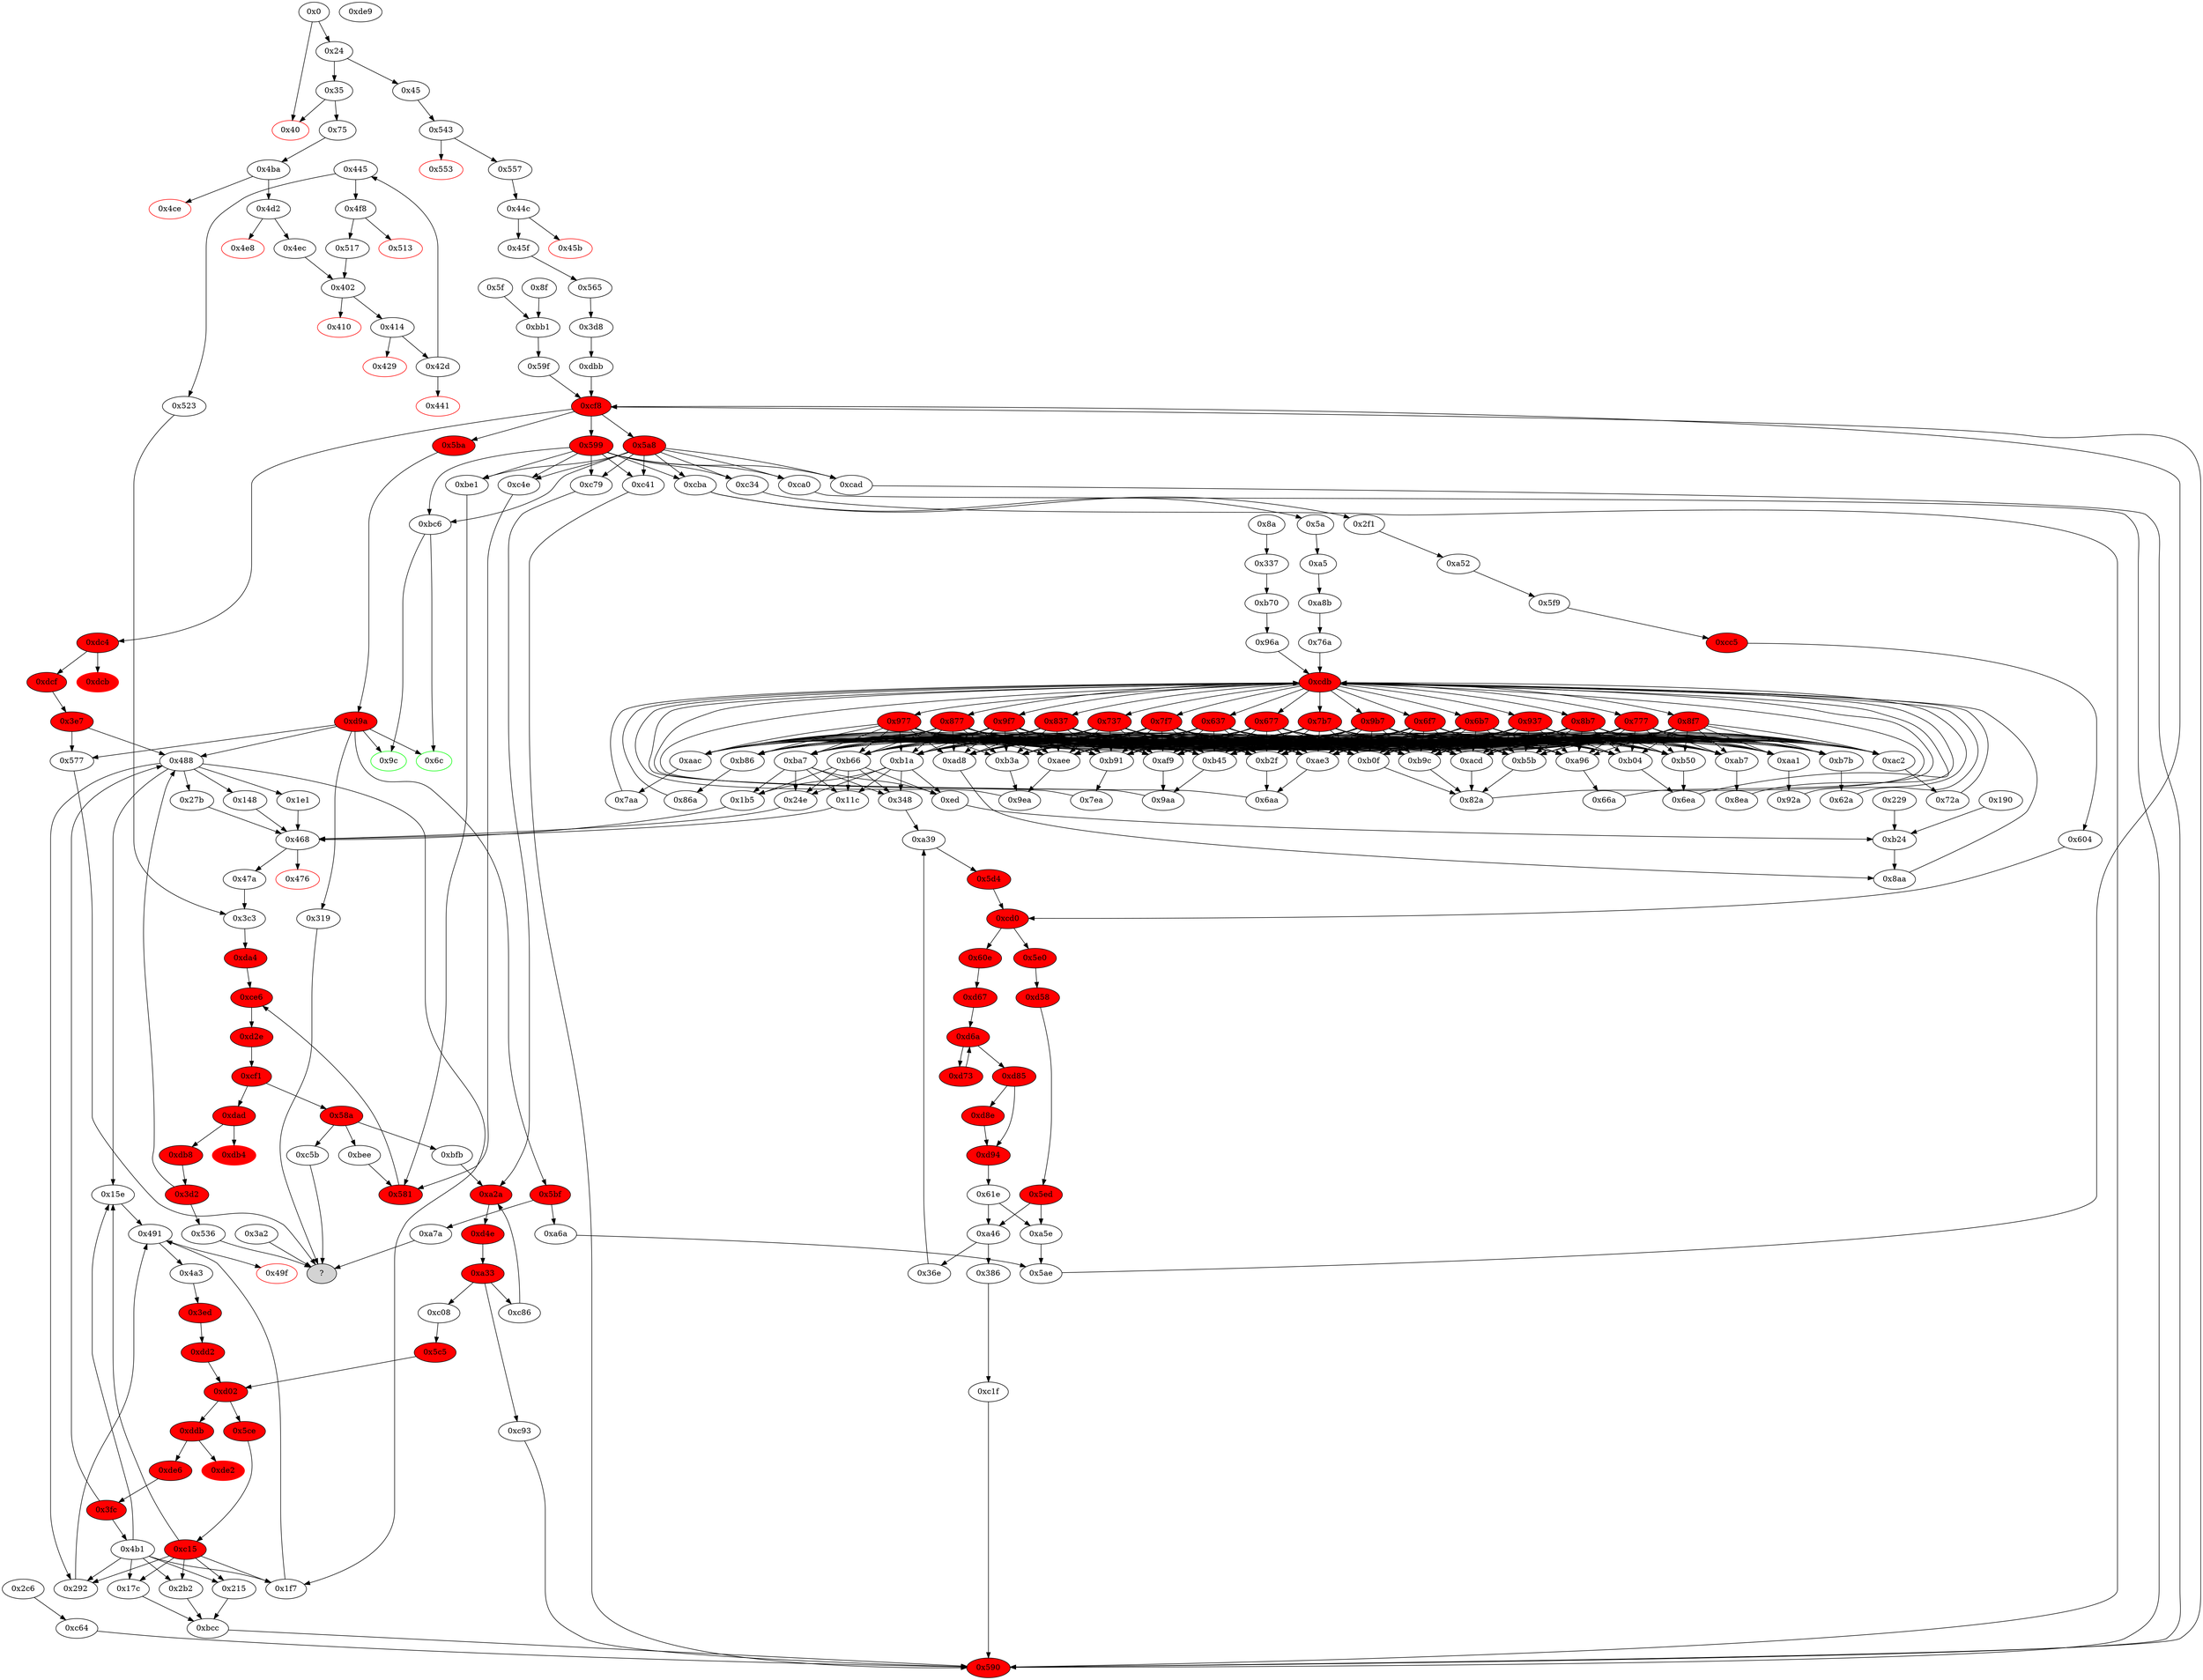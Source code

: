 strict digraph "" {
"0x543" [fillcolor=white, id="0x543", style=filled, tooltip="Block 0x543\n[0x543:0x552]\n---\nPredecessors: [0x45]\nSuccessors: [0x553, 0x557]\n---\n0x543 JUMPDEST\n0x544 PUSH1 0x0\n0x546 DUP1\n0x547 PUSH2 0x1e0\n0x54a DUP4\n0x54b DUP6\n0x54c SUB\n0x54d SLT\n0x54e ISZERO\n0x54f PUSH2 0x557\n0x552 JUMPI\n---\n0x543: JUMPDEST \n0x544: V443 = 0x0\n0x547: V444 = 0x1e0\n0x54c: V445 = SUB V25 0x4\n0x54d: V446 = SLT V445 0x1e0\n0x54e: V447 = ISZERO V446\n0x54f: V448 = 0x557\n0x552: JUMPI 0x557 V447\n---\nEntry stack: [V2, V12, 0x5f, 0x5a, V25, 0x4]\nStack pops: 2\nStack additions: [S1, S0, 0x0, 0x0]\nExit stack: [V2, V12, 0x5f, 0x5a, V25, 0x4, 0x0, 0x0]\n\nDef sites:\nV2: {0x0.0x16}\nV12: {0x24.0x29}\n0x5f: {0x45.0x46}\n0x5a: {0x45.0x4e}\nV25: {0x45.0x54}\n0x4: {0x45.0x49}\n"];
"0x5ba" [fillcolor=red, id="0x5ba", style=filled, tooltip="Block 0x5ba\n[0x5ba:0x5be]\n---\nPredecessors: [0xcf8]\nSuccessors: [0xd9a]\n---\n0x5ba JUMPDEST\n0x5bb PUSH2 0xd9a\n0x5be JUMP\n---\n0x5ba: JUMPDEST \n0x5bb: V467 = 0xd9a\n0x5be: JUMP 0xd9a\n---\nEntry stack: [S23, S22, S21, S20, S19, S18, S17, 0x0, S15, S14, S13, S12, S11, S10, S9, S8, S7, S6, S5, S4, S3, S2, S1, S0]\nStack pops: 0\nStack additions: []\nExit stack: [S23, S22, S21, S20, S19, S18, S17, 0x0, S15, S14, S13, S12, S11, S10, S9, S8, S7, S6, S5, S4, S3, S2, S1, S0]\n\nDef sites:\nS23: {}\nS22: {}\nS21: {}\nS20: {}\nS19: {}\nS18: {}\nS17: {}\n0x0: {0xa5.0xa6}\nS15: {0xa5.0xaa, 0x0.0x16, 0xa5.0xa6}\nS14: {0x229.0x23f, 0x190.0x1a6, 0xa5.0xaa, 0x24.0x29, 0x337.0x338}\nS13: {0x229.0x23f, 0x45.0x46, 0xed.0x103, 0x190.0x1a6, 0xa5.0xa6, 0x337.0x338}\nS12: {0xed.0x103, 0xed.0x108, 0xa5.0xaa, 0x45.0x4e, 0xa5.0xa6, 0x2c6.0x2e3}\nS11: {0x27b.0x286, 0x17c.0x183, 0x2f1.0x30e, 0x190.0x1a6, 0x2b2.0x2b9, 0x215.0x21c, 0x337.0x338, 0x229.0x23f, 0x148.0x152, 0xa5.0xaa, 0xed.0x108, 0xed.0x10d, 0x1e1.0x1eb, 0x45.0x54}\nS10: {0x27b.0x28c, 0x2f1.0x30e, 0x148.0x158, 0x348.0x35e, 0x36e.0x376, 0x1e1.0x1f1, 0x45.0x49, 0x386.0x396}\nS9: {0x27b.0x283, 0x2f1.0x30e, 0x190.0x1a6, 0x337.0x338, 0x557.0x560, 0x229.0x23f, 0x148.0x14f, 0x348.0x364, 0xed.0x10d, 0x36e.0x37c, 0x1e1.0x1e8}\nS8: {0x348.0x35e, 0x468.0x469, 0x36e.0x376, 0x2f1.0x30e, 0x543.0x544, 0xa5.0xa6}\nS7: {0x47a.0x47b, 0x5f.0x63, 0x15e.0x166, 0x2f1.0x307, 0x292.0x29b, 0x1f7.0x1ff, 0x8f.0x93, 0xa5.0xaa, 0x565.0x569, 0x386.0x38e}\nS6: {0x47a.0x47d, 0x5ed_0x5d4.0x5f0, 0x5ed_0x604.0x5f0, 0xa6a.0xa6e, 0xed.0x103, 0x61e_0xd8e.0x621, 0x61e_0xd85.0x621, 0x565.0x56c, 0x4a3.0x4ac, 0xa5.0xa6, 0x2c6.0x2dc}\nS5: {0xa39.0xa3a, 0x27b.0x28c, 0x17c.0x182, 0x5f.0x62, 0xa52.0xa53, 0x215.0x21b, 0x2b2.0x2b8, 0x386.0x395, 0x148.0x158, 0x8f.0x92, 0x1e1.0x1f1, 0x45.0x54, 0x2c6.0x2e2}\nS4: {0x47a.0x483, 0xc1f.0xc25, 0xa5e.0xa61, 0xbb1.0xbb7, 0xa6a.0xa71, 0xbcc.0xbd2, 0x565.0x572, 0xc64.0xc6a}\nS3: {0x3d8.0x3dc, 0xc1f.0xc28, 0xbb1.0xbba, 0xc93.0xc94, 0xc34.0xc35, 0x5ed_0x5d4.0x5f0, 0x5ed_0x604.0x5f0, 0xa6a.0xa6e, 0xcad.0xcae, 0xbcc.0xbd5, 0x61e_0xd8e.0x621, 0x61e_0xd85.0x621, 0xc41.0xc42, 0xca0.0xca1, 0xc64.0xc6d}\nS2: {0x3d8.0x3df, 0xc1f.0xc2e, 0xbb1.0xbc0, 0xc93.0xc9a, 0xc34.0xc3b, 0xcad.0xcb4, 0xbcc.0xbdb, 0xc41.0xc48, 0xca0.0xca7, 0xa5.0xa6, 0xc64.0xc73}\nS1: {0x3d8.0x3dc, 0x5f.0x63, 0x15e.0x166, 0x190.0x1a6, 0x292.0x29b, 0x61e_0xd8e.0x621, 0x8f.0x93, 0x61e_0xd85.0x621, 0x543.0x544, 0x386.0x38e, 0x2c6.0x2dc, 0x47a.0x47b, 0x47a.0x47d, 0x2f1.0x30e, 0x2f1.0x307, 0x337.0x338, 0x1f7.0x1ff, 0x229.0x23f, 0x468.0x469, 0x5ed_0x5d4.0x5f0, 0x5ed_0x604.0x5f0, 0xed.0x10d, 0xa6a.0xa6e, 0x565.0x56c, 0x5ae.0x5af, 0x4a3.0x4ac, 0x565.0x569}\nS0: {0x3d8.0x3dc, 0x5f.0x63, 0x15e.0x166, 0x190.0x1a6, 0x292.0x29b, 0x61e_0xd8e.0x621, 0x8f.0x93, 0x61e_0xd85.0x621, 0xa5.0xa6, 0x543.0x544, 0x386.0x38e, 0x2c6.0x2dc, 0x47a.0x47b, 0x47a.0x47d, 0x2f1.0x30e, 0x2f1.0x307, 0x337.0x338, 0x1f7.0x1ff, 0x229.0x23f, 0x468.0x469, 0x5ed_0x5d4.0x5f0, 0x5ed_0x604.0x5f0, 0xed.0x10d, 0xa6a.0xa6e, 0x565.0x56c, 0x4a3.0x4ac, 0x565.0x569}\n"];
"0x15e" [fillcolor=white, id="0x15e", style=filled, tooltip="Block 0x15e\n[0x15e:0x17b]\n---\nPredecessors: [0x488, 0x4b1, 0xc15]\nSuccessors: [0x491]\n---\n0x15e JUMPDEST\n0x15f DUP11\n0x160 PUSH1 0x40\n0x162 ADD\n0x163 PUSH1 0x40\n0x165 ADD\n0x166 CALLDATALOAD\n0x167 DUP12\n0x168 PUSH1 0x40\n0x16a ADD\n0x16b PUSH1 0x60\n0x16d ADD\n0x16e PUSH1 0x20\n0x170 PUSH2 0x17c\n0x173 SWAP2\n0x174 SWAP1\n0x175 DUP2\n0x176 ADD\n0x177 SWAP1\n0x178 PUSH2 0x491\n0x17b JUMP\n---\n0x15e: JUMPDEST \n0x160: V114 = 0x40\n0x162: V115 = ADD 0x40 S10\n0x163: V116 = 0x40\n0x165: V117 = ADD 0x40 V115\n0x166: V118 = CALLDATALOAD V117\n0x168: V119 = 0x40\n0x16a: V120 = ADD 0x40 S10\n0x16b: V121 = 0x60\n0x16d: V122 = ADD 0x60 V120\n0x16e: V123 = 0x20\n0x170: V124 = 0x17c\n0x176: V125 = ADD V122 0x20\n0x178: V126 = 0x491\n0x17b: JUMP 0x491\n---\nEntry stack: [S12, S11, S10, S9, S8, S7, S6, S5, S4, S3, S2, 0x2f1, S0]\nStack pops: 11\nStack additions: [S10, S9, S8, S7, S6, S5, S4, S3, S2, S1, S0, V118, 0x17c, V125, V122]\nExit stack: [S12, S11, S10, S9, S8, S7, S6, S5, S4, S3, S2, 0x2f1, S0, V118, 0x17c, V125, V122]\n\nDef sites:\nS12: {}\nS11: {}\nS10: {}\nS9: {}\nS8: {}\nS7: {}\nS6: {}\nS5: {}\nS4: {}\nS3: {}\nS2: {}\n0x2f1: {0x2c6.0x2e3}\nS0: {0xbe1.0xbe2, 0x3c3.0x3c7, 0xc4e.0xc4f}\n"];
"0xcf1" [fillcolor=red, id="0xcf1", style=filled, tooltip="Block 0xcf1\n[0xcf1:0xcf7]\n---\nPredecessors: [0xd2e]\nSuccessors: [0x58a, 0xdad]\n---\n0xcf1 JUMPDEST\n0xcf2 SWAP1\n0xcf3 POP\n0xcf4 SWAP2\n0xcf5 SWAP1\n0xcf6 POP\n0xcf7 JUMP\n---\n0xcf1: JUMPDEST \n0xcf7: JUMP {0x58a, 0xdad}\n---\nEntry stack: [S26, S25, S24, S23, S22, V2, V12, 0x8f, S18, S17, S16, S15, S14, S13, S12, S11, S10, S9, S8, S7, S6, S5, S4, {0x58a, 0xdad}, S2, 0x0, V786]\nStack pops: 4\nStack additions: [S0]\nExit stack: [S26, S25, S24, S23, S22, V2, V12, 0x8f, S18, S17, S16, S15, S14, S13, S12, S11, S10, S9, S8, S7, S6, S5, S4, V786]\n\nDef sites:\nS26: {}\nS25: {}\nS24: {}\nS23: {}\nS22: {}\nV2: {0x0.0x16}\nV12: {0x24.0x29}\n0x8f: {0x75.0x76}\nS18: {0x75.0x7e, 0xa5.0xa6}\nS17: {0x75.0x84, 0xa5.0xaa}\nS16: {0x229.0x23f, 0x190.0x1a6, 0x75.0x79, 0x337.0x338}\nS15: {0x42d_0x4ec.0x431, 0x4ba.0x4bb, 0x11c.0x132, 0x24e.0x264, 0x1b5.0x1cb, 0x2c6.0x2e3}\nS14: {0x27b.0x286, 0x4ba.0x4bb, 0x11c.0x13c, 0x414_0x4ec.0x416, 0x1b5.0x1d5, 0x148.0x152, 0x24e.0x26f, 0x1e1.0x1eb}\nS13: {0x42d_0x4ec.0x431, 0x42d_0x517.0x431, 0x27b.0x28c, 0x11c.0x142, 0x1b5.0x1db, 0x148.0x158, 0x24e.0x275, 0x1e1.0x1f1}\nS12: {0x27b.0x283, 0x11c.0x139, 0x414_0x4ec.0x416, 0x414_0x517.0x416, 0x1b5.0x1d2, 0x148.0x14f, 0x24e.0x26c, 0x1e1.0x1e8}\nS11: {0x468.0x469, 0x4ba.0x4c1}\nS10: {0x8f.0x93, 0x523.0x529, 0x47a.0x47b, 0x5f.0x63}\nS9: {0x523.0x52b, 0xa6a.0xa6e, 0x47a.0x47d, 0x2c6.0x2dc}\nS8: {0x27b.0x28c, 0x11c.0x142, 0x5f.0x62, 0x75.0x84, 0x1b5.0x1db, 0x148.0x158, 0x8f.0x92, 0x24e.0x275, 0x1e1.0x1f1, 0x2c6.0x2e2}\nS7: {0xbb1.0xbb7, 0x523.0x531, 0xa6a.0xa71, 0x47a.0x483, 0xc64.0xc6a}\nS6: {0xbe1.0xbe2, 0xc4e.0xc4f, 0x3c3.0x3c7, 0xbee.0xbef}\nS5: {0xbe1.0xbe8, 0xc4e.0xc55, 0x3c3.0x3ca, 0xbee.0xbf5}\nS4: {0x468.0x469, 0x3c3.0x3c7, 0xa6a.0xa6e, 0x2c6.0x2dc}\n{0x58a, 0xdad}: {0x581.0x582, 0xda4.0xda5}\nS2: {0x468.0x469, 0x3c3.0x3c7, 0xa6a.0xa6e, 0x2c6.0x2dc}\n0x0: {0xce6_0x581.0xce7, 0xce6_0xda4.0xce7}\nV786: {0xd2e.0xd47}\n"];
"0x9b7" [fillcolor=red, id="0x9b7", style=filled, tooltip="Block 0x9b7\n[0x9b7:0x9e9]\n---\nPredecessors: [0xcdb]\nSuccessors: [0xa96, 0xaa1, 0xaac, 0xab7, 0xac2, 0xacd, 0xad8, 0xae3, 0xaee, 0xaf9, 0xb04, 0xb0f, 0xb1a, 0xb2f, 0xb3a, 0xb45, 0xb50, 0xb5b, 0xb66, 0xb7b, 0xb86, 0xb91, 0xb9c, 0xba7]\n---\n0x9b7 JUMPDEST\n0x9b8 SWAP2\n0x9b9 POP\n0x9ba PUSH32 0x75696e7432353620706172616d2c000000000000000000000000000000000000\n0x9db PUSH1 0x0\n0x9dd DUP4\n0x9de ADD\n0x9df MSTORE\n0x9e0 PUSH1 0xe\n0x9e2 DUP3\n0x9e3 ADD\n0x9e4 SWAP1\n0x9e5 POP\n0x9e6 SWAP2\n0x9e7 SWAP1\n0x9e8 POP\n0x9e9 JUMP\n---\n0x9b7: JUMPDEST \n0x9ba: V616 = 0x75696e7432353620706172616d2c000000000000000000000000000000000000\n0x9db: V617 = 0x0\n0x9de: V618 = ADD S0 0x0\n0x9df: M[V618] = 0x75696e7432353620706172616d2c000000000000000000000000000000000000\n0x9e0: V619 = 0xe\n0x9e3: V620 = ADD S0 0xe\n0x9e9: JUMP {0xa96, 0xaa1, 0xaac, 0xab7, 0xac2, 0xacd, 0xad8, 0xae3, 0xaee, 0xaf9, 0xb04, 0xb0f, 0xb1a, 0xb2f, 0xb3a, 0xb45, 0xb50, 0xb5b, 0xb66, 0xb7b, 0xb86, 0xb91, 0xb9c, 0xba7}\n---\nEntry stack: [S20, S19, 0x0, V52, S16, S15, S14, S13, S12, S11, S10, S9, S8, S7, S6, S5, 0x0, {0xa96, 0xaa1, 0xaac, 0xab7, 0xac2, 0xacd, 0xad8, 0xae3, 0xaee, 0xaf9, 0xb04, 0xb0f, 0xb1a, 0xb2f, 0xb3a, 0xb45, 0xb50, 0xb5b, 0xb66, 0xb7b, 0xb86, 0xb91, 0xb9c, 0xba7}, S2, 0x0, S0]\nStack pops: 4\nStack additions: [V620]\nExit stack: [S20, S19, 0x0, V52, S16, S15, S14, S13, S12, S11, S10, S9, S8, S7, S6, S5, 0x0, V620]\n\nDef sites:\nS20: {}\nS19: {}\n0x0: {0xa5.0xa6}\nV52: {0xa5.0xaa}\nS16: {0x229.0x23f, 0x190.0x1a6, 0x337.0x338}\nS15: {0xa5.0xa6, 0xed.0x103}\nS14: {0xa5.0xaa, 0xed.0x108}\nS13: {0x229.0x23f, 0x190.0x1a6, 0xed.0x10d, 0x337.0x338}\nS12: {0xa5.0xa6, 0xed.0x103}\nS11: {0xa5.0xaa, 0xed.0x108}\nS10: {0x229.0x23f, 0x190.0x1a6, 0xed.0x10d, 0x337.0x338}\nS9: {0xa5.0xa6, 0xed.0x103}\nS8: {0xa5.0xaa, 0xed.0x108}\nS7: {0x229.0x23f, 0x190.0x1a6, 0xed.0x10d, 0x337.0x338}\nS6: {0x229.0x246, 0x190.0x1ad, 0xa5.0xe5, 0xed.0x114, 0x337.0x340}\nS5: {0x637_0x72a.0x663, 0x637_0x76a.0x663, 0x637_0x7aa.0x663, 0x637_0x7ea.0x663, 0x637_0x82a.0x663, 0x637_0x86a.0x663, 0x637_0x8aa.0x663, 0x637_0x8ea.0x663, 0x637_0x92a.0x663, 0x637_0x96a.0x663, 0x637_0x9aa.0x663, 0x637_0x9ea.0x663, 0x637_0x62a.0x663, 0x637_0x66a.0x663, 0x637_0x6aa.0x663, 0x637_0x6ea.0x663, 0x6f7.0x723, 0x8f7.0x923, 0x9f7.0xa23, 0x977.0x9a3, 0x677.0x6a3, 0x877.0x8a3, 0x7f7.0x823, 0x777.0x7a3, 0xed.0x113, 0x190.0x1ac, 0x937.0x963, 0x8b7.0x8e3, 0x837.0x863, 0x6b7.0x6e3, 0x9b7.0x9e3, 0x7b7.0x7e3, 0x737.0x763, 0x229.0x245, 0x337.0x33f, 0xa5.0xe4}\n0x0: {0xb70.0xb71, 0xa8b.0xa8c, 0xb24.0xb25}\n{0xa96, 0xaa1, 0xaac, 0xab7, 0xac2, 0xacd, 0xad8, 0xae3, 0xaee, 0xaf9, 0xb04, 0xb0f, 0xb1a, 0xb2f, 0xb3a, 0xb45, 0xb50, 0xb5b, 0xb66, 0xb7b, 0xb86, 0xb91, 0xb9c, 0xba7}: {0xad8.0xadb, 0xb5b.0xb5e, 0xb9c.0xb9f, 0xb91.0xb94, 0xb50.0xb53, 0xa96.0xa99, 0xa8b.0xa8e, 0xacd.0xad0, 0xb0f.0xb12, 0xac2.0xac5, 0xb45.0xb48, 0xb04.0xb07, 0xb86.0xb89, 0xaf9.0xafc, 0xb7b.0xb7e, 0xb3a.0xb3d, 0xb70.0xb73, 0xab7.0xaba, 0xaac.0xaaf, 0xb2f.0xb32, 0xaee.0xaf1, 0xaa1.0xaa4, 0xae3.0xae6, 0xb24.0xb27}\nS2: {0x637_0x72a.0x663, 0x637_0x76a.0x663, 0x637_0x7aa.0x663, 0x637_0x7ea.0x663, 0x637_0x82a.0x663, 0x637_0x86a.0x663, 0x637_0x8aa.0x663, 0x637_0x8ea.0x663, 0x637_0x92a.0x663, 0x637_0x96a.0x663, 0x637_0x9aa.0x663, 0x637_0x9ea.0x663, 0x637_0x62a.0x663, 0x637_0x66a.0x663, 0x637_0x6aa.0x663, 0x637_0x6ea.0x663, 0x6f7.0x723, 0x8f7.0x923, 0x9f7.0xa23, 0x977.0x9a3, 0x677.0x6a3, 0x877.0x8a3, 0x7f7.0x823, 0x777.0x7a3, 0xed.0x113, 0x190.0x1ac, 0x937.0x963, 0x8b7.0x8e3, 0x837.0x863, 0x6b7.0x6e3, 0x9b7.0x9e3, 0x7b7.0x7e3, 0x737.0x763, 0x229.0x245, 0x337.0x33f, 0xa5.0xe4}\n0x0: {0x7ea.0x7eb, 0x7aa.0x7ab, 0x76a.0x76b, 0x72a.0x72b, 0x86a.0x86b, 0x82a.0x82b, 0x9ea.0x9eb, 0x9aa.0x9ab, 0x96a.0x96b, 0x92a.0x92b, 0x8ea.0x8eb, 0x8aa.0x8ab, 0x6ea.0x6eb, 0x6aa.0x6ab, 0x62a.0x62b, 0x66a.0x66b}\nS0: {0x637_0x72a.0x663, 0x637_0x76a.0x663, 0x637_0x7aa.0x663, 0x637_0x7ea.0x663, 0x637_0x82a.0x663, 0x637_0x86a.0x663, 0x637_0x8aa.0x663, 0x637_0x8ea.0x663, 0x637_0x92a.0x663, 0x637_0x96a.0x663, 0x637_0x9aa.0x663, 0x637_0x9ea.0x663, 0x637_0x62a.0x663, 0x637_0x66a.0x663, 0x637_0x6aa.0x663, 0x637_0x6ea.0x663, 0x6f7.0x723, 0x8f7.0x923, 0x9f7.0xa23, 0x977.0x9a3, 0x677.0x6a3, 0x877.0x8a3, 0x7f7.0x823, 0x777.0x7a3, 0xed.0x113, 0x190.0x1ac, 0x937.0x963, 0x8b7.0x8e3, 0x837.0x863, 0x6b7.0x6e3, 0x9b7.0x9e3, 0x7b7.0x7e3, 0x737.0x763, 0x229.0x245, 0x337.0x33f, 0xa5.0xe4}\n"];
"0x9c" [color=green, fillcolor=white, id="0x9c", style=filled, tooltip="Block 0x9c\n[0x9c:0xa4]\n---\nPredecessors: [0xbc6, 0xd9a]\nSuccessors: []\n---\n0x9c JUMPDEST\n0x9d PUSH1 0x40\n0x9f MLOAD\n0xa0 DUP1\n0xa1 SWAP2\n0xa2 SUB\n0xa3 SWAP1\n0xa4 RETURN\n---\n0x9c: JUMPDEST \n0x9d: V47 = 0x40\n0x9f: V48 = M[0x40]\n0xa2: V49 = SUB S0 V48\n0xa4: RETURN V48 V49\n---\nEntry stack: []\nStack pops: 1\nStack additions: []\nExit stack: []\n\nDef sites:\n"];
"0xc4e" [fillcolor=white, id="0xc4e", style=filled, tooltip="Block 0xc4e\n[0xc4e:0xc5a]\n---\nPredecessors: [0x599, 0x5a8]\nSuccessors: [0x581]\n---\n0xc4e JUMPDEST\n0xc4f PUSH2 0xc5b\n0xc52 PUSH1 0x60\n0xc54 DUP4\n0xc55 ADD\n0xc56 DUP5\n0xc57 PUSH2 0x581\n0xc5a JUMP\n---\n0xc4e: JUMPDEST \n0xc4f: V742 = 0xc5b\n0xc52: V743 = 0x60\n0xc55: V744 = ADD S1 0x60\n0xc57: V745 = 0x581\n0xc5a: JUMP 0x581\n---\nEntry stack: [S19, S18, S17, S16, S15, S14, S13, 0x0, S11, S10, S9, S8, S7, S6, S5, S4, S3, S2, S1, S0]\nStack pops: 3\nStack additions: [S2, S1, S0, 0xc5b, V744, S2]\nExit stack: [S19, S18, S17, S16, S15, S14, S13, 0x0, S11, S10, S9, S8, S7, S6, S5, S4, S3, S2, S1, S0, 0xc5b, V744, S2]\n\nDef sites:\nS19: {}\nS18: {}\nS17: {}\nS16: {}\nS15: {}\nS14: {}\nS13: {}\n0x0: {0xa5.0xa6}\nS11: {0xa5.0xaa, 0x0.0x16, 0xa5.0xa6}\nS10: {0x229.0x23f, 0x190.0x1a6, 0xa5.0xaa, 0x24.0x29, 0x337.0x338}\nS9: {0x229.0x23f, 0x45.0x46, 0xed.0x103, 0x190.0x1a6, 0xa5.0xa6, 0x337.0x338}\nS8: {0xed.0x103, 0xed.0x108, 0xa5.0xaa, 0x45.0x4e, 0xa5.0xa6, 0x2c6.0x2e3}\nS7: {0x27b.0x286, 0x17c.0x183, 0x2f1.0x30e, 0x190.0x1a6, 0x2b2.0x2b9, 0x215.0x21c, 0x337.0x338, 0x229.0x23f, 0x148.0x152, 0xa5.0xaa, 0xed.0x108, 0xed.0x10d, 0x1e1.0x1eb, 0x45.0x54}\nS6: {0x27b.0x28c, 0x2f1.0x30e, 0x148.0x158, 0x348.0x35e, 0x36e.0x376, 0x1e1.0x1f1, 0x45.0x49, 0x386.0x396}\nS5: {0x27b.0x283, 0x2f1.0x30e, 0x190.0x1a6, 0x337.0x338, 0x557.0x560, 0x229.0x23f, 0x148.0x14f, 0x348.0x364, 0xed.0x10d, 0x36e.0x37c, 0x1e1.0x1e8}\nS4: {0x348.0x35e, 0x468.0x469, 0x36e.0x376, 0x2f1.0x30e, 0x543.0x544, 0xa5.0xa6}\nS3: {0x47a.0x47b, 0x5f.0x63, 0x15e.0x166, 0x2f1.0x307, 0x292.0x29b, 0x1f7.0x1ff, 0x8f.0x93, 0xa5.0xaa, 0x565.0x569, 0x386.0x38e}\nS2: {0x47a.0x47d, 0x5ed_0x5d4.0x5f0, 0x5ed_0x604.0x5f0, 0xa6a.0xa6e, 0xed.0x103, 0x61e_0xd8e.0x621, 0x61e_0xd85.0x621, 0x565.0x56c, 0x4a3.0x4ac, 0xa5.0xa6, 0x2c6.0x2dc}\nS1: {0xa39.0xa3a, 0x27b.0x28c, 0x17c.0x182, 0x5f.0x62, 0xa52.0xa53, 0x215.0x21b, 0x2b2.0x2b8, 0x148.0x158, 0x2c6.0x2e2, 0x8f.0x92, 0x1e1.0x1f1, 0x45.0x54, 0x386.0x395}\nS0: {0x47a.0x483, 0xc1f.0xc25, 0xa5e.0xa61, 0xbb1.0xbb7, 0xa6a.0xa71, 0xbcc.0xbd2, 0x565.0x572, 0xc64.0xc6a}\n"];
"0xc5b" [fillcolor=white, id="0xc5b", style=filled, tooltip="Block 0xc5b\n[0xc5b:0xc63]\n---\nPredecessors: [0x58a]\nSuccessors: []\nHas unresolved jump.\n---\n0xc5b JUMPDEST\n0xc5c SWAP6\n0xc5d SWAP5\n0xc5e POP\n0xc5f POP\n0xc60 POP\n0xc61 POP\n0xc62 POP\n0xc63 JUMP\n---\n0xc5b: JUMPDEST \n0xc63: JUMP S6\n---\nEntry stack: [S19, S18, S17, S16, S15, V2, V12, 0x8f, S11, S10, S9, S8, S7, S6, S5, S4, S3, S2, S1, S0]\nStack pops: 7\nStack additions: [S0]\nExit stack: [S19, S18, S17, S16, S15, V2, V12, 0x8f, S11, S10, S9, S8, S7, S0]\n\nDef sites:\nS19: {}\nS18: {}\nS17: {}\nS16: {}\nS15: {}\nV2: {0x0.0x16}\nV12: {0x24.0x29}\n0x8f: {0x75.0x76}\nS11: {0x75.0x7e, 0xa5.0xa6}\nS10: {0x75.0x84, 0xa5.0xaa}\nS9: {0x229.0x23f, 0x190.0x1a6, 0x75.0x79, 0x337.0x338}\nS8: {0x42d_0x4ec.0x431, 0x4ba.0x4bb, 0x11c.0x132, 0x24e.0x264, 0x1b5.0x1cb, 0x2c6.0x2e3}\nS7: {0x27b.0x286, 0x4ba.0x4bb, 0x11c.0x13c, 0x414_0x4ec.0x416, 0x1b5.0x1d5, 0x148.0x152, 0x24e.0x26f, 0x1e1.0x1eb}\nS6: {0x42d_0x4ec.0x431, 0x42d_0x517.0x431, 0x27b.0x28c, 0x11c.0x142, 0x1b5.0x1db, 0x148.0x158, 0x24e.0x275, 0x1e1.0x1f1}\nS5: {0x27b.0x283, 0x11c.0x139, 0x414_0x4ec.0x416, 0x414_0x517.0x416, 0x1b5.0x1d2, 0x148.0x14f, 0x24e.0x26c, 0x1e1.0x1e8}\nS4: {0x468.0x469, 0x4ba.0x4c1}\nS3: {0x8f.0x93, 0x523.0x529, 0x47a.0x47b, 0x5f.0x63}\nS2: {0x523.0x52b, 0xa6a.0xa6e, 0x47a.0x47d, 0x2c6.0x2dc}\nS1: {0x27b.0x28c, 0x11c.0x142, 0x5f.0x62, 0x75.0x84, 0x1b5.0x1db, 0x148.0x158, 0x8f.0x92, 0x24e.0x275, 0x1e1.0x1f1, 0x2c6.0x2e2}\nS0: {0xbb1.0xbb7, 0x523.0x531, 0xa6a.0xa71, 0x47a.0x483, 0xc64.0xc6a}\n"];
"0xb45" [fillcolor=white, id="0xb45", style=filled, tooltip="Block 0xb45\n[0xb45:0xb4f]\n---\nPredecessors: [0x637, 0x677, 0x6b7, 0x6f7, 0x737, 0x777, 0x7b7, 0x7f7, 0x837, 0x877, 0x8b7, 0x8f7, 0x937, 0x977, 0x9b7, 0x9f7]\nSuccessors: [0x9aa]\n---\n0xb45 JUMPDEST\n0xb46 SWAP2\n0xb47 POP\n0xb48 PUSH2 0xb50\n0xb4b DUP3\n0xb4c PUSH2 0x9aa\n0xb4f JUMP\n---\n0xb45: JUMPDEST \n0xb48: V680 = 0xb50\n0xb4c: V681 = 0x9aa\n0xb4f: JUMP 0x9aa\n---\nEntry stack: [S17, S16, 0x0, V52, S13, S12, S11, S10, S9, S8, S7, S6, S5, S4, S3, S2, 0x0, S0]\nStack pops: 3\nStack additions: [S0, S1, 0xb50, S0]\nExit stack: [S17, S16, 0x0, V52, S13, S12, S11, S10, S9, S8, S7, S6, S5, S4, S3, S0, 0x0, 0xb50, S0]\n\nDef sites:\nS17: {}\nS16: {}\n0x0: {0xa5.0xa6}\nV52: {0xa5.0xaa}\nS13: {0x229.0x23f, 0x190.0x1a6, 0x337.0x338}\nS12: {0xa5.0xa6, 0xed.0x103}\nS11: {0xa5.0xaa, 0xed.0x108}\nS10: {0x229.0x23f, 0x190.0x1a6, 0xed.0x10d, 0x337.0x338}\nS9: {0xa5.0xa6, 0xed.0x103}\nS8: {0xa5.0xaa, 0xed.0x108}\nS7: {0x229.0x23f, 0x190.0x1a6, 0xed.0x10d, 0x337.0x338}\nS6: {0xa5.0xa6, 0xed.0x103}\nS5: {0xa5.0xaa, 0xed.0x108}\nS4: {0x229.0x23f, 0x190.0x1a6, 0xed.0x10d, 0x337.0x338}\nS3: {0x229.0x246, 0x190.0x1ad, 0xa5.0xe5, 0xed.0x114, 0x337.0x340}\nS2: {0x637_0x72a.0x663, 0x637_0x76a.0x663, 0x637_0x7aa.0x663, 0x637_0x7ea.0x663, 0x637_0x82a.0x663, 0x637_0x86a.0x663, 0x637_0x8aa.0x663, 0x637_0x8ea.0x663, 0x637_0x92a.0x663, 0x637_0x96a.0x663, 0x637_0x9aa.0x663, 0x637_0x9ea.0x663, 0x637_0x62a.0x663, 0x637_0x66a.0x663, 0x637_0x6aa.0x663, 0x637_0x6ea.0x663, 0x6f7.0x723, 0x8f7.0x923, 0x9f7.0xa23, 0x977.0x9a3, 0x677.0x6a3, 0x877.0x8a3, 0x7f7.0x823, 0x777.0x7a3, 0xed.0x113, 0x190.0x1ac, 0x937.0x963, 0x8b7.0x8e3, 0x837.0x863, 0x6b7.0x6e3, 0x9b7.0x9e3, 0x7b7.0x7e3, 0x737.0x763, 0x229.0x245, 0x337.0x33f, 0xa5.0xe4}\n0x0: {0xb70.0xb71, 0xa8b.0xa8c, 0xb24.0xb25}\nS0: {0x6f7.0x723, 0x8f7.0x923, 0x8b7.0x8e3, 0x637.0x663, 0x937.0x963, 0x9f7.0xa23, 0x9b7.0x9e3, 0x977.0x9a3, 0x6b7.0x6e3, 0x677.0x6a3, 0x877.0x8a3, 0x837.0x863, 0x7f7.0x823, 0x737.0x763, 0x7b7.0x7e3, 0x777.0x7a3}\n"];
"0x4a3" [fillcolor=white, id="0x4a3", style=filled, tooltip="Block 0x4a3\n[0x4a3:0x4b0]\n---\nPredecessors: [0x491]\nSuccessors: [0x3ed]\n---\n0x4a3 JUMPDEST\n0x4a4 PUSH1 0x0\n0x4a6 PUSH2 0x4b1\n0x4a9 DUP5\n0x4aa DUP3\n0x4ab DUP6\n0x4ac ADD\n0x4ad PUSH2 0x3ed\n0x4b0 JUMP\n---\n0x4a3: JUMPDEST \n0x4a4: V404 = 0x0\n0x4a6: V405 = 0x4b1\n0x4ac: V406 = ADD S1 0x0\n0x4ad: V407 = 0x3ed\n0x4b0: JUMP 0x3ed\n---\nEntry stack: [S17, S16, S15, S14, S13, S12, S11, S10, S9, S8, S7, 0x2f1, S5, S4, {0x17c, 0x215, 0x2b2}, S2, S1, 0x0]\nStack pops: 3\nStack additions: [S2, S1, S0, 0x0, 0x4b1, S2, V406]\nExit stack: [S17, S16, S15, S14, S13, S12, S11, S10, S9, S8, S7, 0x2f1, S5, S4, {0x17c, 0x215, 0x2b2}, S2, S1, 0x0, 0x0, 0x4b1, S2, V406]\n\nDef sites:\nS17: {}\nS16: {}\nS15: {}\nS14: {}\nS13: {}\nS12: {}\nS11: {}\nS10: {}\nS9: {}\nS8: {}\nS7: {}\n0x2f1: {0x2c6.0x2e3}\nS5: {0xbe1.0xbe2, 0x3c3.0x3c7, 0xc4e.0xc4f}\nS4: {0x292.0x29b, 0x1f7.0x1ff, 0x15e.0x166}\n{0x17c, 0x215, 0x2b2}: {0x292.0x2a6, 0x1f7.0x209, 0x15e.0x170}\nS2: {0x292.0x2ac, 0x1f7.0x20f, 0x15e.0x176}\nS1: {0x292.0x2a3, 0x1f7.0x206, 0x15e.0x16d}\n0x0: {0x491.0x492}\n"];
"0xdc4" [fillcolor=red, id="0xdc4", style=filled, tooltip="Block 0xdc4\n[0xdc4:0xdca]\n---\nPredecessors: [0xcf8]\nSuccessors: [0xdcb, 0xdcf]\n---\n0xdc4 JUMPDEST\n0xdc5 DUP2\n0xdc6 EQ\n0xdc7 PUSH2 0xdcf\n0xdca JUMPI\n---\n0xdc4: JUMPDEST \n0xdc6: V813 = EQ S1 S0\n0xdc7: V814 = 0xdcf\n0xdca: JUMPI 0xdcf V813\n---\nEntry stack: [S23, S22, S21, S20, S19, S18, S17, 0x0, S15, S14, S13, S12, S11, S10, S9, S8, S7, S6, S5, S4, S3, S2, S1, S0]\nStack pops: 2\nStack additions: [S1]\nExit stack: [S23, S22, S21, S20, S19, S18, S17, 0x0, S15, S14, S13, S12, S11, S10, S9, S8, S7, S6, S5, S4, S3, S2, S1]\n\nDef sites:\nS23: {}\nS22: {}\nS21: {}\nS20: {}\nS19: {}\nS18: {}\nS17: {}\n0x0: {0xa5.0xa6}\nS15: {0xa5.0xaa, 0x0.0x16, 0xa5.0xa6}\nS14: {0x229.0x23f, 0x190.0x1a6, 0xa5.0xaa, 0x24.0x29, 0x337.0x338}\nS13: {0x229.0x23f, 0x45.0x46, 0xed.0x103, 0x190.0x1a6, 0xa5.0xa6, 0x337.0x338}\nS12: {0xed.0x103, 0xed.0x108, 0xa5.0xaa, 0x45.0x4e, 0xa5.0xa6, 0x2c6.0x2e3}\nS11: {0x27b.0x286, 0x17c.0x183, 0x2f1.0x30e, 0x190.0x1a6, 0x2b2.0x2b9, 0x215.0x21c, 0x337.0x338, 0x229.0x23f, 0x148.0x152, 0xa5.0xaa, 0xed.0x108, 0xed.0x10d, 0x1e1.0x1eb, 0x45.0x54}\nS10: {0x27b.0x28c, 0x2f1.0x30e, 0x148.0x158, 0x348.0x35e, 0x36e.0x376, 0x1e1.0x1f1, 0x45.0x49, 0x386.0x396}\nS9: {0x27b.0x283, 0x2f1.0x30e, 0x190.0x1a6, 0x337.0x338, 0x557.0x560, 0x229.0x23f, 0x148.0x14f, 0x348.0x364, 0xed.0x10d, 0x36e.0x37c, 0x1e1.0x1e8}\nS8: {0x348.0x35e, 0x468.0x469, 0x36e.0x376, 0x2f1.0x30e, 0x543.0x544, 0xa5.0xa6}\nS7: {0x47a.0x47b, 0x5f.0x63, 0x15e.0x166, 0x2f1.0x307, 0x292.0x29b, 0x1f7.0x1ff, 0x8f.0x93, 0xa5.0xaa, 0x565.0x569, 0x386.0x38e}\nS6: {0x47a.0x47d, 0x5ed_0x5d4.0x5f0, 0x5ed_0x604.0x5f0, 0xa6a.0xa6e, 0xed.0x103, 0x61e_0xd8e.0x621, 0x61e_0xd85.0x621, 0x565.0x56c, 0x4a3.0x4ac, 0xa5.0xa6, 0x2c6.0x2dc}\nS5: {0xa39.0xa3a, 0x27b.0x28c, 0x17c.0x182, 0x5f.0x62, 0xa52.0xa53, 0x215.0x21b, 0x2b2.0x2b8, 0x386.0x395, 0x148.0x158, 0x8f.0x92, 0x1e1.0x1f1, 0x45.0x54, 0x2c6.0x2e2}\nS4: {0x47a.0x483, 0xc1f.0xc25, 0xa5e.0xa61, 0xbb1.0xbb7, 0xa6a.0xa71, 0xbcc.0xbd2, 0x565.0x572, 0xc64.0xc6a}\nS3: {0x3d8.0x3dc, 0xc1f.0xc28, 0xbb1.0xbba, 0xc93.0xc94, 0xc34.0xc35, 0x5ed_0x5d4.0x5f0, 0x5ed_0x604.0x5f0, 0xa6a.0xa6e, 0xcad.0xcae, 0xbcc.0xbd5, 0x61e_0xd8e.0x621, 0x61e_0xd85.0x621, 0xc41.0xc42, 0xca0.0xca1, 0xc64.0xc6d}\nS2: {0x3d8.0x3df, 0xc1f.0xc2e, 0xbb1.0xbc0, 0xc93.0xc9a, 0xc34.0xc3b, 0xcad.0xcb4, 0xbcc.0xbdb, 0xc41.0xc48, 0xca0.0xca7, 0xa5.0xa6, 0xc64.0xc73}\nS1: {0x3d8.0x3dc, 0x5f.0x63, 0x15e.0x166, 0x190.0x1a6, 0x292.0x29b, 0x61e_0xd8e.0x621, 0x8f.0x93, 0x61e_0xd85.0x621, 0x543.0x544, 0x386.0x38e, 0x2c6.0x2dc, 0x47a.0x47b, 0x47a.0x47d, 0x2f1.0x30e, 0x2f1.0x307, 0x337.0x338, 0x1f7.0x1ff, 0x229.0x23f, 0x468.0x469, 0x5ed_0x5d4.0x5f0, 0x5ed_0x604.0x5f0, 0xed.0x10d, 0xa6a.0xa6e, 0x565.0x56c, 0x5ae.0x5af, 0x4a3.0x4ac, 0x565.0x569}\nS0: {0x3d8.0x3dc, 0x5f.0x63, 0x15e.0x166, 0x190.0x1a6, 0x292.0x29b, 0x61e_0xd8e.0x621, 0x8f.0x93, 0x61e_0xd85.0x621, 0xa5.0xa6, 0x543.0x544, 0x386.0x38e, 0x2c6.0x2dc, 0x47a.0x47b, 0x47a.0x47d, 0x2f1.0x30e, 0x2f1.0x307, 0x337.0x338, 0x1f7.0x1ff, 0x229.0x23f, 0x468.0x469, 0x5ed_0x5d4.0x5f0, 0x5ed_0x604.0x5f0, 0xed.0x10d, 0xa6a.0xa6e, 0x565.0x56c, 0x4a3.0x4ac, 0x565.0x569}\n"];
"0x6f7" [fillcolor=red, id="0x6f7", style=filled, tooltip="Block 0x6f7\n[0x6f7:0x729]\n---\nPredecessors: [0xcdb]\nSuccessors: [0xa96, 0xaa1, 0xaac, 0xab7, 0xac2, 0xacd, 0xad8, 0xae3, 0xaee, 0xaf9, 0xb04, 0xb0f, 0xb1a, 0xb2f, 0xb3a, 0xb45, 0xb50, 0xb5b, 0xb66, 0xb7b, 0xb86, 0xb91, 0xb9c, 0xba7]\n---\n0x6f7 JUMPDEST\n0x6f8 SWAP2\n0x6f9 POP\n0x6fa PUSH32 0x627974657334206b696e64000000000000000000000000000000000000000000\n0x71b PUSH1 0x0\n0x71d DUP4\n0x71e ADD\n0x71f MSTORE\n0x720 PUSH1 0xb\n0x722 DUP3\n0x723 ADD\n0x724 SWAP1\n0x725 POP\n0x726 SWAP2\n0x727 SWAP1\n0x728 POP\n0x729 JUMP\n---\n0x6f7: JUMPDEST \n0x6fa: V517 = 0x627974657334206b696e64000000000000000000000000000000000000000000\n0x71b: V518 = 0x0\n0x71e: V519 = ADD S0 0x0\n0x71f: M[V519] = 0x627974657334206b696e64000000000000000000000000000000000000000000\n0x720: V520 = 0xb\n0x723: V521 = ADD S0 0xb\n0x729: JUMP {0xa96, 0xaa1, 0xaac, 0xab7, 0xac2, 0xacd, 0xad8, 0xae3, 0xaee, 0xaf9, 0xb04, 0xb0f, 0xb1a, 0xb2f, 0xb3a, 0xb45, 0xb50, 0xb5b, 0xb66, 0xb7b, 0xb86, 0xb91, 0xb9c, 0xba7}\n---\nEntry stack: [S20, S19, 0x0, V52, S16, S15, S14, S13, S12, S11, S10, S9, S8, S7, S6, S5, 0x0, {0xa96, 0xaa1, 0xaac, 0xab7, 0xac2, 0xacd, 0xad8, 0xae3, 0xaee, 0xaf9, 0xb04, 0xb0f, 0xb1a, 0xb2f, 0xb3a, 0xb45, 0xb50, 0xb5b, 0xb66, 0xb7b, 0xb86, 0xb91, 0xb9c, 0xba7}, S2, 0x0, S0]\nStack pops: 4\nStack additions: [V521]\nExit stack: [S20, S19, 0x0, V52, S16, S15, S14, S13, S12, S11, S10, S9, S8, S7, S6, S5, 0x0, V521]\n\nDef sites:\nS20: {}\nS19: {}\n0x0: {0xa5.0xa6}\nV52: {0xa5.0xaa}\nS16: {0x229.0x23f, 0x190.0x1a6, 0x337.0x338}\nS15: {0xa5.0xa6, 0xed.0x103}\nS14: {0xa5.0xaa, 0xed.0x108}\nS13: {0x229.0x23f, 0x190.0x1a6, 0xed.0x10d, 0x337.0x338}\nS12: {0xa5.0xa6, 0xed.0x103}\nS11: {0xa5.0xaa, 0xed.0x108}\nS10: {0x229.0x23f, 0x190.0x1a6, 0xed.0x10d, 0x337.0x338}\nS9: {0xa5.0xa6, 0xed.0x103}\nS8: {0xa5.0xaa, 0xed.0x108}\nS7: {0x229.0x23f, 0x190.0x1a6, 0xed.0x10d, 0x337.0x338}\nS6: {0x229.0x246, 0x190.0x1ad, 0xa5.0xe5, 0xed.0x114, 0x337.0x340}\nS5: {0x637_0x72a.0x663, 0x637_0x76a.0x663, 0x637_0x7aa.0x663, 0x637_0x7ea.0x663, 0x637_0x82a.0x663, 0x637_0x86a.0x663, 0x637_0x8aa.0x663, 0x637_0x8ea.0x663, 0x637_0x92a.0x663, 0x637_0x96a.0x663, 0x637_0x9aa.0x663, 0x637_0x9ea.0x663, 0x637_0x62a.0x663, 0x637_0x66a.0x663, 0x637_0x6aa.0x663, 0x637_0x6ea.0x663, 0x6f7.0x723, 0x8f7.0x923, 0x9f7.0xa23, 0x977.0x9a3, 0x677.0x6a3, 0x877.0x8a3, 0x7f7.0x823, 0x777.0x7a3, 0xed.0x113, 0x190.0x1ac, 0x937.0x963, 0x8b7.0x8e3, 0x837.0x863, 0x6b7.0x6e3, 0x9b7.0x9e3, 0x7b7.0x7e3, 0x737.0x763, 0x229.0x245, 0x337.0x33f, 0xa5.0xe4}\n0x0: {0xb70.0xb71, 0xa8b.0xa8c, 0xb24.0xb25}\n{0xa96, 0xaa1, 0xaac, 0xab7, 0xac2, 0xacd, 0xad8, 0xae3, 0xaee, 0xaf9, 0xb04, 0xb0f, 0xb1a, 0xb2f, 0xb3a, 0xb45, 0xb50, 0xb5b, 0xb66, 0xb7b, 0xb86, 0xb91, 0xb9c, 0xba7}: {0xad8.0xadb, 0xb5b.0xb5e, 0xb9c.0xb9f, 0xb91.0xb94, 0xb50.0xb53, 0xa96.0xa99, 0xa8b.0xa8e, 0xacd.0xad0, 0xb0f.0xb12, 0xac2.0xac5, 0xb45.0xb48, 0xb04.0xb07, 0xb86.0xb89, 0xaf9.0xafc, 0xb7b.0xb7e, 0xb3a.0xb3d, 0xb70.0xb73, 0xab7.0xaba, 0xaac.0xaaf, 0xb2f.0xb32, 0xaee.0xaf1, 0xaa1.0xaa4, 0xae3.0xae6, 0xb24.0xb27}\nS2: {0x637_0x72a.0x663, 0x637_0x76a.0x663, 0x637_0x7aa.0x663, 0x637_0x7ea.0x663, 0x637_0x82a.0x663, 0x637_0x86a.0x663, 0x637_0x8aa.0x663, 0x637_0x8ea.0x663, 0x637_0x92a.0x663, 0x637_0x96a.0x663, 0x637_0x9aa.0x663, 0x637_0x9ea.0x663, 0x637_0x62a.0x663, 0x637_0x66a.0x663, 0x637_0x6aa.0x663, 0x637_0x6ea.0x663, 0x6f7.0x723, 0x8f7.0x923, 0x9f7.0xa23, 0x977.0x9a3, 0x677.0x6a3, 0x877.0x8a3, 0x7f7.0x823, 0x777.0x7a3, 0xed.0x113, 0x190.0x1ac, 0x937.0x963, 0x8b7.0x8e3, 0x837.0x863, 0x6b7.0x6e3, 0x9b7.0x9e3, 0x7b7.0x7e3, 0x737.0x763, 0x229.0x245, 0x337.0x33f, 0xa5.0xe4}\n0x0: {0x7ea.0x7eb, 0x7aa.0x7ab, 0x76a.0x76b, 0x72a.0x72b, 0x86a.0x86b, 0x82a.0x82b, 0x9ea.0x9eb, 0x9aa.0x9ab, 0x96a.0x96b, 0x92a.0x92b, 0x8ea.0x8eb, 0x8aa.0x8ab, 0x6ea.0x6eb, 0x6aa.0x6ab, 0x62a.0x62b, 0x66a.0x66b}\nS0: {0x637_0x72a.0x663, 0x637_0x76a.0x663, 0x637_0x7aa.0x663, 0x637_0x7ea.0x663, 0x637_0x82a.0x663, 0x637_0x86a.0x663, 0x637_0x8aa.0x663, 0x637_0x8ea.0x663, 0x637_0x92a.0x663, 0x637_0x96a.0x663, 0x637_0x9aa.0x663, 0x637_0x9ea.0x663, 0x637_0x62a.0x663, 0x637_0x66a.0x663, 0x637_0x6aa.0x663, 0x637_0x6ea.0x663, 0x6f7.0x723, 0x8f7.0x923, 0x9f7.0xa23, 0x977.0x9a3, 0x677.0x6a3, 0x877.0x8a3, 0x7f7.0x823, 0x777.0x7a3, 0xed.0x113, 0x190.0x1ac, 0x937.0x963, 0x8b7.0x8e3, 0x837.0x863, 0x6b7.0x6e3, 0x9b7.0x9e3, 0x7b7.0x7e3, 0x737.0x763, 0x229.0x245, 0x337.0x33f, 0xa5.0xe4}\n"];
"0xb66" [fillcolor=white, id="0xb66", style=filled, tooltip="Block 0xb66\n[0xb66:0xb6f]\n---\nPredecessors: [0x637, 0x677, 0x6b7, 0x6f7, 0x737, 0x777, 0x7b7, 0x7f7, 0x837, 0x877, 0x8b7, 0x8f7, 0x937, 0x977, 0x9b7, 0x9f7]\nSuccessors: [0xed, 0x11c, 0x1b5, 0x24e, 0x348]\n---\n0xb66 JUMPDEST\n0xb67 SWAP2\n0xb68 POP\n0xb69 DUP2\n0xb6a SWAP1\n0xb6b POP\n0xb6c SWAP2\n0xb6d SWAP1\n0xb6e POP\n0xb6f JUMP\n---\n0xb66: JUMPDEST \n0xb6f: JUMP S3\n---\nEntry stack: [S17, S16, 0x0, V52, S13, S12, S11, S10, S9, S8, S7, S6, S5, S4, S3, S2, 0x0, S0]\nStack pops: 4\nStack additions: [S0]\nExit stack: [S17, S16, 0x0, V52, S13, S12, S11, S10, S9, S8, S7, S6, S5, S4, S0]\n\nDef sites:\nS17: {}\nS16: {}\n0x0: {0xa5.0xa6}\nV52: {0xa5.0xaa}\nS13: {0x229.0x23f, 0x190.0x1a6, 0x337.0x338}\nS12: {0xa5.0xa6, 0xed.0x103}\nS11: {0xa5.0xaa, 0xed.0x108}\nS10: {0x229.0x23f, 0x190.0x1a6, 0xed.0x10d, 0x337.0x338}\nS9: {0xa5.0xa6, 0xed.0x103}\nS8: {0xa5.0xaa, 0xed.0x108}\nS7: {0x229.0x23f, 0x190.0x1a6, 0xed.0x10d, 0x337.0x338}\nS6: {0xa5.0xa6, 0xed.0x103}\nS5: {0xa5.0xaa, 0xed.0x108}\nS4: {0x229.0x23f, 0x190.0x1a6, 0xed.0x10d, 0x337.0x338}\nS3: {0x229.0x246, 0x190.0x1ad, 0xa5.0xe5, 0xed.0x114, 0x337.0x340}\nS2: {0x637_0x72a.0x663, 0x637_0x76a.0x663, 0x637_0x7aa.0x663, 0x637_0x7ea.0x663, 0x637_0x82a.0x663, 0x637_0x86a.0x663, 0x637_0x8aa.0x663, 0x637_0x8ea.0x663, 0x637_0x92a.0x663, 0x637_0x96a.0x663, 0x637_0x9aa.0x663, 0x637_0x9ea.0x663, 0x637_0x62a.0x663, 0x637_0x66a.0x663, 0x637_0x6aa.0x663, 0x637_0x6ea.0x663, 0x6f7.0x723, 0x8f7.0x923, 0x9f7.0xa23, 0x977.0x9a3, 0x677.0x6a3, 0x877.0x8a3, 0x7f7.0x823, 0x777.0x7a3, 0xed.0x113, 0x190.0x1ac, 0x937.0x963, 0x8b7.0x8e3, 0x837.0x863, 0x6b7.0x6e3, 0x9b7.0x9e3, 0x7b7.0x7e3, 0x737.0x763, 0x229.0x245, 0x337.0x33f, 0xa5.0xe4}\n0x0: {0xb70.0xb71, 0xa8b.0xa8c, 0xb24.0xb25}\nS0: {0x6f7.0x723, 0x8f7.0x923, 0x8b7.0x8e3, 0x637.0x663, 0x877.0x8a3, 0x837.0x863, 0x937.0x963, 0x9f7.0xa23, 0x9b7.0x9e3, 0x977.0x9a3, 0x6b7.0x6e3, 0x677.0x6a3, 0x7f7.0x823, 0x737.0x763, 0x7b7.0x7e3, 0x777.0x7a3}\n"];
"0xb9c" [fillcolor=white, id="0xb9c", style=filled, tooltip="Block 0xb9c\n[0xb9c:0xba6]\n---\nPredecessors: [0x637, 0x677, 0x6b7, 0x6f7, 0x737, 0x777, 0x7b7, 0x7f7, 0x837, 0x877, 0x8b7, 0x8f7, 0x937, 0x977, 0x9b7, 0x9f7]\nSuccessors: [0x82a]\n---\n0xb9c JUMPDEST\n0xb9d SWAP2\n0xb9e POP\n0xb9f PUSH2 0xba7\n0xba2 DUP3\n0xba3 PUSH2 0x82a\n0xba6 JUMP\n---\n0xb9c: JUMPDEST \n0xb9f: V695 = 0xba7\n0xba3: V696 = 0x82a\n0xba6: JUMP 0x82a\n---\nEntry stack: [S17, S16, 0x0, V52, S13, S12, S11, S10, S9, S8, S7, S6, S5, S4, S3, S2, 0x0, S0]\nStack pops: 3\nStack additions: [S0, S1, 0xba7, S0]\nExit stack: [S17, S16, 0x0, V52, S13, S12, S11, S10, S9, S8, S7, S6, S5, S4, S3, S0, 0x0, 0xba7, S0]\n\nDef sites:\nS17: {}\nS16: {}\n0x0: {0xa5.0xa6}\nV52: {0xa5.0xaa}\nS13: {0x229.0x23f, 0x190.0x1a6, 0x337.0x338}\nS12: {0xa5.0xa6, 0xed.0x103}\nS11: {0xa5.0xaa, 0xed.0x108}\nS10: {0x229.0x23f, 0x190.0x1a6, 0xed.0x10d, 0x337.0x338}\nS9: {0xa5.0xa6, 0xed.0x103}\nS8: {0xa5.0xaa, 0xed.0x108}\nS7: {0x229.0x23f, 0x190.0x1a6, 0xed.0x10d, 0x337.0x338}\nS6: {0xa5.0xa6, 0xed.0x103}\nS5: {0xa5.0xaa, 0xed.0x108}\nS4: {0x229.0x23f, 0x190.0x1a6, 0xed.0x10d, 0x337.0x338}\nS3: {0x229.0x246, 0x190.0x1ad, 0xa5.0xe5, 0xed.0x114, 0x337.0x340}\nS2: {0x637_0x72a.0x663, 0x637_0x76a.0x663, 0x637_0x7aa.0x663, 0x637_0x7ea.0x663, 0x637_0x82a.0x663, 0x637_0x86a.0x663, 0x637_0x8aa.0x663, 0x637_0x8ea.0x663, 0x637_0x92a.0x663, 0x637_0x96a.0x663, 0x637_0x9aa.0x663, 0x637_0x9ea.0x663, 0x637_0x62a.0x663, 0x637_0x66a.0x663, 0x637_0x6aa.0x663, 0x637_0x6ea.0x663, 0x6f7.0x723, 0x8f7.0x923, 0x9f7.0xa23, 0x977.0x9a3, 0x677.0x6a3, 0x877.0x8a3, 0x7f7.0x823, 0x777.0x7a3, 0xed.0x113, 0x190.0x1ac, 0x937.0x963, 0x8b7.0x8e3, 0x837.0x863, 0x6b7.0x6e3, 0x9b7.0x9e3, 0x7b7.0x7e3, 0x737.0x763, 0x229.0x245, 0x337.0x33f, 0xa5.0xe4}\n0x0: {0xb70.0xb71, 0xa8b.0xa8c, 0xb24.0xb25}\nS0: {0x6f7.0x723, 0x8f7.0x923, 0x8b7.0x8e3, 0x637.0x663, 0x937.0x963, 0x9f7.0xa23, 0x9b7.0x9e3, 0x977.0x9a3, 0x6b7.0x6e3, 0x677.0x6a3, 0x877.0x8a3, 0x837.0x863, 0x7f7.0x823, 0x737.0x763, 0x7b7.0x7e3, 0x777.0x7a3}\n"];
"?" [style=filled];
"0xcf8" [fillcolor=red, id="0xcf8", style=filled, tooltip="Block 0xcf8\n[0xcf8:0xd01]\n---\nPredecessors: [0x590, 0x59f, 0x5ae, 0xdbb]\nSuccessors: [0x599, 0x5a8, 0x5ba, 0xdc4]\n---\n0xcf8 JUMPDEST\n0xcf9 PUSH1 0x0\n0xcfb DUP2\n0xcfc SWAP1\n0xcfd POP\n0xcfe SWAP2\n0xcff SWAP1\n0xd00 POP\n0xd01 JUMP\n---\n0xcf8: JUMPDEST \n0xcf9: V780 = 0x0\n0xd01: JUMP {0x599, 0x5a8, 0x5ba, 0xdc4}\n---\nEntry stack: [S24, S23, S22, S21, S20, S19, S18, 0x0, S16, S15, S14, S13, S12, S11, S10, S9, S8, S7, S6, S5, S4, S3, S2, {0x599, 0x5a8, 0x5ba, 0xdc4}, S0]\nStack pops: 2\nStack additions: [S0]\nExit stack: [S24, S23, S22, S21, S20, S19, S18, 0x0, S16, S15, S14, S13, S12, S11, S10, S9, S8, S7, S6, S5, S4, S3, S2, S0]\n\nDef sites:\nS24: {}\nS23: {}\nS22: {}\nS21: {}\nS20: {}\nS19: {}\nS18: {}\n0x0: {0xa5.0xa6}\nS16: {0xa5.0xaa, 0x0.0x16, 0xa5.0xa6}\nS15: {0x229.0x23f, 0xa5.0xaa, 0x190.0x1a6, 0xa5.0xa6, 0x24.0x29, 0x337.0x338}\nS14: {0x229.0x23f, 0x45.0x46, 0xed.0x103, 0xa5.0xaa, 0x190.0x1a6, 0xa5.0xa6, 0x337.0x338}\nS13: {0x190.0x1a6, 0x337.0x338, 0x229.0x23f, 0xed.0x103, 0xed.0x108, 0xa5.0xa6, 0x45.0x4e, 0xa5.0xaa, 0x2c6.0x2e3}\nS12: {0x190.0x1a6, 0x215.0x21c, 0x148.0x152, 0x348.0x35e, 0x0.0x16, 0x45.0x54, 0x27b.0x286, 0x17c.0x183, 0x2f1.0x30e, 0x2b2.0x2b9, 0x337.0x338, 0x229.0x23f, 0xed.0x108, 0xed.0x10d, 0x1e1.0x1eb, 0xa5.0xaa}\nS11: {0x27b.0x28c, 0x2f1.0x30e, 0x148.0x158, 0x348.0x35e, 0x36e.0x376, 0x1e1.0x1f1, 0x45.0x49, 0x386.0x396}\nS10: {0x27b.0x283, 0x2f1.0x30e, 0x190.0x1a6, 0x337.0x338, 0x557.0x560, 0x229.0x23f, 0x148.0x14f, 0x348.0x364, 0xed.0x10d, 0x36e.0x37c, 0x1e1.0x1e8, 0x24.0x29}\nS9: {0x348.0x35e, 0x468.0x469, 0x36e.0x376, 0x2f1.0x30e, 0x45.0x46, 0x543.0x544, 0xa5.0xa6}\nS8: {0x47a.0x47b, 0x5f.0x63, 0x15e.0x166, 0x2f1.0x307, 0x292.0x29b, 0x1f7.0x1ff, 0x565.0x569, 0x2c6.0x2e3, 0x8f.0x93, 0xa5.0xa6, 0xa5.0xaa, 0x386.0x38e}\nS7: {0xc08.0xc09, 0x61e_0xd8e.0x621, 0x61e_0xd85.0x621, 0xa5.0xa6, 0x2c6.0x2dc, 0x47a.0x47d, 0xbb1.0xbb7, 0x5ed_0x5d4.0x5f0, 0x5ed_0x604.0x5f0, 0xa6a.0xa71, 0x3ed.0x3f1, 0xed.0x103, 0xa6a.0xa6e, 0x4a3.0x4ac, 0x565.0x56c, 0xc64.0xc6a}\nS6: {0xa39.0xa3a, 0x27b.0x28c, 0x17c.0x182, 0x5f.0x62, 0xa52.0xa53, 0x215.0x21b, 0x2b2.0x2b8, 0x148.0x158, 0x2c6.0x2e2, 0x8f.0x92, 0x1e1.0x1f1, 0x45.0x54, 0x386.0x395}\nS5: {0x47a.0x483, 0xc1f.0xc25, 0xa5e.0xa61, 0xbb1.0xbb7, 0xa6a.0xa71, 0xbcc.0xbd2, 0x565.0x572, 0xc64.0xc6a}\nS4: {0x3d8.0x3dc, 0xc1f.0xc28, 0xbb1.0xbba, 0xc93.0xc94, 0xc34.0xc35, 0x5ed_0x5d4.0x5f0, 0x5ed_0x604.0x5f0, 0xa6a.0xa6e, 0xcad.0xcae, 0xbcc.0xbd5, 0x61e_0xd85.0x621, 0x61e_0xd8e.0x621, 0xc41.0xc42, 0xca0.0xca1, 0xc64.0xc6d}\nS3: {0x3d8.0x3df, 0xc1f.0xc2e, 0xbb1.0xbc0, 0xc93.0xc9a, 0xc34.0xc3b, 0xa5.0xa6, 0xcad.0xcb4, 0xbcc.0xbdb, 0xc41.0xc48, 0xca0.0xca7, 0x45.0x46, 0xc64.0xc73}\nS2: {0x3d8.0x3dc, 0x5f.0x63, 0x15e.0x166, 0x190.0x1a6, 0x292.0x29b, 0x61e_0xd8e.0x621, 0x8f.0x93, 0x61e_0xd85.0x621, 0xa5.0xaa, 0xa5.0xa6, 0x543.0x544, 0x386.0x38e, 0x2c6.0x2dc, 0x47a.0x47b, 0x47a.0x47d, 0x2f1.0x30e, 0x2f1.0x307, 0x337.0x338, 0x1f7.0x1ff, 0x229.0x23f, 0x468.0x469, 0x5ed_0x5d4.0x5f0, 0x5ed_0x604.0x5f0, 0xed.0x10d, 0xa6a.0xa6e, 0x565.0x56c, 0x5ae.0x5af, 0x4a3.0x4ac, 0x565.0x569}\n{0x599, 0x5a8, 0x5ba, 0xdc4}: {0x590.0x591, 0xdbb.0xdbc, 0x59f.0x5a0, 0x5ae.0x5b2}\nS0: {0x3d8.0x3dc, 0x5f.0x63, 0x15e.0x166, 0x190.0x1a6, 0x292.0x29b, 0x61e_0xd8e.0x621, 0x8f.0x93, 0x61e_0xd85.0x621, 0xa5.0xaa, 0xa5.0xa6, 0x543.0x544, 0x45.0x46, 0x386.0x38e, 0x2c6.0x2dc, 0x47a.0x47b, 0x47a.0x47d, 0x2f1.0x30e, 0x2f1.0x307, 0x337.0x338, 0x1f7.0x1ff, 0x229.0x23f, 0x468.0x469, 0x5ed_0x5d4.0x5f0, 0x5ed_0x604.0x5f0, 0xed.0x10d, 0xa6a.0xa6e, 0x565.0x56c, 0x4a3.0x4ac, 0x565.0x569}\n"];
"0xbcc" [fillcolor=white, id="0xbcc", style=filled, tooltip="Block 0xbcc\n[0xbcc:0xbe0]\n---\nPredecessors: [0x17c, 0x215, 0x2b2]\nSuccessors: [0x590]\n---\n0xbcc JUMPDEST\n0xbcd PUSH1 0x0\n0xbcf PUSH1 0xa0\n0xbd1 DUP3\n0xbd2 ADD\n0xbd3 SWAP1\n0xbd4 POP\n0xbd5 PUSH2 0xbe1\n0xbd8 PUSH1 0x0\n0xbda DUP4\n0xbdb ADD\n0xbdc DUP9\n0xbdd PUSH2 0x590\n0xbe0 JUMP\n---\n0xbcc: JUMPDEST \n0xbcd: V704 = 0x0\n0xbcf: V705 = 0xa0\n0xbd2: V706 = ADD S0 0xa0\n0xbd5: V707 = 0xbe1\n0xbd8: V708 = 0x0\n0xbdb: V709 = ADD S0 0x0\n0xbdd: V710 = 0x590\n0xbe0: JUMP 0x590\n---\nEntry stack: [S16, S15, S14, S13, S12, S11, S10, S9, S8, S7, {0x190, 0x229, 0x2c6}, S5, S4, S3, S2, S1, S0]\nStack pops: 6\nStack additions: [S5, S4, S3, S2, S1, S0, V706, 0xbe1, V709, S5]\nExit stack: [S16, S15, S14, S13, S12, S11, S10, S9, S8, S7, {0x190, 0x229, 0x2c6}, S5, S4, S3, S2, S1, S0, V706, 0xbe1, V709, S5]\n\nDef sites:\nS16: {}\nS15: {}\nS14: {}\nS13: {}\nS12: {}\nS11: {}\nS10: {}\nS9: {}\nS8: {}\nS7: {}\n{0x190, 0x229, 0x2c6}: {0x2b2.0x2b9, 0x215.0x21c, 0x17c.0x183}\nS5: {}\nS4: {}\nS3: {}\nS2: {0x292.0x29b, 0x2c6.0x2e3, 0x1f7.0x1ff, 0x15e.0x166}\nS1: {0xc08.0xc09, 0x47a.0x483, 0xa6a.0xa71, 0x3ed.0x3f1, 0xbb1.0xbb7, 0x4a3.0x4ac, 0xc64.0xc6a}\nS0: {0x2b2.0x2b8, 0x215.0x21b, 0x17c.0x182}\n"];
"0x75" [fillcolor=white, id="0x75", style=filled, tooltip="Block 0x75\n[0x75:0x89]\n---\nPredecessors: [0x35]\nSuccessors: [0x4ba]\n---\n0x75 JUMPDEST\n0x76 PUSH2 0x8f\n0x79 PUSH1 0x4\n0x7b DUP1\n0x7c CALLDATASIZE\n0x7d SUB\n0x7e PUSH2 0x8a\n0x81 SWAP2\n0x82 SWAP1\n0x83 DUP2\n0x84 ADD\n0x85 SWAP1\n0x86 PUSH2 0x4ba\n0x89 JUMP\n---\n0x75: JUMPDEST \n0x76: V35 = 0x8f\n0x79: V36 = 0x4\n0x7c: V37 = CALLDATASIZE\n0x7d: V38 = SUB V37 0x4\n0x7e: V39 = 0x8a\n0x84: V40 = ADD 0x4 V38\n0x86: V41 = 0x4ba\n0x89: JUMP 0x4ba\n---\nEntry stack: [V2, V12]\nStack pops: 0\nStack additions: [0x8f, 0x8a, V40, 0x4]\nExit stack: [V2, V12, 0x8f, 0x8a, V40, 0x4]\n\nDef sites:\nV2: {0x0.0x16}\nV12: {0x24.0x29}\n"];
"0x599" [fillcolor=red, id="0x599", style=filled, tooltip="Block 0x599\n[0x599:0x59e]\n---\nPredecessors: [0xcf8]\nSuccessors: [0xbc6, 0xbe1, 0xc34, 0xc41, 0xc4e, 0xc79, 0xca0, 0xcad, 0xcba]\n---\n0x599 JUMPDEST\n0x59a DUP3\n0x59b MSTORE\n0x59c POP\n0x59d POP\n0x59e JUMP\n---\n0x599: JUMPDEST \n0x59b: M[S2] = S0\n0x59e: JUMP S3\n---\nEntry stack: [S23, S22, S21, S20, S19, S18, S17, 0x0, S15, S14, S13, S12, S11, S10, S9, S8, S7, S6, S5, S4, S3, S2, S1, S0]\nStack pops: 4\nStack additions: []\nExit stack: [S23, S22, S21, S20, S19, S18, S17, 0x0, S15, S14, S13, S12, S11, S10, S9, S8, S7, S6, S5, S4]\n\nDef sites:\nS23: {}\nS22: {}\nS21: {}\nS20: {}\nS19: {}\nS18: {}\nS17: {}\n0x0: {0xa5.0xa6}\nS15: {0xa5.0xaa, 0x0.0x16, 0xa5.0xa6}\nS14: {0x229.0x23f, 0x190.0x1a6, 0xa5.0xaa, 0x24.0x29, 0x337.0x338}\nS13: {0x229.0x23f, 0x45.0x46, 0xed.0x103, 0x190.0x1a6, 0xa5.0xa6, 0x337.0x338}\nS12: {0xed.0x103, 0xed.0x108, 0xa5.0xaa, 0x45.0x4e, 0xa5.0xa6, 0x2c6.0x2e3}\nS11: {0x27b.0x286, 0x17c.0x183, 0x2f1.0x30e, 0x190.0x1a6, 0x2b2.0x2b9, 0x215.0x21c, 0x337.0x338, 0x229.0x23f, 0x148.0x152, 0xa5.0xaa, 0xed.0x108, 0xed.0x10d, 0x1e1.0x1eb, 0x45.0x54}\nS10: {0x27b.0x28c, 0x2f1.0x30e, 0x148.0x158, 0x348.0x35e, 0x36e.0x376, 0x1e1.0x1f1, 0x45.0x49, 0x386.0x396}\nS9: {0x27b.0x283, 0x2f1.0x30e, 0x190.0x1a6, 0x337.0x338, 0x557.0x560, 0x229.0x23f, 0x148.0x14f, 0x348.0x364, 0xed.0x10d, 0x36e.0x37c, 0x1e1.0x1e8}\nS8: {0x348.0x35e, 0x468.0x469, 0x36e.0x376, 0x2f1.0x30e, 0x543.0x544, 0xa5.0xa6}\nS7: {0x47a.0x47b, 0x5f.0x63, 0x15e.0x166, 0x2f1.0x307, 0x292.0x29b, 0x1f7.0x1ff, 0x8f.0x93, 0xa5.0xaa, 0x565.0x569, 0x386.0x38e}\nS6: {0x47a.0x47d, 0x5ed_0x5d4.0x5f0, 0x5ed_0x604.0x5f0, 0xa6a.0xa6e, 0xed.0x103, 0x61e_0xd8e.0x621, 0x61e_0xd85.0x621, 0x565.0x56c, 0x4a3.0x4ac, 0xa5.0xa6, 0x2c6.0x2dc}\nS5: {0xa39.0xa3a, 0x27b.0x28c, 0x17c.0x182, 0x5f.0x62, 0xa52.0xa53, 0x215.0x21b, 0x2b2.0x2b8, 0x386.0x395, 0x148.0x158, 0x8f.0x92, 0x1e1.0x1f1, 0x45.0x54, 0x2c6.0x2e2}\nS4: {0x47a.0x483, 0xc1f.0xc25, 0xa5e.0xa61, 0xbb1.0xbb7, 0xa6a.0xa71, 0xbcc.0xbd2, 0x565.0x572, 0xc64.0xc6a}\nS3: {0x3d8.0x3dc, 0xc1f.0xc28, 0xbb1.0xbba, 0xc93.0xc94, 0xc34.0xc35, 0x5ed_0x5d4.0x5f0, 0x5ed_0x604.0x5f0, 0xa6a.0xa6e, 0xcad.0xcae, 0xbcc.0xbd5, 0x61e_0xd8e.0x621, 0x61e_0xd85.0x621, 0xc41.0xc42, 0xca0.0xca1, 0xc64.0xc6d}\nS2: {0x3d8.0x3df, 0xc1f.0xc2e, 0xbb1.0xbc0, 0xc93.0xc9a, 0xc34.0xc3b, 0xcad.0xcb4, 0xbcc.0xbdb, 0xc41.0xc48, 0xca0.0xca7, 0xa5.0xa6, 0xc64.0xc73}\nS1: {0x3d8.0x3dc, 0x5f.0x63, 0x15e.0x166, 0x190.0x1a6, 0x292.0x29b, 0x61e_0xd8e.0x621, 0x8f.0x93, 0x61e_0xd85.0x621, 0x543.0x544, 0x386.0x38e, 0x2c6.0x2dc, 0x47a.0x47b, 0x47a.0x47d, 0x2f1.0x30e, 0x2f1.0x307, 0x337.0x338, 0x1f7.0x1ff, 0x229.0x23f, 0x468.0x469, 0x5ed_0x5d4.0x5f0, 0x5ed_0x604.0x5f0, 0xed.0x10d, 0xa6a.0xa6e, 0x565.0x56c, 0x5ae.0x5af, 0x4a3.0x4ac, 0x565.0x569}\nS0: {0x3d8.0x3dc, 0x5f.0x63, 0x15e.0x166, 0x190.0x1a6, 0x292.0x29b, 0x61e_0xd8e.0x621, 0x8f.0x93, 0x61e_0xd85.0x621, 0xa5.0xa6, 0x543.0x544, 0x386.0x38e, 0x2c6.0x2dc, 0x47a.0x47b, 0x47a.0x47d, 0x2f1.0x30e, 0x2f1.0x307, 0x337.0x338, 0x1f7.0x1ff, 0x229.0x23f, 0x468.0x469, 0x5ed_0x5d4.0x5f0, 0x5ed_0x604.0x5f0, 0xed.0x10d, 0xa6a.0xa6e, 0x565.0x56c, 0x4a3.0x4ac, 0x565.0x569}\n"];
"0xa5e" [fillcolor=white, id="0xa5e", style=filled, tooltip="Block 0xa5e\n[0xa5e:0xa69]\n---\nPredecessors: [0x5ed, 0x61e]\nSuccessors: [0x5ae]\n---\n0xa5e JUMPDEST\n0xa5f SWAP2\n0xa60 POP\n0xa61 PUSH2 0xa6a\n0xa64 DUP3\n0xa65 DUP6\n0xa66 PUSH2 0x5ae\n0xa69 JUMP\n---\n0xa5e: JUMPDEST \n0xa61: V638 = 0xa6a\n0xa66: V639 = 0x5ae\n0xa69: JUMP 0x5ae\n---\nEntry stack: [S14, S13, 0x0, V52, S10, S9, S8, S7, S6, S5, S4, S3, S2, 0x0, S0]\nStack pops: 5\nStack additions: [S4, S3, S0, S1, 0xa6a, S0, S4]\nExit stack: [S14, S13, 0x0, V52, S10, S9, S8, S7, S6, S5, S4, S3, S0, 0x0, 0xa6a, S0, S4]\n\nDef sites:\nS14: {}\nS13: {}\n0x0: {0xa5.0xa6}\nV52: {0xa5.0xaa}\nS10: {0x229.0x23f, 0x190.0x1a6, 0xa5.0xa6, 0x337.0x338}\nS9: {0xa5.0xa6, 0xa5.0xaa, 0xed.0x103}\nS8: {0x229.0x23f, 0x190.0x1a6, 0xa5.0xaa, 0xed.0x108, 0x337.0x338}\nS7: {0x229.0x23f, 0x348.0x35e, 0xed.0x10d, 0x2f1.0x30e, 0x190.0x1a6, 0x0.0x16, 0x337.0x338}\nS6: {0x2f1.0x30e, 0x348.0x35e, 0x36e.0x376}\nS5: {0x348.0x364, 0x24.0x29, 0x36e.0x37c}\nS4: {0x45.0x46, 0xa5.0xa6}\nS3: {0x2f1.0x307, 0xa5.0xa6, 0xa5.0xaa}\nS2: {0x2f1.0x30d, 0x348.0x363, 0x36e.0x37b}\n0x0: {0xa39.0xa3a, 0xa52.0xa53}\nS0: {0x5ed.0x5f0, 0x61e.0x621}\n"];
"0x513" [color=red, fillcolor=white, id="0x513", style=filled, tooltip="Block 0x513\n[0x513:0x516]\n---\nPredecessors: [0x4f8]\nSuccessors: []\n---\n0x513 PUSH1 0x0\n0x515 DUP1\n0x516 REVERT\n---\n0x513: V435 = 0x0\n0x516: REVERT 0x0 0x0\n---\nEntry stack: [V2, V12, 0x8f, 0x8a, V40, 0x4, S5, S4, 0x0, 0x0, 0x0, V430]\nStack pops: 0\nStack additions: []\nExit stack: [V2, V12, 0x8f, 0x8a, V40, 0x4, S5, S4, 0x0, 0x0, 0x0, V430]\n\nDef sites:\nV2: {0x0.0x16}\nV12: {0x24.0x29}\n0x8f: {0x75.0x76}\n0x8a: {0x75.0x7e}\nV40: {0x75.0x84}\n0x4: {0x75.0x79}\nS5: {0x42d_0x4ec.0x431, 0x42d_0x517.0x431}\nS4: {0x414_0x517.0x416, 0x414_0x4ec.0x416}\n0x0: {0x4ba.0x4be}\n0x0: {0x4ba.0x4be}\n0x0: {0x4ba.0x4c1}\nV430: {0x4f8.0x502}\n"];
"0xde9" [fillcolor=white, id="0xde9", style=filled, tooltip="Block 0xde9\n[0xde9:0xe2b]\n---\nPredecessors: []\nSuccessors: []\n---\n0xde9 INVALID\n0xdea LOG3\n0xdeb PUSH6 0x627a7a723058\n0xdf2 SHA3\n0xdf3 PUSH11 0x91c3f624ccaca5d0d0be5\n0xdff PUSH30 0x3b2c2c99a1f282ee1f2531d7b4178f849d9e946c6578706572696d656e74\n0xe1e PUSH2 0x6cf5\n0xe21 PUSH5 0x736f6c6343\n0xe27 STOP\n0xe28 SDIV\n0xe29 EXP\n0xe2a STOP\n0xe2b BLOCKHASH\n---\n0xde9: INVALID \n0xdea: LOG S0 S1 S2 S3 S4\n0xdeb: V821 = 0x627a7a723058\n0xdf2: V822 = SHA3 0x627a7a723058 S5\n0xdf3: V823 = 0x91c3f624ccaca5d0d0be5\n0xdff: V824 = 0x3b2c2c99a1f282ee1f2531d7b4178f849d9e946c6578706572696d656e74\n0xe1e: V825 = 0x6cf5\n0xe21: V826 = 0x736f6c6343\n0xe27: STOP \n0xe28: V827 = SDIV S0 S1\n0xe29: V828 = EXP V827 S2\n0xe2a: STOP \n0xe2b: V829 = BLOCKHASH S0\n---\nEntry stack: []\nStack pops: 0\nStack additions: [0x736f6c6343, 0x6cf5, 0x3b2c2c99a1f282ee1f2531d7b4178f849d9e946c6578706572696d656e74, 0x91c3f624ccaca5d0d0be5, V822, V828, V829]\nExit stack: []\n\nDef sites:\n"];
"0xac2" [fillcolor=white, id="0xac2", style=filled, tooltip="Block 0xac2\n[0xac2:0xacc]\n---\nPredecessors: [0x637, 0x677, 0x6b7, 0x6f7, 0x737, 0x777, 0x7b7, 0x7f7, 0x837, 0x877, 0x8b7, 0x8f7, 0x937, 0x977, 0x9b7, 0x9f7]\nSuccessors: [0x72a]\n---\n0xac2 JUMPDEST\n0xac3 SWAP2\n0xac4 POP\n0xac5 PUSH2 0xacd\n0xac8 DUP3\n0xac9 PUSH2 0x72a\n0xacc JUMP\n---\n0xac2: JUMPDEST \n0xac5: V657 = 0xacd\n0xac9: V658 = 0x72a\n0xacc: JUMP 0x72a\n---\nEntry stack: [S17, S16, 0x0, V52, S13, S12, S11, S10, S9, S8, S7, S6, S5, S4, S3, S2, 0x0, S0]\nStack pops: 3\nStack additions: [S0, S1, 0xacd, S0]\nExit stack: [S17, S16, 0x0, V52, S13, S12, S11, S10, S9, S8, S7, S6, S5, S4, S3, S0, 0x0, 0xacd, S0]\n\nDef sites:\nS17: {}\nS16: {}\n0x0: {0xa5.0xa6}\nV52: {0xa5.0xaa}\nS13: {0x229.0x23f, 0x190.0x1a6, 0x337.0x338}\nS12: {0xa5.0xa6, 0xed.0x103}\nS11: {0xa5.0xaa, 0xed.0x108}\nS10: {0x229.0x23f, 0x190.0x1a6, 0xed.0x10d, 0x337.0x338}\nS9: {0xa5.0xa6, 0xed.0x103}\nS8: {0xa5.0xaa, 0xed.0x108}\nS7: {0x229.0x23f, 0x190.0x1a6, 0xed.0x10d, 0x337.0x338}\nS6: {0xa5.0xa6, 0xed.0x103}\nS5: {0xa5.0xaa, 0xed.0x108}\nS4: {0x229.0x23f, 0x190.0x1a6, 0xed.0x10d, 0x337.0x338}\nS3: {0x229.0x246, 0x190.0x1ad, 0xa5.0xe5, 0xed.0x114, 0x337.0x340}\nS2: {0x637_0x72a.0x663, 0x637_0x76a.0x663, 0x637_0x7aa.0x663, 0x637_0x7ea.0x663, 0x637_0x82a.0x663, 0x637_0x86a.0x663, 0x637_0x8aa.0x663, 0x637_0x8ea.0x663, 0x637_0x92a.0x663, 0x637_0x96a.0x663, 0x637_0x9aa.0x663, 0x637_0x9ea.0x663, 0x637_0x62a.0x663, 0x637_0x66a.0x663, 0x637_0x6aa.0x663, 0x637_0x6ea.0x663, 0x6f7.0x723, 0x8f7.0x923, 0x9f7.0xa23, 0x977.0x9a3, 0x677.0x6a3, 0x877.0x8a3, 0x7f7.0x823, 0x777.0x7a3, 0xed.0x113, 0x190.0x1ac, 0x937.0x963, 0x8b7.0x8e3, 0x837.0x863, 0x6b7.0x6e3, 0x9b7.0x9e3, 0x7b7.0x7e3, 0x737.0x763, 0x229.0x245, 0x337.0x33f, 0xa5.0xe4}\n0x0: {0xb70.0xb71, 0xa8b.0xa8c, 0xb24.0xb25}\nS0: {0x6f7.0x723, 0x8f7.0x923, 0x8b7.0x8e3, 0x637.0x663, 0x937.0x963, 0x9f7.0xa23, 0x9b7.0x9e3, 0x977.0x9a3, 0x6b7.0x6e3, 0x677.0x6a3, 0x877.0x8a3, 0x837.0x863, 0x7f7.0x823, 0x737.0x763, 0x7b7.0x7e3, 0x777.0x7a3}\n"];
"0xcc5" [fillcolor=red, id="0xcc5", style=filled, tooltip="Block 0xcc5\n[0xcc5:0xccf]\n---\nPredecessors: [0x5f9]\nSuccessors: [0x604]\n---\n0xcc5 JUMPDEST\n0xcc6 PUSH1 0x0\n0xcc8 DUP2\n0xcc9 MLOAD\n0xcca SWAP1\n0xccb POP\n0xccc SWAP2\n0xccd SWAP1\n0xcce POP\n0xccf JUMP\n---\n0xcc5: JUMPDEST \n0xcc6: V773 = 0x0\n0xcc9: V774 = M[V12]\n0xccf: JUMP 0x604\n---\nEntry stack: [S20, S19, S18, S17, S16, S15, S14, S13, V2, 0x319, V12, S9, V280, V284, 0x0, 0xa5e, V284, V12, 0x0, 0x604, V12]\nStack pops: 2\nStack additions: [V774]\nExit stack: [S20, S19, S18, S17, S16, S15, S14, S13, V2, 0x319, V12, S9, V280, V284, 0x0, 0xa5e, V284, V12, 0x0, V774]\n\nDef sites:\nS20: {}\nS19: {}\nS18: {}\nS17: {}\nS16: {}\nS15: {}\nS14: {}\nS13: {}\nV2: {0x0.0x16}\n0x319: {0x2f1.0x30e}\nV12: {0x24.0x29}\nS9: {0xa5.0xa6, 0x45.0x46}\nV280: {0x2f1.0x307}\nV284: {0x2f1.0x30d}\n0x0: {0xa52.0xa53}\n0xa5e: {0xa52.0xa55}\nV284: {0x2f1.0x30d}\nV12: {0x24.0x29}\n0x0: {0x5f9.0x5fa}\n0x604: {0x5f9.0x5fc}\nV12: {0x24.0x29}\n"];
"0x6b7" [fillcolor=red, id="0x6b7", style=filled, tooltip="Block 0x6b7\n[0x6b7:0x6e9]\n---\nPredecessors: [0xcdb]\nSuccessors: [0xa96, 0xaa1, 0xaac, 0xab7, 0xac2, 0xacd, 0xad8, 0xae3, 0xaee, 0xaf9, 0xb04, 0xb0f, 0xb1a, 0xb2f, 0xb3a, 0xb45, 0xb50, 0xb5b, 0xb66, 0xb7b, 0xb86, 0xb91, 0xb9c, 0xba7]\n---\n0x6b7 JUMPDEST\n0x6b8 SWAP2\n0x6b9 POP\n0x6ba PUSH32 0x616464726573732077616c6c65742c0000000000000000000000000000000000\n0x6db PUSH1 0x0\n0x6dd DUP4\n0x6de ADD\n0x6df MSTORE\n0x6e0 PUSH1 0xf\n0x6e2 DUP3\n0x6e3 ADD\n0x6e4 SWAP1\n0x6e5 POP\n0x6e6 SWAP2\n0x6e7 SWAP1\n0x6e8 POP\n0x6e9 JUMP\n---\n0x6b7: JUMPDEST \n0x6ba: V508 = 0x616464726573732077616c6c65742c0000000000000000000000000000000000\n0x6db: V509 = 0x0\n0x6de: V510 = ADD S0 0x0\n0x6df: M[V510] = 0x616464726573732077616c6c65742c0000000000000000000000000000000000\n0x6e0: V511 = 0xf\n0x6e3: V512 = ADD S0 0xf\n0x6e9: JUMP {0xa96, 0xaa1, 0xaac, 0xab7, 0xac2, 0xacd, 0xad8, 0xae3, 0xaee, 0xaf9, 0xb04, 0xb0f, 0xb1a, 0xb2f, 0xb3a, 0xb45, 0xb50, 0xb5b, 0xb66, 0xb7b, 0xb86, 0xb91, 0xb9c, 0xba7}\n---\nEntry stack: [S20, S19, 0x0, V52, S16, S15, S14, S13, S12, S11, S10, S9, S8, S7, S6, S5, 0x0, {0xa96, 0xaa1, 0xaac, 0xab7, 0xac2, 0xacd, 0xad8, 0xae3, 0xaee, 0xaf9, 0xb04, 0xb0f, 0xb1a, 0xb2f, 0xb3a, 0xb45, 0xb50, 0xb5b, 0xb66, 0xb7b, 0xb86, 0xb91, 0xb9c, 0xba7}, S2, 0x0, S0]\nStack pops: 4\nStack additions: [V512]\nExit stack: [S20, S19, 0x0, V52, S16, S15, S14, S13, S12, S11, S10, S9, S8, S7, S6, S5, 0x0, V512]\n\nDef sites:\nS20: {}\nS19: {}\n0x0: {0xa5.0xa6}\nV52: {0xa5.0xaa}\nS16: {0x229.0x23f, 0x190.0x1a6, 0x337.0x338}\nS15: {0xa5.0xa6, 0xed.0x103}\nS14: {0xa5.0xaa, 0xed.0x108}\nS13: {0x229.0x23f, 0x190.0x1a6, 0xed.0x10d, 0x337.0x338}\nS12: {0xa5.0xa6, 0xed.0x103}\nS11: {0xa5.0xaa, 0xed.0x108}\nS10: {0x229.0x23f, 0x190.0x1a6, 0xed.0x10d, 0x337.0x338}\nS9: {0xa5.0xa6, 0xed.0x103}\nS8: {0xa5.0xaa, 0xed.0x108}\nS7: {0x229.0x23f, 0x190.0x1a6, 0xed.0x10d, 0x337.0x338}\nS6: {0x229.0x246, 0x190.0x1ad, 0xa5.0xe5, 0xed.0x114, 0x337.0x340}\nS5: {0x637_0x72a.0x663, 0x637_0x76a.0x663, 0x637_0x7aa.0x663, 0x637_0x7ea.0x663, 0x637_0x82a.0x663, 0x637_0x86a.0x663, 0x637_0x8aa.0x663, 0x637_0x8ea.0x663, 0x637_0x92a.0x663, 0x637_0x96a.0x663, 0x637_0x9aa.0x663, 0x637_0x9ea.0x663, 0x637_0x62a.0x663, 0x637_0x66a.0x663, 0x637_0x6aa.0x663, 0x637_0x6ea.0x663, 0x6f7.0x723, 0x8f7.0x923, 0x9f7.0xa23, 0x977.0x9a3, 0x677.0x6a3, 0x877.0x8a3, 0x7f7.0x823, 0x777.0x7a3, 0xed.0x113, 0x190.0x1ac, 0x937.0x963, 0x8b7.0x8e3, 0x837.0x863, 0x6b7.0x6e3, 0x9b7.0x9e3, 0x7b7.0x7e3, 0x737.0x763, 0x229.0x245, 0x337.0x33f, 0xa5.0xe4}\n0x0: {0xb70.0xb71, 0xa8b.0xa8c, 0xb24.0xb25}\n{0xa96, 0xaa1, 0xaac, 0xab7, 0xac2, 0xacd, 0xad8, 0xae3, 0xaee, 0xaf9, 0xb04, 0xb0f, 0xb1a, 0xb2f, 0xb3a, 0xb45, 0xb50, 0xb5b, 0xb66, 0xb7b, 0xb86, 0xb91, 0xb9c, 0xba7}: {0xad8.0xadb, 0xb5b.0xb5e, 0xb9c.0xb9f, 0xb91.0xb94, 0xb50.0xb53, 0xa96.0xa99, 0xa8b.0xa8e, 0xacd.0xad0, 0xb0f.0xb12, 0xac2.0xac5, 0xb45.0xb48, 0xb04.0xb07, 0xb86.0xb89, 0xaf9.0xafc, 0xb7b.0xb7e, 0xb3a.0xb3d, 0xb70.0xb73, 0xab7.0xaba, 0xaac.0xaaf, 0xb2f.0xb32, 0xaee.0xaf1, 0xaa1.0xaa4, 0xae3.0xae6, 0xb24.0xb27}\nS2: {0x637_0x72a.0x663, 0x637_0x76a.0x663, 0x637_0x7aa.0x663, 0x637_0x7ea.0x663, 0x637_0x82a.0x663, 0x637_0x86a.0x663, 0x637_0x8aa.0x663, 0x637_0x8ea.0x663, 0x637_0x92a.0x663, 0x637_0x96a.0x663, 0x637_0x9aa.0x663, 0x637_0x9ea.0x663, 0x637_0x62a.0x663, 0x637_0x66a.0x663, 0x637_0x6aa.0x663, 0x637_0x6ea.0x663, 0x6f7.0x723, 0x8f7.0x923, 0x9f7.0xa23, 0x977.0x9a3, 0x677.0x6a3, 0x877.0x8a3, 0x7f7.0x823, 0x777.0x7a3, 0xed.0x113, 0x190.0x1ac, 0x937.0x963, 0x8b7.0x8e3, 0x837.0x863, 0x6b7.0x6e3, 0x9b7.0x9e3, 0x7b7.0x7e3, 0x737.0x763, 0x229.0x245, 0x337.0x33f, 0xa5.0xe4}\n0x0: {0x7ea.0x7eb, 0x7aa.0x7ab, 0x76a.0x76b, 0x72a.0x72b, 0x86a.0x86b, 0x82a.0x82b, 0x9ea.0x9eb, 0x9aa.0x9ab, 0x96a.0x96b, 0x92a.0x92b, 0x8ea.0x8eb, 0x8aa.0x8ab, 0x6ea.0x6eb, 0x6aa.0x6ab, 0x62a.0x62b, 0x66a.0x66b}\nS0: {0x637_0x72a.0x663, 0x637_0x76a.0x663, 0x637_0x7aa.0x663, 0x637_0x7ea.0x663, 0x637_0x82a.0x663, 0x637_0x86a.0x663, 0x637_0x8aa.0x663, 0x637_0x8ea.0x663, 0x637_0x92a.0x663, 0x637_0x96a.0x663, 0x637_0x9aa.0x663, 0x637_0x9ea.0x663, 0x637_0x62a.0x663, 0x637_0x66a.0x663, 0x637_0x6aa.0x663, 0x637_0x6ea.0x663, 0x6f7.0x723, 0x8f7.0x923, 0x9f7.0xa23, 0x977.0x9a3, 0x677.0x6a3, 0x877.0x8a3, 0x7f7.0x823, 0x777.0x7a3, 0xed.0x113, 0x190.0x1ac, 0x937.0x963, 0x8b7.0x8e3, 0x837.0x863, 0x6b7.0x6e3, 0x9b7.0x9e3, 0x7b7.0x7e3, 0x737.0x763, 0x229.0x245, 0x337.0x33f, 0xa5.0xe4}\n"];
"0x3fc" [fillcolor=red, id="0x3fc", style=filled, tooltip="Block 0x3fc\n[0x3fc:0x401]\n---\nPredecessors: [0xde6]\nSuccessors: [0x488, 0x4b1]\n---\n0x3fc JUMPDEST\n0x3fd SWAP3\n0x3fe SWAP2\n0x3ff POP\n0x400 POP\n0x401 JUMP\n---\n0x3fc: JUMPDEST \n0x401: JUMP S3\n---\nEntry stack: [S22, S21, S20, S19, S18, S17, S16, S15, S14, S13, S12, S11, S10, S9, S8, S7, S6, S5, S4, S3, S2, S1, S0]\nStack pops: 4\nStack additions: [S0]\nExit stack: [S22, S21, S20, S19, S18, S17, S16, S15, S14, S13, S12, S11, S10, S9, S8, S7, S6, S5, S4, S0]\n\nDef sites:\nS22: {}\nS21: {}\nS20: {}\nS19: {}\nS18: {}\nS17: {}\nS16: {}\nS15: {}\nS14: {}\nS13: {}\nS12: {}\nS11: {}\nS10: {}\nS9: {0x15e.0x166, 0x292.0x29b, 0x1f7.0x1ff, 0x2c6.0x2e3}\nS8: {0x148.0x152, 0x27b.0x286, 0x15e.0x170, 0x1e1.0x1eb, 0x292.0x2a6, 0x1f7.0x209}\nS7: {0x148.0x158, 0x27b.0x28c, 0x15e.0x176, 0x1e1.0x1f1, 0x292.0x2ac, 0x1f7.0x20f}\nS6: {0x148.0x14f, 0x27b.0x283, 0x15e.0x16d, 0x1e1.0x1e8, 0x292.0x2a3, 0x1f7.0x206}\nS5: {0x491.0x492, 0x468.0x469}\nS4: {0x4a3.0x4a4, 0x47a.0x47b, 0x8f.0x93, 0x5f.0x63}\nS3: {0x4a3.0x4a6, 0x47a.0x47d, 0xa6a.0xa6e, 0x2c6.0x2dc}\nS2: {0x27b.0x28c, 0x5f.0x62, 0x15e.0x176, 0x292.0x2ac, 0x1f7.0x20f, 0x148.0x158, 0x8f.0x92, 0x1e1.0x1f1, 0x2c6.0x2e2}\nS1: {0xbb1.0xbb7, 0x4a3.0x4ac, 0x47a.0x483, 0xa6a.0xa71, 0xc64.0xc6a}\nS0: {0xc08.0xc09, 0x3ed.0x3f1}\n"];
"0x536" [fillcolor=white, id="0x536", style=filled, tooltip="Block 0x536\n[0x536:0x542]\n---\nPredecessors: [0x3d2]\nSuccessors: []\nHas unresolved jump.\n---\n0x536 JUMPDEST\n0x537 SWAP2\n0x538 POP\n0x539 POP\n0x53a SWAP3\n0x53b SWAP6\n0x53c POP\n0x53d SWAP3\n0x53e SWAP6\n0x53f SWAP1\n0x540 SWAP4\n0x541 POP\n0x542 JUMP\n---\n0x536: JUMPDEST \n0x542: JUMP S9\n---\nEntry stack: []\nStack pops: 10\nStack additions: [S6, S5, S4, S3, S0]\nExit stack: [S6, S5, S4, S3, S0]\n\nDef sites:\n"];
"0xce6" [fillcolor=red, id="0xce6", style=filled, tooltip="Block 0xce6\n[0xce6:0xcf0]\n---\nPredecessors: [0x581, 0xda4]\nSuccessors: [0xd2e]\n---\n0xce6 JUMPDEST\n0xce7 PUSH1 0x0\n0xce9 PUSH2 0xcf1\n0xcec DUP3\n0xced PUSH2 0xd2e\n0xcf0 JUMP\n---\n0xce6: JUMPDEST \n0xce7: V777 = 0x0\n0xce9: V778 = 0xcf1\n0xced: V779 = 0xd2e\n0xcf0: JUMP 0xd2e\n---\nEntry stack: [S24, S23, S22, S21, S20, V2, V12, S17, S16, S15, S14, S13, S12, S11, S10, S9, S8, S7, S6, S5, S4, S3, S2, {0x58a, 0xdad}, S0]\nStack pops: 1\nStack additions: [S0, 0x0, 0xcf1, S0]\nExit stack: [S24, S23, S22, S21, S20, V2, V12, S17, S16, S15, S14, S13, S12, S11, S10, S9, S8, S7, S6, S5, S4, S3, S2, {0x58a, 0xdad}, S0, 0x0, 0xcf1, S0]\n\nDef sites:\nS24: {}\nS23: {}\nS22: {}\nS21: {}\nS20: {}\nV2: {0x0.0x16}\nV12: {0x24.0x29}\nS17: {0x75.0x76, 0xa5.0xa6}\nS16: {0xa5.0xa6, 0x0.0x16, 0x75.0x7e, 0xa5.0xaa}\nS15: {0x229.0x23f, 0xa5.0xaa, 0x190.0x1a6, 0x75.0x84, 0x24.0x29, 0x337.0x338}\nS14: {0x229.0x23f, 0x45.0x46, 0xed.0x103, 0xa5.0xa6, 0x190.0x1a6, 0x75.0x79, 0x337.0x338}\nS13: {0x42d_0x4ec.0x431, 0x4ba.0x4bb, 0x11c.0x132, 0x1b5.0x1cb, 0xed.0x108, 0x24e.0x264, 0x45.0x4e, 0xa5.0xaa, 0x2c6.0x2e3}\nS12: {0x11c.0x13c, 0x190.0x1a6, 0x215.0x21c, 0x148.0x152, 0x24e.0x26f, 0x45.0x54, 0x27b.0x286, 0x4ba.0x4bb, 0x17c.0x183, 0x2f1.0x30e, 0x414_0x4ec.0x416, 0x2b2.0x2b9, 0x1b5.0x1d5, 0x337.0x338, 0x229.0x23f, 0xed.0x10d, 0x1e1.0x1eb}\nS11: {0x42d_0x4ec.0x431, 0x42d_0x517.0x431, 0x27b.0x28c, 0x11c.0x142, 0x2f1.0x30e, 0x1b5.0x1db, 0x24e.0x275, 0x148.0x158, 0x348.0x35e, 0x36e.0x376, 0x1e1.0x1f1, 0x45.0x49, 0x386.0x396}\nS10: {0x27b.0x283, 0x11c.0x139, 0x414_0x4ec.0x416, 0x414_0x517.0x416, 0x1b5.0x1d2, 0x557.0x560, 0x24e.0x26c, 0x148.0x14f, 0x348.0x364, 0x36e.0x37c, 0x1e1.0x1e8}\nS9: {0x2f1.0x30e, 0x468.0x469, 0x543.0x544, 0x4ba.0x4c1, 0xa5.0xa6}\nS8: {0x47a.0x47b, 0x5f.0x63, 0x15e.0x166, 0x2f1.0x307, 0x292.0x29b, 0x1f7.0x1ff, 0x8f.0x93, 0xa5.0xaa, 0x523.0x529, 0x565.0x569, 0x386.0x38e}\nS7: {0x47a.0x47d, 0x523.0x52b, 0x5ed_0x5d4.0x5f0, 0x5ed_0x604.0x5f0, 0xa6a.0xa6e, 0x61e_0xd8e.0x621, 0x61e_0xd85.0x621, 0x4a3.0x4ac, 0x565.0x56c, 0x2c6.0x2dc}\nS6: {0x11c.0x142, 0x5f.0x62, 0xa52.0xa53, 0x215.0x21b, 0x148.0x158, 0x8f.0x92, 0x24e.0x275, 0x45.0x54, 0x386.0x395, 0xa39.0xa3a, 0x2c6.0x2e2, 0x27b.0x28c, 0x17c.0x182, 0x2b2.0x2b8, 0x75.0x84, 0x1b5.0x1db, 0x1e1.0x1f1}\nS5: {0x47a.0x483, 0xc1f.0xc25, 0xa5e.0xa61, 0xbb1.0xbb7, 0xa6a.0xa71, 0xbcc.0xbd2, 0x523.0x531, 0x565.0x572, 0xc64.0xc6a}\nS4: {0xbe1.0xbe2, 0xc4e.0xc4f, 0x3c3.0x3c7, 0xbee.0xbef}\nS3: {0xbe1.0xbe8, 0xc4e.0xc55, 0x3c3.0x3ca, 0xbee.0xbf5}\nS2: {0x557.0x560, 0x148.0x14f, 0x348.0x364, 0x61e_0xd8e.0x621, 0x61e_0xd85.0x621, 0x3c3.0x3c7, 0x2c6.0x2dc, 0x27b.0x283, 0x4ba.0x4c1, 0x47a.0x47d, 0x468.0x469, 0x5ed_0x5d4.0x5f0, 0x5ed_0x604.0x5f0, 0xa6a.0xa6e, 0x36e.0x37c, 0x1e1.0x1e8, 0x4a3.0x4ac, 0x565.0x56c}\n{0x58a, 0xdad}: {0x581.0x582, 0xda4.0xda5}\nS0: {0x557.0x560, 0x148.0x14f, 0x348.0x364, 0x61e_0xd8e.0x621, 0x61e_0xd85.0x621, 0x3c3.0x3c7, 0x2c6.0x2dc, 0x27b.0x283, 0x4ba.0x4c1, 0x47a.0x47d, 0x468.0x469, 0x5ed_0x5d4.0x5f0, 0x5ed_0x604.0x5f0, 0xa6a.0xa6e, 0x36e.0x37c, 0x1e1.0x1e8, 0x4a3.0x4ac, 0x565.0x56c}\n"];
"0x937" [fillcolor=red, id="0x937", style=filled, tooltip="Block 0x937\n[0x937:0x969]\n---\nPredecessors: [0xcdb]\nSuccessors: [0xa96, 0xaa1, 0xaac, 0xab7, 0xac2, 0xacd, 0xad8, 0xae3, 0xaee, 0xaf9, 0xb04, 0xb0f, 0xb1a, 0xb2f, 0xb3a, 0xb45, 0xb50, 0xb5b, 0xb66, 0xb7b, 0xb86, 0xb91, 0xb9c, 0xba7]\n---\n0x937 JUMPDEST\n0x938 SWAP2\n0x939 POP\n0x93a PUSH32 0x75696e74323536206578706972792c0000000000000000000000000000000000\n0x95b PUSH1 0x0\n0x95d DUP4\n0x95e ADD\n0x95f MSTORE\n0x960 PUSH1 0xf\n0x962 DUP3\n0x963 ADD\n0x964 SWAP1\n0x965 POP\n0x966 SWAP2\n0x967 SWAP1\n0x968 POP\n0x969 JUMP\n---\n0x937: JUMPDEST \n0x93a: V598 = 0x75696e74323536206578706972792c0000000000000000000000000000000000\n0x95b: V599 = 0x0\n0x95e: V600 = ADD S0 0x0\n0x95f: M[V600] = 0x75696e74323536206578706972792c0000000000000000000000000000000000\n0x960: V601 = 0xf\n0x963: V602 = ADD S0 0xf\n0x969: JUMP {0xa96, 0xaa1, 0xaac, 0xab7, 0xac2, 0xacd, 0xad8, 0xae3, 0xaee, 0xaf9, 0xb04, 0xb0f, 0xb1a, 0xb2f, 0xb3a, 0xb45, 0xb50, 0xb5b, 0xb66, 0xb7b, 0xb86, 0xb91, 0xb9c, 0xba7}\n---\nEntry stack: [S20, S19, 0x0, V52, S16, S15, S14, S13, S12, S11, S10, S9, S8, S7, S6, S5, 0x0, {0xa96, 0xaa1, 0xaac, 0xab7, 0xac2, 0xacd, 0xad8, 0xae3, 0xaee, 0xaf9, 0xb04, 0xb0f, 0xb1a, 0xb2f, 0xb3a, 0xb45, 0xb50, 0xb5b, 0xb66, 0xb7b, 0xb86, 0xb91, 0xb9c, 0xba7}, S2, 0x0, S0]\nStack pops: 4\nStack additions: [V602]\nExit stack: [S20, S19, 0x0, V52, S16, S15, S14, S13, S12, S11, S10, S9, S8, S7, S6, S5, 0x0, V602]\n\nDef sites:\nS20: {}\nS19: {}\n0x0: {0xa5.0xa6}\nV52: {0xa5.0xaa}\nS16: {0x229.0x23f, 0x190.0x1a6, 0x337.0x338}\nS15: {0xa5.0xa6, 0xed.0x103}\nS14: {0xa5.0xaa, 0xed.0x108}\nS13: {0x229.0x23f, 0x190.0x1a6, 0xed.0x10d, 0x337.0x338}\nS12: {0xa5.0xa6, 0xed.0x103}\nS11: {0xa5.0xaa, 0xed.0x108}\nS10: {0x229.0x23f, 0x190.0x1a6, 0xed.0x10d, 0x337.0x338}\nS9: {0xa5.0xa6, 0xed.0x103}\nS8: {0xa5.0xaa, 0xed.0x108}\nS7: {0x229.0x23f, 0x190.0x1a6, 0xed.0x10d, 0x337.0x338}\nS6: {0x229.0x246, 0x190.0x1ad, 0xa5.0xe5, 0xed.0x114, 0x337.0x340}\nS5: {0x637_0x72a.0x663, 0x637_0x76a.0x663, 0x637_0x7aa.0x663, 0x637_0x7ea.0x663, 0x637_0x82a.0x663, 0x637_0x86a.0x663, 0x637_0x8aa.0x663, 0x637_0x8ea.0x663, 0x637_0x92a.0x663, 0x637_0x96a.0x663, 0x637_0x9aa.0x663, 0x637_0x9ea.0x663, 0x637_0x62a.0x663, 0x637_0x66a.0x663, 0x637_0x6aa.0x663, 0x637_0x6ea.0x663, 0x6f7.0x723, 0x8f7.0x923, 0x9f7.0xa23, 0x977.0x9a3, 0x677.0x6a3, 0x877.0x8a3, 0x7f7.0x823, 0x777.0x7a3, 0xed.0x113, 0x190.0x1ac, 0x937.0x963, 0x8b7.0x8e3, 0x837.0x863, 0x6b7.0x6e3, 0x9b7.0x9e3, 0x7b7.0x7e3, 0x737.0x763, 0x229.0x245, 0x337.0x33f, 0xa5.0xe4}\n0x0: {0xb70.0xb71, 0xa8b.0xa8c, 0xb24.0xb25}\n{0xa96, 0xaa1, 0xaac, 0xab7, 0xac2, 0xacd, 0xad8, 0xae3, 0xaee, 0xaf9, 0xb04, 0xb0f, 0xb1a, 0xb2f, 0xb3a, 0xb45, 0xb50, 0xb5b, 0xb66, 0xb7b, 0xb86, 0xb91, 0xb9c, 0xba7}: {0xad8.0xadb, 0xb5b.0xb5e, 0xb9c.0xb9f, 0xb91.0xb94, 0xb50.0xb53, 0xa96.0xa99, 0xa8b.0xa8e, 0xacd.0xad0, 0xb0f.0xb12, 0xac2.0xac5, 0xb45.0xb48, 0xb04.0xb07, 0xb86.0xb89, 0xaf9.0xafc, 0xb7b.0xb7e, 0xb3a.0xb3d, 0xb70.0xb73, 0xab7.0xaba, 0xaac.0xaaf, 0xb2f.0xb32, 0xaee.0xaf1, 0xaa1.0xaa4, 0xae3.0xae6, 0xb24.0xb27}\nS2: {0x637_0x72a.0x663, 0x637_0x76a.0x663, 0x637_0x7aa.0x663, 0x637_0x7ea.0x663, 0x637_0x82a.0x663, 0x637_0x86a.0x663, 0x637_0x8aa.0x663, 0x637_0x8ea.0x663, 0x637_0x92a.0x663, 0x637_0x96a.0x663, 0x637_0x9aa.0x663, 0x637_0x9ea.0x663, 0x637_0x62a.0x663, 0x637_0x66a.0x663, 0x637_0x6aa.0x663, 0x637_0x6ea.0x663, 0x6f7.0x723, 0x8f7.0x923, 0x9f7.0xa23, 0x977.0x9a3, 0x677.0x6a3, 0x877.0x8a3, 0x7f7.0x823, 0x777.0x7a3, 0xed.0x113, 0x190.0x1ac, 0x937.0x963, 0x8b7.0x8e3, 0x837.0x863, 0x6b7.0x6e3, 0x9b7.0x9e3, 0x7b7.0x7e3, 0x737.0x763, 0x229.0x245, 0x337.0x33f, 0xa5.0xe4}\n0x0: {0x7ea.0x7eb, 0x7aa.0x7ab, 0x76a.0x76b, 0x72a.0x72b, 0x86a.0x86b, 0x82a.0x82b, 0x9ea.0x9eb, 0x9aa.0x9ab, 0x96a.0x96b, 0x92a.0x92b, 0x8ea.0x8eb, 0x8aa.0x8ab, 0x6ea.0x6eb, 0x6aa.0x6ab, 0x62a.0x62b, 0x66a.0x66b}\nS0: {0x637_0x72a.0x663, 0x637_0x76a.0x663, 0x637_0x7aa.0x663, 0x637_0x7ea.0x663, 0x637_0x82a.0x663, 0x637_0x86a.0x663, 0x637_0x8aa.0x663, 0x637_0x8ea.0x663, 0x637_0x92a.0x663, 0x637_0x96a.0x663, 0x637_0x9aa.0x663, 0x637_0x9ea.0x663, 0x637_0x62a.0x663, 0x637_0x66a.0x663, 0x637_0x6aa.0x663, 0x637_0x6ea.0x663, 0x6f7.0x723, 0x8f7.0x923, 0x9f7.0xa23, 0x977.0x9a3, 0x677.0x6a3, 0x877.0x8a3, 0x7f7.0x823, 0x777.0x7a3, 0xed.0x113, 0x190.0x1ac, 0x937.0x963, 0x8b7.0x8e3, 0x837.0x863, 0x6b7.0x6e3, 0x9b7.0x9e3, 0x7b7.0x7e3, 0x737.0x763, 0x229.0x245, 0x337.0x33f, 0xa5.0xe4}\n"];
"0xc64" [fillcolor=white, id="0xc64", style=filled, tooltip="Block 0xc64\n[0xc64:0xc78]\n---\nPredecessors: [0x2c6]\nSuccessors: [0x590]\n---\n0xc64 JUMPDEST\n0xc65 PUSH1 0x0\n0xc67 PUSH1 0xc0\n0xc69 DUP3\n0xc6a ADD\n0xc6b SWAP1\n0xc6c POP\n0xc6d PUSH2 0xc79\n0xc70 PUSH1 0x0\n0xc72 DUP4\n0xc73 ADD\n0xc74 DUP10\n0xc75 PUSH2 0x590\n0xc78 JUMP\n---\n0xc64: JUMPDEST \n0xc65: V746 = 0x0\n0xc67: V747 = 0xc0\n0xc6a: V748 = ADD V268 0xc0\n0xc6d: V749 = 0xc79\n0xc70: V750 = 0x0\n0xc73: V751 = ADD V268 0x0\n0xc75: V752 = 0x590\n0xc78: JUMP 0x590\n---\nEntry stack: [0x2f1, S6, S5, S4, S3, S2, V264, V268]\nStack pops: 7\nStack additions: [S6, S5, S4, S3, S2, S1, S0, V748, 0xc79, V751, S6]\nExit stack: [0x2f1, S6, S5, S4, S3, S2, V264, V268, V748, 0xc79, V751, S6]\n\nDef sites:\n0x2f1: {0x2c6.0x2e3}\nS6: {}\nS5: {}\nS4: {}\nS3: {}\nS2: {}\nV264: {0x2c6.0x2dc}\nV268: {0x2c6.0x2e2}\n"];
"0x5f9" [fillcolor=white, id="0x5f9", style=filled, tooltip="Block 0x5f9\n[0x5f9:0x603]\n---\nPredecessors: [0xa52]\nSuccessors: [0xcc5]\n---\n0x5f9 JUMPDEST\n0x5fa PUSH1 0x0\n0x5fc PUSH2 0x604\n0x5ff DUP3\n0x600 PUSH2 0xcc5\n0x603 JUMP\n---\n0x5f9: JUMPDEST \n0x5fa: V476 = 0x0\n0x5fc: V477 = 0x604\n0x600: V478 = 0xcc5\n0x603: JUMP 0xcc5\n---\nEntry stack: [S17, S16, S15, S14, S13, S12, S11, S10, V2, 0x319, V12, S6, V280, V284, 0x0, 0xa5e, V284, V12]\nStack pops: 1\nStack additions: [S0, 0x0, 0x604, S0]\nExit stack: [S17, S16, S15, S14, S13, S12, S11, S10, V2, 0x319, V12, S6, V280, V284, 0x0, 0xa5e, V284, V12, 0x0, 0x604, V12]\n\nDef sites:\nS17: {}\nS16: {}\nS15: {}\nS14: {}\nS13: {}\nS12: {}\nS11: {}\nS10: {}\nV2: {0x0.0x16}\n0x319: {0x2f1.0x30e}\nV12: {0x24.0x29}\nS6: {0xa5.0xa6, 0x45.0x46}\nV280: {0x2f1.0x307}\nV284: {0x2f1.0x30d}\n0x0: {0xa52.0xa53}\n0xa5e: {0xa52.0xa55}\nV284: {0x2f1.0x30d}\nV12: {0x24.0x29}\n"];
"0x9aa" [fillcolor=white, id="0x9aa", style=filled, tooltip="Block 0x9aa\n[0x9aa:0x9b6]\n---\nPredecessors: [0xaf9, 0xb45]\nSuccessors: [0xcdb]\n---\n0x9aa JUMPDEST\n0x9ab PUSH1 0x0\n0x9ad PUSH2 0x9b7\n0x9b0 PUSH1 0xe\n0x9b2 DUP4\n0x9b3 PUSH2 0xcdb\n0x9b6 JUMP\n---\n0x9aa: JUMPDEST \n0x9ab: V612 = 0x0\n0x9ad: V613 = 0x9b7\n0x9b0: V614 = 0xe\n0x9b3: V615 = 0xcdb\n0x9b6: JUMP 0xcdb\n---\nEntry stack: [S18, S17, 0x0, V52, S14, S13, S12, S11, S10, S9, S8, S7, S6, S5, S4, S3, 0x0, {0xb04, 0xb50}, S0]\nStack pops: 1\nStack additions: [S0, 0x0, 0x9b7, 0xe, S0]\nExit stack: [S15, S14, 0x0, S12, S11, S10, S9, S8, S7, S6, S5, {0xed, 0x11c, 0x1b5, 0x24e, 0x348}, S3, 0x0, {0xb04, 0xb50}, S0, 0x0, 0x9b7, 0xe, S0]\n\nDef sites:\nS18: {}\nS17: {}\n0x0: {0xa5.0xa6}\nV52: {0xa5.0xaa}\nS14: {0x229.0x23f, 0x190.0x1a6, 0x337.0x338}\nS13: {0xa5.0xa6, 0xed.0x103}\nS12: {0xa5.0xaa, 0xed.0x108}\nS11: {0x229.0x23f, 0x190.0x1a6, 0xed.0x10d, 0x337.0x338}\nS10: {0xa5.0xa6, 0xed.0x103}\nS9: {0xa5.0xaa, 0xed.0x108}\nS8: {0x229.0x23f, 0x190.0x1a6, 0xed.0x10d, 0x337.0x338}\nS7: {0xa5.0xa6, 0xed.0x103}\nS6: {0xa5.0xaa, 0xed.0x108}\nS5: {0x229.0x23f, 0x190.0x1a6, 0xed.0x10d, 0x337.0x338}\nS4: {0x229.0x246, 0x190.0x1ad, 0xa5.0xe5, 0xed.0x114, 0x337.0x340}\nS3: {0x6b7.0x6e3, 0x637_0x82a.0x663, 0x637_0x86a.0x663, 0x637_0x8aa.0x663, 0x637_0x8ea.0x663, 0x637_0x92a.0x663, 0x637_0x96a.0x663, 0x9b7.0x9e3, 0x837.0x863, 0x637_0x9aa.0x663, 0x637_0x9ea.0x663, 0x637_0x66a.0x663, 0x637_0x6ea.0x663, 0x637_0x62a.0x663, 0x637_0x6aa.0x663, 0x637_0x72a.0x663, 0x637_0x76a.0x663, 0x637_0x7aa.0x663, 0x637_0x7ea.0x663, 0x6f7.0x723, 0x8f7.0x923, 0x9f7.0xa23, 0x977.0x9a3, 0x677.0x6a3, 0x877.0x8a3, 0x7f7.0x823, 0x777.0x7a3, 0x8b7.0x8e3, 0x937.0x963, 0x7b7.0x7e3, 0x737.0x763}\n0x0: {0xb70.0xb71, 0xa8b.0xa8c, 0xb24.0xb25}\n{0xb04, 0xb50}: {0xaf9.0xafc, 0xb45.0xb48}\nS0: {0x6b7.0x6e3, 0x637_0x82a.0x663, 0x637_0x86a.0x663, 0x637_0x8aa.0x663, 0x637_0x8ea.0x663, 0x637_0x92a.0x663, 0x637_0x96a.0x663, 0x9b7.0x9e3, 0x837.0x863, 0x637_0x9aa.0x663, 0x637_0x9ea.0x663, 0x637_0x66a.0x663, 0x637_0x6ea.0x663, 0x637_0x62a.0x663, 0x637_0x6aa.0x663, 0x637_0x72a.0x663, 0x637_0x76a.0x663, 0x637_0x7aa.0x663, 0x637_0x7ea.0x663, 0x6f7.0x723, 0x8f7.0x923, 0x9f7.0xa23, 0x977.0x9a3, 0x677.0x6a3, 0x877.0x8a3, 0x7f7.0x823, 0x777.0x7a3, 0x8b7.0x8e3, 0x937.0x963, 0x7b7.0x7e3, 0x737.0x763}\n"];
"0x348" [fillcolor=white, id="0x348", style=filled, tooltip="Block 0x348\n[0x348:0x36d]\n---\nPredecessors: [0xb1a, 0xb66, 0xba7]\nSuccessors: [0xa39]\n---\n0x348 JUMPDEST\n0x349 PUSH1 0x40\n0x34b MLOAD\n0x34c PUSH1 0x20\n0x34e DUP2\n0x34f DUP4\n0x350 SUB\n0x351 SUB\n0x352 DUP2\n0x353 MSTORE\n0x354 SWAP1\n0x355 PUSH1 0x40\n0x357 MSTORE\n0x358 DUP1\n0x359 MLOAD\n0x35a SWAP1\n0x35b PUSH1 0x20\n0x35d ADD\n0x35e SHA3\n0x35f DUP7\n0x360 DUP7\n0x361 PUSH1 0x40\n0x363 MLOAD\n0x364 PUSH2 0x36e\n0x367 SWAP3\n0x368 SWAP2\n0x369 SWAP1\n0x36a PUSH2 0xa39\n0x36d JUMP\n---\n0x348: JUMPDEST \n0x349: V304 = 0x40\n0x34b: V305 = M[0x40]\n0x34c: V306 = 0x20\n0x350: V307 = SUB S0 V305\n0x351: V308 = SUB V307 0x20\n0x353: M[V305] = V308\n0x355: V309 = 0x40\n0x357: M[0x40] = S0\n0x359: V310 = M[V305]\n0x35b: V311 = 0x20\n0x35d: V312 = ADD 0x20 V305\n0x35e: V313 = SHA3 V312 V310\n0x361: V314 = 0x40\n0x363: V315 = M[0x40]\n0x364: V316 = 0x36e\n0x36a: V317 = 0xa39\n0x36d: JUMP 0xa39\n---\nEntry stack: [S14, S13, 0x0, V52, S10, S9, S8, S7, S6, S5, S4, S3, S2, S1, S0]\nStack pops: 7\nStack additions: [S6, S5, S4, S3, S2, S1, V313, 0x36e, S6, S5, V315]\nExit stack: [S14, S13, 0x0, V52, S10, S9, S8, S7, S6, S5, S4, S3, S2, S1, V313, 0x36e, S6, S5, V315]\n\nDef sites:\nS14: {}\nS13: {}\n0x0: {0xa5.0xa6}\nV52: {0xa5.0xaa}\nS10: {0x229.0x23f, 0x190.0x1a6, 0x337.0x338}\nS9: {0xa5.0xa6, 0xed.0x103}\nS8: {0xa5.0xaa, 0xed.0x108}\nS7: {0x229.0x23f, 0x190.0x1a6, 0xed.0x10d, 0x337.0x338}\nS6: {0xa5.0xa6, 0xed.0x103}\nS5: {0xa5.0xaa, 0xed.0x108}\nS4: {0x229.0x23f, 0x190.0x1a6, 0xed.0x10d, 0x337.0x338}\nS3: {0xa5.0xa6, 0xed.0x103}\nS2: {0xa5.0xaa, 0xed.0x108}\nS1: {0x229.0x23f, 0x190.0x1a6, 0xed.0x10d, 0x337.0x338}\nS0: {0x6f7.0x723, 0x8f7.0x923, 0x8b7.0x8e3, 0x637.0x663, 0x877.0x8a3, 0x837.0x863, 0x937.0x963, 0x9f7.0xa23, 0x9b7.0x9e3, 0x977.0x9a3, 0x6b7.0x6e3, 0x677.0x6a3, 0x7f7.0x823, 0x737.0x763, 0x7b7.0x7e3, 0x777.0x7a3}\n"];
"0xd73" [fillcolor=red, id="0xd73", style=filled, tooltip="Block 0xd73\n[0xd73:0xd84]\n---\nPredecessors: [0xd6a]\nSuccessors: [0xd6a]\n---\n0xd73 DUP1\n0xd74 DUP3\n0xd75 ADD\n0xd76 MLOAD\n0xd77 DUP2\n0xd78 DUP5\n0xd79 ADD\n0xd7a MSTORE\n0xd7b PUSH1 0x20\n0xd7d DUP2\n0xd7e ADD\n0xd7f SWAP1\n0xd80 POP\n0xd81 PUSH2 0xd6a\n0xd84 JUMP\n---\n0xd75: V794 = ADD V483 S0\n0xd76: V795 = M[V794]\n0xd79: V796 = ADD S2 S0\n0xd7a: M[V796] = V795\n0xd7b: V797 = 0x20\n0xd7e: V798 = ADD S0 0x20\n0xd81: V799 = 0xd6a\n0xd84: JUMP 0xd6a\n---\nEntry stack: [S23, S22, 0x0, V52, S19, S18, S17, S16, S15, S14, 0x0, S12, S11, 0x0, {0xa46, 0xa5e}, S8, S7, S6, S5, 0x61e, S3, S2, V483, S0]\nStack pops: 3\nStack additions: [S2, S1, V798]\nExit stack: [S23, S22, 0x0, V52, S19, S18, S17, S16, S15, S14, 0x0, S12, S11, 0x0, {0xa46, 0xa5e}, S8, S7, S6, S5, 0x61e, S3, S2, V483, V798]\n\nDef sites:\nS23: {}\nS22: {}\n0x0: {0xa5.0xa6}\nV52: {0xa5.0xaa}\nS19: {0x229.0x23f, 0x190.0x1a6, 0xa5.0xa6, 0x337.0x338}\nS18: {0xa5.0xa6, 0xa5.0xaa, 0xed.0x103}\nS17: {0x229.0x23f, 0x190.0x1a6, 0xa5.0xaa, 0xed.0x108, 0x337.0x338}\nS16: {0x229.0x23f, 0x348.0x35e, 0xed.0x10d, 0x2f1.0x30e, 0x190.0x1a6, 0x337.0x338}\nS15: {0x2f1.0x30e, 0x348.0x35e, 0x36e.0x376}\nS14: {0x348.0x364, 0x36e.0x37c}\n0x0: {0xa5.0xa6}\nS12: {0x2f1.0x307, 0xa5.0xa6, 0xa5.0xaa}\nS11: {0x2f1.0x30d, 0x348.0x363, 0x36e.0x37b}\n0x0: {0xa39.0xa3a, 0xa52.0xa53}\n{0xa46, 0xa5e}: {0xa39.0xa3c, 0xa52.0xa55}\nS8: {0x2f1.0x30d, 0x348.0x363, 0x36e.0x37b}\nS7: {0xa5.0xa6, 0xa5.0xaa}\nS6: {0x5f9.0x5fa, 0xa5.0xa6}\nS5: {0xcc5.0xcc9, 0x5d4.0x5d5}\n0x61e: {0x60e.0x611}\nS3: {0xcc5.0xcc9, 0x5d4.0x5d5}\nS2: {0x2f1.0x30d, 0x348.0x363, 0x36e.0x37b}\nV483: {0x60e.0x619}\nS0: {0xd73.0xd7e, 0xd67.0xd68}\n"];
"0x3a2" [fillcolor=white, id="0x3a2", style=filled, tooltip="Block 0x3a2\n[0x3a2:0x3c2]\n---\nPredecessors: []\nSuccessors: []\nHas unresolved jump.\n---\n0x3a2 JUMPDEST\n0x3a3 PUSH1 0x40\n0x3a5 MLOAD\n0x3a6 PUSH1 0x20\n0x3a8 DUP2\n0x3a9 DUP4\n0x3aa SUB\n0x3ab SUB\n0x3ac DUP2\n0x3ad MSTORE\n0x3ae SWAP1\n0x3af PUSH1 0x40\n0x3b1 MSTORE\n0x3b2 DUP1\n0x3b3 MLOAD\n0x3b4 SWAP1\n0x3b5 PUSH1 0x20\n0x3b7 ADD\n0x3b8 SHA3\n0x3b9 SWAP1\n0x3ba POP\n0x3bb SWAP6\n0x3bc SWAP5\n0x3bd POP\n0x3be POP\n0x3bf POP\n0x3c0 POP\n0x3c1 POP\n0x3c2 JUMP\n---\n0x3a2: JUMPDEST \n0x3a3: V336 = 0x40\n0x3a5: V337 = M[0x40]\n0x3a6: V338 = 0x20\n0x3aa: V339 = SUB S0 V337\n0x3ab: V340 = SUB V339 0x20\n0x3ad: M[V337] = V340\n0x3af: V341 = 0x40\n0x3b1: M[0x40] = S0\n0x3b3: V342 = M[V337]\n0x3b5: V343 = 0x20\n0x3b7: V344 = ADD 0x20 V337\n0x3b8: V345 = SHA3 V344 V342\n0x3c2: JUMP S7\n---\nEntry stack: []\nStack pops: 8\nStack additions: [V345]\nExit stack: [V345]\n\nDef sites:\n"];
"0x5ae" [fillcolor=white, id="0x5ae", style=filled, tooltip="Block 0x5ae\n[0x5ae:0x5b9]\n---\nPredecessors: [0xa5e, 0xa6a]\nSuccessors: [0xcf8]\n---\n0x5ae JUMPDEST\n0x5af PUSH2 0x5bf\n0x5b2 PUSH2 0x5ba\n0x5b5 DUP3\n0x5b6 PUSH2 0xcf8\n0x5b9 JUMP\n---\n0x5ae: JUMPDEST \n0x5af: V464 = 0x5bf\n0x5b2: V465 = 0x5ba\n0x5b6: V466 = 0xcf8\n0x5b9: JUMP 0xcf8\n---\nEntry stack: [S16, S15, 0x0, V52, S12, S11, S10, S9, S8, S7, S6, S5, S4, S3, {0xa6a, 0xa7a}, S1, S0]\nStack pops: 1\nStack additions: [S0, 0x5bf, 0x5ba, S0]\nExit stack: [S16, S15, 0x0, V52, S12, S11, S10, S9, S8, S7, S6, S5, S4, S3, {0xa6a, 0xa7a}, S1, S0, 0x5bf, 0x5ba, S0]\n\nDef sites:\nS16: {}\nS15: {}\n0x0: {0xa5.0xa6}\nV52: {0xa5.0xaa}\nS12: {0x229.0x23f, 0x190.0x1a6, 0xa5.0xa6, 0x337.0x338}\nS11: {0xa5.0xaa, 0xa5.0xa6, 0xed.0x103}\nS10: {0x229.0x23f, 0x190.0x1a6, 0xa5.0xaa, 0xed.0x108, 0x337.0x338}\nS9: {0x229.0x23f, 0x348.0x35e, 0xed.0x10d, 0x2f1.0x30e, 0x190.0x1a6, 0x0.0x16, 0x337.0x338}\nS8: {0x2f1.0x30e, 0x348.0x35e, 0x36e.0x376}\nS7: {0x348.0x364, 0x24.0x29, 0x36e.0x37c}\nS6: {0x45.0x46, 0xa5.0xa6}\nS5: {0xa5.0xa6, 0x2f1.0x307, 0xa5.0xaa}\nS4: {0x5ed_0x5d4.0x5f0, 0xa6a.0xa6e, 0x61e_0xd85.0x621, 0x61e_0xd8e.0x621, 0x5ed_0x604.0x5f0}\nS3: {0xa39.0xa3a, 0xa52.0xa53}\n{0xa6a, 0xa7a}: {0xa6a.0xa71, 0xa5e.0xa61}\nS1: {0x5ed_0x5d4.0x5f0, 0xa6a.0xa6e, 0x61e_0xd85.0x621, 0x61e_0xd8e.0x621, 0x5ed_0x604.0x5f0}\nS0: {0x45.0x46, 0xa5.0xa6}\n"];
"0xa2a" [fillcolor=red, id="0xa2a", style=filled, tooltip="Block 0xa2a\n[0xa2a:0xa32]\n---\nPredecessors: [0xbfb, 0xc79, 0xc86]\nSuccessors: [0xd4e]\n---\n0xa2a JUMPDEST\n0xa2b PUSH2 0xa33\n0xa2e DUP2\n0xa2f PUSH2 0xd4e\n0xa32 JUMP\n---\n0xa2a: JUMPDEST \n0xa2b: V630 = 0xa33\n0xa2f: V631 = 0xd4e\n0xa32: JUMP 0xd4e\n---\nEntry stack: [S22, S21, S20, S19, S18, V2, V12, S15, S14, S13, S12, S11, S10, S9, S8, S7, S6, S5, S4, S3, {0xc08, 0xc86, 0xc93}, S1, S0]\nStack pops: 1\nStack additions: [S0, 0xa33, S0]\nExit stack: [S22, S21, S20, S19, S18, V2, V12, S15, S14, S13, S12, S11, S10, S9, S8, S7, S6, S5, S4, S3, {0xc08, 0xc86, 0xc93}, S1, S0, 0xa33, S0]\n\nDef sites:\nS22: {}\nS21: {}\nS20: {}\nS19: {}\nS18: {}\nV2: {0x0.0x16}\nV12: {0x24.0x29}\nS15: {0xa5.0xa6, 0x75.0x76}\nS14: {0xa5.0xaa, 0x0.0x16, 0x75.0x7e, 0xa5.0xa6}\nS13: {0x229.0x23f, 0xa5.0xaa, 0x190.0x1a6, 0x75.0x84, 0x24.0x29, 0x337.0x338}\nS12: {0x229.0x23f, 0x45.0x46, 0xed.0x103, 0xa5.0xa6, 0x190.0x1a6, 0x75.0x79, 0x337.0x338}\nS11: {0x42d_0x4ec.0x431, 0x4ba.0x4bb, 0x11c.0x132, 0x1b5.0x1cb, 0xed.0x103, 0xed.0x108, 0x24e.0x264, 0xa5.0xa6, 0x45.0x4e, 0xa5.0xaa, 0x2c6.0x2e3}\nS10: {0x11c.0x13c, 0x190.0x1a6, 0x215.0x21c, 0x148.0x152, 0x24e.0x26f, 0x45.0x54, 0x27b.0x286, 0x4ba.0x4bb, 0x17c.0x183, 0x2f1.0x30e, 0x414_0x4ec.0x416, 0x2b2.0x2b9, 0x1b5.0x1d5, 0x337.0x338, 0x229.0x23f, 0xed.0x108, 0xed.0x10d, 0x1e1.0x1eb, 0xa5.0xaa}\nS9: {0x42d_0x4ec.0x431, 0x42d_0x517.0x431, 0x27b.0x28c, 0x11c.0x142, 0x2f1.0x30e, 0x36e.0x376, 0x1b5.0x1db, 0x148.0x158, 0x348.0x35e, 0x24e.0x275, 0x1e1.0x1f1, 0x45.0x49, 0x386.0x396}\nS8: {0x11c.0x139, 0x190.0x1a6, 0x557.0x560, 0x148.0x14f, 0x348.0x364, 0x24e.0x26c, 0x27b.0x283, 0x2f1.0x30e, 0x414_0x4ec.0x416, 0x414_0x517.0x416, 0x1b5.0x1d2, 0x337.0x338, 0x229.0x23f, 0xed.0x10d, 0x36e.0x37c, 0x1e1.0x1e8}\nS7: {0x468.0x469, 0x348.0x35e, 0x4ba.0x4c1, 0x36e.0x376, 0x2f1.0x30e, 0x543.0x544, 0xa5.0xa6}\nS6: {0x47a.0x47b, 0x5f.0x63, 0x15e.0x166, 0x2f1.0x307, 0x292.0x29b, 0x1f7.0x1ff, 0x565.0x569, 0x8f.0x93, 0x523.0x529, 0xa5.0xaa, 0x386.0x38e}\nS5: {0x47a.0x47d, 0x4a3.0x4ac, 0x5ed_0x5d4.0x5f0, 0x5ed_0x604.0x5f0, 0xa6a.0xa6e, 0xed.0x103, 0x61e_0xd8e.0x621, 0x61e_0xd85.0x621, 0xa5.0xa6, 0x523.0x52b, 0x565.0x56c, 0x2c6.0x2dc}\nS4: {0x11c.0x142, 0x5f.0x62, 0xa52.0xa53, 0x215.0x21b, 0x148.0x158, 0x8f.0x92, 0x24e.0x275, 0x45.0x54, 0x2c6.0x2e2, 0xa39.0xa3a, 0x386.0x395, 0x27b.0x28c, 0x17c.0x182, 0x2b2.0x2b8, 0x75.0x84, 0x1b5.0x1db, 0x1e1.0x1f1}\nS3: {0x47a.0x483, 0xc1f.0xc25, 0xa5e.0xa61, 0xbb1.0xbb7, 0xa6a.0xa71, 0xbcc.0xbd2, 0x523.0x531, 0x565.0x572, 0xc64.0xc6a}\n{0xc08, 0xc86, 0xc93}: {0xc79.0xc7a, 0xbfb.0xbfc, 0xc86.0xc87}\nS1: {0xc79.0xc80, 0xbfb.0xc02, 0xc86.0xc8d}\nS0: {0x5f.0x63, 0x557.0x560, 0x148.0x158, 0x348.0x35e, 0x148.0x14f, 0x348.0x364, 0x8f.0x93, 0x45.0x49, 0x386.0x396, 0x27b.0x28c, 0x47a.0x47b, 0x27b.0x283, 0x2f1.0x30e, 0x523.0x529, 0x36e.0x376, 0x1e1.0x1e8, 0x1e1.0x1f1}\n"];
"0xd02" [fillcolor=red, id="0xd02", style=filled, tooltip="Block 0xd02\n[0xd02:0xd2d]\n---\nPredecessors: [0x5c5, 0xdd2]\nSuccessors: [0x5ce, 0xddb]\n---\n0xd02 JUMPDEST\n0xd03 PUSH1 0x0\n0xd05 PUSH32 0xffffffff00000000000000000000000000000000000000000000000000000000\n0xd26 DUP3\n0xd27 AND\n0xd28 SWAP1\n0xd29 POP\n0xd2a SWAP2\n0xd2b SWAP1\n0xd2c POP\n0xd2d JUMP\n---\n0xd02: JUMPDEST \n0xd03: V781 = 0x0\n0xd05: V782 = 0xffffffff00000000000000000000000000000000000000000000000000000000\n0xd27: V783 = AND S0 0xffffffff00000000000000000000000000000000000000000000000000000000\n0xd2d: JUMP {0x5ce, 0xddb}\n---\nEntry stack: [S26, S25, S24, S23, S22, S21, S20, S19, S18, S17, V2, S15, S14, S13, S12, S11, S10, S9, S8, S7, S6, S5, S4, S3, S2, {0x5ce, 0xddb}, S0]\nStack pops: 2\nStack additions: [V783]\nExit stack: [S26, S25, S24, S23, S22, S21, S20, S19, S18, S17, V2, S15, S14, S13, S12, S11, S10, S9, S8, S7, S6, S5, S4, S3, S2, V783]\n\nDef sites:\nS26: {}\nS25: {}\nS24: {}\nS23: {}\nS22: {}\nS21: {}\nS20: {}\nS19: {}\nS18: {}\nS17: {}\nV2: {0x0.0x16}\nS15: {0x24.0x29, 0x2c6.0x2e3}\nS14: {0xa5.0xa6, 0xbe1.0xbe2, 0x3c3.0x3c7, 0x45.0x46, 0xc4e.0xc4f}\nS13: {0x15e.0x166, 0xa5.0xaa, 0x292.0x29b, 0x45.0x4e, 0x1f7.0x1ff, 0x2c6.0x2e3}\nS12: {0x27b.0x286, 0x17c.0x183, 0x15e.0x170, 0x190.0x1a6, 0x2b2.0x2b9, 0x215.0x21c, 0x292.0x2a6, 0x337.0x338, 0x1f7.0x209, 0x229.0x23f, 0x148.0x152, 0x1e1.0x1eb, 0x45.0x54}\nS11: {0x27b.0x28c, 0x15e.0x176, 0x2f1.0x30e, 0x292.0x2ac, 0x1f7.0x20f, 0x148.0x158, 0x348.0x35e, 0x1e1.0x1f1, 0x45.0x49, 0x386.0x396}\nS10: {0x27b.0x283, 0x15e.0x16d, 0x292.0x2a3, 0x557.0x560, 0x1f7.0x206, 0x148.0x14f, 0x348.0x364, 0x1e1.0x1e8}\nS9: {0x2f1.0x30e, 0x468.0x469, 0x543.0x544, 0x491.0x492}\nS8: {0x47a.0x47b, 0x5f.0x63, 0x15e.0x166, 0x2f1.0x307, 0x292.0x29b, 0x1f7.0x1ff, 0x8f.0x93, 0x4a3.0x4a4, 0x565.0x569, 0x386.0x38e}\nS7: {0x47a.0x47d, 0x4a3.0x4a6, 0x5ed_0x5d4.0x5f0, 0x5ed_0x604.0x5f0, 0xa6a.0xa6e, 0x61e_0xd8e.0x621, 0x61e_0xd85.0x621, 0x4a3.0x4ac, 0x565.0x56c, 0x2c6.0x2dc}\nS6: {0x5f.0x62, 0x15e.0x176, 0xa52.0xa53, 0x215.0x21b, 0x292.0x2ac, 0x148.0x158, 0x8f.0x92, 0x45.0x54, 0x386.0x395, 0xa39.0xa3a, 0x2c6.0x2e2, 0x27b.0x28c, 0x17c.0x182, 0x2b2.0x2b8, 0x1f7.0x20f, 0x1e1.0x1f1}\nS5: {0x47a.0x483, 0xc1f.0xc25, 0xa5e.0xa61, 0xbb1.0xbb7, 0xa6a.0xa71, 0xbcc.0xbd2, 0x4a3.0x4ac, 0x565.0x572, 0xc64.0xc6a}\nS4: {0xc08.0xc09, 0x3ed.0x3f1}\nS3: {0xc08.0xc0f, 0x3ed.0x3f4}\nS2: {0x47a.0x47d, 0x5ed_0x5d4.0x5f0, 0x5ed_0x604.0x5f0, 0xa6a.0xa6e, 0x3ed.0x3f1, 0x61e_0xd8e.0x621, 0x61e_0xd85.0x621, 0x4a3.0x4ac, 0x565.0x56c, 0x2c6.0x2dc}\n{0x5ce, 0xddb}: {0xdd2.0xdd3, 0x5c5.0x5c6}\nS0: {0x47a.0x47d, 0x5ed_0x5d4.0x5f0, 0x5ed_0x604.0x5f0, 0xa6a.0xa6e, 0x3ed.0x3f1, 0x61e_0xd8e.0x621, 0x61e_0xd85.0x621, 0x4a3.0x4ac, 0x565.0x56c, 0x2c6.0x2dc}\n"];
"0x517" [fillcolor=white, id="0x517", style=filled, tooltip="Block 0x517\n[0x517:0x522]\n---\nPredecessors: [0x4f8]\nSuccessors: [0x402]\n---\n0x517 JUMPDEST\n0x518 PUSH2 0x523\n0x51b DUP9\n0x51c DUP3\n0x51d DUP10\n0x51e ADD\n0x51f PUSH2 0x402\n0x522 JUMP\n---\n0x517: JUMPDEST \n0x518: V436 = 0x523\n0x51e: V437 = ADD 0x4 V430\n0x51f: V438 = 0x402\n0x522: JUMP 0x402\n---\nEntry stack: [V2, V12, 0x8f, 0x8a, V40, 0x4, S5, S4, 0x0, 0x0, 0x0, V430]\nStack pops: 8\nStack additions: [S7, S6, S5, S4, S3, S2, S1, S0, 0x523, S7, V437]\nExit stack: [V2, V12, 0x8f, 0x8a, V40, 0x4, S5, S4, 0x0, 0x0, 0x0, V430, 0x523, V40, V437]\n\nDef sites:\nV2: {0x0.0x16}\nV12: {0x24.0x29}\n0x8f: {0x75.0x76}\n0x8a: {0x75.0x7e}\nV40: {0x75.0x84}\n0x4: {0x75.0x79}\nS5: {0x42d_0x4ec.0x431, 0x42d_0x517.0x431}\nS4: {0x414_0x517.0x416, 0x414_0x4ec.0x416}\n0x0: {0x4ba.0x4be}\n0x0: {0x4ba.0x4be}\n0x0: {0x4ba.0x4c1}\nV430: {0x4f8.0x502}\n"];
"0xd9a" [fillcolor=red, id="0xd9a", style=filled, tooltip="Block 0xd9a\n[0xd9a:0xda3]\n---\nPredecessors: [0x5ba]\nSuccessors: [0x6c, 0x9c, 0x319, 0x488, 0x577, 0x5bf]\n---\n0xd9a JUMPDEST\n0xd9b PUSH1 0x0\n0xd9d DUP2\n0xd9e SWAP1\n0xd9f POP\n0xda0 SWAP2\n0xda1 SWAP1\n0xda2 POP\n0xda3 JUMP\n---\n0xd9a: JUMPDEST \n0xd9b: V805 = 0x0\n0xda3: JUMP S1\n---\nEntry stack: [S23, S22, S21, S20, S19, S18, S17, 0x0, S15, S14, S13, S12, S11, S10, S9, S8, S7, S6, S5, S4, S3, S2, S1, S0]\nStack pops: 2\nStack additions: [S0]\nExit stack: [S23, S22, S21, S20, S19, S18, S17, 0x0, S15, S14, S13, S12, S11, S10, S9, S8, S7, S6, S5, S4, S3, S2, S0]\n\nDef sites:\nS23: {}\nS22: {}\nS21: {}\nS20: {}\nS19: {}\nS18: {}\nS17: {}\n0x0: {0xa5.0xa6}\nS15: {0xa5.0xaa, 0x0.0x16, 0xa5.0xa6}\nS14: {0x229.0x23f, 0x190.0x1a6, 0xa5.0xaa, 0x24.0x29, 0x337.0x338}\nS13: {0x229.0x23f, 0x45.0x46, 0xed.0x103, 0x190.0x1a6, 0xa5.0xa6, 0x337.0x338}\nS12: {0xed.0x103, 0xed.0x108, 0xa5.0xaa, 0x45.0x4e, 0xa5.0xa6, 0x2c6.0x2e3}\nS11: {0x27b.0x286, 0x17c.0x183, 0x2f1.0x30e, 0x190.0x1a6, 0x2b2.0x2b9, 0x215.0x21c, 0x337.0x338, 0x229.0x23f, 0x148.0x152, 0xa5.0xaa, 0xed.0x108, 0xed.0x10d, 0x1e1.0x1eb, 0x45.0x54}\nS10: {0x27b.0x28c, 0x2f1.0x30e, 0x148.0x158, 0x348.0x35e, 0x36e.0x376, 0x1e1.0x1f1, 0x45.0x49, 0x386.0x396}\nS9: {0x27b.0x283, 0x2f1.0x30e, 0x190.0x1a6, 0x337.0x338, 0x557.0x560, 0x229.0x23f, 0x148.0x14f, 0x348.0x364, 0xed.0x10d, 0x36e.0x37c, 0x1e1.0x1e8}\nS8: {0x348.0x35e, 0x468.0x469, 0x36e.0x376, 0x2f1.0x30e, 0x543.0x544, 0xa5.0xa6}\nS7: {0x47a.0x47b, 0x5f.0x63, 0x15e.0x166, 0x2f1.0x307, 0x292.0x29b, 0x1f7.0x1ff, 0x8f.0x93, 0xa5.0xaa, 0x565.0x569, 0x386.0x38e}\nS6: {0x47a.0x47d, 0x5ed_0x5d4.0x5f0, 0x5ed_0x604.0x5f0, 0xa6a.0xa6e, 0xed.0x103, 0x61e_0xd8e.0x621, 0x61e_0xd85.0x621, 0x565.0x56c, 0x4a3.0x4ac, 0xa5.0xa6, 0x2c6.0x2dc}\nS5: {0xa39.0xa3a, 0x27b.0x28c, 0x17c.0x182, 0x5f.0x62, 0xa52.0xa53, 0x215.0x21b, 0x2b2.0x2b8, 0x386.0x395, 0x148.0x158, 0x8f.0x92, 0x1e1.0x1f1, 0x45.0x54, 0x2c6.0x2e2}\nS4: {0x47a.0x483, 0xc1f.0xc25, 0xa5e.0xa61, 0xbb1.0xbb7, 0xa6a.0xa71, 0xbcc.0xbd2, 0x565.0x572, 0xc64.0xc6a}\nS3: {0x3d8.0x3dc, 0xc1f.0xc28, 0xbb1.0xbba, 0xc93.0xc94, 0xc34.0xc35, 0x5ed_0x5d4.0x5f0, 0x5ed_0x604.0x5f0, 0xa6a.0xa6e, 0xcad.0xcae, 0xbcc.0xbd5, 0x61e_0xd8e.0x621, 0x61e_0xd85.0x621, 0xc41.0xc42, 0xca0.0xca1, 0xc64.0xc6d}\nS2: {0x3d8.0x3df, 0xc1f.0xc2e, 0xbb1.0xbc0, 0xc93.0xc9a, 0xc34.0xc3b, 0xcad.0xcb4, 0xbcc.0xbdb, 0xc41.0xc48, 0xca0.0xca7, 0xa5.0xa6, 0xc64.0xc73}\nS1: {0x3d8.0x3dc, 0x5f.0x63, 0x15e.0x166, 0x190.0x1a6, 0x292.0x29b, 0x61e_0xd8e.0x621, 0x8f.0x93, 0x61e_0xd85.0x621, 0x543.0x544, 0x386.0x38e, 0x2c6.0x2dc, 0x47a.0x47b, 0x47a.0x47d, 0x2f1.0x30e, 0x2f1.0x307, 0x337.0x338, 0x1f7.0x1ff, 0x229.0x23f, 0x468.0x469, 0x5ed_0x5d4.0x5f0, 0x5ed_0x604.0x5f0, 0xed.0x10d, 0xa6a.0xa6e, 0x565.0x56c, 0x5ae.0x5af, 0x4a3.0x4ac, 0x565.0x569}\nS0: {0x3d8.0x3dc, 0x5f.0x63, 0x15e.0x166, 0x190.0x1a6, 0x292.0x29b, 0x61e_0xd8e.0x621, 0x8f.0x93, 0x61e_0xd85.0x621, 0xa5.0xa6, 0x543.0x544, 0x386.0x38e, 0x2c6.0x2dc, 0x47a.0x47b, 0x47a.0x47d, 0x2f1.0x30e, 0x2f1.0x307, 0x337.0x338, 0x1f7.0x1ff, 0x229.0x23f, 0x468.0x469, 0x5ed_0x5d4.0x5f0, 0x5ed_0x604.0x5f0, 0xed.0x10d, 0xa6a.0xa6e, 0x565.0x56c, 0x4a3.0x4ac, 0x565.0x569}\n"];
"0xbc6" [fillcolor=white, id="0xbc6", style=filled, tooltip="Block 0xbc6\n[0xbc6:0xbcb]\n---\nPredecessors: [0x599, 0x5a8]\nSuccessors: [0x6c, 0x9c]\n---\n0xbc6 JUMPDEST\n0xbc7 SWAP3\n0xbc8 SWAP2\n0xbc9 POP\n0xbca POP\n0xbcb JUMP\n---\n0xbc6: JUMPDEST \n0xbcb: JUMP S3\n---\nEntry stack: [S19, S18, S17, S16, S15, S14, S13, 0x0, S11, S10, S9, S8, S7, S6, S5, S4, S3, S2, S1, S0]\nStack pops: 4\nStack additions: [S0]\nExit stack: [S19, S18, S17, S16, S15, S14, S13, 0x0, S11, S10, S9, S8, S7, S6, S5, S4, S0]\n\nDef sites:\nS19: {}\nS18: {}\nS17: {}\nS16: {}\nS15: {}\nS14: {}\nS13: {}\n0x0: {0xa5.0xa6}\nS11: {0xa5.0xaa, 0x0.0x16, 0xa5.0xa6}\nS10: {0x229.0x23f, 0x190.0x1a6, 0xa5.0xaa, 0x24.0x29, 0x337.0x338}\nS9: {0x229.0x23f, 0x45.0x46, 0xed.0x103, 0x190.0x1a6, 0xa5.0xa6, 0x337.0x338}\nS8: {0xed.0x103, 0xed.0x108, 0xa5.0xaa, 0x45.0x4e, 0xa5.0xa6, 0x2c6.0x2e3}\nS7: {0x27b.0x286, 0x17c.0x183, 0x2f1.0x30e, 0x190.0x1a6, 0x2b2.0x2b9, 0x215.0x21c, 0x337.0x338, 0x229.0x23f, 0x148.0x152, 0xa5.0xaa, 0xed.0x108, 0xed.0x10d, 0x1e1.0x1eb, 0x45.0x54}\nS6: {0x27b.0x28c, 0x2f1.0x30e, 0x148.0x158, 0x348.0x35e, 0x36e.0x376, 0x1e1.0x1f1, 0x45.0x49, 0x386.0x396}\nS5: {0x27b.0x283, 0x2f1.0x30e, 0x190.0x1a6, 0x337.0x338, 0x557.0x560, 0x229.0x23f, 0x148.0x14f, 0x348.0x364, 0xed.0x10d, 0x36e.0x37c, 0x1e1.0x1e8}\nS4: {0x348.0x35e, 0x468.0x469, 0x36e.0x376, 0x2f1.0x30e, 0x543.0x544, 0xa5.0xa6}\nS3: {0x47a.0x47b, 0x5f.0x63, 0x15e.0x166, 0x2f1.0x307, 0x292.0x29b, 0x1f7.0x1ff, 0x8f.0x93, 0xa5.0xaa, 0x565.0x569, 0x386.0x38e}\nS2: {0x47a.0x47d, 0x5ed_0x5d4.0x5f0, 0x5ed_0x604.0x5f0, 0xa6a.0xa6e, 0xed.0x103, 0x61e_0xd8e.0x621, 0x61e_0xd85.0x621, 0x565.0x56c, 0x4a3.0x4ac, 0xa5.0xa6, 0x2c6.0x2dc}\nS1: {0xa39.0xa3a, 0x27b.0x28c, 0x17c.0x182, 0x5f.0x62, 0xa52.0xa53, 0x215.0x21b, 0x2b2.0x2b8, 0x148.0x158, 0x2c6.0x2e2, 0x8f.0x92, 0x1e1.0x1f1, 0x45.0x54, 0x386.0x395}\nS0: {0x47a.0x483, 0xc1f.0xc25, 0xa5e.0xa61, 0xbb1.0xbb7, 0xa6a.0xa71, 0xbcc.0xbd2, 0x565.0x572, 0xc64.0xc6a}\n"];
"0x6ea" [fillcolor=white, id="0x6ea", style=filled, tooltip="Block 0x6ea\n[0x6ea:0x6f6]\n---\nPredecessors: [0xb04, 0xb50]\nSuccessors: [0xcdb]\n---\n0x6ea JUMPDEST\n0x6eb PUSH1 0x0\n0x6ed PUSH2 0x6f7\n0x6f0 PUSH1 0xb\n0x6f2 DUP4\n0x6f3 PUSH2 0xcdb\n0x6f6 JUMP\n---\n0x6ea: JUMPDEST \n0x6eb: V513 = 0x0\n0x6ed: V514 = 0x6f7\n0x6f0: V515 = 0xb\n0x6f3: V516 = 0xcdb\n0x6f6: JUMP 0xcdb\n---\nEntry stack: [S18, S17, 0x0, V52, S14, S13, S12, S11, S10, S9, S8, S7, S6, S5, S4, S3, 0x0, {0xb0f, 0xb5b}, S0]\nStack pops: 1\nStack additions: [S0, 0x0, 0x6f7, 0xb, S0]\nExit stack: [S15, S14, 0x0, S12, S11, S10, S9, S8, S7, S6, S5, {0xed, 0x11c, 0x1b5, 0x24e, 0x348}, S3, 0x0, {0xb0f, 0xb5b}, S0, 0x0, 0x6f7, 0xb, S0]\n\nDef sites:\nS18: {}\nS17: {}\n0x0: {0xa5.0xa6}\nV52: {0xa5.0xaa}\nS14: {0x229.0x23f, 0x190.0x1a6, 0x337.0x338}\nS13: {0xa5.0xa6, 0xed.0x103}\nS12: {0xa5.0xaa, 0xed.0x108}\nS11: {0x229.0x23f, 0x190.0x1a6, 0xed.0x10d, 0x337.0x338}\nS10: {0xa5.0xa6, 0xed.0x103}\nS9: {0xa5.0xaa, 0xed.0x108}\nS8: {0x229.0x23f, 0x190.0x1a6, 0xed.0x10d, 0x337.0x338}\nS7: {0xa5.0xa6, 0xed.0x103}\nS6: {0xa5.0xaa, 0xed.0x108}\nS5: {0x229.0x23f, 0x190.0x1a6, 0xed.0x10d, 0x337.0x338}\nS4: {0x229.0x246, 0x190.0x1ad, 0xa5.0xe5, 0xed.0x114, 0x337.0x340}\nS3: {0x6b7.0x6e3, 0x637_0x82a.0x663, 0x637_0x86a.0x663, 0x637_0x8aa.0x663, 0x637_0x8ea.0x663, 0x637_0x92a.0x663, 0x637_0x96a.0x663, 0x9b7.0x9e3, 0x837.0x863, 0x637_0x9aa.0x663, 0x637_0x9ea.0x663, 0x637_0x66a.0x663, 0x637_0x6ea.0x663, 0x637_0x62a.0x663, 0x637_0x6aa.0x663, 0x637_0x72a.0x663, 0x637_0x76a.0x663, 0x637_0x7aa.0x663, 0x637_0x7ea.0x663, 0x6f7.0x723, 0x8f7.0x923, 0x9f7.0xa23, 0x977.0x9a3, 0x677.0x6a3, 0x877.0x8a3, 0x7f7.0x823, 0x777.0x7a3, 0x8b7.0x8e3, 0x937.0x963, 0x7b7.0x7e3, 0x737.0x763}\n0x0: {0xb70.0xb71, 0xa8b.0xa8c, 0xb24.0xb25}\n{0xb0f, 0xb5b}: {0xb50.0xb53, 0xb04.0xb07}\nS0: {0x6b7.0x6e3, 0x637_0x82a.0x663, 0x637_0x86a.0x663, 0x637_0x8aa.0x663, 0x637_0x8ea.0x663, 0x637_0x92a.0x663, 0x637_0x96a.0x663, 0x9b7.0x9e3, 0x837.0x863, 0x637_0x9aa.0x663, 0x637_0x9ea.0x663, 0x637_0x66a.0x663, 0x637_0x6ea.0x663, 0x637_0x62a.0x663, 0x637_0x6aa.0x663, 0x637_0x72a.0x663, 0x637_0x76a.0x663, 0x637_0x7aa.0x663, 0x637_0x7ea.0x663, 0x6f7.0x723, 0x8f7.0x923, 0x9f7.0xa23, 0x977.0x9a3, 0x677.0x6a3, 0x877.0x8a3, 0x7f7.0x823, 0x777.0x7a3, 0x8b7.0x8e3, 0x937.0x963, 0x7b7.0x7e3, 0x737.0x763}\n"];
"0x5ce" [fillcolor=red, id="0x5ce", style=filled, tooltip="Block 0x5ce\n[0x5ce:0x5d3]\n---\nPredecessors: [0xd02]\nSuccessors: [0xc15]\n---\n0x5ce JUMPDEST\n0x5cf DUP3\n0x5d0 MSTORE\n0x5d1 POP\n0x5d2 POP\n0x5d3 JUMP\n---\n0x5ce: JUMPDEST \n0x5d0: M[S2] = V783\n0x5d3: JUMP S3\n---\nEntry stack: [S25, S24, S23, S22, S21, S20, S19, S18, S17, S16, S15, S14, S13, S12, S11, S10, S9, S8, S7, S6, S5, S4, S3, S2, S1, V783]\nStack pops: 4\nStack additions: []\nExit stack: [S25, S24, S23, S22, S21, S20, S19, S18, S17, S16, S15, S14, S13, S12, S11, S10, S9, S8, S7, S6, S5, S4]\n\nDef sites:\nS25: {}\nS24: {}\nS23: {}\nS22: {}\nS21: {}\nS20: {}\nS19: {}\nS18: {}\nS17: {}\nS16: {}\nS15: {}\nS14: {}\nS13: {}\nS12: {0x15e.0x166, 0x292.0x29b, 0x1f7.0x1ff, 0x2c6.0x2e3}\nS11: {0x148.0x152, 0x27b.0x286, 0x15e.0x170, 0x1e1.0x1eb, 0x292.0x2a6, 0x1f7.0x209}\nS10: {0x148.0x158, 0x27b.0x28c, 0x15e.0x176, 0x1e1.0x1f1, 0x292.0x2ac, 0x1f7.0x20f}\nS9: {0x148.0x14f, 0x27b.0x283, 0x15e.0x16d, 0x1e1.0x1e8, 0x292.0x2a3, 0x1f7.0x206}\nS8: {0x491.0x492, 0x468.0x469}\nS7: {0x4a3.0x4a4, 0x47a.0x47b, 0x8f.0x93, 0x5f.0x63}\nS6: {0x4a3.0x4a6, 0x47a.0x47d, 0xa6a.0xa6e, 0x2c6.0x2dc}\nS5: {0x27b.0x28c, 0x5f.0x62, 0x15e.0x176, 0x292.0x2ac, 0x1f7.0x20f, 0x148.0x158, 0x8f.0x92, 0x1e1.0x1f1, 0x2c6.0x2e2}\nS4: {0xbb1.0xbb7, 0x4a3.0x4ac, 0x47a.0x483, 0xa6a.0xa71, 0xc64.0xc6a}\nS3: {0xc08.0xc09, 0x3ed.0x3f1}\nS2: {0xc08.0xc0f, 0x3ed.0x3f4}\nS1: {0x47a.0x47d, 0x3ed.0x3f1, 0xa6a.0xa6e, 0x2c6.0x2dc}\nV783: {0xd02.0xd27}\n"];
"0x3ed" [fillcolor=red, id="0x3ed", style=filled, tooltip="Block 0x3ed\n[0x3ed:0x3fb]\n---\nPredecessors: [0x4a3]\nSuccessors: [0xdd2]\n---\n0x3ed JUMPDEST\n0x3ee PUSH1 0x0\n0x3f0 DUP2\n0x3f1 CALLDATALOAD\n0x3f2 SWAP1\n0x3f3 POP\n0x3f4 PUSH2 0x3fc\n0x3f7 DUP2\n0x3f8 PUSH2 0xdd2\n0x3fb JUMP\n---\n0x3ed: JUMPDEST \n0x3ee: V354 = 0x0\n0x3f1: V355 = CALLDATALOAD V406\n0x3f4: V356 = 0x3fc\n0x3f8: V357 = 0xdd2\n0x3fb: JUMP 0xdd2\n---\nEntry stack: [S21, S20, S19, S18, S17, S16, S15, S14, S13, S12, S11, 0x2f1, S9, S8, {0x17c, 0x215, 0x2b2}, S6, S5, 0x0, 0x0, 0x4b1, S1, V406]\nStack pops: 1\nStack additions: [S0, V355, 0x3fc, V355]\nExit stack: [S21, S20, S19, S18, S17, S16, S15, S14, S13, S12, S11, 0x2f1, S9, S8, {0x17c, 0x215, 0x2b2}, S6, S5, 0x0, 0x0, 0x4b1, S1, V406, V355, 0x3fc, V355]\n\nDef sites:\nS21: {}\nS20: {}\nS19: {}\nS18: {}\nS17: {}\nS16: {}\nS15: {}\nS14: {}\nS13: {}\nS12: {}\nS11: {}\n0x2f1: {0x2c6.0x2e3}\nS9: {0xbe1.0xbe2, 0x3c3.0x3c7, 0xc4e.0xc4f}\nS8: {0x292.0x29b, 0x1f7.0x1ff, 0x15e.0x166}\n{0x17c, 0x215, 0x2b2}: {0x292.0x2a6, 0x1f7.0x209, 0x15e.0x170}\nS6: {0x292.0x2ac, 0x1f7.0x20f, 0x15e.0x176}\nS5: {0x292.0x2a3, 0x1f7.0x206, 0x15e.0x16d}\n0x0: {0x491.0x492}\n0x0: {0x4a3.0x4a4}\n0x4b1: {0x4a3.0x4a6}\nS1: {0x292.0x2ac, 0x1f7.0x20f, 0x15e.0x176}\nV406: {0x4a3.0x4ac}\n"];
"0x6c" [color=green, fillcolor=white, id="0x6c", style=filled, tooltip="Block 0x6c\n[0x6c:0x74]\n---\nPredecessors: [0xbc6, 0xd9a]\nSuccessors: []\n---\n0x6c JUMPDEST\n0x6d PUSH1 0x40\n0x6f MLOAD\n0x70 DUP1\n0x71 SWAP2\n0x72 SUB\n0x73 SWAP1\n0x74 RETURN\n---\n0x6c: JUMPDEST \n0x6d: V32 = 0x40\n0x6f: V33 = M[0x40]\n0x72: V34 = SUB S0 V33\n0x74: RETURN V33 V34\n---\nEntry stack: []\nStack pops: 1\nStack additions: []\nExit stack: []\n\nDef sites:\n"];
"0x8f" [fillcolor=white, id="0x8f", style=filled, tooltip="Block 0x8f\n[0x8f:0x9b]\n---\nPredecessors: []\nSuccessors: [0xbb1]\n---\n0x8f JUMPDEST\n0x90 PUSH1 0x40\n0x92 MLOAD\n0x93 PUSH2 0x9c\n0x96 SWAP2\n0x97 SWAP1\n0x98 PUSH2 0xbb1\n0x9b JUMP\n---\n0x8f: JUMPDEST \n0x90: V43 = 0x40\n0x92: V44 = M[0x40]\n0x93: V45 = 0x9c\n0x98: V46 = 0xbb1\n0x9b: JUMP 0xbb1\n---\nEntry stack: []\nStack pops: 1\nStack additions: [0x9c, S0, V44]\nExit stack: [0x9c, S0, V44]\n\nDef sites:\n"];
"0xd67" [fillcolor=red, id="0xd67", style=filled, tooltip="Block 0xd67\n[0xd67:0xd69]\n---\nPredecessors: [0x60e]\nSuccessors: [0xd6a]\n---\n0xd67 JUMPDEST\n0xd68 PUSH1 0x0\n---\n0xd67: JUMPDEST \n0xd68: V790 = 0x0\n---\nEntry stack: [0x0, V52, S21, S20, S19, S18, S17, S16, S15, S14, S13, S12, S11, S10, 0x0, {0xa46, 0xa5e}, S7, S6, S5, S4, 0x61e, S2, S1, V483]\nStack pops: 0\nStack additions: [0x0]\nExit stack: [S22, S21, S20, S19, S18, S17, S16, S15, S14, S13, S12, S11, S10, 0x0, {0xa46, 0xa5e}, S7, S6, S5, S4, 0x61e, S2, S1, S0, 0x0]\n\nDef sites:\n0x0: {0xa5.0xa6}\nV52: {0xa5.0xaa}\nS21: {0x229.0x23f, 0x190.0x1a6, 0xa5.0xa6, 0x337.0x338}\nS20: {0xa5.0xaa, 0xa5.0xa6, 0xed.0x103}\nS19: {0x229.0x23f, 0x190.0x1a6, 0x337.0x338, 0xa5.0xaa, 0xed.0x108}\nS18: {0x229.0x23f, 0xed.0x10d, 0xed.0x103, 0x190.0x1a6, 0xa5.0xa6, 0x337.0x338}\nS17: {0xa5.0xaa, 0xed.0x108, 0xa5.0xa6, 0xed.0x103}\nS16: {0x229.0x23f, 0xed.0x108, 0xed.0x10d, 0x2f1.0x30e, 0x190.0x1a6, 0xa5.0xaa, 0x337.0x338}\nS15: {0x2f1.0x30e, 0x190.0x1a6, 0x337.0x338, 0x229.0x23f, 0x348.0x35e, 0xed.0x10d, 0x36e.0x376, 0x0.0x16}\nS14: {0x2f1.0x30e, 0x348.0x35e, 0x36e.0x376}\nS13: {0x348.0x364, 0x24.0x29, 0x36e.0x37c}\nS12: {0x229.0x23f, 0x45.0x46, 0xed.0x103, 0x190.0x1a6, 0xa5.0xa6, 0x337.0x338}\nS11: {0xa5.0xa6, 0xed.0x103, 0xa5.0xaa, 0x2f1.0x307, 0xed.0x108}\nS10: {0x2f1.0x30d, 0x348.0x363, 0x36e.0x37b}\n0x0: {0xa39.0xa3a, 0xa52.0xa53}\n{0xa46, 0xa5e}: {0xa39.0xa3c, 0xa52.0xa55}\nS7: {0x2f1.0x30d, 0x348.0x363, 0x36e.0x37b}\nS6: {0xa5.0xa6, 0xed.0x103, 0xa5.0xaa, 0x24.0x29, 0xed.0x108}\nS5: {0x229.0x23f, 0x5f9.0x5fa, 0xed.0x103, 0x190.0x1a6, 0xa5.0xa6, 0x337.0x338}\nS4: {0xcc5.0xcc9, 0x5d4.0x5d5}\n0x61e: {0x60e.0x611}\nS2: {0xcc5.0xcc9, 0x5d4.0x5d5}\nS1: {0x2f1.0x30d, 0x348.0x363, 0x36e.0x37b}\nV483: {0x60e.0x619}\n"];
"0xa8b" [fillcolor=white, id="0xa8b", style=filled, tooltip="Block 0xa8b\n[0xa8b:0xa95]\n---\nPredecessors: [0xa5]\nSuccessors: [0x76a]\n---\n0xa8b JUMPDEST\n0xa8c PUSH1 0x0\n0xa8e PUSH2 0xa96\n0xa91 DUP3\n0xa92 PUSH2 0x76a\n0xa95 JUMP\n---\n0xa8b: JUMPDEST \n0xa8c: V646 = 0x0\n0xa8e: V647 = 0xa96\n0xa92: V648 = 0x76a\n0xa95: JUMP 0x76a\n---\nEntry stack: [S5, 0x0, V52, S2, 0xed, V63]\nStack pops: 1\nStack additions: [S0, 0x0, 0xa96, S0]\nExit stack: [S5, 0x0, V52, S2, 0xed, V63, 0x0, 0xa96, V63]\n\nDef sites:\nS5: {}\n0x0: {0xa5.0xa6}\nV52: {0xa5.0xaa}\nS2: {}\n0xed: {0xa5.0xe5}\nV63: {0xa5.0xe4}\n"];
"0x581" [fillcolor=red, id="0x581", style=filled, tooltip="Block 0x581\n[0x581:0x589]\n---\nPredecessors: [0xbe1, 0xbee, 0xc4e]\nSuccessors: [0xce6]\n---\n0x581 JUMPDEST\n0x582 PUSH2 0x58a\n0x585 DUP2\n0x586 PUSH2 0xce6\n0x589 JUMP\n---\n0x581: JUMPDEST \n0x582: V458 = 0x58a\n0x586: V459 = 0xce6\n0x589: JUMP 0xce6\n---\nEntry stack: [S22, S21, S20, S19, S18, V2, V12, S15, S14, S13, S12, S11, S10, S9, S8, S7, S6, S5, S4, S3, {0xbee, 0xbfb, 0xc5b}, S1, S0]\nStack pops: 1\nStack additions: [S0, 0x58a, S0]\nExit stack: [S22, S21, S20, S19, S18, V2, V12, S15, S14, S13, S12, S11, S10, S9, S8, S7, S6, S5, S4, S3, {0xbee, 0xbfb, 0xc5b}, S1, S0, 0x58a, S0]\n\nDef sites:\nS22: {}\nS21: {}\nS20: {}\nS19: {}\nS18: {}\nV2: {0x0.0x16}\nV12: {0x24.0x29}\nS15: {0x75.0x76, 0xa5.0xa6}\nS14: {0xa5.0xa6, 0x0.0x16, 0x75.0x7e, 0xa5.0xaa}\nS13: {0x229.0x23f, 0xa5.0xaa, 0x190.0x1a6, 0x75.0x84, 0x24.0x29, 0x337.0x338}\nS12: {0x229.0x23f, 0x190.0x1a6, 0xed.0x103, 0x45.0x46, 0x75.0x79, 0xa5.0xa6, 0x337.0x338}\nS11: {0x42d_0x4ec.0x431, 0x4ba.0x4bb, 0x11c.0x132, 0x1b5.0x1cb, 0xed.0x108, 0x24e.0x264, 0x45.0x4e, 0xa5.0xaa, 0x2c6.0x2e3}\nS10: {0x11c.0x13c, 0x190.0x1a6, 0x215.0x21c, 0x148.0x152, 0x24e.0x26f, 0x45.0x54, 0x27b.0x286, 0x4ba.0x4bb, 0x17c.0x183, 0x2f1.0x30e, 0x414_0x4ec.0x416, 0x2b2.0x2b9, 0x1b5.0x1d5, 0x337.0x338, 0x229.0x23f, 0xed.0x10d, 0x1e1.0x1eb}\nS9: {0x42d_0x4ec.0x431, 0x42d_0x517.0x431, 0x27b.0x28c, 0x11c.0x142, 0x2f1.0x30e, 0x1b5.0x1db, 0x24e.0x275, 0x148.0x158, 0x348.0x35e, 0x36e.0x376, 0x1e1.0x1f1, 0x45.0x49, 0x386.0x396}\nS8: {0x27b.0x283, 0x11c.0x139, 0x414_0x4ec.0x416, 0x414_0x517.0x416, 0x1b5.0x1d2, 0x557.0x560, 0x24e.0x26c, 0x148.0x14f, 0x348.0x364, 0x36e.0x37c, 0x1e1.0x1e8}\nS7: {0x2f1.0x30e, 0x468.0x469, 0x543.0x544, 0x4ba.0x4c1, 0xa5.0xa6}\nS6: {0x47a.0x47b, 0x5f.0x63, 0x15e.0x166, 0x2f1.0x307, 0x292.0x29b, 0x1f7.0x1ff, 0x8f.0x93, 0xa5.0xaa, 0x523.0x529, 0x565.0x569, 0x386.0x38e}\nS5: {0x47a.0x47d, 0x523.0x52b, 0x5ed_0x5d4.0x5f0, 0x5ed_0x604.0x5f0, 0xa6a.0xa6e, 0x61e_0xd8e.0x621, 0x61e_0xd85.0x621, 0x4a3.0x4ac, 0x565.0x56c, 0x2c6.0x2dc}\nS4: {0x11c.0x142, 0x5f.0x62, 0xa52.0xa53, 0x215.0x21b, 0x148.0x158, 0x8f.0x92, 0x24e.0x275, 0x45.0x54, 0x386.0x395, 0xa39.0xa3a, 0x2c6.0x2e2, 0x27b.0x28c, 0x17c.0x182, 0x2b2.0x2b8, 0x75.0x84, 0x1b5.0x1db, 0x1e1.0x1f1}\nS3: {0x47a.0x483, 0xc1f.0xc25, 0xa5e.0xa61, 0xbb1.0xbb7, 0xa6a.0xa71, 0xbcc.0xbd2, 0x523.0x531, 0x565.0x572, 0xc64.0xc6a}\n{0xbee, 0xbfb, 0xc5b}: {0xbe1.0xbe2, 0xc4e.0xc4f, 0xbee.0xbef}\nS1: {0xbe1.0xbe8, 0xc4e.0xc55, 0xbee.0xbf5}\nS0: {0x557.0x560, 0x148.0x14f, 0x348.0x364, 0x61e_0xd8e.0x621, 0x61e_0xd85.0x621, 0x2c6.0x2dc, 0x27b.0x283, 0x4ba.0x4c1, 0x47a.0x47d, 0x468.0x469, 0x5ed_0x5d4.0x5f0, 0x5ed_0x604.0x5f0, 0xa6a.0xa6e, 0x36e.0x37c, 0x1e1.0x1e8, 0x4a3.0x4ac, 0x565.0x56c}\n"];
"0xb1a" [fillcolor=white, id="0xb1a", style=filled, tooltip="Block 0xb1a\n[0xb1a:0xb23]\n---\nPredecessors: [0x637, 0x677, 0x6b7, 0x6f7, 0x737, 0x777, 0x7b7, 0x7f7, 0x837, 0x877, 0x8b7, 0x8f7, 0x937, 0x977, 0x9b7, 0x9f7]\nSuccessors: [0xed, 0x11c, 0x1b5, 0x24e, 0x348]\n---\n0xb1a JUMPDEST\n0xb1b SWAP2\n0xb1c POP\n0xb1d DUP2\n0xb1e SWAP1\n0xb1f POP\n0xb20 SWAP2\n0xb21 SWAP1\n0xb22 POP\n0xb23 JUMP\n---\n0xb1a: JUMPDEST \n0xb23: JUMP S3\n---\nEntry stack: [S17, S16, 0x0, V52, S13, S12, S11, S10, S9, S8, S7, S6, S5, S4, S3, S2, 0x0, S0]\nStack pops: 4\nStack additions: [S0]\nExit stack: [S17, S16, 0x0, V52, S13, S12, S11, S10, S9, S8, S7, S6, S5, S4, S0]\n\nDef sites:\nS17: {}\nS16: {}\n0x0: {0xa5.0xa6}\nV52: {0xa5.0xaa}\nS13: {0x229.0x23f, 0x190.0x1a6, 0x337.0x338}\nS12: {0xa5.0xa6, 0xed.0x103}\nS11: {0xa5.0xaa, 0xed.0x108}\nS10: {0x229.0x23f, 0x190.0x1a6, 0xed.0x10d, 0x337.0x338}\nS9: {0xa5.0xa6, 0xed.0x103}\nS8: {0xa5.0xaa, 0xed.0x108}\nS7: {0x229.0x23f, 0x190.0x1a6, 0xed.0x10d, 0x337.0x338}\nS6: {0xa5.0xa6, 0xed.0x103}\nS5: {0xa5.0xaa, 0xed.0x108}\nS4: {0x229.0x23f, 0x190.0x1a6, 0xed.0x10d, 0x337.0x338}\nS3: {0x229.0x246, 0x190.0x1ad, 0xa5.0xe5, 0xed.0x114, 0x337.0x340}\nS2: {0x637_0x72a.0x663, 0x637_0x76a.0x663, 0x637_0x7aa.0x663, 0x637_0x7ea.0x663, 0x637_0x82a.0x663, 0x637_0x86a.0x663, 0x637_0x8aa.0x663, 0x637_0x8ea.0x663, 0x637_0x92a.0x663, 0x637_0x96a.0x663, 0x637_0x9aa.0x663, 0x637_0x9ea.0x663, 0x637_0x62a.0x663, 0x637_0x66a.0x663, 0x637_0x6aa.0x663, 0x637_0x6ea.0x663, 0x6f7.0x723, 0x8f7.0x923, 0x9f7.0xa23, 0x977.0x9a3, 0x677.0x6a3, 0x877.0x8a3, 0x7f7.0x823, 0x777.0x7a3, 0xed.0x113, 0x190.0x1ac, 0x937.0x963, 0x8b7.0x8e3, 0x837.0x863, 0x6b7.0x6e3, 0x9b7.0x9e3, 0x7b7.0x7e3, 0x737.0x763, 0x229.0x245, 0x337.0x33f, 0xa5.0xe4}\n0x0: {0xb70.0xb71, 0xa8b.0xa8c, 0xb24.0xb25}\nS0: {0x6f7.0x723, 0x8f7.0x923, 0x8b7.0x8e3, 0x637.0x663, 0x877.0x8a3, 0x837.0x863, 0x937.0x963, 0x9f7.0xa23, 0x9b7.0x9e3, 0x977.0x9a3, 0x6b7.0x6e3, 0x677.0x6a3, 0x7f7.0x823, 0x737.0x763, 0x7b7.0x7e3, 0x777.0x7a3}\n"];
"0x5ed" [fillcolor=red, id="0x5ed", style=filled, tooltip="Block 0x5ed\n[0x5ed:0x5f8]\n---\nPredecessors: [0xd58]\nSuccessors: [0xa46, 0xa5e]\n---\n0x5ed JUMPDEST\n0x5ee DUP3\n0x5ef DUP5\n0x5f0 ADD\n0x5f1 SWAP1\n0x5f2 POP\n0x5f3 SWAP4\n0x5f4 SWAP3\n0x5f5 POP\n0x5f6 POP\n0x5f7 POP\n0x5f8 JUMP\n---\n0x5ed: JUMPDEST \n0x5f0: V475 = ADD S3 S2\n0x5f8: JUMP {0xa46, 0xa5e}\n---\nEntry stack: [S21, S20, 0x0, V52, S17, S16, S15, S14, S13, S12, S11, S10, S9, S8, S7, S6, 0x0, {0xa46, 0xa5e}, S3, S2, S1, S0]\nStack pops: 5\nStack additions: [V475]\nExit stack: [S21, S20, 0x0, V52, S17, S16, S15, S14, S13, S12, S11, S10, S9, S8, S7, S6, 0x0, V475]\n\nDef sites:\nS21: {}\nS20: {}\n0x0: {0xa5.0xa6}\nV52: {0xa5.0xaa}\nS17: {0x229.0x23f, 0x190.0x1a6, 0xa5.0xa6, 0x337.0x338}\nS16: {0xa5.0xaa, 0xa5.0xa6, 0xed.0x103}\nS15: {0x229.0x23f, 0x190.0x1a6, 0x337.0x338, 0xa5.0xaa, 0xed.0x108}\nS14: {0x229.0x23f, 0xed.0x10d, 0xed.0x103, 0x190.0x1a6, 0xa5.0xa6, 0x337.0x338}\nS13: {0xa5.0xaa, 0xed.0x108, 0xa5.0xa6, 0xed.0x103}\nS12: {0x229.0x23f, 0xed.0x108, 0xed.0x10d, 0x2f1.0x30e, 0x190.0x1a6, 0xa5.0xaa, 0x337.0x338}\nS11: {0x2f1.0x30e, 0x190.0x1a6, 0x337.0x338, 0x229.0x23f, 0x348.0x35e, 0xed.0x10d, 0x36e.0x376, 0x0.0x16}\nS10: {0x2f1.0x30e, 0x348.0x35e, 0x36e.0x376}\nS9: {0x348.0x364, 0x24.0x29, 0x36e.0x37c}\nS8: {0x229.0x23f, 0x45.0x46, 0xed.0x103, 0x190.0x1a6, 0xa5.0xa6, 0x337.0x338}\nS7: {0xa5.0xa6, 0xed.0x103, 0xa5.0xaa, 0x2f1.0x307, 0xed.0x108}\nS6: {0x2f1.0x30d, 0x348.0x363, 0x36e.0x37b}\n0x0: {0xa39.0xa3a, 0xa52.0xa53}\n{0xa46, 0xa5e}: {0xa39.0xa3c, 0xa52.0xa55}\nS3: {0x2f1.0x30d, 0x348.0x363, 0x36e.0x37b}\nS2: {0xa5.0xa6, 0xed.0x103, 0xa5.0xaa, 0x24.0x29, 0xed.0x108}\nS1: {0x229.0x23f, 0x5f9.0x5fa, 0xed.0x103, 0x190.0x1a6, 0xa5.0xa6, 0x337.0x338}\nS0: {0xcc5.0xcc9, 0x5d4.0x5d5}\n"];
"0xa7a" [fillcolor=white, id="0xa7a", style=filled, tooltip="Block 0xa7a\n[0xa7a:0xa8a]\n---\nPredecessors: [0x5bf]\nSuccessors: []\nHas unresolved jump.\n---\n0xa7a JUMPDEST\n0xa7b PUSH1 0x20\n0xa7d DUP3\n0xa7e ADD\n0xa7f SWAP2\n0xa80 POP\n0xa81 DUP2\n0xa82 SWAP1\n0xa83 POP\n0xa84 SWAP5\n0xa85 SWAP4\n0xa86 POP\n0xa87 POP\n0xa88 POP\n0xa89 POP\n0xa8a JUMP\n---\n0xa7a: JUMPDEST \n0xa7b: V644 = 0x20\n0xa7e: V645 = ADD S1 0x20\n0xa8a: JUMP S5\n---\nEntry stack: []\nStack pops: 6\nStack additions: [V645]\nExit stack: [V645]\n\nDef sites:\n"];
"0xb86" [fillcolor=white, id="0xb86", style=filled, tooltip="Block 0xb86\n[0xb86:0xb90]\n---\nPredecessors: [0x637, 0x677, 0x6b7, 0x6f7, 0x737, 0x777, 0x7b7, 0x7f7, 0x837, 0x877, 0x8b7, 0x8f7, 0x937, 0x977, 0x9b7, 0x9f7]\nSuccessors: [0x86a]\n---\n0xb86 JUMPDEST\n0xb87 SWAP2\n0xb88 POP\n0xb89 PUSH2 0xb91\n0xb8c DUP3\n0xb8d PUSH2 0x86a\n0xb90 JUMP\n---\n0xb86: JUMPDEST \n0xb89: V691 = 0xb91\n0xb8d: V692 = 0x86a\n0xb90: JUMP 0x86a\n---\nEntry stack: [S17, S16, 0x0, V52, S13, S12, S11, S10, S9, S8, S7, S6, S5, S4, S3, S2, 0x0, S0]\nStack pops: 3\nStack additions: [S0, S1, 0xb91, S0]\nExit stack: [S17, S16, 0x0, V52, S13, S12, S11, S10, S9, S8, S7, S6, S5, S4, S3, S0, 0x0, 0xb91, S0]\n\nDef sites:\nS17: {}\nS16: {}\n0x0: {0xa5.0xa6}\nV52: {0xa5.0xaa}\nS13: {0x229.0x23f, 0x190.0x1a6, 0x337.0x338}\nS12: {0xa5.0xa6, 0xed.0x103}\nS11: {0xa5.0xaa, 0xed.0x108}\nS10: {0x229.0x23f, 0x190.0x1a6, 0xed.0x10d, 0x337.0x338}\nS9: {0xa5.0xa6, 0xed.0x103}\nS8: {0xa5.0xaa, 0xed.0x108}\nS7: {0x229.0x23f, 0x190.0x1a6, 0xed.0x10d, 0x337.0x338}\nS6: {0xa5.0xa6, 0xed.0x103}\nS5: {0xa5.0xaa, 0xed.0x108}\nS4: {0x229.0x23f, 0x190.0x1a6, 0xed.0x10d, 0x337.0x338}\nS3: {0x229.0x246, 0x190.0x1ad, 0xa5.0xe5, 0xed.0x114, 0x337.0x340}\nS2: {0x637_0x72a.0x663, 0x637_0x76a.0x663, 0x637_0x7aa.0x663, 0x637_0x7ea.0x663, 0x637_0x82a.0x663, 0x637_0x86a.0x663, 0x637_0x8aa.0x663, 0x637_0x8ea.0x663, 0x637_0x92a.0x663, 0x637_0x96a.0x663, 0x637_0x9aa.0x663, 0x637_0x9ea.0x663, 0x637_0x62a.0x663, 0x637_0x66a.0x663, 0x637_0x6aa.0x663, 0x637_0x6ea.0x663, 0x6f7.0x723, 0x8f7.0x923, 0x9f7.0xa23, 0x977.0x9a3, 0x677.0x6a3, 0x877.0x8a3, 0x7f7.0x823, 0x777.0x7a3, 0xed.0x113, 0x190.0x1ac, 0x937.0x963, 0x8b7.0x8e3, 0x837.0x863, 0x6b7.0x6e3, 0x9b7.0x9e3, 0x7b7.0x7e3, 0x737.0x763, 0x229.0x245, 0x337.0x33f, 0xa5.0xe4}\n0x0: {0xb70.0xb71, 0xa8b.0xa8c, 0xb24.0xb25}\nS0: {0x6f7.0x723, 0x8f7.0x923, 0x8b7.0x8e3, 0x637.0x663, 0x937.0x963, 0x9f7.0xa23, 0x9b7.0x9e3, 0x977.0x9a3, 0x6b7.0x6e3, 0x677.0x6a3, 0x877.0x8a3, 0x837.0x863, 0x7f7.0x823, 0x737.0x763, 0x7b7.0x7e3, 0x777.0x7a3}\n"];
"0xc1f" [fillcolor=white, id="0xc1f", style=filled, tooltip="Block 0xc1f\n[0xc1f:0xc33]\n---\nPredecessors: [0x386]\nSuccessors: [0x590]\n---\n0xc1f JUMPDEST\n0xc20 PUSH1 0x0\n0xc22 PUSH1 0x80\n0xc24 DUP3\n0xc25 ADD\n0xc26 SWAP1\n0xc27 POP\n0xc28 PUSH2 0xc34\n0xc2b PUSH1 0x0\n0xc2d DUP4\n0xc2e ADD\n0xc2f DUP8\n0xc30 PUSH2 0x590\n0xc33 JUMP\n---\n0xc1f: JUMPDEST \n0xc20: V727 = 0x0\n0xc22: V728 = 0x80\n0xc25: V729 = ADD V333 0x80\n0xc28: V730 = 0xc34\n0xc2b: V731 = 0x0\n0xc2e: V732 = ADD V333 0x0\n0xc30: V733 = 0x590\n0xc33: JUMP 0x590\n---\nEntry stack: [S12, S11, 0x0, V52, S8, S7, S6, 0x3a2, S4, S3, V329, S1, V333]\nStack pops: 5\nStack additions: [S4, S3, S2, S1, S0, V729, 0xc34, V732, S4]\nExit stack: [S12, S11, 0x0, V52, S8, S7, S6, 0x3a2, S4, S3, V329, S1, V333, V729, 0xc34, V732, S4]\n\nDef sites:\nS12: {}\nS11: {}\n0x0: {0xa5.0xa6}\nV52: {0xa5.0xaa}\nS8: {0x229.0x23f, 0x190.0x1a6, 0xa5.0xa6, 0x337.0x338}\nS7: {0xa5.0xaa, 0xa5.0xa6, 0xed.0x103}\nS6: {0x229.0x23f, 0x190.0x1a6, 0xa5.0xaa, 0xed.0x108, 0x337.0x338}\n0x3a2: {0x386.0x396}\nS4: {0x229.0x23f, 0x348.0x35e, 0xed.0x10d, 0x2f1.0x30e, 0x190.0x1a6, 0x0.0x16, 0x337.0x338}\nS3: {0x2f1.0x30e, 0x348.0x35e, 0x36e.0x376}\nV329: {0x386.0x38e}\nS1: {0xa5.0xaa, 0xa5.0xa6, 0xed.0x103}\nV333: {0x386.0x395}\n"];
"0x8b7" [fillcolor=red, id="0x8b7", style=filled, tooltip="Block 0x8b7\n[0x8b7:0x8e9]\n---\nPredecessors: [0xcdb]\nSuccessors: [0xa96, 0xaa1, 0xaac, 0xab7, 0xac2, 0xacd, 0xad8, 0xae3, 0xaee, 0xaf9, 0xb04, 0xb0f, 0xb1a, 0xb2f, 0xb3a, 0xb45, 0xb50, 0xb5b, 0xb66, 0xb7b, 0xb86, 0xb91, 0xb9c, 0xba7]\n---\n0x8b7 JUMPDEST\n0x8b8 SWAP2\n0x8b9 POP\n0x8ba PUSH32 0x5061727479280000000000000000000000000000000000000000000000000000\n0x8db PUSH1 0x0\n0x8dd DUP4\n0x8de ADD\n0x8df MSTORE\n0x8e0 PUSH1 0x6\n0x8e2 DUP3\n0x8e3 ADD\n0x8e4 SWAP1\n0x8e5 POP\n0x8e6 SWAP2\n0x8e7 SWAP1\n0x8e8 POP\n0x8e9 JUMP\n---\n0x8b7: JUMPDEST \n0x8ba: V580 = 0x5061727479280000000000000000000000000000000000000000000000000000\n0x8db: V581 = 0x0\n0x8de: V582 = ADD S0 0x0\n0x8df: M[V582] = 0x5061727479280000000000000000000000000000000000000000000000000000\n0x8e0: V583 = 0x6\n0x8e3: V584 = ADD S0 0x6\n0x8e9: JUMP {0xa96, 0xaa1, 0xaac, 0xab7, 0xac2, 0xacd, 0xad8, 0xae3, 0xaee, 0xaf9, 0xb04, 0xb0f, 0xb1a, 0xb2f, 0xb3a, 0xb45, 0xb50, 0xb5b, 0xb66, 0xb7b, 0xb86, 0xb91, 0xb9c, 0xba7}\n---\nEntry stack: [S20, S19, 0x0, V52, S16, S15, S14, S13, S12, S11, S10, S9, S8, S7, S6, S5, 0x0, {0xa96, 0xaa1, 0xaac, 0xab7, 0xac2, 0xacd, 0xad8, 0xae3, 0xaee, 0xaf9, 0xb04, 0xb0f, 0xb1a, 0xb2f, 0xb3a, 0xb45, 0xb50, 0xb5b, 0xb66, 0xb7b, 0xb86, 0xb91, 0xb9c, 0xba7}, S2, 0x0, S0]\nStack pops: 4\nStack additions: [V584]\nExit stack: [S20, S19, 0x0, V52, S16, S15, S14, S13, S12, S11, S10, S9, S8, S7, S6, S5, 0x0, V584]\n\nDef sites:\nS20: {}\nS19: {}\n0x0: {0xa5.0xa6}\nV52: {0xa5.0xaa}\nS16: {0x229.0x23f, 0x190.0x1a6, 0x337.0x338}\nS15: {0xa5.0xa6, 0xed.0x103}\nS14: {0xa5.0xaa, 0xed.0x108}\nS13: {0x229.0x23f, 0x190.0x1a6, 0xed.0x10d, 0x337.0x338}\nS12: {0xa5.0xa6, 0xed.0x103}\nS11: {0xa5.0xaa, 0xed.0x108}\nS10: {0x229.0x23f, 0x190.0x1a6, 0xed.0x10d, 0x337.0x338}\nS9: {0xa5.0xa6, 0xed.0x103}\nS8: {0xa5.0xaa, 0xed.0x108}\nS7: {0x229.0x23f, 0x190.0x1a6, 0xed.0x10d, 0x337.0x338}\nS6: {0x229.0x246, 0x190.0x1ad, 0xa5.0xe5, 0xed.0x114, 0x337.0x340}\nS5: {0x637_0x72a.0x663, 0x637_0x76a.0x663, 0x637_0x7aa.0x663, 0x637_0x7ea.0x663, 0x637_0x82a.0x663, 0x637_0x86a.0x663, 0x637_0x8aa.0x663, 0x637_0x8ea.0x663, 0x637_0x92a.0x663, 0x637_0x96a.0x663, 0x637_0x9aa.0x663, 0x637_0x9ea.0x663, 0x637_0x62a.0x663, 0x637_0x66a.0x663, 0x637_0x6aa.0x663, 0x637_0x6ea.0x663, 0x6f7.0x723, 0x8f7.0x923, 0x9f7.0xa23, 0x977.0x9a3, 0x677.0x6a3, 0x877.0x8a3, 0x7f7.0x823, 0x777.0x7a3, 0xed.0x113, 0x190.0x1ac, 0x937.0x963, 0x8b7.0x8e3, 0x837.0x863, 0x6b7.0x6e3, 0x9b7.0x9e3, 0x7b7.0x7e3, 0x737.0x763, 0x229.0x245, 0x337.0x33f, 0xa5.0xe4}\n0x0: {0xb70.0xb71, 0xa8b.0xa8c, 0xb24.0xb25}\n{0xa96, 0xaa1, 0xaac, 0xab7, 0xac2, 0xacd, 0xad8, 0xae3, 0xaee, 0xaf9, 0xb04, 0xb0f, 0xb1a, 0xb2f, 0xb3a, 0xb45, 0xb50, 0xb5b, 0xb66, 0xb7b, 0xb86, 0xb91, 0xb9c, 0xba7}: {0xad8.0xadb, 0xb5b.0xb5e, 0xb9c.0xb9f, 0xb91.0xb94, 0xb50.0xb53, 0xa96.0xa99, 0xa8b.0xa8e, 0xacd.0xad0, 0xb0f.0xb12, 0xac2.0xac5, 0xb45.0xb48, 0xb04.0xb07, 0xb86.0xb89, 0xaf9.0xafc, 0xb7b.0xb7e, 0xb3a.0xb3d, 0xb70.0xb73, 0xab7.0xaba, 0xaac.0xaaf, 0xb2f.0xb32, 0xaee.0xaf1, 0xaa1.0xaa4, 0xae3.0xae6, 0xb24.0xb27}\nS2: {0x637_0x72a.0x663, 0x637_0x76a.0x663, 0x637_0x7aa.0x663, 0x637_0x7ea.0x663, 0x637_0x82a.0x663, 0x637_0x86a.0x663, 0x637_0x8aa.0x663, 0x637_0x8ea.0x663, 0x637_0x92a.0x663, 0x637_0x96a.0x663, 0x637_0x9aa.0x663, 0x637_0x9ea.0x663, 0x637_0x62a.0x663, 0x637_0x66a.0x663, 0x637_0x6aa.0x663, 0x637_0x6ea.0x663, 0x6f7.0x723, 0x8f7.0x923, 0x9f7.0xa23, 0x977.0x9a3, 0x677.0x6a3, 0x877.0x8a3, 0x7f7.0x823, 0x777.0x7a3, 0xed.0x113, 0x190.0x1ac, 0x937.0x963, 0x8b7.0x8e3, 0x837.0x863, 0x6b7.0x6e3, 0x9b7.0x9e3, 0x7b7.0x7e3, 0x737.0x763, 0x229.0x245, 0x337.0x33f, 0xa5.0xe4}\n0x0: {0x7ea.0x7eb, 0x7aa.0x7ab, 0x76a.0x76b, 0x72a.0x72b, 0x86a.0x86b, 0x82a.0x82b, 0x9ea.0x9eb, 0x9aa.0x9ab, 0x96a.0x96b, 0x92a.0x92b, 0x8ea.0x8eb, 0x8aa.0x8ab, 0x6ea.0x6eb, 0x6aa.0x6ab, 0x62a.0x62b, 0x66a.0x66b}\nS0: {0x637_0x72a.0x663, 0x637_0x76a.0x663, 0x637_0x7aa.0x663, 0x637_0x7ea.0x663, 0x637_0x82a.0x663, 0x637_0x86a.0x663, 0x637_0x8aa.0x663, 0x637_0x8ea.0x663, 0x637_0x92a.0x663, 0x637_0x96a.0x663, 0x637_0x9aa.0x663, 0x637_0x9ea.0x663, 0x637_0x62a.0x663, 0x637_0x66a.0x663, 0x637_0x6aa.0x663, 0x637_0x6ea.0x663, 0x6f7.0x723, 0x8f7.0x923, 0x9f7.0xa23, 0x977.0x9a3, 0x677.0x6a3, 0x877.0x8a3, 0x7f7.0x823, 0x777.0x7a3, 0xed.0x113, 0x190.0x1ac, 0x937.0x963, 0x8b7.0x8e3, 0x837.0x863, 0x6b7.0x6e3, 0x9b7.0x9e3, 0x7b7.0x7e3, 0x737.0x763, 0x229.0x245, 0x337.0x33f, 0xa5.0xe4}\n"];
"0xb24" [fillcolor=white, id="0xb24", style=filled, tooltip="Block 0xb24\n[0xb24:0xb2e]\n---\nPredecessors: [0xed, 0x190, 0x229]\nSuccessors: [0x8aa]\n---\n0xb24 JUMPDEST\n0xb25 PUSH1 0x0\n0xb27 PUSH2 0xb2f\n0xb2a DUP3\n0xb2b PUSH2 0x8aa\n0xb2e JUMP\n---\n0xb24: JUMPDEST \n0xb25: V673 = 0x0\n0xb27: V674 = 0xb2f\n0xb2b: V675 = 0x8aa\n0xb2e: JUMP 0x8aa\n---\nEntry stack: [S18, S17, 0x0, V52, S14, S13, S12, S11, S10, S9, S8, S7, S6, S5, V75, V78, S2, {0x11c, 0x1b5, 0x24e}, S0]\nStack pops: 1\nStack additions: [S0, 0x0, 0xb2f, S0]\nExit stack: [S15, S14, 0x0, S12, S11, S10, S9, S8, S7, S6, S5, S4, S3, S2, {0x11c, 0x1b5, 0x24e}, S0, 0x0, 0xb2f, S0]\n\nDef sites:\nS18: {}\nS17: {}\n0x0: {0xa5.0xa6}\nV52: {0xa5.0xaa}\nS14: {0x229.0x23f, 0x190.0x1a6, 0x337.0x338}\nS13: {0xa5.0xa6, 0xed.0x103}\nS12: {0xa5.0xaa, 0xed.0x108}\nS11: {0x229.0x23f, 0x190.0x1a6, 0xed.0x10d, 0x337.0x338}\nS10: {0xa5.0xa6, 0xed.0x103}\nS9: {0xa5.0xaa, 0xed.0x108}\nS8: {0x229.0x23f, 0x190.0x1a6, 0xed.0x10d, 0x337.0x338}\nS7: {0xa5.0xa6, 0xed.0x103}\nS6: {0xa5.0xaa, 0xed.0x108}\nS5: {0x229.0x23f, 0x190.0x1a6, 0xed.0x10d, 0x337.0x338}\nV75: {0xed.0x103}\nV78: {0xed.0x108}\nS2: {0x229.0x23f, 0x190.0x1a6, 0xed.0x10d}\n{0x11c, 0x1b5, 0x24e}: {0x229.0x246, 0x190.0x1ad, 0xed.0x114}\nS0: {0x229.0x245, 0x190.0x1ac, 0xed.0x113}\n"];
"0x36e" [fillcolor=white, id="0x36e", style=filled, tooltip="Block 0x36e\n[0x36e:0x385]\n---\nPredecessors: [0xa46]\nSuccessors: [0xa39]\n---\n0x36e JUMPDEST\n0x36f PUSH1 0x40\n0x371 MLOAD\n0x372 DUP1\n0x373 SWAP2\n0x374 SUB\n0x375 SWAP1\n0x376 SHA3\n0x377 DUP6\n0x378 DUP6\n0x379 PUSH1 0x40\n0x37b MLOAD\n0x37c PUSH2 0x386\n0x37f SWAP3\n0x380 SWAP2\n0x381 SWAP1\n0x382 PUSH2 0xa39\n0x385 JUMP\n---\n0x36e: JUMPDEST \n0x36f: V318 = 0x40\n0x371: V319 = M[0x40]\n0x374: V320 = SUB S0 V319\n0x376: V321 = SHA3 V319 V320\n0x379: V322 = 0x40\n0x37b: V323 = M[0x40]\n0x37c: V324 = 0x386\n0x382: V325 = 0xa39\n0x385: JUMP 0xa39\n---\nEntry stack: [S9, S8, 0x0, V52, S5, S4, S3, S2, S1, S0]\nStack pops: 6\nStack additions: [S5, S4, S3, S2, S1, V321, 0x386, S5, S4, V323]\nExit stack: [S9, S8, 0x0, V52, S5, S4, S3, S2, S1, V321, 0x386, S5, S4, V323]\n\nDef sites:\nS9: {}\nS8: {}\n0x0: {0xa5.0xa6}\nV52: {0xa5.0xaa}\nS5: {0x229.0x23f, 0x190.0x1a6, 0xa5.0xa6, 0x337.0x338}\nS4: {0xa5.0xaa, 0xa5.0xa6, 0xed.0x103}\nS3: {0x229.0x23f, 0x190.0x1a6, 0xa5.0xaa, 0xed.0x108, 0x337.0x338}\nS2: {0x229.0x23f, 0x348.0x35e, 0xed.0x10d, 0x2f1.0x30e, 0x190.0x1a6, 0x0.0x16, 0x337.0x338}\nS1: {0x2f1.0x30e, 0x348.0x35e, 0x36e.0x376}\nS0: {0x5ed_0x5d4.0x5f0, 0x61e_0xd85.0x621, 0x61e_0xd8e.0x621, 0x5ed_0x604.0x5f0}\n"];
"0x5e0" [fillcolor=red, id="0x5e0", style=filled, tooltip="Block 0x5e0\n[0x5e0:0x5ec]\n---\nPredecessors: [0xcd0]\nSuccessors: [0xd58]\n---\n0x5e0 JUMPDEST\n0x5e1 SWAP4\n0x5e2 POP\n0x5e3 PUSH2 0x5ed\n0x5e6 DUP4\n0x5e7 DUP6\n0x5e8 DUP5\n0x5e9 PUSH2 0xd58\n0x5ec JUMP\n---\n0x5e0: JUMPDEST \n0x5e3: V473 = 0x5ed\n0x5e9: V474 = 0xd58\n0x5ec: JUMP 0xd58\n---\nEntry stack: [S22, S21, 0x0, V52, S18, S17, S16, S15, S14, S13, S12, S11, S10, S9, S8, S7, 0x0, {0xa46, 0xa5e}, S4, S3, S2, S1, S0]\nStack pops: 5\nStack additions: [S0, S3, S2, S1, 0x5ed, S3, S0, S2]\nExit stack: [S22, S21, 0x0, V52, S18, S17, S16, S15, S14, S13, S12, S11, S10, S9, S8, S7, 0x0, {0xa46, 0xa5e}, S0, S3, S2, S1, 0x5ed, S3, S0, S2]\n\nDef sites:\nS22: {}\nS21: {}\n0x0: {0xa5.0xa6}\nV52: {0xa5.0xaa}\nS18: {0x229.0x23f, 0x190.0x1a6, 0xa5.0xa6, 0x337.0x338}\nS17: {0xa5.0xaa, 0xa5.0xa6, 0xed.0x103}\nS16: {0x229.0x23f, 0x190.0x1a6, 0x337.0x338, 0xa5.0xaa, 0xed.0x108}\nS15: {0x229.0x23f, 0xed.0x10d, 0xed.0x103, 0x190.0x1a6, 0xa5.0xa6, 0x337.0x338}\nS14: {0xa5.0xaa, 0xed.0x108, 0xa5.0xa6, 0xed.0x103}\nS13: {0x229.0x23f, 0xed.0x108, 0xed.0x10d, 0x2f1.0x30e, 0x190.0x1a6, 0xa5.0xaa, 0x337.0x338}\nS12: {0x2f1.0x30e, 0x190.0x1a6, 0x337.0x338, 0x229.0x23f, 0x348.0x35e, 0xed.0x10d, 0x36e.0x376, 0x0.0x16}\nS11: {0x2f1.0x30e, 0x348.0x35e, 0x36e.0x376}\nS10: {0x348.0x364, 0x24.0x29, 0x36e.0x37c}\nS9: {0x229.0x23f, 0x45.0x46, 0xed.0x103, 0x190.0x1a6, 0xa5.0xa6, 0x337.0x338}\nS8: {0xa5.0xa6, 0xed.0x103, 0xa5.0xaa, 0x2f1.0x307, 0xed.0x108}\nS7: {0x2f1.0x30d, 0x348.0x363, 0x36e.0x37b}\n0x0: {0xa39.0xa3a, 0xa52.0xa53}\n{0xa46, 0xa5e}: {0xa39.0xa3c, 0xa52.0xa55}\nS4: {0x2f1.0x30d, 0x348.0x363, 0x36e.0x37b}\nS3: {0xa5.0xa6, 0xed.0x103, 0xa5.0xaa, 0x24.0x29, 0xed.0x108}\nS2: {0x229.0x23f, 0x5f9.0x5fa, 0xed.0x103, 0x190.0x1a6, 0xa5.0xa6, 0x337.0x338}\nS1: {0xcc5.0xcc9, 0x5d4.0x5d5}\nS0: {0x2f1.0x30d, 0x348.0x363, 0x36e.0x37b}\n"];
"0x82a" [fillcolor=white, id="0x82a", style=filled, tooltip="Block 0x82a\n[0x82a:0x836]\n---\nPredecessors: [0xacd, 0xb0f, 0xb5b, 0xb9c]\nSuccessors: [0xcdb]\n---\n0x82a JUMPDEST\n0x82b PUSH1 0x0\n0x82d PUSH2 0x837\n0x830 PUSH1 0x1\n0x832 DUP4\n0x833 PUSH2 0xcdb\n0x836 JUMP\n---\n0x82a: JUMPDEST \n0x82b: V558 = 0x0\n0x82d: V559 = 0x837\n0x830: V560 = 0x1\n0x833: V561 = 0xcdb\n0x836: JUMP 0xcdb\n---\nEntry stack: [S18, S17, 0x0, V52, S14, S13, S12, S11, S10, S9, S8, S7, S6, S5, S4, S3, 0x0, {0xad8, 0xb1a, 0xb66, 0xba7}, S0]\nStack pops: 1\nStack additions: [S0, 0x0, 0x837, 0x1, S0]\nExit stack: [S15, S14, 0x0, S12, S11, S10, S9, S8, S7, S6, S5, {0xed, 0x11c, 0x1b5, 0x24e, 0x348}, S3, 0x0, {0xad8, 0xb1a, 0xb66, 0xba7}, S0, 0x0, 0x837, 0x1, S0]\n\nDef sites:\nS18: {}\nS17: {}\n0x0: {0xa5.0xa6}\nV52: {0xa5.0xaa}\nS14: {0x229.0x23f, 0x190.0x1a6, 0x337.0x338}\nS13: {0xa5.0xa6, 0xed.0x103}\nS12: {0xa5.0xaa, 0xed.0x108}\nS11: {0x229.0x23f, 0x190.0x1a6, 0xed.0x10d, 0x337.0x338}\nS10: {0xa5.0xa6, 0xed.0x103}\nS9: {0xa5.0xaa, 0xed.0x108}\nS8: {0x229.0x23f, 0x190.0x1a6, 0xed.0x10d, 0x337.0x338}\nS7: {0xa5.0xa6, 0xed.0x103}\nS6: {0xa5.0xaa, 0xed.0x108}\nS5: {0x229.0x23f, 0x190.0x1a6, 0xed.0x10d, 0x337.0x338}\nS4: {0x229.0x246, 0x190.0x1ad, 0xa5.0xe5, 0xed.0x114, 0x337.0x340}\nS3: {0x6b7.0x6e3, 0x637_0x66a.0x663, 0x637_0x6ea.0x663, 0x637_0x62a.0x663, 0x637_0x6aa.0x663, 0x637_0x72a.0x663, 0x637_0x76a.0x663, 0x9b7.0x9e3, 0x837.0x863, 0x637_0x7aa.0x663, 0x637_0x7ea.0x663, 0x637_0x82a.0x663, 0x637_0x86a.0x663, 0x637_0x8aa.0x663, 0x637_0x8ea.0x663, 0x637_0x92a.0x663, 0x637_0x96a.0x663, 0x637_0x9aa.0x663, 0x637_0x9ea.0x663, 0x6f7.0x723, 0x8f7.0x923, 0x9f7.0xa23, 0x977.0x9a3, 0x677.0x6a3, 0x877.0x8a3, 0x7f7.0x823, 0x777.0x7a3, 0x937.0x963, 0x8b7.0x8e3, 0x7b7.0x7e3, 0x737.0x763}\n0x0: {0xb70.0xb71, 0xa8b.0xa8c, 0xb24.0xb25}\n{0xad8, 0xb1a, 0xb66, 0xba7}: {0xb5b.0xb5e, 0xacd.0xad0, 0xb9c.0xb9f, 0xb0f.0xb12}\nS0: {0x6b7.0x6e3, 0x637_0x66a.0x663, 0x637_0x6ea.0x663, 0x637_0x62a.0x663, 0x637_0x6aa.0x663, 0x637_0x72a.0x663, 0x637_0x76a.0x663, 0x9b7.0x9e3, 0x837.0x863, 0x637_0x7aa.0x663, 0x637_0x7ea.0x663, 0x637_0x82a.0x663, 0x637_0x86a.0x663, 0x637_0x8aa.0x663, 0x637_0x8ea.0x663, 0x637_0x92a.0x663, 0x637_0x96a.0x663, 0x637_0x9aa.0x663, 0x637_0x9ea.0x663, 0x6f7.0x723, 0x8f7.0x923, 0x9f7.0xa23, 0x977.0x9a3, 0x677.0x6a3, 0x877.0x8a3, 0x7f7.0x823, 0x777.0x7a3, 0x937.0x963, 0x8b7.0x8e3, 0x7b7.0x7e3, 0x737.0x763}\n"];
"0xc15" [fillcolor=red, id="0xc15", style=filled, tooltip="Block 0xc15\n[0xc15:0xc1e]\n---\nPredecessors: [0x5ce]\nSuccessors: [0x15e, 0x17c, 0x1f7, 0x215, 0x292, 0x2b2]\n---\n0xc15 JUMPDEST\n0xc16 SWAP7\n0xc17 SWAP6\n0xc18 POP\n0xc19 POP\n0xc1a POP\n0xc1b POP\n0xc1c POP\n0xc1d POP\n0xc1e JUMP\n---\n0xc15: JUMPDEST \n0xc1e: JUMP S7\n---\nEntry stack: [S21, S20, S19, S18, S17, S16, S15, S14, S13, S12, S11, S10, S9, S8, S7, S6, S5, S4, S3, S2, S1, S0]\nStack pops: 8\nStack additions: [S0]\nExit stack: [S21, S20, S19, S18, S17, S16, S15, S14, S13, S12, S11, S10, S9, S8, S0]\n\nDef sites:\nS21: {}\nS20: {}\nS19: {}\nS18: {}\nS17: {}\nS16: {}\nS15: {}\nS14: {}\nS13: {}\nS12: {}\nS11: {}\nS10: {}\nS9: {}\nS8: {0x15e.0x166, 0x292.0x29b, 0x1f7.0x1ff, 0x2c6.0x2e3}\nS7: {0x148.0x152, 0x27b.0x286, 0x15e.0x170, 0x1e1.0x1eb, 0x292.0x2a6, 0x1f7.0x209}\nS6: {0x148.0x158, 0x27b.0x28c, 0x15e.0x176, 0x1e1.0x1f1, 0x292.0x2ac, 0x1f7.0x20f}\nS5: {0x148.0x14f, 0x27b.0x283, 0x15e.0x16d, 0x1e1.0x1e8, 0x292.0x2a3, 0x1f7.0x206}\nS4: {0x491.0x492, 0x468.0x469}\nS3: {0x4a3.0x4a4, 0x47a.0x47b, 0x8f.0x93, 0x5f.0x63}\nS2: {0x4a3.0x4a6, 0x47a.0x47d, 0xa6a.0xa6e, 0x2c6.0x2dc}\nS1: {0x27b.0x28c, 0x5f.0x62, 0x15e.0x176, 0x292.0x2ac, 0x1f7.0x20f, 0x148.0x158, 0x8f.0x92, 0x1e1.0x1f1, 0x2c6.0x2e2}\nS0: {0xbb1.0xbb7, 0x4a3.0x4ac, 0x47a.0x483, 0xa6a.0xa71, 0xc64.0xc6a}\n"];
"0x3c3" [fillcolor=white, id="0x3c3", style=filled, tooltip="Block 0x3c3\n[0x3c3:0x3d1]\n---\nPredecessors: [0x47a, 0x523]\nSuccessors: [0xda4]\n---\n0x3c3 JUMPDEST\n0x3c4 PUSH1 0x0\n0x3c6 DUP2\n0x3c7 CALLDATALOAD\n0x3c8 SWAP1\n0x3c9 POP\n0x3ca PUSH2 0x3d2\n0x3cd DUP2\n0x3ce PUSH2 0xda4\n0x3d1 JUMP\n---\n0x3c3: JUMPDEST \n0x3c4: V346 = 0x0\n0x3c7: V347 = CALLDATALOAD S0\n0x3ca: V348 = 0x3d2\n0x3ce: V349 = 0xda4\n0x3d1: JUMP 0xda4\n---\nEntry stack: [S19, S18, S17, S16, S15, V2, V12, 0x8f, S11, S10, S9, S8, S7, S6, S5, 0x0, {0x0, 0x40}, {0x488, 0x536}, S1, S0]\nStack pops: 1\nStack additions: [S0, V347, 0x3d2, V347]\nExit stack: [S19, S18, S17, S16, S15, V2, V12, 0x8f, S11, S10, S9, S8, S7, S6, S5, 0x0, {0x0, 0x40}, {0x488, 0x536}, S1, S0, V347, 0x3d2, V347]\n\nDef sites:\nS19: {}\nS18: {}\nS17: {}\nS16: {}\nS15: {}\nV2: {0x0.0x16}\nV12: {0x24.0x29}\n0x8f: {0x75.0x76}\nS11: {0x75.0x7e, 0xa5.0xa6}\nS10: {0x75.0x84, 0xa5.0xaa}\nS9: {0x229.0x23f, 0x190.0x1a6, 0x75.0x79, 0x337.0x338}\nS8: {0x42d_0x4ec.0x431, 0x4ba.0x4bb, 0x1b5.0x1cb, 0x11c.0x132, 0x24e.0x264}\nS7: {0x27b.0x286, 0x4ba.0x4bb, 0x11c.0x13c, 0x414_0x4ec.0x416, 0x1b5.0x1d5, 0x148.0x152, 0x24e.0x26f, 0x1e1.0x1eb}\nS6: {0x42d_0x4ec.0x431, 0x42d_0x517.0x431, 0x27b.0x28c, 0x11c.0x142, 0x1b5.0x1db, 0x148.0x158, 0x24e.0x275, 0x1e1.0x1f1}\nS5: {0x27b.0x283, 0x11c.0x139, 0x414_0x4ec.0x416, 0x414_0x517.0x416, 0x1b5.0x1d2, 0x148.0x14f, 0x24e.0x26c, 0x1e1.0x1e8}\n0x0: {0x468.0x469, 0x4ba.0x4c1}\n{0x0, 0x40}: {0x523.0x529, 0x47a.0x47b}\n{0x488, 0x536}: {0x523.0x52b, 0x47a.0x47d}\nS1: {0x148.0x158, 0x27b.0x28c, 0x11c.0x142, 0x24e.0x275, 0x1e1.0x1f1, 0x75.0x84, 0x1b5.0x1db}\nS0: {0x523.0x531, 0x47a.0x483}\n"];
"0x45" [fillcolor=white, id="0x45", style=filled, tooltip="Block 0x45\n[0x45:0x59]\n---\nPredecessors: [0x24]\nSuccessors: [0x543]\n---\n0x45 JUMPDEST\n0x46 PUSH2 0x5f\n0x49 PUSH1 0x4\n0x4b DUP1\n0x4c CALLDATASIZE\n0x4d SUB\n0x4e PUSH2 0x5a\n0x51 SWAP2\n0x52 SWAP1\n0x53 DUP2\n0x54 ADD\n0x55 SWAP1\n0x56 PUSH2 0x543\n0x59 JUMP\n---\n0x45: JUMPDEST \n0x46: V20 = 0x5f\n0x49: V21 = 0x4\n0x4c: V22 = CALLDATASIZE\n0x4d: V23 = SUB V22 0x4\n0x4e: V24 = 0x5a\n0x54: V25 = ADD 0x4 V23\n0x56: V26 = 0x543\n0x59: JUMP 0x543\n---\nEntry stack: [V2, V12]\nStack pops: 0\nStack additions: [0x5f, 0x5a, V25, 0x4]\nExit stack: [V2, V12, 0x5f, 0x5a, V25, 0x4]\n\nDef sites:\nV2: {0x0.0x16}\nV12: {0x24.0x29}\n"];
"0x1f7" [fillcolor=white, id="0x1f7", style=filled, tooltip="Block 0x1f7\n[0x1f7:0x214]\n---\nPredecessors: [0x488, 0x4b1, 0xc15]\nSuccessors: [0x491]\n---\n0x1f7 JUMPDEST\n0x1f8 DUP12\n0x1f9 PUSH1 0xc0\n0x1fb ADD\n0x1fc PUSH1 0x40\n0x1fe ADD\n0x1ff CALLDATALOAD\n0x200 DUP13\n0x201 PUSH1 0xc0\n0x203 ADD\n0x204 PUSH1 0x60\n0x206 ADD\n0x207 PUSH1 0x20\n0x209 PUSH2 0x215\n0x20c SWAP2\n0x20d SWAP1\n0x20e DUP2\n0x20f ADD\n0x210 SWAP1\n0x211 PUSH2 0x491\n0x214 JUMP\n---\n0x1f7: JUMPDEST \n0x1f9: V175 = 0xc0\n0x1fb: V176 = ADD 0xc0 S11\n0x1fc: V177 = 0x40\n0x1fe: V178 = ADD 0x40 V176\n0x1ff: V179 = CALLDATALOAD V178\n0x201: V180 = 0xc0\n0x203: V181 = ADD 0xc0 S11\n0x204: V182 = 0x60\n0x206: V183 = ADD 0x60 V181\n0x207: V184 = 0x20\n0x209: V185 = 0x215\n0x20f: V186 = ADD V183 0x20\n0x211: V187 = 0x491\n0x214: JUMP 0x491\n---\nEntry stack: [S12, S11, S10, S9, S8, S7, S6, S5, S4, S3, S2, 0x2f1, S0]\nStack pops: 12\nStack additions: [S11, S10, S9, S8, S7, S6, S5, S4, S3, S2, S1, S0, V179, 0x215, V186, V183]\nExit stack: [S12, S11, S10, S9, S8, S7, S6, S5, S4, S3, S2, 0x2f1, S0, V179, 0x215, V186, V183]\n\nDef sites:\nS12: {}\nS11: {}\nS10: {}\nS9: {}\nS8: {}\nS7: {}\nS6: {}\nS5: {}\nS4: {}\nS3: {}\nS2: {}\n0x2f1: {0x2c6.0x2e3}\nS0: {0xbe1.0xbe2, 0x3c3.0x3c7, 0xc4e.0xc4f}\n"];
"0x27b" [fillcolor=white, id="0x27b", style=filled, tooltip="Block 0x27b\n[0x27b:0x291]\n---\nPredecessors: [0x488]\nSuccessors: [0x468]\n---\n0x27b JUMPDEST\n0x27c DUP12\n0x27d PUSH2 0x140\n0x280 ADD\n0x281 PUSH1 0x20\n0x283 ADD\n0x284 PUSH1 0x20\n0x286 PUSH2 0x292\n0x289 SWAP2\n0x28a SWAP1\n0x28b DUP2\n0x28c ADD\n0x28d SWAP1\n0x28e PUSH2 0x468\n0x291 JUMP\n---\n0x27b: JUMPDEST \n0x27d: V228 = 0x140\n0x280: V229 = ADD 0x140 S11\n0x281: V230 = 0x20\n0x283: V231 = ADD 0x20 V229\n0x284: V232 = 0x20\n0x286: V233 = 0x292\n0x28c: V234 = ADD V231 0x20\n0x28e: V235 = 0x468\n0x291: JUMP 0x468\n---\nEntry stack: []\nStack pops: 12\nStack additions: [S11, S10, S9, S8, S7, S6, S5, S4, S3, S2, S1, S0, 0x292, V234, V231]\nExit stack: [S11, S10, S9, S8, S7, S6, S5, S4, S3, S2, S1, S0, 0x292, V234, V231]\n\nDef sites:\n"];
"0xda4" [fillcolor=red, id="0xda4", style=filled, tooltip="Block 0xda4\n[0xda4:0xdac]\n---\nPredecessors: [0x3c3]\nSuccessors: [0xce6]\n---\n0xda4 JUMPDEST\n0xda5 PUSH2 0xdad\n0xda8 DUP2\n0xda9 PUSH2 0xce6\n0xdac JUMP\n---\n0xda4: JUMPDEST \n0xda5: V806 = 0xdad\n0xda9: V807 = 0xce6\n0xdac: JUMP 0xce6\n---\nEntry stack: [S22, S21, S20, S19, S18, V2, V12, 0x8f, S14, S13, S12, S11, S10, S9, S8, 0x0, {0x0, 0x40}, {0x488, 0x536}, S4, S3, V347, 0x3d2, V347]\nStack pops: 1\nStack additions: [S0, 0xdad, S0]\nExit stack: [S22, S21, S20, S19, S18, V2, V12, 0x8f, S14, S13, S12, S11, S10, S9, S8, 0x0, {0x0, 0x40}, {0x488, 0x536}, S4, S3, V347, 0x3d2, V347, 0xdad, V347]\n\nDef sites:\nS22: {}\nS21: {}\nS20: {}\nS19: {}\nS18: {}\nV2: {0x0.0x16}\nV12: {0x24.0x29}\n0x8f: {0x75.0x76}\nS14: {0x75.0x7e, 0xa5.0xa6}\nS13: {0x75.0x84, 0xa5.0xaa}\nS12: {0x229.0x23f, 0x190.0x1a6, 0x75.0x79, 0x337.0x338}\nS11: {0x42d_0x4ec.0x431, 0x4ba.0x4bb, 0x1b5.0x1cb, 0x11c.0x132, 0x24e.0x264}\nS10: {0x27b.0x286, 0x4ba.0x4bb, 0x11c.0x13c, 0x414_0x4ec.0x416, 0x1b5.0x1d5, 0x148.0x152, 0x24e.0x26f, 0x1e1.0x1eb}\nS9: {0x42d_0x4ec.0x431, 0x42d_0x517.0x431, 0x27b.0x28c, 0x11c.0x142, 0x1b5.0x1db, 0x148.0x158, 0x24e.0x275, 0x1e1.0x1f1}\nS8: {0x27b.0x283, 0x11c.0x139, 0x414_0x4ec.0x416, 0x414_0x517.0x416, 0x1b5.0x1d2, 0x148.0x14f, 0x24e.0x26c, 0x1e1.0x1e8}\n0x0: {0x468.0x469, 0x4ba.0x4c1}\n{0x0, 0x40}: {0x523.0x529, 0x47a.0x47b}\n{0x488, 0x536}: {0x523.0x52b, 0x47a.0x47d}\nS4: {0x148.0x158, 0x27b.0x28c, 0x11c.0x142, 0x24e.0x275, 0x1e1.0x1f1, 0x75.0x84, 0x1b5.0x1db}\nS3: {0x523.0x531, 0x47a.0x483}\nV347: {0x3c3.0x3c7}\n0x3d2: {0x3c3.0x3ca}\nV347: {0x3c3.0x3c7}\n"];
"0x577" [fillcolor=white, id="0x577", style=filled, tooltip="Block 0x577\n[0x577:0x580]\n---\nPredecessors: [0x3e7, 0xd9a]\nSuccessors: []\nHas unresolved jump.\n---\n0x577 JUMPDEST\n0x578 SWAP2\n0x579 POP\n0x57a POP\n0x57b SWAP3\n0x57c POP\n0x57d SWAP3\n0x57e SWAP1\n0x57f POP\n0x580 JUMP\n---\n0x577: JUMPDEST \n0x580: JUMP S6\n---\nEntry stack: []\nStack pops: 7\nStack additions: [S3, S0]\nExit stack: [S3, S0]\n\nDef sites:\n"];
"0xaa1" [fillcolor=white, id="0xaa1", style=filled, tooltip="Block 0xaa1\n[0xaa1:0xaab]\n---\nPredecessors: [0x637, 0x677, 0x6b7, 0x6f7, 0x737, 0x777, 0x7b7, 0x7f7, 0x837, 0x877, 0x8b7, 0x8f7, 0x937, 0x977, 0x9b7, 0x9f7]\nSuccessors: [0x92a]\n---\n0xaa1 JUMPDEST\n0xaa2 SWAP2\n0xaa3 POP\n0xaa4 PUSH2 0xaac\n0xaa7 DUP3\n0xaa8 PUSH2 0x92a\n0xaab JUMP\n---\n0xaa1: JUMPDEST \n0xaa4: V651 = 0xaac\n0xaa8: V652 = 0x92a\n0xaab: JUMP 0x92a\n---\nEntry stack: [S17, S16, 0x0, V52, S13, S12, S11, S10, S9, S8, S7, S6, S5, S4, S3, S2, 0x0, S0]\nStack pops: 3\nStack additions: [S0, S1, 0xaac, S0]\nExit stack: [S17, S16, 0x0, V52, S13, S12, S11, S10, S9, S8, S7, S6, S5, S4, S3, S0, 0x0, 0xaac, S0]\n\nDef sites:\nS17: {}\nS16: {}\n0x0: {0xa5.0xa6}\nV52: {0xa5.0xaa}\nS13: {0x229.0x23f, 0x190.0x1a6, 0x337.0x338}\nS12: {0xa5.0xa6, 0xed.0x103}\nS11: {0xa5.0xaa, 0xed.0x108}\nS10: {0x229.0x23f, 0x190.0x1a6, 0xed.0x10d, 0x337.0x338}\nS9: {0xa5.0xa6, 0xed.0x103}\nS8: {0xa5.0xaa, 0xed.0x108}\nS7: {0x229.0x23f, 0x190.0x1a6, 0xed.0x10d, 0x337.0x338}\nS6: {0xa5.0xa6, 0xed.0x103}\nS5: {0xa5.0xaa, 0xed.0x108}\nS4: {0x229.0x23f, 0x190.0x1a6, 0xed.0x10d, 0x337.0x338}\nS3: {0x229.0x246, 0x190.0x1ad, 0xa5.0xe5, 0xed.0x114, 0x337.0x340}\nS2: {0x637_0x72a.0x663, 0x637_0x76a.0x663, 0x637_0x7aa.0x663, 0x637_0x7ea.0x663, 0x637_0x82a.0x663, 0x637_0x86a.0x663, 0x637_0x8aa.0x663, 0x637_0x8ea.0x663, 0x637_0x92a.0x663, 0x637_0x96a.0x663, 0x637_0x9aa.0x663, 0x637_0x9ea.0x663, 0x637_0x62a.0x663, 0x637_0x66a.0x663, 0x637_0x6aa.0x663, 0x637_0x6ea.0x663, 0x6f7.0x723, 0x8f7.0x923, 0x9f7.0xa23, 0x977.0x9a3, 0x677.0x6a3, 0x877.0x8a3, 0x7f7.0x823, 0x777.0x7a3, 0xed.0x113, 0x190.0x1ac, 0x937.0x963, 0x8b7.0x8e3, 0x837.0x863, 0x6b7.0x6e3, 0x9b7.0x9e3, 0x7b7.0x7e3, 0x737.0x763, 0x229.0x245, 0x337.0x33f, 0xa5.0xe4}\n0x0: {0xb70.0xb71, 0xa8b.0xa8c, 0xb24.0xb25}\nS0: {0x6f7.0x723, 0x8f7.0x923, 0x8b7.0x8e3, 0x637.0x663, 0x937.0x963, 0x9f7.0xa23, 0x9b7.0x9e3, 0x977.0x9a3, 0x6b7.0x6e3, 0x677.0x6a3, 0x877.0x8a3, 0x837.0x863, 0x7f7.0x823, 0x737.0x763, 0x7b7.0x7e3, 0x777.0x7a3}\n"];
"0x49f" [color=red, fillcolor=white, id="0x49f", style=filled, tooltip="Block 0x49f\n[0x49f:0x4a2]\n---\nPredecessors: [0x491]\nSuccessors: []\n---\n0x49f PUSH1 0x0\n0x4a1 DUP1\n0x4a2 REVERT\n---\n0x49f: V403 = 0x0\n0x4a2: REVERT 0x0 0x0\n---\nEntry stack: [S17, S16, S15, S14, S13, S12, S11, S10, S9, S8, S7, 0x2f1, S5, S4, {0x17c, 0x215, 0x2b2}, S2, S1, 0x0]\nStack pops: 0\nStack additions: []\nExit stack: [S17, S16, S15, S14, S13, S12, S11, S10, S9, S8, S7, 0x2f1, S5, S4, {0x17c, 0x215, 0x2b2}, S2, S1, 0x0]\n\nDef sites:\nS17: {}\nS16: {}\nS15: {}\nS14: {}\nS13: {}\nS12: {}\nS11: {}\nS10: {}\nS9: {}\nS8: {}\nS7: {}\n0x2f1: {0x2c6.0x2e3}\nS5: {0xbe1.0xbe2, 0x3c3.0x3c7, 0xc4e.0xc4f}\nS4: {0x292.0x29b, 0x1f7.0x1ff, 0x15e.0x166}\n{0x17c, 0x215, 0x2b2}: {0x292.0x2a6, 0x1f7.0x209, 0x15e.0x170}\nS2: {0x292.0x2ac, 0x1f7.0x20f, 0x15e.0x176}\nS1: {0x292.0x2a3, 0x1f7.0x206, 0x15e.0x16d}\n0x0: {0x491.0x492}\n"];
"0xca0" [fillcolor=white, id="0xca0", style=filled, tooltip="Block 0xca0\n[0xca0:0xcac]\n---\nPredecessors: [0x599, 0x5a8]\nSuccessors: [0x590]\n---\n0xca0 JUMPDEST\n0xca1 PUSH2 0xcad\n0xca4 PUSH1 0x80\n0xca6 DUP4\n0xca7 ADD\n0xca8 DUP6\n0xca9 PUSH2 0x590\n0xcac JUMP\n---\n0xca0: JUMPDEST \n0xca1: V765 = 0xcad\n0xca4: V766 = 0x80\n0xca7: V767 = ADD S1 0x80\n0xca9: V768 = 0x590\n0xcac: JUMP 0x590\n---\nEntry stack: [S19, S18, S17, S16, S15, S14, S13, 0x0, S11, S10, S9, S8, S7, S6, S5, S4, S3, S2, S1, S0]\nStack pops: 4\nStack additions: [S3, S2, S1, S0, 0xcad, V767, S3]\nExit stack: [S19, S18, S17, S16, S15, S14, S13, 0x0, S11, S10, S9, S8, S7, S6, S5, S4, S3, S2, S1, S0, 0xcad, V767, S3]\n\nDef sites:\nS19: {}\nS18: {}\nS17: {}\nS16: {}\nS15: {}\nS14: {}\nS13: {}\n0x0: {0xa5.0xa6}\nS11: {0xa5.0xaa, 0x0.0x16, 0xa5.0xa6}\nS10: {0x229.0x23f, 0x190.0x1a6, 0xa5.0xaa, 0x24.0x29, 0x337.0x338}\nS9: {0x229.0x23f, 0x45.0x46, 0xed.0x103, 0x190.0x1a6, 0xa5.0xa6, 0x337.0x338}\nS8: {0xed.0x103, 0xed.0x108, 0xa5.0xaa, 0x45.0x4e, 0xa5.0xa6, 0x2c6.0x2e3}\nS7: {0x27b.0x286, 0x17c.0x183, 0x2f1.0x30e, 0x190.0x1a6, 0x2b2.0x2b9, 0x215.0x21c, 0x337.0x338, 0x229.0x23f, 0x148.0x152, 0xa5.0xaa, 0xed.0x108, 0xed.0x10d, 0x1e1.0x1eb, 0x45.0x54}\nS6: {0x27b.0x28c, 0x2f1.0x30e, 0x148.0x158, 0x348.0x35e, 0x36e.0x376, 0x1e1.0x1f1, 0x45.0x49, 0x386.0x396}\nS5: {0x27b.0x283, 0x2f1.0x30e, 0x190.0x1a6, 0x337.0x338, 0x557.0x560, 0x229.0x23f, 0x148.0x14f, 0x348.0x364, 0xed.0x10d, 0x36e.0x37c, 0x1e1.0x1e8}\nS4: {0x348.0x35e, 0x468.0x469, 0x36e.0x376, 0x2f1.0x30e, 0x543.0x544, 0xa5.0xa6}\nS3: {0x47a.0x47b, 0x5f.0x63, 0x15e.0x166, 0x2f1.0x307, 0x292.0x29b, 0x1f7.0x1ff, 0x8f.0x93, 0xa5.0xaa, 0x565.0x569, 0x386.0x38e}\nS2: {0x47a.0x47d, 0x5ed_0x5d4.0x5f0, 0x5ed_0x604.0x5f0, 0xa6a.0xa6e, 0xed.0x103, 0x61e_0xd8e.0x621, 0x61e_0xd85.0x621, 0x565.0x56c, 0x4a3.0x4ac, 0xa5.0xa6, 0x2c6.0x2dc}\nS1: {0xa39.0xa3a, 0x27b.0x28c, 0x17c.0x182, 0x5f.0x62, 0xa52.0xa53, 0x215.0x21b, 0x2b2.0x2b8, 0x148.0x158, 0x2c6.0x2e2, 0x8f.0x92, 0x1e1.0x1f1, 0x45.0x54, 0x386.0x395}\nS0: {0x47a.0x483, 0xc1f.0xc25, 0xa5e.0xa61, 0xbb1.0xbb7, 0xa6a.0xa71, 0xbcc.0xbd2, 0x565.0x572, 0xc64.0xc6a}\n"];
"0x6aa" [fillcolor=white, id="0x6aa", style=filled, tooltip="Block 0x6aa\n[0x6aa:0x6b6]\n---\nPredecessors: [0xae3, 0xb2f]\nSuccessors: [0xcdb]\n---\n0x6aa JUMPDEST\n0x6ab PUSH1 0x0\n0x6ad PUSH2 0x6b7\n0x6b0 PUSH1 0xf\n0x6b2 DUP4\n0x6b3 PUSH2 0xcdb\n0x6b6 JUMP\n---\n0x6aa: JUMPDEST \n0x6ab: V504 = 0x0\n0x6ad: V505 = 0x6b7\n0x6b0: V506 = 0xf\n0x6b3: V507 = 0xcdb\n0x6b6: JUMP 0xcdb\n---\nEntry stack: [S18, S17, 0x0, V52, S14, S13, S12, S11, S10, S9, S8, S7, S6, S5, S4, S3, 0x0, {0xaee, 0xb3a}, S0]\nStack pops: 1\nStack additions: [S0, 0x0, 0x6b7, 0xf, S0]\nExit stack: [S15, S14, 0x0, S12, S11, S10, S9, S8, S7, S6, S5, {0xed, 0x11c, 0x1b5, 0x24e, 0x348}, S3, 0x0, {0xaee, 0xb3a}, S0, 0x0, 0x6b7, 0xf, S0]\n\nDef sites:\nS18: {}\nS17: {}\n0x0: {0xa5.0xa6}\nV52: {0xa5.0xaa}\nS14: {0x229.0x23f, 0x190.0x1a6, 0x337.0x338}\nS13: {0xa5.0xa6, 0xed.0x103}\nS12: {0xa5.0xaa, 0xed.0x108}\nS11: {0x229.0x23f, 0x190.0x1a6, 0xed.0x10d, 0x337.0x338}\nS10: {0xa5.0xa6, 0xed.0x103}\nS9: {0xa5.0xaa, 0xed.0x108}\nS8: {0x229.0x23f, 0x190.0x1a6, 0xed.0x10d, 0x337.0x338}\nS7: {0xa5.0xa6, 0xed.0x103}\nS6: {0xa5.0xaa, 0xed.0x108}\nS5: {0x229.0x23f, 0x190.0x1a6, 0xed.0x10d, 0x337.0x338}\nS4: {0x229.0x246, 0x190.0x1ad, 0xa5.0xe5, 0xed.0x114, 0x337.0x340}\nS3: {0x6b7.0x6e3, 0x637_0x82a.0x663, 0x637_0x86a.0x663, 0x637_0x8aa.0x663, 0x637_0x8ea.0x663, 0x637_0x92a.0x663, 0x637_0x96a.0x663, 0x9b7.0x9e3, 0x837.0x863, 0x637_0x9aa.0x663, 0x637_0x9ea.0x663, 0x637_0x66a.0x663, 0x637_0x6ea.0x663, 0x637_0x62a.0x663, 0x637_0x6aa.0x663, 0x637_0x72a.0x663, 0x637_0x76a.0x663, 0x637_0x7aa.0x663, 0x637_0x7ea.0x663, 0x6f7.0x723, 0x8f7.0x923, 0x9f7.0xa23, 0x977.0x9a3, 0x677.0x6a3, 0x877.0x8a3, 0x7f7.0x823, 0x777.0x7a3, 0x8b7.0x8e3, 0x937.0x963, 0x7b7.0x7e3, 0x737.0x763}\n0x0: {0xb70.0xb71, 0xa8b.0xa8c, 0xb24.0xb25}\n{0xaee, 0xb3a}: {0xae3.0xae6, 0xb2f.0xb32}\nS0: {0x6b7.0x6e3, 0x637_0x82a.0x663, 0x637_0x86a.0x663, 0x637_0x8aa.0x663, 0x637_0x8ea.0x663, 0x637_0x92a.0x663, 0x637_0x96a.0x663, 0x9b7.0x9e3, 0x837.0x863, 0x637_0x9aa.0x663, 0x637_0x9ea.0x663, 0x637_0x66a.0x663, 0x637_0x6ea.0x663, 0x637_0x62a.0x663, 0x637_0x6aa.0x663, 0x637_0x72a.0x663, 0x637_0x76a.0x663, 0x637_0x7aa.0x663, 0x637_0x7ea.0x663, 0x6f7.0x723, 0x8f7.0x923, 0x9f7.0xa23, 0x977.0x9a3, 0x677.0x6a3, 0x877.0x8a3, 0x7f7.0x823, 0x777.0x7a3, 0x8b7.0x8e3, 0x937.0x963, 0x7b7.0x7e3, 0x737.0x763}\n"];
"0x8ea" [fillcolor=white, id="0x8ea", style=filled, tooltip="Block 0x8ea\n[0x8ea:0x8f6]\n---\nPredecessors: [0xab7]\nSuccessors: [0xcdb]\n---\n0x8ea JUMPDEST\n0x8eb PUSH1 0x0\n0x8ed PUSH2 0x8f7\n0x8f0 PUSH1 0xc\n0x8f2 DUP4\n0x8f3 PUSH2 0xcdb\n0x8f6 JUMP\n---\n0x8ea: JUMPDEST \n0x8eb: V585 = 0x0\n0x8ed: V586 = 0x8f7\n0x8f0: V587 = 0xc\n0x8f3: V588 = 0xcdb\n0x8f6: JUMP 0xcdb\n---\nEntry stack: [S18, S17, 0x0, V52, S14, S13, S12, S11, S10, S9, S8, S7, S6, S5, S4, S3, 0x0, 0xac2, S0]\nStack pops: 1\nStack additions: [S0, 0x0, 0x8f7, 0xc, S0]\nExit stack: [S15, S14, 0x0, S12, S11, S10, S9, S8, S7, S6, S5, {0xed, 0x11c, 0x1b5, 0x24e, 0x348}, S3, 0x0, 0xac2, S0, 0x0, 0x8f7, 0xc, S0]\n\nDef sites:\nS18: {}\nS17: {}\n0x0: {0xa5.0xa6}\nV52: {0xa5.0xaa}\nS14: {0x229.0x23f, 0x190.0x1a6, 0x337.0x338}\nS13: {0xa5.0xa6, 0xed.0x103}\nS12: {0xa5.0xaa, 0xed.0x108}\nS11: {0x229.0x23f, 0x190.0x1a6, 0xed.0x10d, 0x337.0x338}\nS10: {0xa5.0xa6, 0xed.0x103}\nS9: {0xa5.0xaa, 0xed.0x108}\nS8: {0x229.0x23f, 0x190.0x1a6, 0xed.0x10d, 0x337.0x338}\nS7: {0xa5.0xa6, 0xed.0x103}\nS6: {0xa5.0xaa, 0xed.0x108}\nS5: {0x229.0x23f, 0x190.0x1a6, 0xed.0x10d, 0x337.0x338}\nS4: {0x229.0x246, 0x190.0x1ad, 0xa5.0xe5, 0xed.0x114, 0x337.0x340}\nS3: {0x6f7.0x723, 0x637_0x72a.0x663, 0x637_0x76a.0x663, 0x637_0x7aa.0x663, 0x637_0x7ea.0x663, 0x637_0x82a.0x663, 0x637_0x86a.0x663, 0x8f7.0x923, 0x8b7.0x8e3, 0x637_0x8aa.0x663, 0x637_0x8ea.0x663, 0x637_0x92a.0x663, 0x637_0x96a.0x663, 0x637_0x9aa.0x663, 0x637_0x9ea.0x663, 0x637_0x66a.0x663, 0x637_0x6ea.0x663, 0x637_0x62a.0x663, 0x637_0x6aa.0x663, 0x937.0x963, 0x9f7.0xa23, 0x9b7.0x9e3, 0x977.0x9a3, 0x6b7.0x6e3, 0x677.0x6a3, 0x877.0x8a3, 0x837.0x863, 0x7f7.0x823, 0x737.0x763, 0x7b7.0x7e3, 0x777.0x7a3}\n0x0: {0xb70.0xb71, 0xa8b.0xa8c, 0xb24.0xb25}\n0xac2: {0xab7.0xaba}\nS0: {0x6f7.0x723, 0x637_0x72a.0x663, 0x637_0x76a.0x663, 0x637_0x7aa.0x663, 0x637_0x7ea.0x663, 0x637_0x82a.0x663, 0x637_0x86a.0x663, 0x8f7.0x923, 0x8b7.0x8e3, 0x637_0x8aa.0x663, 0x637_0x8ea.0x663, 0x637_0x92a.0x663, 0x637_0x96a.0x663, 0x637_0x9aa.0x663, 0x637_0x9ea.0x663, 0x637_0x66a.0x663, 0x637_0x6ea.0x663, 0x637_0x62a.0x663, 0x637_0x6aa.0x663, 0x937.0x963, 0x9f7.0xa23, 0x9b7.0x9e3, 0x977.0x9a3, 0x6b7.0x6e3, 0x677.0x6a3, 0x877.0x8a3, 0x837.0x863, 0x7f7.0x823, 0x737.0x763, 0x7b7.0x7e3, 0x777.0x7a3}\n"];
"0xd85" [fillcolor=red, id="0xd85", style=filled, tooltip="Block 0xd85\n[0xd85:0xd8d]\n---\nPredecessors: [0xd6a]\nSuccessors: [0xd8e, 0xd94]\n---\n0xd85 JUMPDEST\n0xd86 DUP4\n0xd87 DUP2\n0xd88 GT\n0xd89 ISZERO\n0xd8a PUSH2 0xd94\n0xd8d JUMPI\n---\n0xd85: JUMPDEST \n0xd88: V800 = GT S0 S3\n0xd89: V801 = ISZERO V800\n0xd8a: V802 = 0xd94\n0xd8d: JUMPI 0xd94 V801\n---\nEntry stack: [S23, S22, 0x0, V52, S19, S18, S17, S16, S15, S14, 0x0, S12, S11, 0x0, {0xa46, 0xa5e}, S8, S7, S6, S5, 0x61e, S3, S2, V483, S0]\nStack pops: 4\nStack additions: [S3, S2, S1, S0]\nExit stack: [S23, S22, 0x0, V52, S19, S18, S17, S16, S15, S14, 0x0, S12, S11, 0x0, {0xa46, 0xa5e}, S8, S7, S6, S5, 0x61e, S3, S2, V483, S0]\n\nDef sites:\nS23: {}\nS22: {}\n0x0: {0xa5.0xa6}\nV52: {0xa5.0xaa}\nS19: {0x229.0x23f, 0x190.0x1a6, 0xa5.0xa6, 0x337.0x338}\nS18: {0xa5.0xa6, 0xa5.0xaa, 0xed.0x103}\nS17: {0x229.0x23f, 0x190.0x1a6, 0xa5.0xaa, 0xed.0x108, 0x337.0x338}\nS16: {0x229.0x23f, 0x348.0x35e, 0xed.0x10d, 0x2f1.0x30e, 0x190.0x1a6, 0x337.0x338}\nS15: {0x2f1.0x30e, 0x348.0x35e, 0x36e.0x376}\nS14: {0x348.0x364, 0x36e.0x37c}\n0x0: {0xa5.0xa6}\nS12: {0x2f1.0x307, 0xa5.0xa6, 0xa5.0xaa}\nS11: {0x2f1.0x30d, 0x348.0x363, 0x36e.0x37b}\n0x0: {0xa39.0xa3a, 0xa52.0xa53}\n{0xa46, 0xa5e}: {0xa39.0xa3c, 0xa52.0xa55}\nS8: {0x2f1.0x30d, 0x348.0x363, 0x36e.0x37b}\nS7: {0xa5.0xa6, 0xa5.0xaa}\nS6: {0x5f9.0x5fa, 0xa5.0xa6}\nS5: {0xcc5.0xcc9, 0x5d4.0x5d5}\n0x61e: {0x60e.0x611}\nS3: {0xcc5.0xcc9, 0x5d4.0x5d5}\nS2: {0x2f1.0x30d, 0x348.0x363, 0x36e.0x37b}\nV483: {0x60e.0x619}\nS0: {0xd73.0xd7e, 0xd67.0xd68}\n"];
"0x777" [fillcolor=red, id="0x777", style=filled, tooltip="Block 0x777\n[0x777:0x7a9]\n---\nPredecessors: [0xcdb]\nSuccessors: [0xa96, 0xaa1, 0xaac, 0xab7, 0xac2, 0xacd, 0xad8, 0xae3, 0xaee, 0xaf9, 0xb04, 0xb0f, 0xb1a, 0xb2f, 0xb3a, 0xb45, 0xb50, 0xb5b, 0xb66, 0xb7b, 0xb86, 0xb91, 0xb9c, 0xba7]\n---\n0x777 JUMPDEST\n0x778 SWAP2\n0x779 POP\n0x77a PUSH32 0x4f72646572280000000000000000000000000000000000000000000000000000\n0x79b PUSH1 0x0\n0x79d DUP4\n0x79e ADD\n0x79f MSTORE\n0x7a0 PUSH1 0x6\n0x7a2 DUP3\n0x7a3 ADD\n0x7a4 SWAP1\n0x7a5 POP\n0x7a6 SWAP2\n0x7a7 SWAP1\n0x7a8 POP\n0x7a9 JUMP\n---\n0x777: JUMPDEST \n0x77a: V535 = 0x4f72646572280000000000000000000000000000000000000000000000000000\n0x79b: V536 = 0x0\n0x79e: V537 = ADD S0 0x0\n0x79f: M[V537] = 0x4f72646572280000000000000000000000000000000000000000000000000000\n0x7a0: V538 = 0x6\n0x7a3: V539 = ADD S0 0x6\n0x7a9: JUMP {0xa96, 0xaa1, 0xaac, 0xab7, 0xac2, 0xacd, 0xad8, 0xae3, 0xaee, 0xaf9, 0xb04, 0xb0f, 0xb1a, 0xb2f, 0xb3a, 0xb45, 0xb50, 0xb5b, 0xb66, 0xb7b, 0xb86, 0xb91, 0xb9c, 0xba7}\n---\nEntry stack: [S20, S19, 0x0, V52, S16, S15, S14, S13, S12, S11, S10, S9, S8, S7, S6, S5, 0x0, {0xa96, 0xaa1, 0xaac, 0xab7, 0xac2, 0xacd, 0xad8, 0xae3, 0xaee, 0xaf9, 0xb04, 0xb0f, 0xb1a, 0xb2f, 0xb3a, 0xb45, 0xb50, 0xb5b, 0xb66, 0xb7b, 0xb86, 0xb91, 0xb9c, 0xba7}, S2, 0x0, S0]\nStack pops: 4\nStack additions: [V539]\nExit stack: [S20, S19, 0x0, V52, S16, S15, S14, S13, S12, S11, S10, S9, S8, S7, S6, S5, 0x0, V539]\n\nDef sites:\nS20: {}\nS19: {}\n0x0: {0xa5.0xa6}\nV52: {0xa5.0xaa}\nS16: {0x229.0x23f, 0x190.0x1a6, 0x337.0x338}\nS15: {0xa5.0xa6, 0xed.0x103}\nS14: {0xa5.0xaa, 0xed.0x108}\nS13: {0x229.0x23f, 0x190.0x1a6, 0xed.0x10d, 0x337.0x338}\nS12: {0xa5.0xa6, 0xed.0x103}\nS11: {0xa5.0xaa, 0xed.0x108}\nS10: {0x229.0x23f, 0x190.0x1a6, 0xed.0x10d, 0x337.0x338}\nS9: {0xa5.0xa6, 0xed.0x103}\nS8: {0xa5.0xaa, 0xed.0x108}\nS7: {0x229.0x23f, 0x190.0x1a6, 0xed.0x10d, 0x337.0x338}\nS6: {0x229.0x246, 0x190.0x1ad, 0xa5.0xe5, 0xed.0x114, 0x337.0x340}\nS5: {0x637_0x72a.0x663, 0x637_0x76a.0x663, 0x637_0x7aa.0x663, 0x637_0x7ea.0x663, 0x637_0x82a.0x663, 0x637_0x86a.0x663, 0x637_0x8aa.0x663, 0x637_0x8ea.0x663, 0x637_0x92a.0x663, 0x637_0x96a.0x663, 0x637_0x9aa.0x663, 0x637_0x9ea.0x663, 0x637_0x62a.0x663, 0x637_0x66a.0x663, 0x637_0x6aa.0x663, 0x637_0x6ea.0x663, 0x6f7.0x723, 0x8f7.0x923, 0x9f7.0xa23, 0x977.0x9a3, 0x677.0x6a3, 0x877.0x8a3, 0x7f7.0x823, 0x777.0x7a3, 0xed.0x113, 0x190.0x1ac, 0x937.0x963, 0x8b7.0x8e3, 0x837.0x863, 0x6b7.0x6e3, 0x9b7.0x9e3, 0x7b7.0x7e3, 0x737.0x763, 0x229.0x245, 0x337.0x33f, 0xa5.0xe4}\n0x0: {0xb70.0xb71, 0xa8b.0xa8c, 0xb24.0xb25}\n{0xa96, 0xaa1, 0xaac, 0xab7, 0xac2, 0xacd, 0xad8, 0xae3, 0xaee, 0xaf9, 0xb04, 0xb0f, 0xb1a, 0xb2f, 0xb3a, 0xb45, 0xb50, 0xb5b, 0xb66, 0xb7b, 0xb86, 0xb91, 0xb9c, 0xba7}: {0xad8.0xadb, 0xb5b.0xb5e, 0xb9c.0xb9f, 0xb91.0xb94, 0xb50.0xb53, 0xa96.0xa99, 0xa8b.0xa8e, 0xacd.0xad0, 0xb0f.0xb12, 0xac2.0xac5, 0xb45.0xb48, 0xb04.0xb07, 0xb86.0xb89, 0xaf9.0xafc, 0xb7b.0xb7e, 0xb3a.0xb3d, 0xb70.0xb73, 0xab7.0xaba, 0xaac.0xaaf, 0xb2f.0xb32, 0xaee.0xaf1, 0xaa1.0xaa4, 0xae3.0xae6, 0xb24.0xb27}\nS2: {0x637_0x72a.0x663, 0x637_0x76a.0x663, 0x637_0x7aa.0x663, 0x637_0x7ea.0x663, 0x637_0x82a.0x663, 0x637_0x86a.0x663, 0x637_0x8aa.0x663, 0x637_0x8ea.0x663, 0x637_0x92a.0x663, 0x637_0x96a.0x663, 0x637_0x9aa.0x663, 0x637_0x9ea.0x663, 0x637_0x62a.0x663, 0x637_0x66a.0x663, 0x637_0x6aa.0x663, 0x637_0x6ea.0x663, 0x6f7.0x723, 0x8f7.0x923, 0x9f7.0xa23, 0x977.0x9a3, 0x677.0x6a3, 0x877.0x8a3, 0x7f7.0x823, 0x777.0x7a3, 0xed.0x113, 0x190.0x1ac, 0x937.0x963, 0x8b7.0x8e3, 0x837.0x863, 0x6b7.0x6e3, 0x9b7.0x9e3, 0x7b7.0x7e3, 0x737.0x763, 0x229.0x245, 0x337.0x33f, 0xa5.0xe4}\n0x0: {0x7ea.0x7eb, 0x7aa.0x7ab, 0x76a.0x76b, 0x72a.0x72b, 0x86a.0x86b, 0x82a.0x82b, 0x9ea.0x9eb, 0x9aa.0x9ab, 0x96a.0x96b, 0x92a.0x92b, 0x8ea.0x8eb, 0x8aa.0x8ab, 0x6ea.0x6eb, 0x6aa.0x6ab, 0x62a.0x62b, 0x66a.0x66b}\nS0: {0x637_0x72a.0x663, 0x637_0x76a.0x663, 0x637_0x7aa.0x663, 0x637_0x7ea.0x663, 0x637_0x82a.0x663, 0x637_0x86a.0x663, 0x637_0x8aa.0x663, 0x637_0x8ea.0x663, 0x637_0x92a.0x663, 0x637_0x96a.0x663, 0x637_0x9aa.0x663, 0x637_0x9ea.0x663, 0x637_0x62a.0x663, 0x637_0x66a.0x663, 0x637_0x6aa.0x663, 0x637_0x6ea.0x663, 0x6f7.0x723, 0x8f7.0x923, 0x9f7.0xa23, 0x977.0x9a3, 0x677.0x6a3, 0x877.0x8a3, 0x7f7.0x823, 0x777.0x7a3, 0xed.0x113, 0x190.0x1ac, 0x937.0x963, 0x8b7.0x8e3, 0x837.0x863, 0x6b7.0x6e3, 0x9b7.0x9e3, 0x7b7.0x7e3, 0x737.0x763, 0x229.0x245, 0x337.0x33f, 0xa5.0xe4}\n"];
"0x5d4" [fillcolor=red, id="0x5d4", style=filled, tooltip="Block 0x5d4\n[0x5d4:0x5df]\n---\nPredecessors: [0xa39]\nSuccessors: [0xcd0]\n---\n0x5d4 JUMPDEST\n0x5d5 PUSH1 0x0\n0x5d7 PUSH2 0x5e0\n0x5da DUP4\n0x5db DUP6\n0x5dc PUSH2 0xcd0\n0x5df JUMP\n---\n0x5d4: JUMPDEST \n0x5d5: V470 = 0x0\n0x5d7: V471 = 0x5e0\n0x5dc: V472 = 0xcd0\n0x5df: JUMP 0xcd0\n---\nEntry stack: [S20, S19, 0x0, V52, S16, S15, S14, S13, S12, S11, S10, S9, {0x36e, 0x386}, S7, S6, S5, 0x0, 0xa46, S2, S1, S0]\nStack pops: 3\nStack additions: [S2, S1, S0, 0x0, 0x5e0, S1, S2]\nExit stack: [S20, S19, 0x0, V52, S16, S15, S14, S13, S12, S11, S10, S9, {0x36e, 0x386}, S7, S6, S5, 0x0, 0xa46, S2, S1, S0, 0x0, 0x5e0, S1, S2]\n\nDef sites:\nS20: {}\nS19: {}\n0x0: {0xa5.0xa6}\nV52: {0xa5.0xaa}\nS16: {0x229.0x23f, 0x190.0x1a6, 0xa5.0xa6, 0x337.0x338}\nS15: {0xa5.0xaa, 0xa5.0xa6, 0xed.0x103}\nS14: {0x229.0x23f, 0x190.0x1a6, 0x337.0x338, 0xa5.0xaa, 0xed.0x108}\nS13: {0x229.0x23f, 0xed.0x10d, 0xed.0x103, 0x190.0x1a6, 0xa5.0xa6, 0x337.0x338}\nS12: {0xa5.0xaa, 0xed.0x108, 0xa5.0xa6, 0xed.0x103}\nS11: {0x229.0x23f, 0xed.0x108, 0xed.0x10d, 0x2f1.0x30e, 0x190.0x1a6, 0xa5.0xaa, 0x337.0x338}\nS10: {0x229.0x23f, 0x348.0x35e, 0xed.0x10d, 0x36e.0x376, 0x2f1.0x30e, 0x190.0x1a6, 0x337.0x338}\nS9: {0x348.0x35e, 0x36e.0x376}\n{0x36e, 0x386}: {0x348.0x364, 0x36e.0x37c}\nS7: {0x229.0x23f, 0x190.0x1a6, 0x337.0x338, 0xa5.0xa6, 0xed.0x103}\nS6: {0xa5.0xa6, 0xed.0x103, 0xa5.0xaa, 0xed.0x108}\nS5: {0x348.0x363, 0x36e.0x37b}\n0x0: {0xa39.0xa3a}\n0xa46: {0xa39.0xa3c}\nS2: {0x348.0x363, 0x36e.0x37b}\nS1: {0xa5.0xa6, 0xed.0x103, 0xa5.0xaa, 0xed.0x108}\nS0: {0x229.0x23f, 0x190.0x1a6, 0x337.0x338, 0xa5.0xa6, 0xed.0x103}\n"];
"0xddb" [fillcolor=red, id="0xddb", style=filled, tooltip="Block 0xddb\n[0xddb:0xde1]\n---\nPredecessors: [0xd02]\nSuccessors: [0xde2, 0xde6]\n---\n0xddb JUMPDEST\n0xddc DUP2\n0xddd EQ\n0xdde PUSH2 0xde6\n0xde1 JUMPI\n---\n0xddb: JUMPDEST \n0xddd: V818 = EQ S1 V783\n0xdde: V819 = 0xde6\n0xde1: JUMPI 0xde6 V818\n---\nEntry stack: [S25, S24, S23, S22, S21, S20, S19, S18, S17, S16, S15, S14, S13, S12, S11, S10, S9, S8, S7, S6, S5, S4, S3, S2, S1, V783]\nStack pops: 2\nStack additions: [S1]\nExit stack: [S25, S24, S23, S22, S21, S20, S19, S18, S17, S16, S15, S14, S13, S12, S11, S10, S9, S8, S7, S6, S5, S4, S3, S2, S1]\n\nDef sites:\nS25: {}\nS24: {}\nS23: {}\nS22: {}\nS21: {}\nS20: {}\nS19: {}\nS18: {}\nS17: {}\nS16: {}\nS15: {}\nS14: {}\nS13: {}\nS12: {0x15e.0x166, 0x292.0x29b, 0x1f7.0x1ff, 0x2c6.0x2e3}\nS11: {0x148.0x152, 0x27b.0x286, 0x15e.0x170, 0x1e1.0x1eb, 0x292.0x2a6, 0x1f7.0x209}\nS10: {0x148.0x158, 0x27b.0x28c, 0x15e.0x176, 0x1e1.0x1f1, 0x292.0x2ac, 0x1f7.0x20f}\nS9: {0x148.0x14f, 0x27b.0x283, 0x15e.0x16d, 0x1e1.0x1e8, 0x292.0x2a3, 0x1f7.0x206}\nS8: {0x491.0x492, 0x468.0x469}\nS7: {0x4a3.0x4a4, 0x47a.0x47b, 0x8f.0x93, 0x5f.0x63}\nS6: {0x4a3.0x4a6, 0x47a.0x47d, 0xa6a.0xa6e, 0x2c6.0x2dc}\nS5: {0x27b.0x28c, 0x5f.0x62, 0x15e.0x176, 0x292.0x2ac, 0x1f7.0x20f, 0x148.0x158, 0x8f.0x92, 0x1e1.0x1f1, 0x2c6.0x2e2}\nS4: {0xbb1.0xbb7, 0x4a3.0x4ac, 0x47a.0x483, 0xa6a.0xa71, 0xc64.0xc6a}\nS3: {0xc08.0xc09, 0x3ed.0x3f1}\nS2: {0xc08.0xc0f, 0x3ed.0x3f4}\nS1: {0x47a.0x47d, 0x3ed.0x3f1, 0xa6a.0xa6e, 0x2c6.0x2dc}\nV783: {0xd02.0xd27}\n"];
"0xab7" [fillcolor=white, id="0xab7", style=filled, tooltip="Block 0xab7\n[0xab7:0xac1]\n---\nPredecessors: [0x637, 0x677, 0x6b7, 0x6f7, 0x737, 0x777, 0x7b7, 0x7f7, 0x837, 0x877, 0x8b7, 0x8f7, 0x937, 0x977, 0x9b7, 0x9f7]\nSuccessors: [0x8ea]\n---\n0xab7 JUMPDEST\n0xab8 SWAP2\n0xab9 POP\n0xaba PUSH2 0xac2\n0xabd DUP3\n0xabe PUSH2 0x8ea\n0xac1 JUMP\n---\n0xab7: JUMPDEST \n0xaba: V655 = 0xac2\n0xabe: V656 = 0x8ea\n0xac1: JUMP 0x8ea\n---\nEntry stack: [S17, S16, 0x0, V52, S13, S12, S11, S10, S9, S8, S7, S6, S5, S4, S3, S2, 0x0, S0]\nStack pops: 3\nStack additions: [S0, S1, 0xac2, S0]\nExit stack: [S17, S16, 0x0, V52, S13, S12, S11, S10, S9, S8, S7, S6, S5, S4, S3, S0, 0x0, 0xac2, S0]\n\nDef sites:\nS17: {}\nS16: {}\n0x0: {0xa5.0xa6}\nV52: {0xa5.0xaa}\nS13: {0x229.0x23f, 0x190.0x1a6, 0x337.0x338}\nS12: {0xa5.0xa6, 0xed.0x103}\nS11: {0xa5.0xaa, 0xed.0x108}\nS10: {0x229.0x23f, 0x190.0x1a6, 0xed.0x10d, 0x337.0x338}\nS9: {0xa5.0xa6, 0xed.0x103}\nS8: {0xa5.0xaa, 0xed.0x108}\nS7: {0x229.0x23f, 0x190.0x1a6, 0xed.0x10d, 0x337.0x338}\nS6: {0xa5.0xa6, 0xed.0x103}\nS5: {0xa5.0xaa, 0xed.0x108}\nS4: {0x229.0x23f, 0x190.0x1a6, 0xed.0x10d, 0x337.0x338}\nS3: {0x229.0x246, 0x190.0x1ad, 0xa5.0xe5, 0xed.0x114, 0x337.0x340}\nS2: {0x637_0x72a.0x663, 0x637_0x76a.0x663, 0x637_0x7aa.0x663, 0x637_0x7ea.0x663, 0x637_0x82a.0x663, 0x637_0x86a.0x663, 0x637_0x8aa.0x663, 0x637_0x8ea.0x663, 0x637_0x92a.0x663, 0x637_0x96a.0x663, 0x637_0x9aa.0x663, 0x637_0x9ea.0x663, 0x637_0x62a.0x663, 0x637_0x66a.0x663, 0x637_0x6aa.0x663, 0x637_0x6ea.0x663, 0x6f7.0x723, 0x8f7.0x923, 0x9f7.0xa23, 0x977.0x9a3, 0x677.0x6a3, 0x877.0x8a3, 0x7f7.0x823, 0x777.0x7a3, 0xed.0x113, 0x190.0x1ac, 0x937.0x963, 0x8b7.0x8e3, 0x837.0x863, 0x6b7.0x6e3, 0x9b7.0x9e3, 0x7b7.0x7e3, 0x737.0x763, 0x229.0x245, 0x337.0x33f, 0xa5.0xe4}\n0x0: {0xb70.0xb71, 0xa8b.0xa8c, 0xb24.0xb25}\nS0: {0x6f7.0x723, 0x8f7.0x923, 0x8b7.0x8e3, 0x637.0x663, 0x937.0x963, 0x9f7.0xa23, 0x9b7.0x9e3, 0x977.0x9a3, 0x6b7.0x6e3, 0x677.0x6a3, 0x877.0x8a3, 0x837.0x863, 0x7f7.0x823, 0x737.0x763, 0x7b7.0x7e3, 0x777.0x7a3}\n"];
"0xa6a" [fillcolor=white, id="0xa6a", style=filled, tooltip="Block 0xa6a\n[0xa6a:0xa79]\n---\nPredecessors: [0x5bf]\nSuccessors: [0x5ae]\n---\n0xa6a JUMPDEST\n0xa6b PUSH1 0x20\n0xa6d DUP3\n0xa6e ADD\n0xa6f SWAP2\n0xa70 POP\n0xa71 PUSH2 0xa7a\n0xa74 DUP3\n0xa75 DUP5\n0xa76 PUSH2 0x5ae\n0xa79 JUMP\n---\n0xa6a: JUMPDEST \n0xa6b: V640 = 0x20\n0xa6e: V641 = ADD S1 0x20\n0xa71: V642 = 0xa7a\n0xa76: V643 = 0x5ae\n0xa79: JUMP 0x5ae\n---\nEntry stack: []\nStack pops: 3\nStack additions: [S2, V641, S0, 0xa7a, V641, S2]\nExit stack: [S2, V641, S0, 0xa7a, V641, S2]\n\nDef sites:\n"];
"0x491" [fillcolor=white, id="0x491", style=filled, tooltip="Block 0x491\n[0x491:0x49e]\n---\nPredecessors: [0x15e, 0x1f7, 0x292]\nSuccessors: [0x49f, 0x4a3]\n---\n0x491 JUMPDEST\n0x492 PUSH1 0x0\n0x494 PUSH1 0x20\n0x496 DUP3\n0x497 DUP5\n0x498 SUB\n0x499 SLT\n0x49a ISZERO\n0x49b PUSH2 0x4a3\n0x49e JUMPI\n---\n0x491: JUMPDEST \n0x492: V397 = 0x0\n0x494: V398 = 0x20\n0x498: V399 = SUB S1 S0\n0x499: V400 = SLT V399 0x20\n0x49a: V401 = ISZERO V400\n0x49b: V402 = 0x4a3\n0x49e: JUMPI 0x4a3 V401\n---\nEntry stack: [S16, S15, S14, S13, S12, S11, S10, S9, S8, S7, S6, 0x2f1, S4, S3, {0x17c, 0x215, 0x2b2}, S1, S0]\nStack pops: 2\nStack additions: [S1, S0, 0x0]\nExit stack: [S16, S15, S14, S13, S12, S11, S10, S9, S8, S7, S6, 0x2f1, S4, S3, {0x17c, 0x215, 0x2b2}, S1, S0, 0x0]\n\nDef sites:\nS16: {}\nS15: {}\nS14: {}\nS13: {}\nS12: {}\nS11: {}\nS10: {}\nS9: {}\nS8: {}\nS7: {}\nS6: {}\n0x2f1: {0x2c6.0x2e3}\nS4: {0xbe1.0xbe2, 0x3c3.0x3c7, 0xc4e.0xc4f}\nS3: {0x292.0x29b, 0x1f7.0x1ff, 0x15e.0x166}\n{0x17c, 0x215, 0x2b2}: {0x292.0x2a6, 0x1f7.0x209, 0x15e.0x170}\nS1: {0x292.0x2ac, 0x1f7.0x20f, 0x15e.0x176}\nS0: {0x292.0x2a3, 0x1f7.0x206, 0x15e.0x16d}\n"];
"0x8f7" [fillcolor=red, id="0x8f7", style=filled, tooltip="Block 0x8f7\n[0x8f7:0x929]\n---\nPredecessors: [0xcdb]\nSuccessors: [0xa96, 0xaa1, 0xaac, 0xab7, 0xac2, 0xacd, 0xad8, 0xae3, 0xaee, 0xaf9, 0xb04, 0xb0f, 0xb1a, 0xb2f, 0xb3a, 0xb45, 0xb50, 0xb5b, 0xb66, 0xb7b, 0xb86, 0xb91, 0xb9c, 0xba7]\n---\n0x8f7 JUMPDEST\n0x8f8 SWAP2\n0x8f9 POP\n0x8fa PUSH32 0x50617274792074616b65722c0000000000000000000000000000000000000000\n0x91b PUSH1 0x0\n0x91d DUP4\n0x91e ADD\n0x91f MSTORE\n0x920 PUSH1 0xc\n0x922 DUP3\n0x923 ADD\n0x924 SWAP1\n0x925 POP\n0x926 SWAP2\n0x927 SWAP1\n0x928 POP\n0x929 JUMP\n---\n0x8f7: JUMPDEST \n0x8fa: V589 = 0x50617274792074616b65722c0000000000000000000000000000000000000000\n0x91b: V590 = 0x0\n0x91e: V591 = ADD S0 0x0\n0x91f: M[V591] = 0x50617274792074616b65722c0000000000000000000000000000000000000000\n0x920: V592 = 0xc\n0x923: V593 = ADD S0 0xc\n0x929: JUMP {0xa96, 0xaa1, 0xaac, 0xab7, 0xac2, 0xacd, 0xad8, 0xae3, 0xaee, 0xaf9, 0xb04, 0xb0f, 0xb1a, 0xb2f, 0xb3a, 0xb45, 0xb50, 0xb5b, 0xb66, 0xb7b, 0xb86, 0xb91, 0xb9c, 0xba7}\n---\nEntry stack: [S20, S19, 0x0, V52, S16, S15, S14, S13, S12, S11, S10, S9, S8, S7, S6, S5, 0x0, {0xa96, 0xaa1, 0xaac, 0xab7, 0xac2, 0xacd, 0xad8, 0xae3, 0xaee, 0xaf9, 0xb04, 0xb0f, 0xb1a, 0xb2f, 0xb3a, 0xb45, 0xb50, 0xb5b, 0xb66, 0xb7b, 0xb86, 0xb91, 0xb9c, 0xba7}, S2, 0x0, S0]\nStack pops: 4\nStack additions: [V593]\nExit stack: [S20, S19, 0x0, V52, S16, S15, S14, S13, S12, S11, S10, S9, S8, S7, S6, S5, 0x0, V593]\n\nDef sites:\nS20: {}\nS19: {}\n0x0: {0xa5.0xa6}\nV52: {0xa5.0xaa}\nS16: {0x229.0x23f, 0x190.0x1a6, 0x337.0x338}\nS15: {0xa5.0xa6, 0xed.0x103}\nS14: {0xa5.0xaa, 0xed.0x108}\nS13: {0x229.0x23f, 0x190.0x1a6, 0xed.0x10d, 0x337.0x338}\nS12: {0xa5.0xa6, 0xed.0x103}\nS11: {0xa5.0xaa, 0xed.0x108}\nS10: {0x229.0x23f, 0x190.0x1a6, 0xed.0x10d, 0x337.0x338}\nS9: {0xa5.0xa6, 0xed.0x103}\nS8: {0xa5.0xaa, 0xed.0x108}\nS7: {0x229.0x23f, 0x190.0x1a6, 0xed.0x10d, 0x337.0x338}\nS6: {0x229.0x246, 0x190.0x1ad, 0xa5.0xe5, 0xed.0x114, 0x337.0x340}\nS5: {0x637_0x72a.0x663, 0x637_0x76a.0x663, 0x637_0x7aa.0x663, 0x637_0x7ea.0x663, 0x637_0x82a.0x663, 0x637_0x86a.0x663, 0x637_0x8aa.0x663, 0x637_0x8ea.0x663, 0x637_0x92a.0x663, 0x637_0x96a.0x663, 0x637_0x9aa.0x663, 0x637_0x9ea.0x663, 0x637_0x62a.0x663, 0x637_0x66a.0x663, 0x637_0x6aa.0x663, 0x637_0x6ea.0x663, 0x6f7.0x723, 0x8f7.0x923, 0x9f7.0xa23, 0x977.0x9a3, 0x677.0x6a3, 0x877.0x8a3, 0x7f7.0x823, 0x777.0x7a3, 0xed.0x113, 0x190.0x1ac, 0x937.0x963, 0x8b7.0x8e3, 0x837.0x863, 0x6b7.0x6e3, 0x9b7.0x9e3, 0x7b7.0x7e3, 0x737.0x763, 0x229.0x245, 0x337.0x33f, 0xa5.0xe4}\n0x0: {0xb70.0xb71, 0xa8b.0xa8c, 0xb24.0xb25}\n{0xa96, 0xaa1, 0xaac, 0xab7, 0xac2, 0xacd, 0xad8, 0xae3, 0xaee, 0xaf9, 0xb04, 0xb0f, 0xb1a, 0xb2f, 0xb3a, 0xb45, 0xb50, 0xb5b, 0xb66, 0xb7b, 0xb86, 0xb91, 0xb9c, 0xba7}: {0xad8.0xadb, 0xb5b.0xb5e, 0xb9c.0xb9f, 0xb91.0xb94, 0xb50.0xb53, 0xa96.0xa99, 0xa8b.0xa8e, 0xacd.0xad0, 0xb0f.0xb12, 0xac2.0xac5, 0xb45.0xb48, 0xb04.0xb07, 0xb86.0xb89, 0xaf9.0xafc, 0xb7b.0xb7e, 0xb3a.0xb3d, 0xb70.0xb73, 0xab7.0xaba, 0xaac.0xaaf, 0xb2f.0xb32, 0xaee.0xaf1, 0xaa1.0xaa4, 0xae3.0xae6, 0xb24.0xb27}\nS2: {0x637_0x72a.0x663, 0x637_0x76a.0x663, 0x637_0x7aa.0x663, 0x637_0x7ea.0x663, 0x637_0x82a.0x663, 0x637_0x86a.0x663, 0x637_0x8aa.0x663, 0x637_0x8ea.0x663, 0x637_0x92a.0x663, 0x637_0x96a.0x663, 0x637_0x9aa.0x663, 0x637_0x9ea.0x663, 0x637_0x62a.0x663, 0x637_0x66a.0x663, 0x637_0x6aa.0x663, 0x637_0x6ea.0x663, 0x6f7.0x723, 0x8f7.0x923, 0x9f7.0xa23, 0x977.0x9a3, 0x677.0x6a3, 0x877.0x8a3, 0x7f7.0x823, 0x777.0x7a3, 0xed.0x113, 0x190.0x1ac, 0x937.0x963, 0x8b7.0x8e3, 0x837.0x863, 0x6b7.0x6e3, 0x9b7.0x9e3, 0x7b7.0x7e3, 0x737.0x763, 0x229.0x245, 0x337.0x33f, 0xa5.0xe4}\n0x0: {0x7ea.0x7eb, 0x7aa.0x7ab, 0x76a.0x76b, 0x72a.0x72b, 0x86a.0x86b, 0x82a.0x82b, 0x9ea.0x9eb, 0x9aa.0x9ab, 0x96a.0x96b, 0x92a.0x92b, 0x8ea.0x8eb, 0x8aa.0x8ab, 0x6ea.0x6eb, 0x6aa.0x6ab, 0x62a.0x62b, 0x66a.0x66b}\nS0: {0x637_0x72a.0x663, 0x637_0x76a.0x663, 0x637_0x7aa.0x663, 0x637_0x7ea.0x663, 0x637_0x82a.0x663, 0x637_0x86a.0x663, 0x637_0x8aa.0x663, 0x637_0x8ea.0x663, 0x637_0x92a.0x663, 0x637_0x96a.0x663, 0x637_0x9aa.0x663, 0x637_0x9ea.0x663, 0x637_0x62a.0x663, 0x637_0x66a.0x663, 0x637_0x6aa.0x663, 0x637_0x6ea.0x663, 0x6f7.0x723, 0x8f7.0x923, 0x9f7.0xa23, 0x977.0x9a3, 0x677.0x6a3, 0x877.0x8a3, 0x7f7.0x823, 0x777.0x7a3, 0xed.0x113, 0x190.0x1ac, 0x937.0x963, 0x8b7.0x8e3, 0x837.0x863, 0x6b7.0x6e3, 0x9b7.0x9e3, 0x7b7.0x7e3, 0x737.0x763, 0x229.0x245, 0x337.0x33f, 0xa5.0xe4}\n"];
"0xae3" [fillcolor=white, id="0xae3", style=filled, tooltip="Block 0xae3\n[0xae3:0xaed]\n---\nPredecessors: [0x637, 0x677, 0x6b7, 0x6f7, 0x737, 0x777, 0x7b7, 0x7f7, 0x837, 0x877, 0x8b7, 0x8f7, 0x937, 0x977, 0x9b7, 0x9f7]\nSuccessors: [0x6aa]\n---\n0xae3 JUMPDEST\n0xae4 SWAP2\n0xae5 POP\n0xae6 PUSH2 0xaee\n0xae9 DUP3\n0xaea PUSH2 0x6aa\n0xaed JUMP\n---\n0xae3: JUMPDEST \n0xae6: V663 = 0xaee\n0xaea: V664 = 0x6aa\n0xaed: JUMP 0x6aa\n---\nEntry stack: [S17, S16, 0x0, V52, S13, S12, S11, S10, S9, S8, S7, S6, S5, S4, S3, S2, 0x0, S0]\nStack pops: 3\nStack additions: [S0, S1, 0xaee, S0]\nExit stack: [S17, S16, 0x0, V52, S13, S12, S11, S10, S9, S8, S7, S6, S5, S4, S3, S0, 0x0, 0xaee, S0]\n\nDef sites:\nS17: {}\nS16: {}\n0x0: {0xa5.0xa6}\nV52: {0xa5.0xaa}\nS13: {0x229.0x23f, 0x190.0x1a6, 0x337.0x338}\nS12: {0xa5.0xa6, 0xed.0x103}\nS11: {0xa5.0xaa, 0xed.0x108}\nS10: {0x229.0x23f, 0x190.0x1a6, 0xed.0x10d, 0x337.0x338}\nS9: {0xa5.0xa6, 0xed.0x103}\nS8: {0xa5.0xaa, 0xed.0x108}\nS7: {0x229.0x23f, 0x190.0x1a6, 0xed.0x10d, 0x337.0x338}\nS6: {0xa5.0xa6, 0xed.0x103}\nS5: {0xa5.0xaa, 0xed.0x108}\nS4: {0x229.0x23f, 0x190.0x1a6, 0xed.0x10d, 0x337.0x338}\nS3: {0x229.0x246, 0x190.0x1ad, 0xa5.0xe5, 0xed.0x114, 0x337.0x340}\nS2: {0x637_0x72a.0x663, 0x637_0x76a.0x663, 0x637_0x7aa.0x663, 0x637_0x7ea.0x663, 0x637_0x82a.0x663, 0x637_0x86a.0x663, 0x637_0x8aa.0x663, 0x637_0x8ea.0x663, 0x637_0x92a.0x663, 0x637_0x96a.0x663, 0x637_0x9aa.0x663, 0x637_0x9ea.0x663, 0x637_0x62a.0x663, 0x637_0x66a.0x663, 0x637_0x6aa.0x663, 0x637_0x6ea.0x663, 0x6f7.0x723, 0x8f7.0x923, 0x9f7.0xa23, 0x977.0x9a3, 0x677.0x6a3, 0x877.0x8a3, 0x7f7.0x823, 0x777.0x7a3, 0xed.0x113, 0x190.0x1ac, 0x937.0x963, 0x8b7.0x8e3, 0x837.0x863, 0x6b7.0x6e3, 0x9b7.0x9e3, 0x7b7.0x7e3, 0x737.0x763, 0x229.0x245, 0x337.0x33f, 0xa5.0xe4}\n0x0: {0xb70.0xb71, 0xa8b.0xa8c, 0xb24.0xb25}\nS0: {0x6f7.0x723, 0x8f7.0x923, 0x8b7.0x8e3, 0x637.0x663, 0x937.0x963, 0x9f7.0xa23, 0x9b7.0x9e3, 0x977.0x9a3, 0x6b7.0x6e3, 0x677.0x6a3, 0x877.0x8a3, 0x837.0x863, 0x7f7.0x823, 0x737.0x763, 0x7b7.0x7e3, 0x777.0x7a3}\n"];
"0x4b1" [fillcolor=white, id="0x4b1", style=filled, tooltip="Block 0x4b1\n[0x4b1:0x4b9]\n---\nPredecessors: [0x3fc]\nSuccessors: [0x15e, 0x17c, 0x1f7, 0x215, 0x292, 0x2b2]\n---\n0x4b1 JUMPDEST\n0x4b2 SWAP2\n0x4b3 POP\n0x4b4 POP\n0x4b5 SWAP3\n0x4b6 SWAP2\n0x4b7 POP\n0x4b8 POP\n0x4b9 JUMP\n---\n0x4b1: JUMPDEST \n0x4b9: JUMP S5\n---\nEntry stack: [S19, S18, S17, S16, S15, S14, S13, S12, S11, S10, S9, S8, S7, S6, S5, S4, S3, S2, S1, S0]\nStack pops: 6\nStack additions: [S0]\nExit stack: [S19, S18, S17, S16, S15, S14, S13, S12, S11, S10, S9, S8, S7, S6, S0]\n\nDef sites:\nS19: {}\nS18: {}\nS17: {}\nS16: {}\nS15: {}\nS14: {}\nS13: {}\nS12: {}\nS11: {}\nS10: {}\nS9: {}\nS8: {}\nS7: {}\nS6: {0x15e.0x166, 0x292.0x29b, 0x1f7.0x1ff, 0x2c6.0x2e3}\nS5: {0x148.0x152, 0x27b.0x286, 0x15e.0x170, 0x1e1.0x1eb, 0x292.0x2a6, 0x1f7.0x209}\nS4: {0x148.0x158, 0x27b.0x28c, 0x15e.0x176, 0x1e1.0x1f1, 0x292.0x2ac, 0x1f7.0x20f}\nS3: {0x148.0x14f, 0x27b.0x283, 0x15e.0x16d, 0x1e1.0x1e8, 0x292.0x2a3, 0x1f7.0x206}\nS2: {0x491.0x492, 0x468.0x469}\nS1: {0x4a3.0x4a4, 0x47a.0x47b, 0x8f.0x93, 0x5f.0x63}\nS0: {0xc08.0xc09, 0x3ed.0x3f1}\n"];
"0x5a" [fillcolor=white, id="0x5a", style=filled, tooltip="Block 0x5a\n[0x5a:0x5e]\n---\nPredecessors: [0xcba]\nSuccessors: [0xa5]\n---\n0x5a JUMPDEST\n0x5b PUSH2 0xa5\n0x5e JUMP\n---\n0x5a: JUMPDEST \n0x5b: V27 = 0xa5\n0x5e: JUMP 0xa5\n---\nEntry stack: []\nStack pops: 0\nStack additions: []\nExit stack: []\n\nDef sites:\n"];
"0xcd0" [fillcolor=red, id="0xcd0", style=filled, tooltip="Block 0xcd0\n[0xcd0:0xcda]\n---\nPredecessors: [0x5d4, 0x604]\nSuccessors: [0x5e0, 0x60e]\n---\n0xcd0 JUMPDEST\n0xcd1 PUSH1 0x0\n0xcd3 DUP2\n0xcd4 SWAP1\n0xcd5 POP\n0xcd6 SWAP3\n0xcd7 SWAP2\n0xcd8 POP\n0xcd9 POP\n0xcda JUMP\n---\n0xcd0: JUMPDEST \n0xcd1: V775 = 0x0\n0xcda: JUMP {0x5e0, 0x60e}\n---\nEntry stack: [S24, S23, 0x0, V52, S20, S19, S18, S17, S16, S15, S14, S13, S12, S11, S10, S9, 0x0, {0xa46, 0xa5e}, S6, S5, S4, S3, {0x5e0, 0x60e}, S1, S0]\nStack pops: 3\nStack additions: [S0]\nExit stack: [S24, S23, 0x0, V52, S20, S19, S18, S17, S16, S15, S14, S13, S12, S11, S10, S9, 0x0, {0xa46, 0xa5e}, S6, S5, S4, S3, S0]\n\nDef sites:\nS24: {}\nS23: {}\n0x0: {0xa5.0xa6}\nV52: {0xa5.0xaa}\nS20: {0x229.0x23f, 0x190.0x1a6, 0xa5.0xa6, 0x337.0x338}\nS19: {0xa5.0xaa, 0xa5.0xa6, 0xed.0x103}\nS18: {0x229.0x23f, 0x190.0x1a6, 0x337.0x338, 0xa5.0xaa, 0xed.0x108}\nS17: {0x229.0x23f, 0xed.0x10d, 0xed.0x103, 0x190.0x1a6, 0xa5.0xa6, 0x337.0x338}\nS16: {0xa5.0xaa, 0xed.0x108, 0xa5.0xa6, 0xed.0x103}\nS15: {0x229.0x23f, 0xed.0x108, 0xed.0x10d, 0x2f1.0x30e, 0x190.0x1a6, 0xa5.0xaa, 0x337.0x338}\nS14: {0x2f1.0x30e, 0x190.0x1a6, 0x337.0x338, 0x229.0x23f, 0x348.0x35e, 0xed.0x10d, 0x36e.0x376, 0x0.0x16}\nS13: {0x2f1.0x30e, 0x348.0x35e, 0x36e.0x376}\nS12: {0x348.0x364, 0x24.0x29, 0x36e.0x37c}\nS11: {0x229.0x23f, 0x45.0x46, 0xed.0x103, 0x190.0x1a6, 0xa5.0xa6, 0x337.0x338}\nS10: {0xa5.0xa6, 0xed.0x103, 0xa5.0xaa, 0x2f1.0x307, 0xed.0x108}\nS9: {0x2f1.0x30d, 0x348.0x363, 0x36e.0x37b}\n0x0: {0xa39.0xa3a, 0xa52.0xa53}\n{0xa46, 0xa5e}: {0xa39.0xa3c, 0xa52.0xa55}\nS6: {0x2f1.0x30d, 0x348.0x363, 0x36e.0x37b}\nS5: {0xa5.0xa6, 0xed.0x103, 0xa5.0xaa, 0x24.0x29, 0xed.0x108}\nS4: {0x229.0x23f, 0x5f9.0x5fa, 0xed.0x103, 0x190.0x1a6, 0xa5.0xa6, 0x337.0x338}\nS3: {0xcc5.0xcc9, 0x5d4.0x5d5}\n{0x5e0, 0x60e}: {0x604.0x605, 0x5d4.0x5d7}\nS1: {0xa5.0xa6, 0xed.0x103, 0xa5.0xaa, 0xcc5.0xcc9, 0xed.0x108}\nS0: {0x2f1.0x30d, 0x348.0x363, 0x36e.0x37b}\n"];
"0x62a" [fillcolor=white, id="0x62a", style=filled, tooltip="Block 0x62a\n[0x62a:0x636]\n---\nPredecessors: [0xb7b]\nSuccessors: [0xcdb]\n---\n0x62a JUMPDEST\n0x62b PUSH1 0x0\n0x62d PUSH2 0x637\n0x630 PUSH1 0xc\n0x632 DUP4\n0x633 PUSH2 0xcdb\n0x636 JUMP\n---\n0x62a: JUMPDEST \n0x62b: V486 = 0x0\n0x62d: V487 = 0x637\n0x630: V488 = 0xc\n0x633: V489 = 0xcdb\n0x636: JUMP 0xcdb\n---\nEntry stack: [S18, S17, 0x0, V52, S14, S13, S12, S11, S10, S9, S8, S7, S6, S5, S4, S3, 0x0, 0xb86, S0]\nStack pops: 1\nStack additions: [S0, 0x0, 0x637, 0xc, S0]\nExit stack: [S15, S14, 0x0, S12, S11, S10, S9, S8, S7, S6, S5, {0xed, 0x11c, 0x1b5, 0x24e, 0x348}, S3, 0x0, 0xb86, S0, 0x0, 0x637, 0xc, S0]\n\nDef sites:\nS18: {}\nS17: {}\n0x0: {0xa5.0xa6}\nV52: {0xa5.0xaa}\nS14: {0x229.0x23f, 0x190.0x1a6, 0x337.0x338}\nS13: {0xa5.0xa6, 0xed.0x103}\nS12: {0xa5.0xaa, 0xed.0x108}\nS11: {0x229.0x23f, 0x190.0x1a6, 0xed.0x10d, 0x337.0x338}\nS10: {0xa5.0xa6, 0xed.0x103}\nS9: {0xa5.0xaa, 0xed.0x108}\nS8: {0x229.0x23f, 0x190.0x1a6, 0xed.0x10d, 0x337.0x338}\nS7: {0xa5.0xa6, 0xed.0x103}\nS6: {0xa5.0xaa, 0xed.0x108}\nS5: {0x229.0x23f, 0x190.0x1a6, 0xed.0x10d, 0x337.0x338}\nS4: {0x229.0x246, 0x190.0x1ad, 0xa5.0xe5, 0xed.0x114, 0x337.0x340}\nS3: {0x6f7.0x723, 0x637_0x72a.0x663, 0x637_0x76a.0x663, 0x637_0x7aa.0x663, 0x637_0x7ea.0x663, 0x637_0x82a.0x663, 0x637_0x86a.0x663, 0x8f7.0x923, 0x8b7.0x8e3, 0x637_0x8aa.0x663, 0x637_0x8ea.0x663, 0x637_0x92a.0x663, 0x637_0x96a.0x663, 0x637_0x9aa.0x663, 0x637_0x9ea.0x663, 0x637_0x66a.0x663, 0x637_0x6ea.0x663, 0x637_0x62a.0x663, 0x637_0x6aa.0x663, 0x937.0x963, 0x9f7.0xa23, 0x9b7.0x9e3, 0x977.0x9a3, 0x6b7.0x6e3, 0x677.0x6a3, 0x877.0x8a3, 0x837.0x863, 0x7f7.0x823, 0x737.0x763, 0x7b7.0x7e3, 0x777.0x7a3}\n0x0: {0xb70.0xb71, 0xa8b.0xa8c, 0xb24.0xb25}\n0xb86: {0xb7b.0xb7e}\nS0: {0x6f7.0x723, 0x637_0x72a.0x663, 0x637_0x76a.0x663, 0x637_0x7aa.0x663, 0x637_0x7ea.0x663, 0x637_0x82a.0x663, 0x637_0x86a.0x663, 0x8f7.0x923, 0x8b7.0x8e3, 0x637_0x8aa.0x663, 0x637_0x8ea.0x663, 0x637_0x92a.0x663, 0x637_0x96a.0x663, 0x637_0x9aa.0x663, 0x637_0x9ea.0x663, 0x637_0x66a.0x663, 0x637_0x6ea.0x663, 0x637_0x62a.0x663, 0x637_0x6aa.0x663, 0x937.0x963, 0x9f7.0xa23, 0x9b7.0x9e3, 0x977.0x9a3, 0x6b7.0x6e3, 0x677.0x6a3, 0x877.0x8a3, 0x837.0x863, 0x7f7.0x823, 0x737.0x763, 0x7b7.0x7e3, 0x777.0x7a3}\n"];
"0xb3a" [fillcolor=white, id="0xb3a", style=filled, tooltip="Block 0xb3a\n[0xb3a:0xb44]\n---\nPredecessors: [0x637, 0x677, 0x6b7, 0x6f7, 0x737, 0x777, 0x7b7, 0x7f7, 0x837, 0x877, 0x8b7, 0x8f7, 0x937, 0x977, 0x9b7, 0x9f7]\nSuccessors: [0x9ea]\n---\n0xb3a JUMPDEST\n0xb3b SWAP2\n0xb3c POP\n0xb3d PUSH2 0xb45\n0xb40 DUP3\n0xb41 PUSH2 0x9ea\n0xb44 JUMP\n---\n0xb3a: JUMPDEST \n0xb3d: V678 = 0xb45\n0xb41: V679 = 0x9ea\n0xb44: JUMP 0x9ea\n---\nEntry stack: [S17, S16, 0x0, V52, S13, S12, S11, S10, S9, S8, S7, S6, S5, S4, S3, S2, 0x0, S0]\nStack pops: 3\nStack additions: [S0, S1, 0xb45, S0]\nExit stack: [S17, S16, 0x0, V52, S13, S12, S11, S10, S9, S8, S7, S6, S5, S4, S3, S0, 0x0, 0xb45, S0]\n\nDef sites:\nS17: {}\nS16: {}\n0x0: {0xa5.0xa6}\nV52: {0xa5.0xaa}\nS13: {0x229.0x23f, 0x190.0x1a6, 0x337.0x338}\nS12: {0xa5.0xa6, 0xed.0x103}\nS11: {0xa5.0xaa, 0xed.0x108}\nS10: {0x229.0x23f, 0x190.0x1a6, 0xed.0x10d, 0x337.0x338}\nS9: {0xa5.0xa6, 0xed.0x103}\nS8: {0xa5.0xaa, 0xed.0x108}\nS7: {0x229.0x23f, 0x190.0x1a6, 0xed.0x10d, 0x337.0x338}\nS6: {0xa5.0xa6, 0xed.0x103}\nS5: {0xa5.0xaa, 0xed.0x108}\nS4: {0x229.0x23f, 0x190.0x1a6, 0xed.0x10d, 0x337.0x338}\nS3: {0x229.0x246, 0x190.0x1ad, 0xa5.0xe5, 0xed.0x114, 0x337.0x340}\nS2: {0x637_0x72a.0x663, 0x637_0x76a.0x663, 0x637_0x7aa.0x663, 0x637_0x7ea.0x663, 0x637_0x82a.0x663, 0x637_0x86a.0x663, 0x637_0x8aa.0x663, 0x637_0x8ea.0x663, 0x637_0x92a.0x663, 0x637_0x96a.0x663, 0x637_0x9aa.0x663, 0x637_0x9ea.0x663, 0x637_0x62a.0x663, 0x637_0x66a.0x663, 0x637_0x6aa.0x663, 0x637_0x6ea.0x663, 0x6f7.0x723, 0x8f7.0x923, 0x9f7.0xa23, 0x977.0x9a3, 0x677.0x6a3, 0x877.0x8a3, 0x7f7.0x823, 0x777.0x7a3, 0xed.0x113, 0x190.0x1ac, 0x937.0x963, 0x8b7.0x8e3, 0x837.0x863, 0x6b7.0x6e3, 0x9b7.0x9e3, 0x7b7.0x7e3, 0x737.0x763, 0x229.0x245, 0x337.0x33f, 0xa5.0xe4}\n0x0: {0xb70.0xb71, 0xa8b.0xa8c, 0xb24.0xb25}\nS0: {0x6f7.0x723, 0x8f7.0x923, 0x8b7.0x8e3, 0x637.0x663, 0x937.0x963, 0x9f7.0xa23, 0x9b7.0x9e3, 0x977.0x9a3, 0x6b7.0x6e3, 0x677.0x6a3, 0x877.0x8a3, 0x837.0x863, 0x7f7.0x823, 0x737.0x763, 0x7b7.0x7e3, 0x777.0x7a3}\n"];
"0xa5" [fillcolor=white, id="0xa5", style=filled, tooltip="Block 0xa5\n[0xa5:0xec]\n---\nPredecessors: [0x5a]\nSuccessors: [0xa8b]\n---\n0xa5 JUMPDEST\n0xa6 PUSH1 0x0\n0xa8 PUSH1 0x40\n0xaa MLOAD\n0xab DUP1\n0xac PUSH1 0x40\n0xae ADD\n0xaf PUSH1 0x40\n0xb1 MSTORE\n0xb2 DUP1\n0xb3 PUSH1 0x2\n0xb5 DUP2\n0xb6 MSTORE\n0xb7 PUSH1 0x20\n0xb9 ADD\n0xba PUSH32 0x1901000000000000000000000000000000000000000000000000000000000000\n0xdb DUP2\n0xdc MSTORE\n0xdd POP\n0xde DUP3\n0xdf PUSH1 0x40\n0xe1 MLOAD\n0xe2 PUSH1 0x20\n0xe4 ADD\n0xe5 PUSH2 0xed\n0xe8 SWAP1\n0xe9 PUSH2 0xa8b\n0xec JUMP\n---\n0xa5: JUMPDEST \n0xa6: V50 = 0x0\n0xa8: V51 = 0x40\n0xaa: V52 = M[0x40]\n0xac: V53 = 0x40\n0xae: V54 = ADD 0x40 V52\n0xaf: V55 = 0x40\n0xb1: M[0x40] = V54\n0xb3: V56 = 0x2\n0xb6: M[V52] = 0x2\n0xb7: V57 = 0x20\n0xb9: V58 = ADD 0x20 V52\n0xba: V59 = 0x1901000000000000000000000000000000000000000000000000000000000000\n0xdc: M[V58] = 0x1901000000000000000000000000000000000000000000000000000000000000\n0xdf: V60 = 0x40\n0xe1: V61 = M[0x40]\n0xe2: V62 = 0x20\n0xe4: V63 = ADD 0x20 V61\n0xe5: V64 = 0xed\n0xe9: V65 = 0xa8b\n0xec: JUMP 0xa8b\n---\nEntry stack: []\nStack pops: 1\nStack additions: [S0, 0x0, V52, S0, 0xed, V63]\nExit stack: [S0, 0x0, V52, S0, 0xed, V63]\n\nDef sites:\n"];
"0x4ec" [fillcolor=white, id="0x4ec", style=filled, tooltip="Block 0x4ec\n[0x4ec:0x4f7]\n---\nPredecessors: [0x4d2]\nSuccessors: [0x402]\n---\n0x4ec JUMPDEST\n0x4ed PUSH2 0x4f8\n0x4f0 DUP9\n0x4f1 DUP3\n0x4f2 DUP10\n0x4f3 ADD\n0x4f4 PUSH2 0x402\n0x4f7 JUMP\n---\n0x4ec: JUMPDEST \n0x4ed: V425 = 0x4f8\n0x4f3: V426 = ADD 0x4 V419\n0x4f4: V427 = 0x402\n0x4f7: JUMP 0x402\n---\nEntry stack: [V2, V12, 0x8f, 0x8a, V40, 0x4, 0x0, 0x0, 0x0, 0x0, 0x0, V419]\nStack pops: 8\nStack additions: [S7, S6, S5, S4, S3, S2, S1, S0, 0x4f8, S7, V426]\nExit stack: [V2, V12, 0x8f, 0x8a, V40, 0x4, 0x0, 0x0, 0x0, 0x0, 0x0, V419, 0x4f8, V40, V426]\n\nDef sites:\nV2: {0x0.0x16}\nV12: {0x24.0x29}\n0x8f: {0x75.0x76}\n0x8a: {0x75.0x7e}\nV40: {0x75.0x84}\n0x4: {0x75.0x79}\n0x0: {0x4ba.0x4bb}\n0x0: {0x4ba.0x4bb}\n0x0: {0x4ba.0x4be}\n0x0: {0x4ba.0x4be}\n0x0: {0x4ba.0x4c1}\nV419: {0x4d2.0x4d7}\n"];
"0x92a" [fillcolor=white, id="0x92a", style=filled, tooltip="Block 0x92a\n[0x92a:0x936]\n---\nPredecessors: [0xaa1]\nSuccessors: [0xcdb]\n---\n0x92a JUMPDEST\n0x92b PUSH1 0x0\n0x92d PUSH2 0x937\n0x930 PUSH1 0xf\n0x932 DUP4\n0x933 PUSH2 0xcdb\n0x936 JUMP\n---\n0x92a: JUMPDEST \n0x92b: V594 = 0x0\n0x92d: V595 = 0x937\n0x930: V596 = 0xf\n0x933: V597 = 0xcdb\n0x936: JUMP 0xcdb\n---\nEntry stack: [S18, S17, 0x0, V52, S14, S13, S12, S11, S10, S9, S8, S7, S6, S5, S4, S3, 0x0, 0xaac, S0]\nStack pops: 1\nStack additions: [S0, 0x0, 0x937, 0xf, S0]\nExit stack: [S15, S14, 0x0, S12, S11, S10, S9, S8, S7, S6, S5, {0xed, 0x11c, 0x1b5, 0x24e, 0x348}, S3, 0x0, 0xaac, S0, 0x0, 0x937, 0xf, S0]\n\nDef sites:\nS18: {}\nS17: {}\n0x0: {0xa5.0xa6}\nV52: {0xa5.0xaa}\nS14: {0x229.0x23f, 0x190.0x1a6, 0x337.0x338}\nS13: {0xa5.0xa6, 0xed.0x103}\nS12: {0xa5.0xaa, 0xed.0x108}\nS11: {0x229.0x23f, 0x190.0x1a6, 0xed.0x10d, 0x337.0x338}\nS10: {0xa5.0xa6, 0xed.0x103}\nS9: {0xa5.0xaa, 0xed.0x108}\nS8: {0x229.0x23f, 0x190.0x1a6, 0xed.0x10d, 0x337.0x338}\nS7: {0xa5.0xa6, 0xed.0x103}\nS6: {0xa5.0xaa, 0xed.0x108}\nS5: {0x229.0x23f, 0x190.0x1a6, 0xed.0x10d, 0x337.0x338}\nS4: {0x229.0x246, 0x190.0x1ad, 0xa5.0xe5, 0xed.0x114, 0x337.0x340}\nS3: {0x6f7.0x723, 0x637_0x72a.0x663, 0x637_0x76a.0x663, 0x637_0x7aa.0x663, 0x637_0x7ea.0x663, 0x637_0x82a.0x663, 0x637_0x86a.0x663, 0x8f7.0x923, 0x8b7.0x8e3, 0x637_0x8aa.0x663, 0x637_0x8ea.0x663, 0x637_0x92a.0x663, 0x637_0x96a.0x663, 0x637_0x9aa.0x663, 0x637_0x9ea.0x663, 0x637_0x66a.0x663, 0x637_0x6ea.0x663, 0x637_0x62a.0x663, 0x637_0x6aa.0x663, 0x937.0x963, 0x9f7.0xa23, 0x9b7.0x9e3, 0x977.0x9a3, 0x6b7.0x6e3, 0x677.0x6a3, 0x877.0x8a3, 0x837.0x863, 0x7f7.0x823, 0x737.0x763, 0x7b7.0x7e3, 0x777.0x7a3}\n0x0: {0xb70.0xb71, 0xa8b.0xa8c, 0xb24.0xb25}\n0xaac: {0xaa1.0xaa4}\nS0: {0x6f7.0x723, 0x637_0x72a.0x663, 0x637_0x76a.0x663, 0x637_0x7aa.0x663, 0x637_0x7ea.0x663, 0x637_0x82a.0x663, 0x637_0x86a.0x663, 0x8f7.0x923, 0x8b7.0x8e3, 0x637_0x8aa.0x663, 0x637_0x8ea.0x663, 0x637_0x92a.0x663, 0x637_0x96a.0x663, 0x637_0x9aa.0x663, 0x637_0x9ea.0x663, 0x637_0x66a.0x663, 0x637_0x6ea.0x663, 0x637_0x62a.0x663, 0x637_0x6aa.0x663, 0x937.0x963, 0x9f7.0xa23, 0x9b7.0x9e3, 0x977.0x9a3, 0x6b7.0x6e3, 0x677.0x6a3, 0x877.0x8a3, 0x837.0x863, 0x7f7.0x823, 0x737.0x763, 0x7b7.0x7e3, 0x777.0x7a3}\n"];
"0x977" [fillcolor=red, id="0x977", style=filled, tooltip="Block 0x977\n[0x977:0x9a9]\n---\nPredecessors: [0xcdb]\nSuccessors: [0xa96, 0xaa1, 0xaac, 0xab7, 0xac2, 0xacd, 0xad8, 0xae3, 0xaee, 0xaf9, 0xb04, 0xb0f, 0xb1a, 0xb2f, 0xb3a, 0xb45, 0xb50, 0xb5b, 0xb66, 0xb7b, 0xb86, 0xb91, 0xb9c, 0xba7]\n---\n0x977 JUMPDEST\n0x978 SWAP2\n0x979 POP\n0x97a PUSH32 0x454950373132446f6d61696e2800000000000000000000000000000000000000\n0x99b PUSH1 0x0\n0x99d DUP4\n0x99e ADD\n0x99f MSTORE\n0x9a0 PUSH1 0xd\n0x9a2 DUP3\n0x9a3 ADD\n0x9a4 SWAP1\n0x9a5 POP\n0x9a6 SWAP2\n0x9a7 SWAP1\n0x9a8 POP\n0x9a9 JUMP\n---\n0x977: JUMPDEST \n0x97a: V607 = 0x454950373132446f6d61696e2800000000000000000000000000000000000000\n0x99b: V608 = 0x0\n0x99e: V609 = ADD S0 0x0\n0x99f: M[V609] = 0x454950373132446f6d61696e2800000000000000000000000000000000000000\n0x9a0: V610 = 0xd\n0x9a3: V611 = ADD S0 0xd\n0x9a9: JUMP {0xa96, 0xaa1, 0xaac, 0xab7, 0xac2, 0xacd, 0xad8, 0xae3, 0xaee, 0xaf9, 0xb04, 0xb0f, 0xb1a, 0xb2f, 0xb3a, 0xb45, 0xb50, 0xb5b, 0xb66, 0xb7b, 0xb86, 0xb91, 0xb9c, 0xba7}\n---\nEntry stack: [S20, S19, 0x0, V52, S16, S15, S14, S13, S12, S11, S10, S9, S8, S7, S6, S5, 0x0, {0xa96, 0xaa1, 0xaac, 0xab7, 0xac2, 0xacd, 0xad8, 0xae3, 0xaee, 0xaf9, 0xb04, 0xb0f, 0xb1a, 0xb2f, 0xb3a, 0xb45, 0xb50, 0xb5b, 0xb66, 0xb7b, 0xb86, 0xb91, 0xb9c, 0xba7}, S2, 0x0, S0]\nStack pops: 4\nStack additions: [V611]\nExit stack: [S20, S19, 0x0, V52, S16, S15, S14, S13, S12, S11, S10, S9, S8, S7, S6, S5, 0x0, V611]\n\nDef sites:\nS20: {}\nS19: {}\n0x0: {0xa5.0xa6}\nV52: {0xa5.0xaa}\nS16: {0x229.0x23f, 0x190.0x1a6, 0x337.0x338}\nS15: {0xa5.0xa6, 0xed.0x103}\nS14: {0xa5.0xaa, 0xed.0x108}\nS13: {0x229.0x23f, 0x190.0x1a6, 0xed.0x10d, 0x337.0x338}\nS12: {0xa5.0xa6, 0xed.0x103}\nS11: {0xa5.0xaa, 0xed.0x108}\nS10: {0x229.0x23f, 0x190.0x1a6, 0xed.0x10d, 0x337.0x338}\nS9: {0xa5.0xa6, 0xed.0x103}\nS8: {0xa5.0xaa, 0xed.0x108}\nS7: {0x229.0x23f, 0x190.0x1a6, 0xed.0x10d, 0x337.0x338}\nS6: {0x229.0x246, 0x190.0x1ad, 0xa5.0xe5, 0xed.0x114, 0x337.0x340}\nS5: {0x637_0x72a.0x663, 0x637_0x76a.0x663, 0x637_0x7aa.0x663, 0x637_0x7ea.0x663, 0x637_0x82a.0x663, 0x637_0x86a.0x663, 0x637_0x8aa.0x663, 0x637_0x8ea.0x663, 0x637_0x92a.0x663, 0x637_0x96a.0x663, 0x637_0x9aa.0x663, 0x637_0x9ea.0x663, 0x637_0x62a.0x663, 0x637_0x66a.0x663, 0x637_0x6aa.0x663, 0x637_0x6ea.0x663, 0x6f7.0x723, 0x8f7.0x923, 0x9f7.0xa23, 0x977.0x9a3, 0x677.0x6a3, 0x877.0x8a3, 0x7f7.0x823, 0x777.0x7a3, 0xed.0x113, 0x190.0x1ac, 0x937.0x963, 0x8b7.0x8e3, 0x837.0x863, 0x6b7.0x6e3, 0x9b7.0x9e3, 0x7b7.0x7e3, 0x737.0x763, 0x229.0x245, 0x337.0x33f, 0xa5.0xe4}\n0x0: {0xb70.0xb71, 0xa8b.0xa8c, 0xb24.0xb25}\n{0xa96, 0xaa1, 0xaac, 0xab7, 0xac2, 0xacd, 0xad8, 0xae3, 0xaee, 0xaf9, 0xb04, 0xb0f, 0xb1a, 0xb2f, 0xb3a, 0xb45, 0xb50, 0xb5b, 0xb66, 0xb7b, 0xb86, 0xb91, 0xb9c, 0xba7}: {0xad8.0xadb, 0xb5b.0xb5e, 0xb9c.0xb9f, 0xb91.0xb94, 0xb50.0xb53, 0xa96.0xa99, 0xa8b.0xa8e, 0xacd.0xad0, 0xb0f.0xb12, 0xac2.0xac5, 0xb45.0xb48, 0xb04.0xb07, 0xb86.0xb89, 0xaf9.0xafc, 0xb7b.0xb7e, 0xb3a.0xb3d, 0xb70.0xb73, 0xab7.0xaba, 0xaac.0xaaf, 0xb2f.0xb32, 0xaee.0xaf1, 0xaa1.0xaa4, 0xae3.0xae6, 0xb24.0xb27}\nS2: {0x637_0x72a.0x663, 0x637_0x76a.0x663, 0x637_0x7aa.0x663, 0x637_0x7ea.0x663, 0x637_0x82a.0x663, 0x637_0x86a.0x663, 0x637_0x8aa.0x663, 0x637_0x8ea.0x663, 0x637_0x92a.0x663, 0x637_0x96a.0x663, 0x637_0x9aa.0x663, 0x637_0x9ea.0x663, 0x637_0x62a.0x663, 0x637_0x66a.0x663, 0x637_0x6aa.0x663, 0x637_0x6ea.0x663, 0x6f7.0x723, 0x8f7.0x923, 0x9f7.0xa23, 0x977.0x9a3, 0x677.0x6a3, 0x877.0x8a3, 0x7f7.0x823, 0x777.0x7a3, 0xed.0x113, 0x190.0x1ac, 0x937.0x963, 0x8b7.0x8e3, 0x837.0x863, 0x6b7.0x6e3, 0x9b7.0x9e3, 0x7b7.0x7e3, 0x737.0x763, 0x229.0x245, 0x337.0x33f, 0xa5.0xe4}\n0x0: {0x7ea.0x7eb, 0x7aa.0x7ab, 0x76a.0x76b, 0x72a.0x72b, 0x86a.0x86b, 0x82a.0x82b, 0x9ea.0x9eb, 0x9aa.0x9ab, 0x96a.0x96b, 0x92a.0x92b, 0x8ea.0x8eb, 0x8aa.0x8ab, 0x6ea.0x6eb, 0x6aa.0x6ab, 0x62a.0x62b, 0x66a.0x66b}\nS0: {0x637_0x72a.0x663, 0x637_0x76a.0x663, 0x637_0x7aa.0x663, 0x637_0x7ea.0x663, 0x637_0x82a.0x663, 0x637_0x86a.0x663, 0x637_0x8aa.0x663, 0x637_0x8ea.0x663, 0x637_0x92a.0x663, 0x637_0x96a.0x663, 0x637_0x9aa.0x663, 0x637_0x9ea.0x663, 0x637_0x62a.0x663, 0x637_0x66a.0x663, 0x637_0x6aa.0x663, 0x637_0x6ea.0x663, 0x6f7.0x723, 0x8f7.0x923, 0x9f7.0xa23, 0x977.0x9a3, 0x677.0x6a3, 0x877.0x8a3, 0x7f7.0x823, 0x777.0x7a3, 0xed.0x113, 0x190.0x1ac, 0x937.0x963, 0x8b7.0x8e3, 0x837.0x863, 0x6b7.0x6e3, 0x9b7.0x9e3, 0x7b7.0x7e3, 0x737.0x763, 0x229.0x245, 0x337.0x33f, 0xa5.0xe4}\n"];
"0x565" [fillcolor=white, id="0x565", style=filled, tooltip="Block 0x565\n[0x565:0x576]\n---\nPredecessors: [0x45f]\nSuccessors: [0x3d8]\n---\n0x565 JUMPDEST\n0x566 SWAP3\n0x567 POP\n0x568 POP\n0x569 PUSH2 0x1c0\n0x56c PUSH2 0x577\n0x56f DUP6\n0x570 DUP3\n0x571 DUP7\n0x572 ADD\n0x573 PUSH2 0x3d8\n0x576 JUMP\n---\n0x565: JUMPDEST \n0x569: V454 = 0x1c0\n0x56c: V455 = 0x577\n0x572: V456 = ADD 0x4 0x1c0\n0x573: V457 = 0x3d8\n0x576: JUMP 0x3d8\n---\nEntry stack: [V2, V12, 0x5f, 0x5a, V25, 0x4, 0x0, 0x0, 0x0, 0x4]\nStack pops: 6\nStack additions: [S5, S4, S0, S2, 0x1c0, 0x577, S5, 0x1c4]\nExit stack: [V2, V12, 0x5f, 0x5a, V25, 0x4, 0x4, 0x0, 0x1c0, 0x577, V25, 0x1c4]\n\nDef sites:\nV2: {0x0.0x16}\nV12: {0x24.0x29}\n0x5f: {0x45.0x46}\n0x5a: {0x45.0x4e}\nV25: {0x45.0x54}\n0x4: {0x45.0x49}\n0x0: {0x543.0x544}\n0x0: {0x543.0x544}\n0x0: {0x557.0x558}\n0x4: {0x557.0x560}\n"];
"0x476" [color=red, fillcolor=white, id="0x476", style=filled, tooltip="Block 0x476\n[0x476:0x479]\n---\nPredecessors: [0x468]\nSuccessors: []\n---\n0x476 PUSH1 0x0\n0x478 DUP1\n0x479 REVERT\n---\n0x476: V392 = 0x0\n0x479: REVERT 0x0 0x0\n---\nEntry stack: [S18, S17, 0x0, V52, S14, S13, S12, S11, S10, S9, S8, S7, S6, S5, S4, {0x148, 0x15e, 0x1e1, 0x1f7, 0x27b, 0x292}, S2, S1, 0x0]\nStack pops: 0\nStack additions: []\nExit stack: [S18, S17, 0x0, V52, S14, S13, S12, S11, S10, S9, S8, S7, S6, S5, S4, {0x148, 0x15e, 0x1e1, 0x1f7, 0x27b, 0x292}, S2, S1, 0x0]\n\nDef sites:\nS18: {}\nS17: {}\n0x0: {0xa5.0xa6}\nV52: {0xa5.0xaa}\nS14: {0x229.0x23f, 0x190.0x1a6, 0x337.0x338}\nS13: {0xa5.0xa6, 0xed.0x103}\nS12: {0xa5.0xaa, 0xed.0x108}\nS11: {0x229.0x23f, 0x190.0x1a6, 0xed.0x10d, 0x337.0x338}\nS10: {0xa5.0xa6, 0xed.0x103}\nS9: {0xa5.0xaa, 0xed.0x108}\nS8: {0x229.0x23f, 0x190.0x1a6, 0xed.0x10d, 0x337.0x338}\nS7: {0xa5.0xa6, 0xed.0x103}\nS6: {0xa5.0xaa, 0xed.0x108}\nS5: {0x229.0x23f, 0x190.0x1a6, 0xed.0x10d, 0x337.0x338}\nS4: {0x1b5.0x1cb, 0x11c.0x132, 0x24e.0x264}\n{0x148, 0x15e, 0x1e1, 0x1f7, 0x27b, 0x292}: {0x148.0x152, 0x27b.0x286, 0x11c.0x13c, 0x24e.0x26f, 0x1e1.0x1eb, 0x1b5.0x1d5}\nS2: {0x148.0x158, 0x27b.0x28c, 0x11c.0x142, 0x24e.0x275, 0x1e1.0x1f1, 0x1b5.0x1db}\nS1: {0x148.0x14f, 0x27b.0x283, 0x11c.0x139, 0x24e.0x26c, 0x1e1.0x1e8, 0x1b5.0x1d2}\n0x0: {0x468.0x469}\n"];
"0xde6" [fillcolor=red, id="0xde6", style=filled, tooltip="Block 0xde6\n[0xde6:0xde8]\n---\nPredecessors: [0xddb]\nSuccessors: [0x3fc]\n---\n0xde6 JUMPDEST\n0xde7 POP\n0xde8 JUMP\n---\n0xde6: JUMPDEST \n0xde8: JUMP S1\n---\nEntry stack: [S24, S23, S22, S21, S20, S19, S18, S17, S16, S15, S14, S13, S12, S11, S10, S9, S8, S7, S6, S5, S4, S3, S2, S1, S0]\nStack pops: 2\nStack additions: []\nExit stack: [S24, S23, S22, S21, S20, S19, S18, S17, S16, S15, S14, S13, S12, S11, S10, S9, S8, S7, S6, S5, S4, S3, S2]\n\nDef sites:\nS24: {}\nS23: {}\nS22: {}\nS21: {}\nS20: {}\nS19: {}\nS18: {}\nS17: {}\nS16: {}\nS15: {}\nS14: {}\nS13: {}\nS12: {}\nS11: {0x15e.0x166, 0x292.0x29b, 0x1f7.0x1ff, 0x2c6.0x2e3}\nS10: {0x148.0x152, 0x27b.0x286, 0x15e.0x170, 0x1e1.0x1eb, 0x292.0x2a6, 0x1f7.0x209}\nS9: {0x148.0x158, 0x27b.0x28c, 0x15e.0x176, 0x1e1.0x1f1, 0x292.0x2ac, 0x1f7.0x20f}\nS8: {0x148.0x14f, 0x27b.0x283, 0x15e.0x16d, 0x1e1.0x1e8, 0x292.0x2a3, 0x1f7.0x206}\nS7: {0x491.0x492, 0x468.0x469}\nS6: {0x4a3.0x4a4, 0x47a.0x47b, 0x8f.0x93, 0x5f.0x63}\nS5: {0x4a3.0x4a6, 0x47a.0x47d, 0xa6a.0xa6e, 0x2c6.0x2dc}\nS4: {0x27b.0x28c, 0x5f.0x62, 0x15e.0x176, 0x292.0x2ac, 0x1f7.0x20f, 0x148.0x158, 0x8f.0x92, 0x1e1.0x1f1, 0x2c6.0x2e2}\nS3: {0xbb1.0xbb7, 0x4a3.0x4ac, 0x47a.0x483, 0xa6a.0xa71, 0xc64.0xc6a}\nS2: {0xc08.0xc09, 0x3ed.0x3f1}\nS1: {0xc08.0xc0f, 0x3ed.0x3f4}\nS0: {0x47a.0x47d, 0x3ed.0x3f1, 0xa6a.0xa6e, 0x2c6.0x2dc}\n"];
"0x5f" [fillcolor=white, id="0x5f", style=filled, tooltip="Block 0x5f\n[0x5f:0x6b]\n---\nPredecessors: []\nSuccessors: [0xbb1]\n---\n0x5f JUMPDEST\n0x60 PUSH1 0x40\n0x62 MLOAD\n0x63 PUSH2 0x6c\n0x66 SWAP2\n0x67 SWAP1\n0x68 PUSH2 0xbb1\n0x6b JUMP\n---\n0x5f: JUMPDEST \n0x60: V28 = 0x40\n0x62: V29 = M[0x40]\n0x63: V30 = 0x6c\n0x68: V31 = 0xbb1\n0x6b: JUMP 0xbb1\n---\nEntry stack: []\nStack pops: 1\nStack additions: [0x6c, S0, V29]\nExit stack: [0x6c, S0, V29]\n\nDef sites:\n"];
"0x8aa" [fillcolor=white, id="0x8aa", style=filled, tooltip="Block 0x8aa\n[0x8aa:0x8b6]\n---\nPredecessors: [0xad8, 0xb24]\nSuccessors: [0xcdb]\n---\n0x8aa JUMPDEST\n0x8ab PUSH1 0x0\n0x8ad PUSH2 0x8b7\n0x8b0 PUSH1 0x6\n0x8b2 DUP4\n0x8b3 PUSH2 0xcdb\n0x8b6 JUMP\n---\n0x8aa: JUMPDEST \n0x8ab: V576 = 0x0\n0x8ad: V577 = 0x8b7\n0x8b0: V578 = 0x6\n0x8b3: V579 = 0xcdb\n0x8b6: JUMP 0xcdb\n---\nEntry stack: [S18, S17, 0x0, V52, S14, S13, S12, S11, S10, S9, S8, S7, S6, S5, S4, S3, 0x0, {0xae3, 0xb2f}, S0]\nStack pops: 1\nStack additions: [S0, 0x0, 0x8b7, 0x6, S0]\nExit stack: [S18, S17, 0x0, V52, S14, S13, S12, S11, S10, S9, S8, S7, S6, S5, S4, S3, 0x0, {0xae3, 0xb2f}, S0, 0x0, 0x8b7, 0x6, S0]\n\nDef sites:\nS18: {}\nS17: {}\n0x0: {0xa5.0xa6}\nV52: {0xa5.0xaa}\nS14: {0x229.0x23f, 0x190.0x1a6, 0x337.0x338}\nS13: {0xa5.0xa6, 0xed.0x103}\nS12: {0xa5.0xaa, 0xed.0x108}\nS11: {0x229.0x23f, 0x190.0x1a6, 0xed.0x10d, 0x337.0x338}\nS10: {0xa5.0xa6, 0xed.0x103}\nS9: {0xa5.0xaa, 0xed.0x108}\nS8: {0x229.0x23f, 0x190.0x1a6, 0xed.0x10d, 0x337.0x338}\nS7: {0xa5.0xa6, 0xed.0x103}\nS6: {0xa5.0xaa, 0xed.0x108}\nS5: {0x229.0x23f, 0x190.0x1a6, 0xed.0x10d, 0x337.0x338}\nS4: {0x229.0x246, 0x190.0x1ad, 0xa5.0xe5, 0xed.0x114, 0x337.0x340}\nS3: {0x637_0x9aa.0x663, 0x637_0x9ea.0x663, 0x637_0x66a.0x663, 0x637_0x6ea.0x663, 0x637_0x62a.0x663, 0x637_0x6aa.0x663, 0x637_0x72a.0x663, 0x637_0x76a.0x663, 0x637_0x7aa.0x663, 0x637_0x7ea.0x663, 0x637_0x82a.0x663, 0x637_0x86a.0x663, 0x637_0x8aa.0x663, 0x637_0x8ea.0x663, 0x637_0x92a.0x663, 0x637_0x96a.0x663, 0x6f7.0x723, 0x8f7.0x923, 0x9f7.0xa23, 0x977.0x9a3, 0x677.0x6a3, 0x877.0x8a3, 0x7f7.0x823, 0xed.0x113, 0x777.0x7a3, 0x190.0x1ac, 0x8b7.0x8e3, 0x937.0x963, 0x9b7.0x9e3, 0x6b7.0x6e3, 0x837.0x863, 0x737.0x763, 0x229.0x245, 0x7b7.0x7e3}\n0x0: {0xb70.0xb71, 0xa8b.0xa8c, 0xb24.0xb25}\n{0xae3, 0xb2f}: {0xad8.0xadb, 0xb24.0xb27}\nS0: {0x637_0x9aa.0x663, 0x637_0x9ea.0x663, 0x637_0x66a.0x663, 0x637_0x6ea.0x663, 0x637_0x62a.0x663, 0x637_0x6aa.0x663, 0x637_0x72a.0x663, 0x637_0x76a.0x663, 0x637_0x7aa.0x663, 0x637_0x7ea.0x663, 0x637_0x82a.0x663, 0x637_0x86a.0x663, 0x637_0x8aa.0x663, 0x637_0x8ea.0x663, 0x637_0x92a.0x663, 0x637_0x96a.0x663, 0x6f7.0x723, 0x8f7.0x923, 0x9f7.0xa23, 0x977.0x9a3, 0x677.0x6a3, 0x877.0x8a3, 0x7f7.0x823, 0xed.0x113, 0x777.0x7a3, 0x190.0x1ac, 0x8b7.0x8e3, 0x937.0x963, 0x9b7.0x9e3, 0x6b7.0x6e3, 0x837.0x863, 0x737.0x763, 0x229.0x245, 0x7b7.0x7e3}\n"];
"0x445" [fillcolor=white, id="0x445", style=filled, tooltip="Block 0x445\n[0x445:0x44b]\n---\nPredecessors: [0x42d]\nSuccessors: [0x4f8, 0x523]\n---\n0x445 JUMPDEST\n0x446 SWAP3\n0x447 POP\n0x448 SWAP3\n0x449 SWAP1\n0x44a POP\n0x44b JUMP\n---\n0x445: JUMPDEST \n0x44b: JUMP {0x4f8, 0x523}\n---\nEntry stack: [V2, V12, 0x8f, 0x8a, V40, 0x4, S10, S9, 0x0, 0x0, 0x0, S5, {0x4f8, 0x523}, V40, S2, V371, S0]\nStack pops: 5\nStack additions: [S1, S0]\nExit stack: [V2, V12, 0x8f, 0x8a, V40, 0x4, S10, S9, 0x0, 0x0, 0x0, S5, V371, S0]\n\nDef sites:\nV2: {0x0.0x16}\nV12: {0x24.0x29}\n0x8f: {0x75.0x76}\n0x8a: {0x75.0x7e}\nV40: {0x75.0x84}\n0x4: {0x75.0x79}\nS10: {0x42d_0x4ec.0x431, 0x4ba.0x4bb}\nS9: {0x414_0x4ec.0x416, 0x4ba.0x4bb}\n0x0: {0x4ba.0x4be}\n0x0: {0x4ba.0x4be}\n0x0: {0x4ba.0x4c1}\nS5: {0x4f8.0x502, 0x4d2.0x4d7}\n{0x4f8, 0x523}: {0x4ec.0x4ed, 0x517.0x518}\nV40: {0x75.0x84}\nS2: {0x4ec.0x4f3, 0x517.0x51e}\nV371: {0x42d.0x431}\nS0: {0x414_0x517.0x416, 0x414_0x4ec.0x416}\n"];
"0x7ea" [fillcolor=white, id="0x7ea", style=filled, tooltip="Block 0x7ea\n[0x7ea:0x7f6]\n---\nPredecessors: [0xb91]\nSuccessors: [0xcdb]\n---\n0x7ea JUMPDEST\n0x7eb PUSH1 0x0\n0x7ed PUSH2 0x7f7\n0x7f0 PUSH1 0x19\n0x7f2 DUP4\n0x7f3 PUSH2 0xcdb\n0x7f6 JUMP\n---\n0x7ea: JUMPDEST \n0x7eb: V549 = 0x0\n0x7ed: V550 = 0x7f7\n0x7f0: V551 = 0x19\n0x7f3: V552 = 0xcdb\n0x7f6: JUMP 0xcdb\n---\nEntry stack: [S18, S17, 0x0, V52, S14, S13, S12, S11, S10, S9, S8, S7, S6, S5, S4, S3, 0x0, 0xb9c, S0]\nStack pops: 1\nStack additions: [S0, 0x0, 0x7f7, 0x19, S0]\nExit stack: [S15, S14, 0x0, S12, S11, S10, S9, S8, S7, S6, S5, {0xed, 0x11c, 0x1b5, 0x24e, 0x348}, S3, 0x0, 0xb9c, S0, 0x0, 0x7f7, 0x19, S0]\n\nDef sites:\nS18: {}\nS17: {}\n0x0: {0xa5.0xa6}\nV52: {0xa5.0xaa}\nS14: {0x229.0x23f, 0x190.0x1a6, 0x337.0x338}\nS13: {0xa5.0xa6, 0xed.0x103}\nS12: {0xa5.0xaa, 0xed.0x108}\nS11: {0x229.0x23f, 0x190.0x1a6, 0xed.0x10d, 0x337.0x338}\nS10: {0xa5.0xa6, 0xed.0x103}\nS9: {0xa5.0xaa, 0xed.0x108}\nS8: {0x229.0x23f, 0x190.0x1a6, 0xed.0x10d, 0x337.0x338}\nS7: {0xa5.0xa6, 0xed.0x103}\nS6: {0xa5.0xaa, 0xed.0x108}\nS5: {0x229.0x23f, 0x190.0x1a6, 0xed.0x10d, 0x337.0x338}\nS4: {0x229.0x246, 0x190.0x1ad, 0xa5.0xe5, 0xed.0x114, 0x337.0x340}\nS3: {0x6f7.0x723, 0x637_0x72a.0x663, 0x637_0x76a.0x663, 0x637_0x7aa.0x663, 0x637_0x7ea.0x663, 0x637_0x82a.0x663, 0x637_0x86a.0x663, 0x8f7.0x923, 0x8b7.0x8e3, 0x637_0x8aa.0x663, 0x637_0x8ea.0x663, 0x637_0x92a.0x663, 0x637_0x96a.0x663, 0x637_0x9aa.0x663, 0x637_0x9ea.0x663, 0x637_0x66a.0x663, 0x637_0x6ea.0x663, 0x637_0x62a.0x663, 0x637_0x6aa.0x663, 0x937.0x963, 0x9f7.0xa23, 0x9b7.0x9e3, 0x977.0x9a3, 0x6b7.0x6e3, 0x677.0x6a3, 0x877.0x8a3, 0x837.0x863, 0x7f7.0x823, 0x737.0x763, 0x7b7.0x7e3, 0x777.0x7a3}\n0x0: {0xb70.0xb71, 0xa8b.0xa8c, 0xb24.0xb25}\n0xb9c: {0xb91.0xb94}\nS0: {0x6f7.0x723, 0x637_0x72a.0x663, 0x637_0x76a.0x663, 0x637_0x7aa.0x663, 0x637_0x7ea.0x663, 0x637_0x82a.0x663, 0x637_0x86a.0x663, 0x8f7.0x923, 0x8b7.0x8e3, 0x637_0x8aa.0x663, 0x637_0x8ea.0x663, 0x637_0x92a.0x663, 0x637_0x96a.0x663, 0x637_0x9aa.0x663, 0x637_0x9ea.0x663, 0x637_0x66a.0x663, 0x637_0x6ea.0x663, 0x637_0x62a.0x663, 0x637_0x6aa.0x663, 0x937.0x963, 0x9f7.0xa23, 0x9b7.0x9e3, 0x977.0x9a3, 0x6b7.0x6e3, 0x677.0x6a3, 0x877.0x8a3, 0x837.0x863, 0x7f7.0x823, 0x737.0x763, 0x7b7.0x7e3, 0x777.0x7a3}\n"];
"0x44c" [fillcolor=white, id="0x44c", style=filled, tooltip="Block 0x44c\n[0x44c:0x45a]\n---\nPredecessors: [0x557]\nSuccessors: [0x45b, 0x45f]\n---\n0x44c JUMPDEST\n0x44d PUSH1 0x0\n0x44f PUSH2 0x1c0\n0x452 DUP3\n0x453 DUP5\n0x454 SUB\n0x455 SLT\n0x456 ISZERO\n0x457 PUSH2 0x45f\n0x45a JUMPI\n---\n0x44c: JUMPDEST \n0x44d: V379 = 0x0\n0x44f: V380 = 0x1c0\n0x454: V381 = SUB V25 0x4\n0x455: V382 = SLT V381 0x1c0\n0x456: V383 = ISZERO V382\n0x457: V384 = 0x45f\n0x45a: JUMPI 0x45f V383\n---\nEntry stack: [V2, V12, 0x5f, 0x5a, V25, 0x4, 0x0, 0x0, 0x0, 0x565, V25, 0x4]\nStack pops: 2\nStack additions: [S1, S0, 0x0]\nExit stack: [V2, V12, 0x5f, 0x5a, V25, 0x4, 0x0, 0x0, 0x0, 0x565, V25, 0x4, 0x0]\n\nDef sites:\nV2: {0x0.0x16}\nV12: {0x24.0x29}\n0x5f: {0x45.0x46}\n0x5a: {0x45.0x4e}\nV25: {0x45.0x54}\n0x4: {0x45.0x49}\n0x0: {0x543.0x544}\n0x0: {0x543.0x544}\n0x0: {0x557.0x558}\n0x565: {0x557.0x55a}\nV25: {0x45.0x54}\n0x4: {0x557.0x560}\n"];
"0x5bf" [fillcolor=red, id="0x5bf", style=filled, tooltip="Block 0x5bf\n[0x5bf:0x5c4]\n---\nPredecessors: [0xd9a]\nSuccessors: [0xa6a, 0xa7a]\n---\n0x5bf JUMPDEST\n0x5c0 DUP3\n0x5c1 MSTORE\n0x5c2 POP\n0x5c3 POP\n0x5c4 JUMP\n---\n0x5bf: JUMPDEST \n0x5c1: M[S2] = S0\n0x5c4: JUMP S3\n---\nEntry stack: [S22, S21, S20, S19, S18, S17, S16, 0x0, S14, S13, S12, S11, S10, S9, S8, S7, S6, S5, S4, S3, S2, S1, S0]\nStack pops: 4\nStack additions: []\nExit stack: [S22, S21, S20, S19, S18, S17, S16, 0x0, S14, S13, S12, S11, S10, S9, S8, S7, S6, S5, S4]\n\nDef sites:\nS22: {}\nS21: {}\nS20: {}\nS19: {}\nS18: {}\nS17: {}\nS16: {}\n0x0: {0xa5.0xa6}\nS14: {0x0.0x16, 0xa5.0xaa}\nS13: {0x229.0x23f, 0x190.0x1a6, 0x24.0x29, 0x337.0x338}\nS12: {0xa5.0xa6, 0x45.0x46, 0xed.0x103}\nS11: {0xa5.0xaa, 0x45.0x4e, 0xed.0x108, 0x2c6.0x2e3}\nS10: {0x27b.0x286, 0x17c.0x183, 0x2f1.0x30e, 0x190.0x1a6, 0x2b2.0x2b9, 0x215.0x21c, 0x337.0x338, 0x229.0x23f, 0x148.0x152, 0xed.0x10d, 0x1e1.0x1eb, 0x45.0x54}\nS9: {0x27b.0x28c, 0x2f1.0x30e, 0x148.0x158, 0x348.0x35e, 0x36e.0x376, 0x1e1.0x1f1, 0x45.0x49, 0x386.0x396}\nS8: {0x148.0x14f, 0x27b.0x283, 0x348.0x364, 0x36e.0x37c, 0x1e1.0x1e8, 0x557.0x560}\nS7: {0x2f1.0x30e, 0x468.0x469, 0x543.0x544, 0xa5.0xa6}\nS6: {0x47a.0x47b, 0x5f.0x63, 0x15e.0x166, 0x2f1.0x307, 0x292.0x29b, 0x1f7.0x1ff, 0x8f.0x93, 0xa5.0xaa, 0x565.0x569, 0x386.0x38e}\nS5: {0x47a.0x47d, 0x5ed_0x5d4.0x5f0, 0x5ed_0x604.0x5f0, 0xa6a.0xa6e, 0x61e_0xd8e.0x621, 0x61e_0xd85.0x621, 0x4a3.0x4ac, 0x565.0x56c, 0x2c6.0x2dc}\nS4: {0xa39.0xa3a, 0x27b.0x28c, 0x17c.0x182, 0x5f.0x62, 0x2b2.0x2b8, 0x215.0x21b, 0xa52.0xa53, 0x148.0x158, 0x2c6.0x2e2, 0x8f.0x92, 0x1e1.0x1f1, 0x45.0x54, 0x386.0x395}\nS3: {0x47a.0x483, 0xc1f.0xc25, 0xa5e.0xa61, 0xbb1.0xbb7, 0xa6a.0xa71, 0xbcc.0xbd2, 0x565.0x572, 0xc64.0xc6a}\nS2: {0x3d8.0x3dc, 0xc1f.0xc28, 0xbb1.0xbba, 0xc93.0xc94, 0xc34.0xc35, 0x5ed_0x5d4.0x5f0, 0x5ed_0x604.0x5f0, 0xa6a.0xa6e, 0xcad.0xcae, 0xbcc.0xbd5, 0x61e_0xd8e.0x621, 0x61e_0xd85.0x621, 0xc41.0xc42, 0xca0.0xca1, 0xc64.0xc6d}\nS1: {0x3d8.0x3df, 0xc1f.0xc2e, 0xbb1.0xbc0, 0xc93.0xc9a, 0xc34.0xc3b, 0xcad.0xcb4, 0xbcc.0xbdb, 0xc41.0xc48, 0xca0.0xca7, 0xa5.0xa6, 0xc64.0xc73}\nS0: {0x3d8.0x3dc, 0x5f.0x63, 0x15e.0x166, 0x292.0x29b, 0x1f7.0x1ff, 0x4a3.0x4ac, 0x468.0x469, 0x565.0x56c, 0xa6a.0xa6e, 0x8f.0x93, 0xa5.0xa6, 0x543.0x544, 0x565.0x569, 0x2c6.0x2dc}\n"];
"0xbe1" [fillcolor=white, id="0xbe1", style=filled, tooltip="Block 0xbe1\n[0xbe1:0xbed]\n---\nPredecessors: [0x599, 0x5a8]\nSuccessors: [0x581]\n---\n0xbe1 JUMPDEST\n0xbe2 PUSH2 0xbee\n0xbe5 PUSH1 0x20\n0xbe7 DUP4\n0xbe8 ADD\n0xbe9 DUP8\n0xbea PUSH2 0x581\n0xbed JUMP\n---\n0xbe1: JUMPDEST \n0xbe2: V711 = 0xbee\n0xbe5: V712 = 0x20\n0xbe8: V713 = ADD S1 0x20\n0xbea: V714 = 0x581\n0xbed: JUMP 0x581\n---\nEntry stack: [S19, S18, S17, S16, S15, S14, S13, 0x0, S11, S10, S9, S8, S7, S6, S5, S4, S3, S2, S1, S0]\nStack pops: 6\nStack additions: [S5, S4, S3, S2, S1, S0, 0xbee, V713, S5]\nExit stack: [S19, S18, S17, S16, S15, S14, S13, 0x0, S11, S10, S9, S8, S7, S6, S5, S4, S3, S2, S1, S0, 0xbee, V713, S5]\n\nDef sites:\nS19: {}\nS18: {}\nS17: {}\nS16: {}\nS15: {}\nS14: {}\nS13: {}\n0x0: {0xa5.0xa6}\nS11: {0xa5.0xaa, 0x0.0x16, 0xa5.0xa6}\nS10: {0x229.0x23f, 0x190.0x1a6, 0xa5.0xaa, 0x24.0x29, 0x337.0x338}\nS9: {0x229.0x23f, 0x45.0x46, 0xed.0x103, 0x190.0x1a6, 0xa5.0xa6, 0x337.0x338}\nS8: {0xed.0x103, 0xed.0x108, 0xa5.0xaa, 0x45.0x4e, 0xa5.0xa6, 0x2c6.0x2e3}\nS7: {0x27b.0x286, 0x17c.0x183, 0x2f1.0x30e, 0x190.0x1a6, 0x2b2.0x2b9, 0x215.0x21c, 0x337.0x338, 0x229.0x23f, 0x148.0x152, 0xa5.0xaa, 0xed.0x108, 0xed.0x10d, 0x1e1.0x1eb, 0x45.0x54}\nS6: {0x27b.0x28c, 0x2f1.0x30e, 0x148.0x158, 0x348.0x35e, 0x36e.0x376, 0x1e1.0x1f1, 0x45.0x49, 0x386.0x396}\nS5: {0x27b.0x283, 0x2f1.0x30e, 0x190.0x1a6, 0x337.0x338, 0x557.0x560, 0x229.0x23f, 0x148.0x14f, 0x348.0x364, 0xed.0x10d, 0x36e.0x37c, 0x1e1.0x1e8}\nS4: {0x348.0x35e, 0x468.0x469, 0x36e.0x376, 0x2f1.0x30e, 0x543.0x544, 0xa5.0xa6}\nS3: {0x47a.0x47b, 0x5f.0x63, 0x15e.0x166, 0x2f1.0x307, 0x292.0x29b, 0x1f7.0x1ff, 0x8f.0x93, 0xa5.0xaa, 0x565.0x569, 0x386.0x38e}\nS2: {0x47a.0x47d, 0x5ed_0x5d4.0x5f0, 0x5ed_0x604.0x5f0, 0xa6a.0xa6e, 0xed.0x103, 0x61e_0xd8e.0x621, 0x61e_0xd85.0x621, 0x565.0x56c, 0x4a3.0x4ac, 0xa5.0xa6, 0x2c6.0x2dc}\nS1: {0xa39.0xa3a, 0x27b.0x28c, 0x17c.0x182, 0x5f.0x62, 0xa52.0xa53, 0x215.0x21b, 0x2b2.0x2b8, 0x148.0x158, 0x2c6.0x2e2, 0x8f.0x92, 0x1e1.0x1f1, 0x45.0x54, 0x386.0x395}\nS0: {0x47a.0x483, 0xc1f.0xc25, 0xa5e.0xa61, 0xbb1.0xbb7, 0xa6a.0xa71, 0xbcc.0xbd2, 0x565.0x572, 0xc64.0xc6a}\n"];
"0xa96" [fillcolor=white, id="0xa96", style=filled, tooltip="Block 0xa96\n[0xa96:0xaa0]\n---\nPredecessors: [0x637, 0x677, 0x6b7, 0x6f7, 0x737, 0x777, 0x7b7, 0x7f7, 0x837, 0x877, 0x8b7, 0x8f7, 0x937, 0x977, 0x9b7, 0x9f7]\nSuccessors: [0x66a]\n---\n0xa96 JUMPDEST\n0xa97 SWAP2\n0xa98 POP\n0xa99 PUSH2 0xaa1\n0xa9c DUP3\n0xa9d PUSH2 0x66a\n0xaa0 JUMP\n---\n0xa96: JUMPDEST \n0xa99: V649 = 0xaa1\n0xa9d: V650 = 0x66a\n0xaa0: JUMP 0x66a\n---\nEntry stack: [S17, S16, 0x0, V52, S13, S12, S11, S10, S9, S8, S7, S6, S5, S4, S3, S2, 0x0, S0]\nStack pops: 3\nStack additions: [S0, S1, 0xaa1, S0]\nExit stack: [S17, S16, 0x0, V52, S13, S12, S11, S10, S9, S8, S7, S6, S5, S4, S3, S0, 0x0, 0xaa1, S0]\n\nDef sites:\nS17: {}\nS16: {}\n0x0: {0xa5.0xa6}\nV52: {0xa5.0xaa}\nS13: {0x229.0x23f, 0x190.0x1a6, 0x337.0x338}\nS12: {0xa5.0xa6, 0xed.0x103}\nS11: {0xa5.0xaa, 0xed.0x108}\nS10: {0x229.0x23f, 0x190.0x1a6, 0xed.0x10d, 0x337.0x338}\nS9: {0xa5.0xa6, 0xed.0x103}\nS8: {0xa5.0xaa, 0xed.0x108}\nS7: {0x229.0x23f, 0x190.0x1a6, 0xed.0x10d, 0x337.0x338}\nS6: {0xa5.0xa6, 0xed.0x103}\nS5: {0xa5.0xaa, 0xed.0x108}\nS4: {0x229.0x23f, 0x190.0x1a6, 0xed.0x10d, 0x337.0x338}\nS3: {0x229.0x246, 0x190.0x1ad, 0xa5.0xe5, 0xed.0x114, 0x337.0x340}\nS2: {0x637_0x72a.0x663, 0x637_0x76a.0x663, 0x637_0x7aa.0x663, 0x637_0x7ea.0x663, 0x637_0x82a.0x663, 0x637_0x86a.0x663, 0x637_0x8aa.0x663, 0x637_0x8ea.0x663, 0x637_0x92a.0x663, 0x637_0x96a.0x663, 0x637_0x9aa.0x663, 0x637_0x9ea.0x663, 0x637_0x62a.0x663, 0x637_0x66a.0x663, 0x637_0x6aa.0x663, 0x637_0x6ea.0x663, 0x6f7.0x723, 0x8f7.0x923, 0x9f7.0xa23, 0x977.0x9a3, 0x677.0x6a3, 0x877.0x8a3, 0x7f7.0x823, 0x777.0x7a3, 0xed.0x113, 0x190.0x1ac, 0x937.0x963, 0x8b7.0x8e3, 0x837.0x863, 0x6b7.0x6e3, 0x9b7.0x9e3, 0x7b7.0x7e3, 0x737.0x763, 0x229.0x245, 0x337.0x33f, 0xa5.0xe4}\n0x0: {0xb70.0xb71, 0xa8b.0xa8c, 0xb24.0xb25}\nS0: {0x6f7.0x723, 0x8f7.0x923, 0x8b7.0x8e3, 0x637.0x663, 0x937.0x963, 0x9f7.0xa23, 0x9b7.0x9e3, 0x977.0x9a3, 0x6b7.0x6e3, 0x677.0x6a3, 0x877.0x8a3, 0x837.0x863, 0x7f7.0x823, 0x737.0x763, 0x7b7.0x7e3, 0x777.0x7a3}\n"];
"0x3d8" [fillcolor=white, id="0x3d8", style=filled, tooltip="Block 0x3d8\n[0x3d8:0x3e6]\n---\nPredecessors: [0x565]\nSuccessors: [0xdbb]\n---\n0x3d8 JUMPDEST\n0x3d9 PUSH1 0x0\n0x3db DUP2\n0x3dc CALLDATALOAD\n0x3dd SWAP1\n0x3de POP\n0x3df PUSH2 0x3e7\n0x3e2 DUP2\n0x3e3 PUSH2 0xdbb\n0x3e6 JUMP\n---\n0x3d8: JUMPDEST \n0x3d9: V350 = 0x0\n0x3dc: V351 = CALLDATALOAD 0x1c4\n0x3df: V352 = 0x3e7\n0x3e3: V353 = 0xdbb\n0x3e6: JUMP 0xdbb\n---\nEntry stack: [V2, V12, 0x5f, 0x5a, V25, 0x4, 0x4, 0x0, 0x1c0, 0x577, V25, 0x1c4]\nStack pops: 1\nStack additions: [S0, V351, 0x3e7, V351]\nExit stack: [V2, V12, 0x5f, 0x5a, V25, 0x4, 0x4, 0x0, 0x1c0, 0x577, V25, 0x1c4, V351, 0x3e7, V351]\n\nDef sites:\nV2: {0x0.0x16}\nV12: {0x24.0x29}\n0x5f: {0x45.0x46}\n0x5a: {0x45.0x4e}\nV25: {0x45.0x54}\n0x4: {0x45.0x49}\n0x4: {0x557.0x560}\n0x0: {0x543.0x544}\n0x1c0: {0x565.0x569}\n0x577: {0x565.0x56c}\nV25: {0x45.0x54}\n0x1c4: {0x565.0x572}\n"];
"0x4e8" [color=red, fillcolor=white, id="0x4e8", style=filled, tooltip="Block 0x4e8\n[0x4e8:0x4eb]\n---\nPredecessors: [0x4d2]\nSuccessors: []\n---\n0x4e8 PUSH1 0x0\n0x4ea DUP1\n0x4eb REVERT\n---\n0x4e8: V424 = 0x0\n0x4eb: REVERT 0x0 0x0\n---\nEntry stack: [V2, V12, 0x8f, 0x8a, V40, 0x4, 0x0, 0x0, 0x0, 0x0, 0x0, V419]\nStack pops: 0\nStack additions: []\nExit stack: [V2, V12, 0x8f, 0x8a, V40, 0x4, 0x0, 0x0, 0x0, 0x0, 0x0, V419]\n\nDef sites:\nV2: {0x0.0x16}\nV12: {0x24.0x29}\n0x8f: {0x75.0x76}\n0x8a: {0x75.0x7e}\nV40: {0x75.0x84}\n0x4: {0x75.0x79}\n0x0: {0x4ba.0x4bb}\n0x0: {0x4ba.0x4bb}\n0x0: {0x4ba.0x4be}\n0x0: {0x4ba.0x4be}\n0x0: {0x4ba.0x4c1}\nV419: {0x4d2.0x4d7}\n"];
"0xd8e" [fillcolor=red, id="0xd8e", style=filled, tooltip="Block 0xd8e\n[0xd8e:0xd93]\n---\nPredecessors: [0xd85]\nSuccessors: [0xd94]\n---\n0xd8e PUSH1 0x0\n0xd90 DUP5\n0xd91 DUP5\n0xd92 ADD\n0xd93 MSTORE\n---\n0xd8e: V803 = 0x0\n0xd92: V804 = ADD S2 S3\n0xd93: M[V804] = 0x0\n---\nEntry stack: [S23, S22, 0x0, V52, S19, S18, S17, S16, S15, S14, 0x0, S12, S11, 0x0, {0xa46, 0xa5e}, S8, S7, S6, S5, 0x61e, S3, S2, V483, S0]\nStack pops: 4\nStack additions: [S3, S2, S1, S0]\nExit stack: [S23, S22, 0x0, V52, S19, S18, S17, S16, S15, S14, 0x0, S12, S11, 0x0, {0xa46, 0xa5e}, S8, S7, S6, S5, 0x61e, S3, S2, V483, S0]\n\nDef sites:\nS23: {}\nS22: {}\n0x0: {0xa5.0xa6}\nV52: {0xa5.0xaa}\nS19: {0x229.0x23f, 0x190.0x1a6, 0xa5.0xa6, 0x337.0x338}\nS18: {0xa5.0xa6, 0xa5.0xaa, 0xed.0x103}\nS17: {0x229.0x23f, 0x190.0x1a6, 0xa5.0xaa, 0xed.0x108, 0x337.0x338}\nS16: {0x229.0x23f, 0x348.0x35e, 0xed.0x10d, 0x2f1.0x30e, 0x190.0x1a6, 0x337.0x338}\nS15: {0x2f1.0x30e, 0x348.0x35e, 0x36e.0x376}\nS14: {0x348.0x364, 0x36e.0x37c}\n0x0: {0xa5.0xa6}\nS12: {0x2f1.0x307, 0xa5.0xa6, 0xa5.0xaa}\nS11: {0x2f1.0x30d, 0x348.0x363, 0x36e.0x37b}\n0x0: {0xa39.0xa3a, 0xa52.0xa53}\n{0xa46, 0xa5e}: {0xa39.0xa3c, 0xa52.0xa55}\nS8: {0x2f1.0x30d, 0x348.0x363, 0x36e.0x37b}\nS7: {0xa5.0xa6, 0xa5.0xaa}\nS6: {0x5f9.0x5fa, 0xa5.0xa6}\nS5: {0xcc5.0xcc9, 0x5d4.0x5d5}\n0x61e: {0x60e.0x611}\nS3: {0xcc5.0xcc9, 0x5d4.0x5d5}\nS2: {0x2f1.0x30d, 0x348.0x363, 0x36e.0x37b}\nV483: {0x60e.0x619}\nS0: {0xd73.0xd7e, 0xd67.0xd68}\n"];
"0x877" [fillcolor=red, id="0x877", style=filled, tooltip="Block 0x877\n[0x877:0x8a9]\n---\nPredecessors: [0xcdb]\nSuccessors: [0xa96, 0xaa1, 0xaac, 0xab7, 0xac2, 0xacd, 0xad8, 0xae3, 0xaee, 0xaf9, 0xb04, 0xb0f, 0xb1a, 0xb2f, 0xb3a, 0xb45, 0xb50, 0xb5b, 0xb66, 0xb7b, 0xb86, 0xb91, 0xb9c, 0xba7]\n---\n0x877 JUMPDEST\n0x878 SWAP2\n0x879 POP\n0x87a PUSH32 0x737472696e672076657273696f6e2c0000000000000000000000000000000000\n0x89b PUSH1 0x0\n0x89d DUP4\n0x89e ADD\n0x89f MSTORE\n0x8a0 PUSH1 0xf\n0x8a2 DUP3\n0x8a3 ADD\n0x8a4 SWAP1\n0x8a5 POP\n0x8a6 SWAP2\n0x8a7 SWAP1\n0x8a8 POP\n0x8a9 JUMP\n---\n0x877: JUMPDEST \n0x87a: V571 = 0x737472696e672076657273696f6e2c0000000000000000000000000000000000\n0x89b: V572 = 0x0\n0x89e: V573 = ADD S0 0x0\n0x89f: M[V573] = 0x737472696e672076657273696f6e2c0000000000000000000000000000000000\n0x8a0: V574 = 0xf\n0x8a3: V575 = ADD S0 0xf\n0x8a9: JUMP {0xa96, 0xaa1, 0xaac, 0xab7, 0xac2, 0xacd, 0xad8, 0xae3, 0xaee, 0xaf9, 0xb04, 0xb0f, 0xb1a, 0xb2f, 0xb3a, 0xb45, 0xb50, 0xb5b, 0xb66, 0xb7b, 0xb86, 0xb91, 0xb9c, 0xba7}\n---\nEntry stack: [S20, S19, 0x0, V52, S16, S15, S14, S13, S12, S11, S10, S9, S8, S7, S6, S5, 0x0, {0xa96, 0xaa1, 0xaac, 0xab7, 0xac2, 0xacd, 0xad8, 0xae3, 0xaee, 0xaf9, 0xb04, 0xb0f, 0xb1a, 0xb2f, 0xb3a, 0xb45, 0xb50, 0xb5b, 0xb66, 0xb7b, 0xb86, 0xb91, 0xb9c, 0xba7}, S2, 0x0, S0]\nStack pops: 4\nStack additions: [V575]\nExit stack: [S20, S19, 0x0, V52, S16, S15, S14, S13, S12, S11, S10, S9, S8, S7, S6, S5, 0x0, V575]\n\nDef sites:\nS20: {}\nS19: {}\n0x0: {0xa5.0xa6}\nV52: {0xa5.0xaa}\nS16: {0x229.0x23f, 0x190.0x1a6, 0x337.0x338}\nS15: {0xa5.0xa6, 0xed.0x103}\nS14: {0xa5.0xaa, 0xed.0x108}\nS13: {0x229.0x23f, 0x190.0x1a6, 0xed.0x10d, 0x337.0x338}\nS12: {0xa5.0xa6, 0xed.0x103}\nS11: {0xa5.0xaa, 0xed.0x108}\nS10: {0x229.0x23f, 0x190.0x1a6, 0xed.0x10d, 0x337.0x338}\nS9: {0xa5.0xa6, 0xed.0x103}\nS8: {0xa5.0xaa, 0xed.0x108}\nS7: {0x229.0x23f, 0x190.0x1a6, 0xed.0x10d, 0x337.0x338}\nS6: {0x229.0x246, 0x190.0x1ad, 0xa5.0xe5, 0xed.0x114, 0x337.0x340}\nS5: {0x637_0x72a.0x663, 0x637_0x76a.0x663, 0x637_0x7aa.0x663, 0x637_0x7ea.0x663, 0x637_0x82a.0x663, 0x637_0x86a.0x663, 0x637_0x8aa.0x663, 0x637_0x8ea.0x663, 0x637_0x92a.0x663, 0x637_0x96a.0x663, 0x637_0x9aa.0x663, 0x637_0x9ea.0x663, 0x637_0x62a.0x663, 0x637_0x66a.0x663, 0x637_0x6aa.0x663, 0x637_0x6ea.0x663, 0x6f7.0x723, 0x8f7.0x923, 0x9f7.0xa23, 0x977.0x9a3, 0x677.0x6a3, 0x877.0x8a3, 0x7f7.0x823, 0x777.0x7a3, 0xed.0x113, 0x190.0x1ac, 0x937.0x963, 0x8b7.0x8e3, 0x837.0x863, 0x6b7.0x6e3, 0x9b7.0x9e3, 0x7b7.0x7e3, 0x737.0x763, 0x229.0x245, 0x337.0x33f, 0xa5.0xe4}\n0x0: {0xb70.0xb71, 0xa8b.0xa8c, 0xb24.0xb25}\n{0xa96, 0xaa1, 0xaac, 0xab7, 0xac2, 0xacd, 0xad8, 0xae3, 0xaee, 0xaf9, 0xb04, 0xb0f, 0xb1a, 0xb2f, 0xb3a, 0xb45, 0xb50, 0xb5b, 0xb66, 0xb7b, 0xb86, 0xb91, 0xb9c, 0xba7}: {0xad8.0xadb, 0xb5b.0xb5e, 0xb9c.0xb9f, 0xb91.0xb94, 0xb50.0xb53, 0xa96.0xa99, 0xa8b.0xa8e, 0xacd.0xad0, 0xb0f.0xb12, 0xac2.0xac5, 0xb45.0xb48, 0xb04.0xb07, 0xb86.0xb89, 0xaf9.0xafc, 0xb7b.0xb7e, 0xb3a.0xb3d, 0xb70.0xb73, 0xab7.0xaba, 0xaac.0xaaf, 0xb2f.0xb32, 0xaee.0xaf1, 0xaa1.0xaa4, 0xae3.0xae6, 0xb24.0xb27}\nS2: {0x637_0x72a.0x663, 0x637_0x76a.0x663, 0x637_0x7aa.0x663, 0x637_0x7ea.0x663, 0x637_0x82a.0x663, 0x637_0x86a.0x663, 0x637_0x8aa.0x663, 0x637_0x8ea.0x663, 0x637_0x92a.0x663, 0x637_0x96a.0x663, 0x637_0x9aa.0x663, 0x637_0x9ea.0x663, 0x637_0x62a.0x663, 0x637_0x66a.0x663, 0x637_0x6aa.0x663, 0x637_0x6ea.0x663, 0x6f7.0x723, 0x8f7.0x923, 0x9f7.0xa23, 0x977.0x9a3, 0x677.0x6a3, 0x877.0x8a3, 0x7f7.0x823, 0x777.0x7a3, 0xed.0x113, 0x190.0x1ac, 0x937.0x963, 0x8b7.0x8e3, 0x837.0x863, 0x6b7.0x6e3, 0x9b7.0x9e3, 0x7b7.0x7e3, 0x737.0x763, 0x229.0x245, 0x337.0x33f, 0xa5.0xe4}\n0x0: {0x7ea.0x7eb, 0x7aa.0x7ab, 0x76a.0x76b, 0x72a.0x72b, 0x86a.0x86b, 0x82a.0x82b, 0x9ea.0x9eb, 0x9aa.0x9ab, 0x96a.0x96b, 0x92a.0x92b, 0x8ea.0x8eb, 0x8aa.0x8ab, 0x6ea.0x6eb, 0x6aa.0x6ab, 0x62a.0x62b, 0x66a.0x66b}\nS0: {0x637_0x72a.0x663, 0x637_0x76a.0x663, 0x637_0x7aa.0x663, 0x637_0x7ea.0x663, 0x637_0x82a.0x663, 0x637_0x86a.0x663, 0x637_0x8aa.0x663, 0x637_0x8ea.0x663, 0x637_0x92a.0x663, 0x637_0x96a.0x663, 0x637_0x9aa.0x663, 0x637_0x9ea.0x663, 0x637_0x62a.0x663, 0x637_0x66a.0x663, 0x637_0x6aa.0x663, 0x637_0x6ea.0x663, 0x6f7.0x723, 0x8f7.0x923, 0x9f7.0xa23, 0x977.0x9a3, 0x677.0x6a3, 0x877.0x8a3, 0x7f7.0x823, 0x777.0x7a3, 0xed.0x113, 0x190.0x1ac, 0x937.0x963, 0x8b7.0x8e3, 0x837.0x863, 0x6b7.0x6e3, 0x9b7.0x9e3, 0x7b7.0x7e3, 0x737.0x763, 0x229.0x245, 0x337.0x33f, 0xa5.0xe4}\n"];
"0xde2" [color=red, fillcolor=red, id="0xde2", style=filled, tooltip="Block 0xde2\n[0xde2:0xde5]\n---\nPredecessors: [0xddb]\nSuccessors: []\n---\n0xde2 PUSH1 0x0\n0xde4 DUP1\n0xde5 REVERT\n---\n0xde2: V820 = 0x0\n0xde5: REVERT 0x0 0x0\n---\nEntry stack: [S24, S23, S22, S21, S20, S19, S18, S17, S16, S15, S14, S13, S12, S11, S10, S9, S8, S7, S6, S5, S4, S3, S2, S1, S0]\nStack pops: 0\nStack additions: []\nExit stack: [S24, S23, S22, S21, S20, S19, S18, S17, S16, S15, S14, S13, S12, S11, S10, S9, S8, S7, S6, S5, S4, S3, S2, S1, S0]\n\nDef sites:\nS24: {}\nS23: {}\nS22: {}\nS21: {}\nS20: {}\nS19: {}\nS18: {}\nS17: {}\nS16: {}\nS15: {}\nS14: {}\nS13: {}\nS12: {}\nS11: {0x15e.0x166, 0x292.0x29b, 0x1f7.0x1ff, 0x2c6.0x2e3}\nS10: {0x148.0x152, 0x27b.0x286, 0x15e.0x170, 0x1e1.0x1eb, 0x292.0x2a6, 0x1f7.0x209}\nS9: {0x148.0x158, 0x27b.0x28c, 0x15e.0x176, 0x1e1.0x1f1, 0x292.0x2ac, 0x1f7.0x20f}\nS8: {0x148.0x14f, 0x27b.0x283, 0x15e.0x16d, 0x1e1.0x1e8, 0x292.0x2a3, 0x1f7.0x206}\nS7: {0x491.0x492, 0x468.0x469}\nS6: {0x4a3.0x4a4, 0x47a.0x47b, 0x8f.0x93, 0x5f.0x63}\nS5: {0x4a3.0x4a6, 0x47a.0x47d, 0xa6a.0xa6e, 0x2c6.0x2dc}\nS4: {0x27b.0x28c, 0x5f.0x62, 0x15e.0x176, 0x292.0x2ac, 0x1f7.0x20f, 0x148.0x158, 0x8f.0x92, 0x1e1.0x1f1, 0x2c6.0x2e2}\nS3: {0xbb1.0xbb7, 0x4a3.0x4ac, 0x47a.0x483, 0xa6a.0xa71, 0xc64.0xc6a}\nS2: {0xc08.0xc09, 0x3ed.0x3f1}\nS1: {0xc08.0xc0f, 0x3ed.0x3f4}\nS0: {0x47a.0x47d, 0x3ed.0x3f1, 0xa6a.0xa6e, 0x2c6.0x2dc}\n"];
"0x410" [color=red, fillcolor=white, id="0x410", style=filled, tooltip="Block 0x410\n[0x410:0x413]\n---\nPredecessors: [0x402]\nSuccessors: []\n---\n0x410 PUSH1 0x0\n0x412 DUP1\n0x413 REVERT\n---\n0x410: V363 = 0x0\n0x413: REVERT 0x0 0x0\n---\nEntry stack: [V2, V12, 0x8f, 0x8a, V40, 0x4, S10, S9, 0x0, 0x0, 0x0, S5, {0x4f8, 0x523}, V40, S2, 0x0, 0x0]\nStack pops: 0\nStack additions: []\nExit stack: [V2, V12, 0x8f, 0x8a, V40, 0x4, S10, S9, 0x0, 0x0, 0x0, S5, {0x4f8, 0x523}, V40, S2, 0x0, 0x0]\n\nDef sites:\nV2: {0x0.0x16}\nV12: {0x24.0x29}\n0x8f: {0x75.0x76}\n0x8a: {0x75.0x7e}\nV40: {0x75.0x84}\n0x4: {0x75.0x79}\nS10: {0x42d_0x4ec.0x431, 0x4ba.0x4bb, 0x42d_0x517.0x431}\nS9: {0x414_0x4ec.0x416, 0x414_0x517.0x416, 0x4ba.0x4bb}\n0x0: {0x4ba.0x4be}\n0x0: {0x4ba.0x4be}\n0x0: {0x4ba.0x4c1}\nS5: {0x4f8.0x502, 0x4d2.0x4d7}\n{0x4f8, 0x523}: {0x4ec.0x4ed, 0x517.0x518}\nV40: {0x75.0x84}\nS2: {0x4ec.0x4f3, 0x517.0x51e}\n0x0: {0x402.0x403}\n0x0: {0x402.0x403}\n"];
"0x35" [fillcolor=white, id="0x35", style=filled, tooltip="Block 0x35\n[0x35:0x3f]\n---\nPredecessors: [0x24]\nSuccessors: [0x40, 0x75]\n---\n0x35 DUP1\n0x36 PUSH4 0xa8cce214\n0x3b EQ\n0x3c PUSH2 0x75\n0x3f JUMPI\n---\n0x36: V16 = 0xa8cce214\n0x3b: V17 = EQ 0xa8cce214 V12\n0x3c: V18 = 0x75\n0x3f: JUMPI 0x75 V17\n---\nEntry stack: [V2, V12]\nStack pops: 1\nStack additions: [S0]\nExit stack: [V2, V12]\n\nDef sites:\nV2: {0x0.0x16}\nV12: {0x24.0x29}\n"];
"0xacd" [fillcolor=white, id="0xacd", style=filled, tooltip="Block 0xacd\n[0xacd:0xad7]\n---\nPredecessors: [0x637, 0x677, 0x6b7, 0x6f7, 0x737, 0x777, 0x7b7, 0x7f7, 0x837, 0x877, 0x8b7, 0x8f7, 0x937, 0x977, 0x9b7, 0x9f7]\nSuccessors: [0x82a]\n---\n0xacd JUMPDEST\n0xace SWAP2\n0xacf POP\n0xad0 PUSH2 0xad8\n0xad3 DUP3\n0xad4 PUSH2 0x82a\n0xad7 JUMP\n---\n0xacd: JUMPDEST \n0xad0: V659 = 0xad8\n0xad4: V660 = 0x82a\n0xad7: JUMP 0x82a\n---\nEntry stack: [S17, S16, 0x0, V52, S13, S12, S11, S10, S9, S8, S7, S6, S5, S4, S3, S2, 0x0, S0]\nStack pops: 3\nStack additions: [S0, S1, 0xad8, S0]\nExit stack: [S17, S16, 0x0, V52, S13, S12, S11, S10, S9, S8, S7, S6, S5, S4, S3, S0, 0x0, 0xad8, S0]\n\nDef sites:\nS17: {}\nS16: {}\n0x0: {0xa5.0xa6}\nV52: {0xa5.0xaa}\nS13: {0x229.0x23f, 0x190.0x1a6, 0x337.0x338}\nS12: {0xa5.0xa6, 0xed.0x103}\nS11: {0xa5.0xaa, 0xed.0x108}\nS10: {0x229.0x23f, 0x190.0x1a6, 0xed.0x10d, 0x337.0x338}\nS9: {0xa5.0xa6, 0xed.0x103}\nS8: {0xa5.0xaa, 0xed.0x108}\nS7: {0x229.0x23f, 0x190.0x1a6, 0xed.0x10d, 0x337.0x338}\nS6: {0xa5.0xa6, 0xed.0x103}\nS5: {0xa5.0xaa, 0xed.0x108}\nS4: {0x229.0x23f, 0x190.0x1a6, 0xed.0x10d, 0x337.0x338}\nS3: {0x229.0x246, 0x190.0x1ad, 0xa5.0xe5, 0xed.0x114, 0x337.0x340}\nS2: {0x637_0x72a.0x663, 0x637_0x76a.0x663, 0x637_0x7aa.0x663, 0x637_0x7ea.0x663, 0x637_0x82a.0x663, 0x637_0x86a.0x663, 0x637_0x8aa.0x663, 0x637_0x8ea.0x663, 0x637_0x92a.0x663, 0x637_0x96a.0x663, 0x637_0x9aa.0x663, 0x637_0x9ea.0x663, 0x637_0x62a.0x663, 0x637_0x66a.0x663, 0x637_0x6aa.0x663, 0x637_0x6ea.0x663, 0x6f7.0x723, 0x8f7.0x923, 0x9f7.0xa23, 0x977.0x9a3, 0x677.0x6a3, 0x877.0x8a3, 0x7f7.0x823, 0x777.0x7a3, 0xed.0x113, 0x190.0x1ac, 0x937.0x963, 0x8b7.0x8e3, 0x837.0x863, 0x6b7.0x6e3, 0x9b7.0x9e3, 0x7b7.0x7e3, 0x737.0x763, 0x229.0x245, 0x337.0x33f, 0xa5.0xe4}\n0x0: {0xb70.0xb71, 0xa8b.0xa8c, 0xb24.0xb25}\nS0: {0x6f7.0x723, 0x8f7.0x923, 0x8b7.0x8e3, 0x637.0x663, 0x937.0x963, 0x9f7.0xa23, 0x9b7.0x9e3, 0x977.0x9a3, 0x6b7.0x6e3, 0x677.0x6a3, 0x877.0x8a3, 0x837.0x863, 0x7f7.0x823, 0x737.0x763, 0x7b7.0x7e3, 0x777.0x7a3}\n"];
"0x553" [color=red, fillcolor=white, id="0x553", style=filled, tooltip="Block 0x553\n[0x553:0x556]\n---\nPredecessors: [0x543]\nSuccessors: []\n---\n0x553 PUSH1 0x0\n0x555 DUP1\n0x556 REVERT\n---\n0x553: V449 = 0x0\n0x556: REVERT 0x0 0x0\n---\nEntry stack: [V2, V12, 0x5f, 0x5a, V25, 0x4, 0x0, 0x0]\nStack pops: 0\nStack additions: []\nExit stack: [V2, V12, 0x5f, 0x5a, V25, 0x4, 0x0, 0x0]\n\nDef sites:\nV2: {0x0.0x16}\nV12: {0x24.0x29}\n0x5f: {0x45.0x46}\n0x5a: {0x45.0x4e}\nV25: {0x45.0x54}\n0x4: {0x45.0x49}\n0x0: {0x543.0x544}\n0x0: {0x543.0x544}\n"];
"0xb04" [fillcolor=white, id="0xb04", style=filled, tooltip="Block 0xb04\n[0xb04:0xb0e]\n---\nPredecessors: [0x637, 0x677, 0x6b7, 0x6f7, 0x737, 0x777, 0x7b7, 0x7f7, 0x837, 0x877, 0x8b7, 0x8f7, 0x937, 0x977, 0x9b7, 0x9f7]\nSuccessors: [0x6ea]\n---\n0xb04 JUMPDEST\n0xb05 SWAP2\n0xb06 POP\n0xb07 PUSH2 0xb0f\n0xb0a DUP3\n0xb0b PUSH2 0x6ea\n0xb0e JUMP\n---\n0xb04: JUMPDEST \n0xb07: V669 = 0xb0f\n0xb0b: V670 = 0x6ea\n0xb0e: JUMP 0x6ea\n---\nEntry stack: [S17, S16, 0x0, V52, S13, S12, S11, S10, S9, S8, S7, S6, S5, S4, S3, S2, 0x0, S0]\nStack pops: 3\nStack additions: [S0, S1, 0xb0f, S0]\nExit stack: [S17, S16, 0x0, V52, S13, S12, S11, S10, S9, S8, S7, S6, S5, S4, S3, S0, 0x0, 0xb0f, S0]\n\nDef sites:\nS17: {}\nS16: {}\n0x0: {0xa5.0xa6}\nV52: {0xa5.0xaa}\nS13: {0x229.0x23f, 0x190.0x1a6, 0x337.0x338}\nS12: {0xa5.0xa6, 0xed.0x103}\nS11: {0xa5.0xaa, 0xed.0x108}\nS10: {0x229.0x23f, 0x190.0x1a6, 0xed.0x10d, 0x337.0x338}\nS9: {0xa5.0xa6, 0xed.0x103}\nS8: {0xa5.0xaa, 0xed.0x108}\nS7: {0x229.0x23f, 0x190.0x1a6, 0xed.0x10d, 0x337.0x338}\nS6: {0xa5.0xa6, 0xed.0x103}\nS5: {0xa5.0xaa, 0xed.0x108}\nS4: {0x229.0x23f, 0x190.0x1a6, 0xed.0x10d, 0x337.0x338}\nS3: {0x229.0x246, 0x190.0x1ad, 0xa5.0xe5, 0xed.0x114, 0x337.0x340}\nS2: {0x637_0x72a.0x663, 0x637_0x76a.0x663, 0x637_0x7aa.0x663, 0x637_0x7ea.0x663, 0x637_0x82a.0x663, 0x637_0x86a.0x663, 0x637_0x8aa.0x663, 0x637_0x8ea.0x663, 0x637_0x92a.0x663, 0x637_0x96a.0x663, 0x637_0x9aa.0x663, 0x637_0x9ea.0x663, 0x637_0x62a.0x663, 0x637_0x66a.0x663, 0x637_0x6aa.0x663, 0x637_0x6ea.0x663, 0x6f7.0x723, 0x8f7.0x923, 0x9f7.0xa23, 0x977.0x9a3, 0x677.0x6a3, 0x877.0x8a3, 0x7f7.0x823, 0x777.0x7a3, 0xed.0x113, 0x190.0x1ac, 0x937.0x963, 0x8b7.0x8e3, 0x837.0x863, 0x6b7.0x6e3, 0x9b7.0x9e3, 0x7b7.0x7e3, 0x737.0x763, 0x229.0x245, 0x337.0x33f, 0xa5.0xe4}\n0x0: {0xb70.0xb71, 0xa8b.0xa8c, 0xb24.0xb25}\nS0: {0x6f7.0x723, 0x8f7.0x923, 0x8b7.0x8e3, 0x637.0x663, 0x937.0x963, 0x9f7.0xa23, 0x9b7.0x9e3, 0x977.0x9a3, 0x6b7.0x6e3, 0x677.0x6a3, 0x877.0x8a3, 0x837.0x863, 0x7f7.0x823, 0x737.0x763, 0x7b7.0x7e3, 0x777.0x7a3}\n"];
"0xa46" [fillcolor=white, id="0xa46", style=filled, tooltip="Block 0xa46\n[0xa46:0xa51]\n---\nPredecessors: [0x5ed, 0x61e]\nSuccessors: [0x36e, 0x386]\n---\n0xa46 JUMPDEST\n0xa47 SWAP2\n0xa48 POP\n0xa49 DUP2\n0xa4a SWAP1\n0xa4b POP\n0xa4c SWAP4\n0xa4d SWAP3\n0xa4e POP\n0xa4f POP\n0xa50 POP\n0xa51 JUMP\n---\n0xa46: JUMPDEST \n0xa51: JUMP S5\n---\nEntry stack: [S14, S13, 0x0, V52, S10, S9, S8, S7, S6, S5, S4, S3, S2, 0x0, S0]\nStack pops: 6\nStack additions: [S0]\nExit stack: [S14, S13, 0x0, V52, S10, S9, S8, S7, S6, S0]\n\nDef sites:\nS14: {}\nS13: {}\n0x0: {0xa5.0xa6}\nV52: {0xa5.0xaa}\nS10: {0x229.0x23f, 0x190.0x1a6, 0xa5.0xa6, 0x337.0x338}\nS9: {0xa5.0xa6, 0xa5.0xaa, 0xed.0x103}\nS8: {0x229.0x23f, 0x190.0x1a6, 0xa5.0xaa, 0xed.0x108, 0x337.0x338}\nS7: {0x229.0x23f, 0x348.0x35e, 0xed.0x10d, 0x2f1.0x30e, 0x190.0x1a6, 0x0.0x16, 0x337.0x338}\nS6: {0x2f1.0x30e, 0x348.0x35e, 0x36e.0x376}\nS5: {0x348.0x364, 0x24.0x29, 0x36e.0x37c}\nS4: {0x45.0x46, 0xa5.0xa6}\nS3: {0x2f1.0x307, 0xa5.0xa6, 0xa5.0xaa}\nS2: {0x2f1.0x30d, 0x348.0x363, 0x36e.0x37b}\n0x0: {0xa39.0xa3a, 0xa52.0xa53}\nS0: {0x5ed.0x5f0, 0x61e.0x621}\n"];
"0x590" [fillcolor=red, id="0x590", style=filled, tooltip="Block 0x590\n[0x590:0x598]\n---\nPredecessors: [0xbcc, 0xc1f, 0xc34, 0xc41, 0xc64, 0xc93, 0xca0, 0xcad]\nSuccessors: [0xcf8]\n---\n0x590 JUMPDEST\n0x591 PUSH2 0x599\n0x594 DUP2\n0x595 PUSH2 0xcf8\n0x598 JUMP\n---\n0x590: JUMPDEST \n0x591: V460 = 0x599\n0x595: V461 = 0xcf8\n0x598: JUMP 0xcf8\n---\nEntry stack: [S22, S21, S20, S19, S18, S17, S16, 0x0, S14, S13, S12, S11, S10, S9, S8, S7, S6, S5, S4, S3, {0xbe1, 0xc34, 0xc41, 0xc4e, 0xc79, 0xca0, 0xcad, 0xcba}, S1, S0]\nStack pops: 1\nStack additions: [S0, 0x599, S0]\nExit stack: [S22, S21, S20, S19, S18, S17, S16, 0x0, S14, S13, S12, S11, S10, S9, S8, S7, S6, S5, S4, S3, {0xbe1, 0xc34, 0xc41, 0xc4e, 0xc79, 0xca0, 0xcad, 0xcba}, S1, S0, 0x599, S0]\n\nDef sites:\nS22: {}\nS21: {}\nS20: {}\nS19: {}\nS18: {}\nS17: {}\nS16: {}\n0x0: {0xa5.0xa6}\nS14: {0xa5.0xaa, 0x0.0x16, 0xa5.0xa6}\nS13: {0x229.0x23f, 0x190.0x1a6, 0xa5.0xaa, 0x24.0x29, 0x337.0x338}\nS12: {0x229.0x23f, 0x45.0x46, 0xed.0x103, 0x190.0x1a6, 0xa5.0xa6, 0x337.0x338}\nS11: {0xed.0x103, 0xed.0x108, 0xa5.0xaa, 0x45.0x4e, 0xa5.0xa6, 0x2c6.0x2e3}\nS10: {0x27b.0x286, 0x17c.0x183, 0x2f1.0x30e, 0x190.0x1a6, 0x2b2.0x2b9, 0x215.0x21c, 0x337.0x338, 0x229.0x23f, 0x148.0x152, 0xa5.0xaa, 0xed.0x108, 0xed.0x10d, 0x1e1.0x1eb, 0x45.0x54}\nS9: {0x27b.0x28c, 0x2f1.0x30e, 0x148.0x158, 0x348.0x35e, 0x36e.0x376, 0x1e1.0x1f1, 0x45.0x49, 0x386.0x396}\nS8: {0x27b.0x283, 0x2f1.0x30e, 0x190.0x1a6, 0x337.0x338, 0x557.0x560, 0x229.0x23f, 0x148.0x14f, 0x348.0x364, 0xed.0x10d, 0x36e.0x37c, 0x1e1.0x1e8}\nS7: {0x348.0x35e, 0x468.0x469, 0x36e.0x376, 0x2f1.0x30e, 0x543.0x544, 0xa5.0xa6}\nS6: {0x47a.0x47b, 0x5f.0x63, 0x15e.0x166, 0x2f1.0x307, 0x292.0x29b, 0x1f7.0x1ff, 0x565.0x569, 0x2c6.0x2e3, 0x8f.0x93, 0xa5.0xaa, 0x386.0x38e}\nS5: {0xc08.0xc09, 0x61e_0xd8e.0x621, 0x61e_0xd85.0x621, 0xa5.0xa6, 0x2c6.0x2dc, 0x47a.0x47d, 0xbb1.0xbb7, 0x5ed_0x5d4.0x5f0, 0x5ed_0x604.0x5f0, 0xa6a.0xa71, 0x3ed.0x3f1, 0xed.0x103, 0xa6a.0xa6e, 0x4a3.0x4ac, 0x565.0x56c, 0xc64.0xc6a}\nS4: {0xa39.0xa3a, 0x27b.0x28c, 0x17c.0x182, 0x5f.0x62, 0xa52.0xa53, 0x215.0x21b, 0x2b2.0x2b8, 0x148.0x158, 0x2c6.0x2e2, 0x8f.0x92, 0x1e1.0x1f1, 0x45.0x54, 0x386.0x395}\nS3: {0x47a.0x483, 0xc1f.0xc25, 0xa5e.0xa61, 0xbb1.0xbb7, 0xa6a.0xa71, 0xbcc.0xbd2, 0x565.0x572, 0xc64.0xc6a}\n{0xbe1, 0xc34, 0xc41, 0xc4e, 0xc79, 0xca0, 0xcad, 0xcba}: {0xc1f.0xc28, 0xc93.0xc94, 0xc34.0xc35, 0xcad.0xcae, 0xbcc.0xbd5, 0xc41.0xc42, 0xca0.0xca1, 0xc64.0xc6d}\nS1: {0xc1f.0xc2e, 0xc93.0xc9a, 0xc34.0xc3b, 0xcad.0xcb4, 0xbcc.0xbdb, 0xc41.0xc48, 0xca0.0xca7, 0xc64.0xc73}\nS0: {0x5f.0x63, 0x15e.0x166, 0x190.0x1a6, 0x292.0x29b, 0x61e_0xd8e.0x621, 0x8f.0x93, 0x61e_0xd85.0x621, 0xa5.0xaa, 0xa5.0xa6, 0x543.0x544, 0x386.0x38e, 0x2c6.0x2dc, 0x47a.0x47b, 0x47a.0x47d, 0x2f1.0x30e, 0x2f1.0x307, 0x337.0x338, 0x1f7.0x1ff, 0x229.0x23f, 0x468.0x469, 0x5ed_0x5d4.0x5f0, 0x5ed_0x604.0x5f0, 0xed.0x10d, 0xa6a.0xa6e, 0x565.0x56c, 0x4a3.0x4ac, 0x565.0x569}\n"];
"0x72a" [fillcolor=white, id="0x72a", style=filled, tooltip="Block 0x72a\n[0x72a:0x736]\n---\nPredecessors: [0xac2]\nSuccessors: [0xcdb]\n---\n0x72a JUMPDEST\n0x72b PUSH1 0x0\n0x72d PUSH2 0x737\n0x730 PUSH1 0xf\n0x732 DUP4\n0x733 PUSH2 0xcdb\n0x736 JUMP\n---\n0x72a: JUMPDEST \n0x72b: V522 = 0x0\n0x72d: V523 = 0x737\n0x730: V524 = 0xf\n0x733: V525 = 0xcdb\n0x736: JUMP 0xcdb\n---\nEntry stack: [S18, S17, 0x0, V52, S14, S13, S12, S11, S10, S9, S8, S7, S6, S5, S4, S3, 0x0, 0xacd, S0]\nStack pops: 1\nStack additions: [S0, 0x0, 0x737, 0xf, S0]\nExit stack: [S15, S14, 0x0, S12, S11, S10, S9, S8, S7, S6, S5, {0xed, 0x11c, 0x1b5, 0x24e, 0x348}, S3, 0x0, 0xacd, S0, 0x0, 0x737, 0xf, S0]\n\nDef sites:\nS18: {}\nS17: {}\n0x0: {0xa5.0xa6}\nV52: {0xa5.0xaa}\nS14: {0x229.0x23f, 0x190.0x1a6, 0x337.0x338}\nS13: {0xa5.0xa6, 0xed.0x103}\nS12: {0xa5.0xaa, 0xed.0x108}\nS11: {0x229.0x23f, 0x190.0x1a6, 0xed.0x10d, 0x337.0x338}\nS10: {0xa5.0xa6, 0xed.0x103}\nS9: {0xa5.0xaa, 0xed.0x108}\nS8: {0x229.0x23f, 0x190.0x1a6, 0xed.0x10d, 0x337.0x338}\nS7: {0xa5.0xa6, 0xed.0x103}\nS6: {0xa5.0xaa, 0xed.0x108}\nS5: {0x229.0x23f, 0x190.0x1a6, 0xed.0x10d, 0x337.0x338}\nS4: {0x229.0x246, 0x190.0x1ad, 0xa5.0xe5, 0xed.0x114, 0x337.0x340}\nS3: {0x6f7.0x723, 0x637_0x72a.0x663, 0x637_0x76a.0x663, 0x637_0x7aa.0x663, 0x637_0x7ea.0x663, 0x637_0x82a.0x663, 0x637_0x86a.0x663, 0x8f7.0x923, 0x8b7.0x8e3, 0x637_0x8aa.0x663, 0x637_0x8ea.0x663, 0x637_0x92a.0x663, 0x637_0x96a.0x663, 0x637_0x9aa.0x663, 0x637_0x9ea.0x663, 0x637_0x66a.0x663, 0x637_0x6ea.0x663, 0x637_0x62a.0x663, 0x637_0x6aa.0x663, 0x937.0x963, 0x9f7.0xa23, 0x9b7.0x9e3, 0x977.0x9a3, 0x6b7.0x6e3, 0x677.0x6a3, 0x877.0x8a3, 0x837.0x863, 0x7f7.0x823, 0x737.0x763, 0x7b7.0x7e3, 0x777.0x7a3}\n0x0: {0xb70.0xb71, 0xa8b.0xa8c, 0xb24.0xb25}\n0xacd: {0xac2.0xac5}\nS0: {0x6f7.0x723, 0x637_0x72a.0x663, 0x637_0x76a.0x663, 0x637_0x7aa.0x663, 0x637_0x7ea.0x663, 0x637_0x82a.0x663, 0x637_0x86a.0x663, 0x8f7.0x923, 0x8b7.0x8e3, 0x637_0x8aa.0x663, 0x637_0x8ea.0x663, 0x637_0x92a.0x663, 0x637_0x96a.0x663, 0x637_0x9aa.0x663, 0x637_0x9ea.0x663, 0x637_0x66a.0x663, 0x637_0x6ea.0x663, 0x637_0x62a.0x663, 0x637_0x6aa.0x663, 0x937.0x963, 0x9f7.0xa23, 0x9b7.0x9e3, 0x977.0x9a3, 0x6b7.0x6e3, 0x677.0x6a3, 0x877.0x8a3, 0x837.0x863, 0x7f7.0x823, 0x737.0x763, 0x7b7.0x7e3, 0x777.0x7a3}\n"];
"0xdb8" [fillcolor=red, id="0xdb8", style=filled, tooltip="Block 0xdb8\n[0xdb8:0xdba]\n---\nPredecessors: [0xdad]\nSuccessors: [0x3d2]\n---\n0xdb8 JUMPDEST\n0xdb9 POP\n0xdba JUMP\n---\n0xdb8: JUMPDEST \n0xdba: JUMP S1\n---\nEntry stack: [S22, S21, S20, S19, S18, V2, V12, 0x8f, S14, S13, S12, S11, S10, S9, S8, S7, S6, S5, S4, S3, S2, S1, S0]\nStack pops: 2\nStack additions: []\nExit stack: [S22, S21, S20, S19, S18, V2, V12, 0x8f, S14, S13, S12, S11, S10, S9, S8, S7, S6, S5, S4, S3, S2]\n\nDef sites:\nS22: {}\nS21: {}\nS20: {}\nS19: {}\nS18: {}\nV2: {0x0.0x16}\nV12: {0x24.0x29}\n0x8f: {0x75.0x76}\nS14: {0x75.0x7e, 0xa5.0xa6}\nS13: {0x75.0x84, 0xa5.0xaa}\nS12: {0x229.0x23f, 0x190.0x1a6, 0x75.0x79, 0x337.0x338}\nS11: {0x42d_0x4ec.0x431, 0x4ba.0x4bb, 0x11c.0x132, 0x24e.0x264, 0x1b5.0x1cb, 0x2c6.0x2e3}\nS10: {0x27b.0x286, 0x4ba.0x4bb, 0x11c.0x13c, 0x414_0x4ec.0x416, 0x1b5.0x1d5, 0x148.0x152, 0x24e.0x26f, 0x1e1.0x1eb}\nS9: {0x42d_0x4ec.0x431, 0x42d_0x517.0x431, 0x27b.0x28c, 0x11c.0x142, 0x1b5.0x1db, 0x148.0x158, 0x24e.0x275, 0x1e1.0x1f1}\nS8: {0x27b.0x283, 0x11c.0x139, 0x414_0x4ec.0x416, 0x414_0x517.0x416, 0x1b5.0x1d2, 0x148.0x14f, 0x24e.0x26c, 0x1e1.0x1e8}\nS7: {0x468.0x469, 0x4ba.0x4c1}\nS6: {0x8f.0x93, 0x523.0x529, 0x47a.0x47b, 0x5f.0x63}\nS5: {0x523.0x52b, 0xa6a.0xa6e, 0x47a.0x47d, 0x2c6.0x2dc}\nS4: {0x27b.0x28c, 0x11c.0x142, 0x5f.0x62, 0x75.0x84, 0x1b5.0x1db, 0x148.0x158, 0x8f.0x92, 0x24e.0x275, 0x1e1.0x1f1, 0x2c6.0x2e2}\nS3: {0xbb1.0xbb7, 0x523.0x531, 0xa6a.0xa71, 0x47a.0x483, 0xc64.0xc6a}\nS2: {0xbe1.0xbe2, 0xc4e.0xc4f, 0x3c3.0x3c7, 0xbee.0xbef}\nS1: {0xbe1.0xbe8, 0xc4e.0xc55, 0x3c3.0x3ca, 0xbee.0xbf5}\nS0: {0x468.0x469, 0x3c3.0x3c7, 0xa6a.0xa6e, 0x2c6.0x2dc}\n"];
"0x76a" [fillcolor=white, id="0x76a", style=filled, tooltip="Block 0x76a\n[0x76a:0x776]\n---\nPredecessors: [0xa8b]\nSuccessors: [0xcdb]\n---\n0x76a JUMPDEST\n0x76b PUSH1 0x0\n0x76d PUSH2 0x777\n0x770 PUSH1 0x6\n0x772 DUP4\n0x773 PUSH2 0xcdb\n0x776 JUMP\n---\n0x76a: JUMPDEST \n0x76b: V531 = 0x0\n0x76d: V532 = 0x777\n0x770: V533 = 0x6\n0x773: V534 = 0xcdb\n0x776: JUMP 0xcdb\n---\nEntry stack: [S8, 0x0, V52, S5, 0xed, V63, 0x0, 0xa96, V63]\nStack pops: 1\nStack additions: [S0, 0x0, 0x777, 0x6, S0]\nExit stack: [S8, 0x0, V52, S5, 0xed, V63, 0x0, 0xa96, V63, 0x0, 0x777, 0x6, V63]\n\nDef sites:\nS8: {}\n0x0: {0xa5.0xa6}\nV52: {0xa5.0xaa}\nS5: {}\n0xed: {0xa5.0xe5}\nV63: {0xa5.0xe4}\n0x0: {0xa8b.0xa8c}\n0xa96: {0xa8b.0xa8e}\nV63: {0xa5.0xe4}\n"];
"0xba7" [fillcolor=white, id="0xba7", style=filled, tooltip="Block 0xba7\n[0xba7:0xbb0]\n---\nPredecessors: [0x637, 0x677, 0x6b7, 0x6f7, 0x737, 0x777, 0x7b7, 0x7f7, 0x837, 0x877, 0x8b7, 0x8f7, 0x937, 0x977, 0x9b7, 0x9f7]\nSuccessors: [0xed, 0x11c, 0x1b5, 0x24e, 0x348]\n---\n0xba7 JUMPDEST\n0xba8 SWAP2\n0xba9 POP\n0xbaa DUP2\n0xbab SWAP1\n0xbac POP\n0xbad SWAP2\n0xbae SWAP1\n0xbaf POP\n0xbb0 JUMP\n---\n0xba7: JUMPDEST \n0xbb0: JUMP S3\n---\nEntry stack: [S17, S16, 0x0, V52, S13, S12, S11, S10, S9, S8, S7, S6, S5, S4, S3, S2, 0x0, S0]\nStack pops: 4\nStack additions: [S0]\nExit stack: [S17, S16, 0x0, V52, S13, S12, S11, S10, S9, S8, S7, S6, S5, S4, S0]\n\nDef sites:\nS17: {}\nS16: {}\n0x0: {0xa5.0xa6}\nV52: {0xa5.0xaa}\nS13: {0x229.0x23f, 0x190.0x1a6, 0x337.0x338}\nS12: {0xa5.0xa6, 0xed.0x103}\nS11: {0xa5.0xaa, 0xed.0x108}\nS10: {0x229.0x23f, 0x190.0x1a6, 0xed.0x10d, 0x337.0x338}\nS9: {0xa5.0xa6, 0xed.0x103}\nS8: {0xa5.0xaa, 0xed.0x108}\nS7: {0x229.0x23f, 0x190.0x1a6, 0xed.0x10d, 0x337.0x338}\nS6: {0xa5.0xa6, 0xed.0x103}\nS5: {0xa5.0xaa, 0xed.0x108}\nS4: {0x229.0x23f, 0x190.0x1a6, 0xed.0x10d, 0x337.0x338}\nS3: {0x229.0x246, 0x190.0x1ad, 0xa5.0xe5, 0xed.0x114, 0x337.0x340}\nS2: {0x637_0x72a.0x663, 0x637_0x76a.0x663, 0x637_0x7aa.0x663, 0x637_0x7ea.0x663, 0x637_0x82a.0x663, 0x637_0x86a.0x663, 0x637_0x8aa.0x663, 0x637_0x8ea.0x663, 0x637_0x92a.0x663, 0x637_0x96a.0x663, 0x637_0x9aa.0x663, 0x637_0x9ea.0x663, 0x637_0x62a.0x663, 0x637_0x66a.0x663, 0x637_0x6aa.0x663, 0x637_0x6ea.0x663, 0x6f7.0x723, 0x8f7.0x923, 0x9f7.0xa23, 0x977.0x9a3, 0x677.0x6a3, 0x877.0x8a3, 0x7f7.0x823, 0x777.0x7a3, 0xed.0x113, 0x190.0x1ac, 0x937.0x963, 0x8b7.0x8e3, 0x837.0x863, 0x6b7.0x6e3, 0x9b7.0x9e3, 0x7b7.0x7e3, 0x737.0x763, 0x229.0x245, 0x337.0x33f, 0xa5.0xe4}\n0x0: {0xb70.0xb71, 0xa8b.0xa8c, 0xb24.0xb25}\nS0: {0x6f7.0x723, 0x8f7.0x923, 0x8b7.0x8e3, 0x637.0x663, 0x877.0x8a3, 0x837.0x863, 0x937.0x963, 0x9f7.0xa23, 0x9b7.0x9e3, 0x977.0x9a3, 0x6b7.0x6e3, 0x677.0x6a3, 0x7f7.0x823, 0x737.0x763, 0x7b7.0x7e3, 0x777.0x7a3}\n"];
"0xb70" [fillcolor=white, id="0xb70", style=filled, tooltip="Block 0xb70\n[0xb70:0xb7a]\n---\nPredecessors: [0x337]\nSuccessors: [0x96a]\n---\n0xb70 JUMPDEST\n0xb71 PUSH1 0x0\n0xb73 PUSH2 0xb7b\n0xb76 DUP3\n0xb77 PUSH2 0x96a\n0xb7a JUMP\n---\n0xb70: JUMPDEST \n0xb71: V686 = 0x0\n0xb73: V687 = 0xb7b\n0xb77: V688 = 0x96a\n0xb7a: JUMP 0x96a\n---\nEntry stack: [0x0, 0x348, V301]\nStack pops: 1\nStack additions: [S0, 0x0, 0xb7b, S0]\nExit stack: [0x0, 0x348, V301, 0x0, 0xb7b, V301]\n\nDef sites:\n0x0: {0x337.0x338}\n0x348: {0x337.0x340}\nV301: {0x337.0x33f}\n"];
"0x9f7" [fillcolor=red, id="0x9f7", style=filled, tooltip="Block 0x9f7\n[0x9f7:0xa29]\n---\nPredecessors: [0xcdb]\nSuccessors: [0xa96, 0xaa1, 0xaac, 0xab7, 0xac2, 0xacd, 0xad8, 0xae3, 0xaee, 0xaf9, 0xb04, 0xb0f, 0xb1a, 0xb2f, 0xb3a, 0xb45, 0xb50, 0xb5b, 0xb66, 0xb7b, 0xb86, 0xb91, 0xb9c, 0xba7]\n---\n0x9f7 JUMPDEST\n0x9f8 SWAP2\n0x9f9 POP\n0x9fa PUSH32 0x6164647265737320746f6b656e2c000000000000000000000000000000000000\n0xa1b PUSH1 0x0\n0xa1d DUP4\n0xa1e ADD\n0xa1f MSTORE\n0xa20 PUSH1 0xe\n0xa22 DUP3\n0xa23 ADD\n0xa24 SWAP1\n0xa25 POP\n0xa26 SWAP2\n0xa27 SWAP1\n0xa28 POP\n0xa29 JUMP\n---\n0x9f7: JUMPDEST \n0x9fa: V625 = 0x6164647265737320746f6b656e2c000000000000000000000000000000000000\n0xa1b: V626 = 0x0\n0xa1e: V627 = ADD S0 0x0\n0xa1f: M[V627] = 0x6164647265737320746f6b656e2c000000000000000000000000000000000000\n0xa20: V628 = 0xe\n0xa23: V629 = ADD S0 0xe\n0xa29: JUMP {0xa96, 0xaa1, 0xaac, 0xab7, 0xac2, 0xacd, 0xad8, 0xae3, 0xaee, 0xaf9, 0xb04, 0xb0f, 0xb1a, 0xb2f, 0xb3a, 0xb45, 0xb50, 0xb5b, 0xb66, 0xb7b, 0xb86, 0xb91, 0xb9c, 0xba7}\n---\nEntry stack: [S20, S19, 0x0, V52, S16, S15, S14, S13, S12, S11, S10, S9, S8, S7, S6, S5, 0x0, {0xa96, 0xaa1, 0xaac, 0xab7, 0xac2, 0xacd, 0xad8, 0xae3, 0xaee, 0xaf9, 0xb04, 0xb0f, 0xb1a, 0xb2f, 0xb3a, 0xb45, 0xb50, 0xb5b, 0xb66, 0xb7b, 0xb86, 0xb91, 0xb9c, 0xba7}, S2, 0x0, S0]\nStack pops: 4\nStack additions: [V629]\nExit stack: [S20, S19, 0x0, V52, S16, S15, S14, S13, S12, S11, S10, S9, S8, S7, S6, S5, 0x0, V629]\n\nDef sites:\nS20: {}\nS19: {}\n0x0: {0xa5.0xa6}\nV52: {0xa5.0xaa}\nS16: {0x229.0x23f, 0x190.0x1a6, 0x337.0x338}\nS15: {0xa5.0xa6, 0xed.0x103}\nS14: {0xa5.0xaa, 0xed.0x108}\nS13: {0x229.0x23f, 0x190.0x1a6, 0xed.0x10d, 0x337.0x338}\nS12: {0xa5.0xa6, 0xed.0x103}\nS11: {0xa5.0xaa, 0xed.0x108}\nS10: {0x229.0x23f, 0x190.0x1a6, 0xed.0x10d, 0x337.0x338}\nS9: {0xa5.0xa6, 0xed.0x103}\nS8: {0xa5.0xaa, 0xed.0x108}\nS7: {0x229.0x23f, 0x190.0x1a6, 0xed.0x10d, 0x337.0x338}\nS6: {0x229.0x246, 0x190.0x1ad, 0xa5.0xe5, 0xed.0x114, 0x337.0x340}\nS5: {0x637_0x72a.0x663, 0x637_0x76a.0x663, 0x637_0x7aa.0x663, 0x637_0x7ea.0x663, 0x637_0x82a.0x663, 0x637_0x86a.0x663, 0x637_0x8aa.0x663, 0x637_0x8ea.0x663, 0x637_0x92a.0x663, 0x637_0x96a.0x663, 0x637_0x9aa.0x663, 0x637_0x9ea.0x663, 0x637_0x62a.0x663, 0x637_0x66a.0x663, 0x637_0x6aa.0x663, 0x637_0x6ea.0x663, 0x6f7.0x723, 0x8f7.0x923, 0x9f7.0xa23, 0x977.0x9a3, 0x677.0x6a3, 0x877.0x8a3, 0x7f7.0x823, 0x777.0x7a3, 0xed.0x113, 0x190.0x1ac, 0x937.0x963, 0x8b7.0x8e3, 0x837.0x863, 0x6b7.0x6e3, 0x9b7.0x9e3, 0x7b7.0x7e3, 0x737.0x763, 0x229.0x245, 0x337.0x33f, 0xa5.0xe4}\n0x0: {0xb70.0xb71, 0xa8b.0xa8c, 0xb24.0xb25}\n{0xa96, 0xaa1, 0xaac, 0xab7, 0xac2, 0xacd, 0xad8, 0xae3, 0xaee, 0xaf9, 0xb04, 0xb0f, 0xb1a, 0xb2f, 0xb3a, 0xb45, 0xb50, 0xb5b, 0xb66, 0xb7b, 0xb86, 0xb91, 0xb9c, 0xba7}: {0xad8.0xadb, 0xb5b.0xb5e, 0xb9c.0xb9f, 0xb91.0xb94, 0xb50.0xb53, 0xa96.0xa99, 0xa8b.0xa8e, 0xacd.0xad0, 0xb0f.0xb12, 0xac2.0xac5, 0xb45.0xb48, 0xb04.0xb07, 0xb86.0xb89, 0xaf9.0xafc, 0xb7b.0xb7e, 0xb3a.0xb3d, 0xb70.0xb73, 0xab7.0xaba, 0xaac.0xaaf, 0xb2f.0xb32, 0xaee.0xaf1, 0xaa1.0xaa4, 0xae3.0xae6, 0xb24.0xb27}\nS2: {0x637_0x72a.0x663, 0x637_0x76a.0x663, 0x637_0x7aa.0x663, 0x637_0x7ea.0x663, 0x637_0x82a.0x663, 0x637_0x86a.0x663, 0x637_0x8aa.0x663, 0x637_0x8ea.0x663, 0x637_0x92a.0x663, 0x637_0x96a.0x663, 0x637_0x9aa.0x663, 0x637_0x9ea.0x663, 0x637_0x62a.0x663, 0x637_0x66a.0x663, 0x637_0x6aa.0x663, 0x637_0x6ea.0x663, 0x6f7.0x723, 0x8f7.0x923, 0x9f7.0xa23, 0x977.0x9a3, 0x677.0x6a3, 0x877.0x8a3, 0x7f7.0x823, 0x777.0x7a3, 0xed.0x113, 0x190.0x1ac, 0x937.0x963, 0x8b7.0x8e3, 0x837.0x863, 0x6b7.0x6e3, 0x9b7.0x9e3, 0x7b7.0x7e3, 0x737.0x763, 0x229.0x245, 0x337.0x33f, 0xa5.0xe4}\n0x0: {0x7ea.0x7eb, 0x7aa.0x7ab, 0x76a.0x76b, 0x72a.0x72b, 0x86a.0x86b, 0x82a.0x82b, 0x9ea.0x9eb, 0x9aa.0x9ab, 0x96a.0x96b, 0x92a.0x92b, 0x8ea.0x8eb, 0x8aa.0x8ab, 0x6ea.0x6eb, 0x6aa.0x6ab, 0x62a.0x62b, 0x66a.0x66b}\nS0: {0x637_0x72a.0x663, 0x637_0x76a.0x663, 0x637_0x7aa.0x663, 0x637_0x7ea.0x663, 0x637_0x82a.0x663, 0x637_0x86a.0x663, 0x637_0x8aa.0x663, 0x637_0x8ea.0x663, 0x637_0x92a.0x663, 0x637_0x96a.0x663, 0x637_0x9aa.0x663, 0x637_0x9ea.0x663, 0x637_0x62a.0x663, 0x637_0x66a.0x663, 0x637_0x6aa.0x663, 0x637_0x6ea.0x663, 0x6f7.0x723, 0x8f7.0x923, 0x9f7.0xa23, 0x977.0x9a3, 0x677.0x6a3, 0x877.0x8a3, 0x7f7.0x823, 0x777.0x7a3, 0xed.0x113, 0x190.0x1ac, 0x937.0x963, 0x8b7.0x8e3, 0x837.0x863, 0x6b7.0x6e3, 0x9b7.0x9e3, 0x7b7.0x7e3, 0x737.0x763, 0x229.0x245, 0x337.0x33f, 0xa5.0xe4}\n"];
"0xbee" [fillcolor=white, id="0xbee", style=filled, tooltip="Block 0xbee\n[0xbee:0xbfa]\n---\nPredecessors: [0x58a]\nSuccessors: [0x581]\n---\n0xbee JUMPDEST\n0xbef PUSH2 0xbfb\n0xbf2 PUSH1 0x40\n0xbf4 DUP4\n0xbf5 ADD\n0xbf6 DUP7\n0xbf7 PUSH2 0x581\n0xbfa JUMP\n---\n0xbee: JUMPDEST \n0xbef: V715 = 0xbfb\n0xbf2: V716 = 0x40\n0xbf5: V717 = ADD S1 0x40\n0xbf7: V718 = 0x581\n0xbfa: JUMP 0x581\n---\nEntry stack: [S19, S18, S17, S16, S15, V2, V12, 0x8f, S11, S10, S9, S8, S7, S6, S5, S4, S3, S2, S1, S0]\nStack pops: 5\nStack additions: [S4, S3, S2, S1, S0, 0xbfb, V717, S4]\nExit stack: [S19, S18, S17, S16, S15, V2, V12, 0x8f, S11, S10, S9, S8, S7, S6, S5, S4, S3, S2, S1, S0, 0xbfb, V717, S4]\n\nDef sites:\nS19: {}\nS18: {}\nS17: {}\nS16: {}\nS15: {}\nV2: {0x0.0x16}\nV12: {0x24.0x29}\n0x8f: {0x75.0x76}\nS11: {0x75.0x7e, 0xa5.0xa6}\nS10: {0x75.0x84, 0xa5.0xaa}\nS9: {0x229.0x23f, 0x190.0x1a6, 0x75.0x79, 0x337.0x338}\nS8: {0x42d_0x4ec.0x431, 0x4ba.0x4bb, 0x11c.0x132, 0x24e.0x264, 0x1b5.0x1cb, 0x2c6.0x2e3}\nS7: {0x27b.0x286, 0x4ba.0x4bb, 0x11c.0x13c, 0x414_0x4ec.0x416, 0x1b5.0x1d5, 0x148.0x152, 0x24e.0x26f, 0x1e1.0x1eb}\nS6: {0x42d_0x4ec.0x431, 0x42d_0x517.0x431, 0x27b.0x28c, 0x11c.0x142, 0x1b5.0x1db, 0x148.0x158, 0x24e.0x275, 0x1e1.0x1f1}\nS5: {0x27b.0x283, 0x11c.0x139, 0x414_0x4ec.0x416, 0x414_0x517.0x416, 0x1b5.0x1d2, 0x148.0x14f, 0x24e.0x26c, 0x1e1.0x1e8}\nS4: {0x468.0x469, 0x4ba.0x4c1}\nS3: {0x8f.0x93, 0x523.0x529, 0x47a.0x47b, 0x5f.0x63}\nS2: {0x523.0x52b, 0xa6a.0xa6e, 0x47a.0x47d, 0x2c6.0x2dc}\nS1: {0x27b.0x28c, 0x11c.0x142, 0x5f.0x62, 0x75.0x84, 0x1b5.0x1db, 0x148.0x158, 0x8f.0x92, 0x24e.0x275, 0x1e1.0x1f1, 0x2c6.0x2e2}\nS0: {0xbb1.0xbb7, 0x523.0x531, 0xa6a.0xa71, 0x47a.0x483, 0xc64.0xc6a}\n"];
"0xa52" [fillcolor=white, id="0xa52", style=filled, tooltip="Block 0xa52\n[0xa52:0xa5d]\n---\nPredecessors: [0x2f1]\nSuccessors: [0x5f9]\n---\n0xa52 JUMPDEST\n0xa53 PUSH1 0x0\n0xa55 PUSH2 0xa5e\n0xa58 DUP3\n0xa59 DUP7\n0xa5a PUSH2 0x5f9\n0xa5d JUMP\n---\n0xa52: JUMPDEST \n0xa53: V635 = 0x0\n0xa55: V636 = 0xa5e\n0xa5a: V637 = 0x5f9\n0xa5d: JUMP 0x5f9\n---\nEntry stack: [S13, S12, S11, S10, S9, S8, S7, 0x0, S5, 0x319, S3, S2, V280, V284]\nStack pops: 4\nStack additions: [S3, S2, S1, S0, 0x0, 0xa5e, S0, S3]\nExit stack: [S13, S12, S11, S10, S9, S8, S7, 0x0, S5, 0x319, S3, S2, V280, V284, 0x0, 0xa5e, V284, S3]\n\nDef sites:\nS13: {}\nS12: {}\nS11: {}\nS10: {}\nS9: {}\nS8: {}\nS7: {}\n0x0: {0xa5.0xa6}\nS5: {0x0.0x16, 0xa5.0xaa}\n0x319: {0x2f1.0x30e}\nS3: {0x229.0x23f, 0x190.0x1a6, 0x24.0x29, 0x337.0x338}\nS2: {0xa5.0xa6, 0x45.0x46, 0xed.0x103}\nV280: {0x2f1.0x307}\nV284: {0x2f1.0x30d}\n"];
"0x59f" [fillcolor=white, id="0x59f", style=filled, tooltip="Block 0x59f\n[0x59f:0x5a7]\n---\nPredecessors: [0xbb1]\nSuccessors: [0xcf8]\n---\n0x59f JUMPDEST\n0x5a0 PUSH2 0x5a8\n0x5a3 DUP2\n0x5a4 PUSH2 0xcf8\n0x5a7 JUMP\n---\n0x59f: JUMPDEST \n0x5a0: V462 = 0x5a8\n0x5a4: V463 = 0xcf8\n0x5a7: JUMP 0xcf8\n---\nEntry stack: [{0x6c, 0x9c}, S5, S4, V699, 0xbc6, V702, S0]\nStack pops: 1\nStack additions: [S0, 0x5a8, S0]\nExit stack: [{0x6c, 0x9c}, S5, S4, V699, 0xbc6, V702, S0, 0x5a8, S0]\n\nDef sites:\n{0x6c, 0x9c}: {0x8f.0x93, 0x5f.0x63}\nS5: {}\nS4: {0x8f.0x92, 0x5f.0x62}\nV699: {0xbb1.0xbb7}\n0xbc6: {0xbb1.0xbba}\nV702: {0xbb1.0xbc0}\nS0: {}\n"];
"0x429" [color=red, fillcolor=white, id="0x429", style=filled, tooltip="Block 0x429\n[0x429:0x42c]\n---\nPredecessors: [0x414]\nSuccessors: []\n---\n0x429 PUSH1 0x0\n0x42b DUP1\n0x42c REVERT\n---\n0x429: V369 = 0x0\n0x42c: REVERT 0x0 0x0\n---\nEntry stack: [V2, V12, 0x8f, 0x8a, V40, 0x4, S10, S9, 0x0, 0x0, 0x0, S5, {0x4f8, 0x523}, V40, S2, 0x0, V364]\nStack pops: 0\nStack additions: []\nExit stack: [V2, V12, 0x8f, 0x8a, V40, 0x4, S10, S9, 0x0, 0x0, 0x0, S5, {0x4f8, 0x523}, V40, S2, 0x0, V364]\n\nDef sites:\nV2: {0x0.0x16}\nV12: {0x24.0x29}\n0x8f: {0x75.0x76}\n0x8a: {0x75.0x7e}\nV40: {0x75.0x84}\n0x4: {0x75.0x79}\nS10: {0x42d_0x4ec.0x431, 0x4ba.0x4bb}\nS9: {0x414_0x4ec.0x416, 0x4ba.0x4bb}\n0x0: {0x4ba.0x4be}\n0x0: {0x4ba.0x4be}\n0x0: {0x4ba.0x4c1}\nS5: {0x4f8.0x502, 0x4d2.0x4d7}\n{0x4f8, 0x523}: {0x4ec.0x4ed, 0x517.0x518}\nV40: {0x75.0x84}\nS2: {0x4ec.0x4f3, 0x517.0x51e}\n0x0: {0x402_0x517.0x403, 0x402_0x4ec.0x403}\nV364: {0x414.0x416}\n"];
"0x148" [fillcolor=white, id="0x148", style=filled, tooltip="Block 0x148\n[0x148:0x15d]\n---\nPredecessors: [0x488]\nSuccessors: [0x468]\n---\n0x148 JUMPDEST\n0x149 DUP10\n0x14a PUSH1 0x40\n0x14c ADD\n0x14d PUSH1 0x20\n0x14f ADD\n0x150 PUSH1 0x20\n0x152 PUSH2 0x15e\n0x155 SWAP2\n0x156 SWAP1\n0x157 DUP2\n0x158 ADD\n0x159 SWAP1\n0x15a PUSH2 0x468\n0x15d JUMP\n---\n0x148: JUMPDEST \n0x14a: V106 = 0x40\n0x14c: V107 = ADD 0x40 S9\n0x14d: V108 = 0x20\n0x14f: V109 = ADD 0x20 V107\n0x150: V110 = 0x20\n0x152: V111 = 0x15e\n0x158: V112 = ADD V109 0x20\n0x15a: V113 = 0x468\n0x15d: JUMP 0x468\n---\nEntry stack: []\nStack pops: 10\nStack additions: [S9, S8, S7, S6, S5, S4, S3, S2, S1, S0, 0x15e, V112, V109]\nExit stack: [S9, S8, S7, S6, S5, S4, S3, S2, S1, S0, 0x15e, V112, V109]\n\nDef sites:\n"];
"0xed" [fillcolor=white, id="0xed", style=filled, tooltip="Block 0xed\n[0xed:0x11b]\n---\nPredecessors: [0xb1a, 0xb66, 0xba7]\nSuccessors: [0xb24]\n---\n0xed JUMPDEST\n0xee PUSH1 0x40\n0xf0 MLOAD\n0xf1 PUSH1 0x20\n0xf3 DUP2\n0xf4 DUP4\n0xf5 SUB\n0xf6 SUB\n0xf7 DUP2\n0xf8 MSTORE\n0xf9 SWAP1\n0xfa PUSH1 0x40\n0xfc MSTORE\n0xfd DUP1\n0xfe MLOAD\n0xff SWAP1\n0x100 PUSH1 0x20\n0x102 ADD\n0x103 SHA3\n0x104 DUP6\n0x105 PUSH1 0x0\n0x107 ADD\n0x108 CALLDATALOAD\n0x109 DUP7\n0x10a PUSH1 0x20\n0x10c ADD\n0x10d CALLDATALOAD\n0x10e PUSH1 0x40\n0x110 MLOAD\n0x111 PUSH1 0x20\n0x113 ADD\n0x114 PUSH2 0x11c\n0x117 SWAP1\n0x118 PUSH2 0xb24\n0x11b JUMP\n---\n0xed: JUMPDEST \n0xee: V66 = 0x40\n0xf0: V67 = M[0x40]\n0xf1: V68 = 0x20\n0xf5: V69 = SUB S0 V67\n0xf6: V70 = SUB V69 0x20\n0xf8: M[V67] = V70\n0xfa: V71 = 0x40\n0xfc: M[0x40] = S0\n0xfe: V72 = M[V67]\n0x100: V73 = 0x20\n0x102: V74 = ADD 0x20 V67\n0x103: V75 = SHA3 V74 V72\n0x105: V76 = 0x0\n0x107: V77 = ADD 0x0 S5\n0x108: V78 = CALLDATALOAD V77\n0x10a: V79 = 0x20\n0x10c: V80 = ADD 0x20 S5\n0x10d: V81 = CALLDATALOAD V80\n0x10e: V82 = 0x40\n0x110: V83 = M[0x40]\n0x111: V84 = 0x20\n0x113: V85 = ADD 0x20 V83\n0x114: V86 = 0x11c\n0x118: V87 = 0xb24\n0x11b: JUMP 0xb24\n---\nEntry stack: [S14, S13, 0x0, V52, S10, S9, S8, S7, S6, S5, S4, S3, S2, S1, S0]\nStack pops: 6\nStack additions: [S5, S4, S3, S2, S1, V75, V78, V81, 0x11c, V85]\nExit stack: [S14, S13, 0x0, V52, S10, S9, S8, S7, S6, S5, S4, S3, S2, S1, V75, V78, V81, 0x11c, V85]\n\nDef sites:\nS14: {}\nS13: {}\n0x0: {0xa5.0xa6}\nV52: {0xa5.0xaa}\nS10: {0x229.0x23f, 0x190.0x1a6, 0x337.0x338}\nS9: {0xa5.0xa6, 0xed.0x103}\nS8: {0xa5.0xaa, 0xed.0x108}\nS7: {0x229.0x23f, 0x190.0x1a6, 0xed.0x10d, 0x337.0x338}\nS6: {0xa5.0xa6, 0xed.0x103}\nS5: {0xa5.0xaa, 0xed.0x108}\nS4: {0x229.0x23f, 0x190.0x1a6, 0xed.0x10d, 0x337.0x338}\nS3: {0xa5.0xa6, 0xed.0x103}\nS2: {0xa5.0xaa, 0xed.0x108}\nS1: {0x229.0x23f, 0x190.0x1a6, 0xed.0x10d, 0x337.0x338}\nS0: {0x6f7.0x723, 0x8f7.0x923, 0x8b7.0x8e3, 0x637.0x663, 0x877.0x8a3, 0x837.0x863, 0x937.0x963, 0x9f7.0xa23, 0x9b7.0x9e3, 0x977.0x9a3, 0x6b7.0x6e3, 0x677.0x6a3, 0x7f7.0x823, 0x737.0x763, 0x7b7.0x7e3, 0x777.0x7a3}\n"];
"0xa33" [fillcolor=red, id="0xa33", style=filled, tooltip="Block 0xa33\n[0xa33:0xa38]\n---\nPredecessors: [0xd4e]\nSuccessors: [0xc08, 0xc86, 0xc93]\n---\n0xa33 JUMPDEST\n0xa34 DUP3\n0xa35 MSTORE\n0xa36 POP\n0xa37 POP\n0xa38 JUMP\n---\n0xa33: JUMPDEST \n0xa35: M[S2] = S0\n0xa38: JUMP {0xc08, 0xc86, 0xc93}\n---\nEntry stack: [S23, S22, S21, S20, S19, S18, S17, S16, V2, V12, S13, S12, S11, S10, S9, S8, S7, S6, S5, S4, {0xc08, 0xc86, 0xc93}, S2, S1, S0]\nStack pops: 4\nStack additions: []\nExit stack: [S23, S22, S21, S20, S19, S18, S17, S16, V2, V12, S13, S12, S11, S10, S9, S8, S7, S6, S5, S4]\n\nDef sites:\nS23: {}\nS22: {}\nS21: {}\nS20: {}\nS19: {}\nS18: {}\nS17: {}\nS16: {}\nV2: {0x0.0x16}\nV12: {0x24.0x29}\nS13: {0xa5.0xa6, 0x45.0x46}\nS12: {0x45.0x4e, 0xa5.0xaa, 0x2c6.0x2e3}\nS11: {0x27b.0x286, 0x17c.0x183, 0x190.0x1a6, 0x2b2.0x2b9, 0x215.0x21c, 0x337.0x338, 0x229.0x23f, 0x148.0x152, 0x1e1.0x1eb, 0x45.0x54}\nS10: {0x148.0x158, 0x27b.0x28c, 0x348.0x35e, 0x2f1.0x30e, 0x1e1.0x1f1, 0x45.0x49, 0x386.0x396}\nS9: {0x1e1.0x1e8, 0x148.0x14f, 0x27b.0x283, 0x348.0x364, 0x557.0x560}\nS8: {0x2f1.0x30e, 0x468.0x469, 0x543.0x544}\nS7: {0x47a.0x47b, 0x5f.0x63, 0x15e.0x166, 0x2f1.0x307, 0x292.0x29b, 0x1f7.0x1ff, 0x8f.0x93, 0x565.0x569, 0x386.0x38e}\nS6: {0x47a.0x47d, 0x5ed_0x5d4.0x5f0, 0x5ed_0x604.0x5f0, 0xa6a.0xa6e, 0x61e_0xd8e.0x621, 0x61e_0xd85.0x621, 0x4a3.0x4ac, 0x565.0x56c, 0x2c6.0x2dc}\nS5: {0xa39.0xa3a, 0x27b.0x28c, 0x17c.0x182, 0x5f.0x62, 0xa52.0xa53, 0x215.0x21b, 0x2b2.0x2b8, 0x386.0x395, 0x148.0x158, 0x8f.0x92, 0x1e1.0x1f1, 0x45.0x54, 0x2c6.0x2e2}\nS4: {0x47a.0x483, 0xc1f.0xc25, 0xa5e.0xa61, 0xbb1.0xbb7, 0xa6a.0xa71, 0xbcc.0xbd2, 0x565.0x572, 0xc64.0xc6a}\n{0xc08, 0xc86, 0xc93}: {0xc79.0xc7a, 0xbfb.0xbfc, 0xc86.0xc87}\nS2: {0xc79.0xc80, 0xbfb.0xc02, 0xc86.0xc8d}\nS1: {0x27b.0x28c, 0x47a.0x47b, 0x27b.0x283, 0x5f.0x63, 0x2f1.0x30e, 0x148.0x158, 0x348.0x35e, 0x148.0x14f, 0x8f.0x93, 0x1e1.0x1f1, 0x1e1.0x1e8, 0x45.0x49, 0x386.0x396}\nS0: {0x27b.0x28c, 0x47a.0x47b, 0x27b.0x283, 0x5f.0x63, 0x2f1.0x30e, 0x148.0x158, 0x348.0x35e, 0x148.0x14f, 0x8f.0x93, 0x1e1.0x1f1, 0x1e1.0x1e8, 0x45.0x49, 0x386.0x396}\n"];
"0xc08" [fillcolor=white, id="0xc08", style=filled, tooltip="Block 0xc08\n[0xc08:0xc14]\n---\nPredecessors: [0xa33]\nSuccessors: [0x5c5]\n---\n0xc08 JUMPDEST\n0xc09 PUSH2 0xc15\n0xc0c PUSH1 0x80\n0xc0e DUP4\n0xc0f ADD\n0xc10 DUP5\n0xc11 PUSH2 0x5c5\n0xc14 JUMP\n---\n0xc08: JUMPDEST \n0xc09: V723 = 0xc15\n0xc0c: V724 = 0x80\n0xc0f: V725 = ADD S1 0x80\n0xc11: V726 = 0x5c5\n0xc14: JUMP 0x5c5\n---\nEntry stack: [S19, S18, S17, S16, S15, S14, S13, S12, V2, V12, S9, S8, S7, S6, S5, S4, S3, S2, S1, S0]\nStack pops: 3\nStack additions: [S2, S1, S0, 0xc15, V725, S2]\nExit stack: [S19, S18, S17, S16, S15, S14, S13, S12, V2, V12, S9, S8, S7, S6, S5, S4, S3, S2, S1, S0, 0xc15, V725, S2]\n\nDef sites:\nS19: {}\nS18: {}\nS17: {}\nS16: {}\nS15: {}\nS14: {}\nS13: {}\nS12: {}\nV2: {0x0.0x16}\nV12: {0x24.0x29}\nS9: {0xa5.0xa6, 0x45.0x46}\nS8: {0x45.0x4e, 0xa5.0xaa, 0x2c6.0x2e3}\nS7: {0x27b.0x286, 0x17c.0x183, 0x190.0x1a6, 0x2b2.0x2b9, 0x215.0x21c, 0x337.0x338, 0x229.0x23f, 0x148.0x152, 0x1e1.0x1eb, 0x45.0x54}\nS6: {0x148.0x158, 0x27b.0x28c, 0x348.0x35e, 0x2f1.0x30e, 0x1e1.0x1f1, 0x45.0x49, 0x386.0x396}\nS5: {0x1e1.0x1e8, 0x148.0x14f, 0x27b.0x283, 0x348.0x364, 0x557.0x560}\nS4: {0x2f1.0x30e, 0x468.0x469, 0x543.0x544}\nS3: {0x47a.0x47b, 0x5f.0x63, 0x15e.0x166, 0x2f1.0x307, 0x292.0x29b, 0x1f7.0x1ff, 0x8f.0x93, 0x565.0x569, 0x386.0x38e}\nS2: {0x47a.0x47d, 0x5ed_0x5d4.0x5f0, 0x5ed_0x604.0x5f0, 0xa6a.0xa6e, 0x61e_0xd8e.0x621, 0x61e_0xd85.0x621, 0x4a3.0x4ac, 0x565.0x56c, 0x2c6.0x2dc}\nS1: {0xa39.0xa3a, 0x27b.0x28c, 0x17c.0x182, 0x5f.0x62, 0xa52.0xa53, 0x215.0x21b, 0x2b2.0x2b8, 0x386.0x395, 0x148.0x158, 0x8f.0x92, 0x1e1.0x1f1, 0x45.0x54, 0x2c6.0x2e2}\nS0: {0x47a.0x483, 0xc1f.0xc25, 0xa5e.0xa61, 0xbb1.0xbb7, 0xa6a.0xa71, 0xbcc.0xbd2, 0x565.0x572, 0xc64.0xc6a}\n"];
"0x45f" [fillcolor=white, id="0x45f", style=filled, tooltip="Block 0x45f\n[0x45f:0x467]\n---\nPredecessors: [0x44c]\nSuccessors: [0x565]\n---\n0x45f JUMPDEST\n0x460 DUP2\n0x461 SWAP1\n0x462 POP\n0x463 SWAP3\n0x464 SWAP2\n0x465 POP\n0x466 POP\n0x467 JUMP\n---\n0x45f: JUMPDEST \n0x467: JUMP 0x565\n---\nEntry stack: [V2, V12, 0x5f, 0x5a, V25, 0x4, 0x0, 0x0, 0x0, 0x565, V25, 0x4, 0x0]\nStack pops: 4\nStack additions: [S1]\nExit stack: [V2, V12, 0x5f, 0x5a, V25, 0x4, 0x0, 0x0, 0x0, 0x4]\n\nDef sites:\nV2: {0x0.0x16}\nV12: {0x24.0x29}\n0x5f: {0x45.0x46}\n0x5a: {0x45.0x4e}\nV25: {0x45.0x54}\n0x4: {0x45.0x49}\n0x0: {0x543.0x544}\n0x0: {0x543.0x544}\n0x0: {0x557.0x558}\n0x565: {0x557.0x55a}\nV25: {0x45.0x54}\n0x4: {0x557.0x560}\n0x0: {0x44c.0x44d}\n"];
"0x17c" [fillcolor=white, id="0x17c", style=filled, tooltip="Block 0x17c\n[0x17c:0x18f]\n---\nPredecessors: [0x4b1, 0xc15]\nSuccessors: [0xbcc]\n---\n0x17c JUMPDEST\n0x17d PUSH1 0x40\n0x17f MLOAD\n0x180 PUSH1 0x20\n0x182 ADD\n0x183 PUSH2 0x190\n0x186 SWAP6\n0x187 SWAP5\n0x188 SWAP4\n0x189 SWAP3\n0x18a SWAP2\n0x18b SWAP1\n0x18c PUSH2 0xbcc\n0x18f JUMP\n---\n0x17c: JUMPDEST \n0x17d: V127 = 0x40\n0x17f: V128 = M[0x40]\n0x180: V129 = 0x20\n0x182: V130 = ADD 0x20 V128\n0x183: V131 = 0x190\n0x18c: V132 = 0xbcc\n0x18f: JUMP 0xbcc\n---\nEntry stack: [S14, S13, S12, S11, S10, S9, S8, S7, S6, S5, S4, S3, S2, S1, S0]\nStack pops: 5\nStack additions: [0x190, S4, S3, S2, S1, S0, V130]\nExit stack: [S14, S13, S12, S11, S10, S9, S8, S7, S6, S5, 0x190, S4, S3, S2, S1, S0, V130]\n\nDef sites:\nS14: {}\nS13: {}\nS12: {}\nS11: {}\nS10: {}\nS9: {}\nS8: {}\nS7: {}\nS6: {}\nS5: {}\nS4: {}\nS3: {}\nS2: {}\nS1: {0x292.0x29b, 0x2c6.0x2e3, 0x1f7.0x1ff, 0x15e.0x166}\nS0: {0xc08.0xc09, 0x47a.0x483, 0xa6a.0xa71, 0x3ed.0x3f1, 0xbb1.0xbb7, 0x4a3.0x4ac, 0xc64.0xc6a}\n"];
"0xbb1" [fillcolor=white, id="0xbb1", style=filled, tooltip="Block 0xbb1\n[0xbb1:0xbc5]\n---\nPredecessors: [0x5f, 0x8f]\nSuccessors: [0x59f]\n---\n0xbb1 JUMPDEST\n0xbb2 PUSH1 0x0\n0xbb4 PUSH1 0x20\n0xbb6 DUP3\n0xbb7 ADD\n0xbb8 SWAP1\n0xbb9 POP\n0xbba PUSH2 0xbc6\n0xbbd PUSH1 0x0\n0xbbf DUP4\n0xbc0 ADD\n0xbc1 DUP5\n0xbc2 PUSH2 0x59f\n0xbc5 JUMP\n---\n0xbb1: JUMPDEST \n0xbb2: V697 = 0x0\n0xbb4: V698 = 0x20\n0xbb7: V699 = ADD S0 0x20\n0xbba: V700 = 0xbc6\n0xbbd: V701 = 0x0\n0xbc0: V702 = ADD S0 0x0\n0xbc2: V703 = 0x59f\n0xbc5: JUMP 0x59f\n---\nEntry stack: [{0x6c, 0x9c}, S1, S0]\nStack pops: 2\nStack additions: [S1, S0, V699, 0xbc6, V702, S1]\nExit stack: [{0x6c, 0x9c}, S1, S0, V699, 0xbc6, V702, S1]\n\nDef sites:\n{0x6c, 0x9c}: {0x8f.0x93, 0x5f.0x63}\nS1: {}\nS0: {0x8f.0x92, 0x5f.0x62}\n"];
"0xc41" [fillcolor=white, id="0xc41", style=filled, tooltip="Block 0xc41\n[0xc41:0xc4d]\n---\nPredecessors: [0x599, 0x5a8]\nSuccessors: [0x590]\n---\n0xc41 JUMPDEST\n0xc42 PUSH2 0xc4e\n0xc45 PUSH1 0x40\n0xc47 DUP4\n0xc48 ADD\n0xc49 DUP6\n0xc4a PUSH2 0x590\n0xc4d JUMP\n---\n0xc41: JUMPDEST \n0xc42: V738 = 0xc4e\n0xc45: V739 = 0x40\n0xc48: V740 = ADD S1 0x40\n0xc4a: V741 = 0x590\n0xc4d: JUMP 0x590\n---\nEntry stack: [S19, S18, S17, S16, S15, S14, S13, 0x0, S11, S10, S9, S8, S7, S6, S5, S4, S3, S2, S1, S0]\nStack pops: 4\nStack additions: [S3, S2, S1, S0, 0xc4e, V740, S3]\nExit stack: [S19, S18, S17, S16, S15, S14, S13, 0x0, S11, S10, S9, S8, S7, S6, S5, S4, S3, S2, S1, S0, 0xc4e, V740, S3]\n\nDef sites:\nS19: {}\nS18: {}\nS17: {}\nS16: {}\nS15: {}\nS14: {}\nS13: {}\n0x0: {0xa5.0xa6}\nS11: {0xa5.0xaa, 0x0.0x16, 0xa5.0xa6}\nS10: {0x229.0x23f, 0x190.0x1a6, 0xa5.0xaa, 0x24.0x29, 0x337.0x338}\nS9: {0x229.0x23f, 0x45.0x46, 0xed.0x103, 0x190.0x1a6, 0xa5.0xa6, 0x337.0x338}\nS8: {0xed.0x103, 0xed.0x108, 0xa5.0xaa, 0x45.0x4e, 0xa5.0xa6, 0x2c6.0x2e3}\nS7: {0x27b.0x286, 0x17c.0x183, 0x2f1.0x30e, 0x190.0x1a6, 0x2b2.0x2b9, 0x215.0x21c, 0x337.0x338, 0x229.0x23f, 0x148.0x152, 0xa5.0xaa, 0xed.0x108, 0xed.0x10d, 0x1e1.0x1eb, 0x45.0x54}\nS6: {0x27b.0x28c, 0x2f1.0x30e, 0x148.0x158, 0x348.0x35e, 0x36e.0x376, 0x1e1.0x1f1, 0x45.0x49, 0x386.0x396}\nS5: {0x27b.0x283, 0x2f1.0x30e, 0x190.0x1a6, 0x337.0x338, 0x557.0x560, 0x229.0x23f, 0x148.0x14f, 0x348.0x364, 0xed.0x10d, 0x36e.0x37c, 0x1e1.0x1e8}\nS4: {0x348.0x35e, 0x468.0x469, 0x36e.0x376, 0x2f1.0x30e, 0x543.0x544, 0xa5.0xa6}\nS3: {0x47a.0x47b, 0x5f.0x63, 0x15e.0x166, 0x2f1.0x307, 0x292.0x29b, 0x1f7.0x1ff, 0x8f.0x93, 0xa5.0xaa, 0x565.0x569, 0x386.0x38e}\nS2: {0x47a.0x47d, 0x5ed_0x5d4.0x5f0, 0x5ed_0x604.0x5f0, 0xa6a.0xa6e, 0xed.0x103, 0x61e_0xd8e.0x621, 0x61e_0xd85.0x621, 0x565.0x56c, 0x4a3.0x4ac, 0xa5.0xa6, 0x2c6.0x2dc}\nS1: {0xa39.0xa3a, 0x27b.0x28c, 0x17c.0x182, 0x5f.0x62, 0xa52.0xa53, 0x215.0x21b, 0x2b2.0x2b8, 0x148.0x158, 0x2c6.0x2e2, 0x8f.0x92, 0x1e1.0x1f1, 0x45.0x54, 0x386.0x395}\nS0: {0x47a.0x483, 0xc1f.0xc25, 0xa5e.0xa61, 0xbb1.0xbb7, 0xa6a.0xa71, 0xbcc.0xbd2, 0x565.0x572, 0xc64.0xc6a}\n"];
"0x837" [fillcolor=red, id="0x837", style=filled, tooltip="Block 0x837\n[0x837:0x869]\n---\nPredecessors: [0xcdb]\nSuccessors: [0xa96, 0xaa1, 0xaac, 0xab7, 0xac2, 0xacd, 0xad8, 0xae3, 0xaee, 0xaf9, 0xb04, 0xb0f, 0xb1a, 0xb2f, 0xb3a, 0xb45, 0xb50, 0xb5b, 0xb66, 0xb7b, 0xb86, 0xb91, 0xb9c, 0xba7]\n---\n0x837 JUMPDEST\n0x838 SWAP2\n0x839 POP\n0x83a PUSH32 0x2900000000000000000000000000000000000000000000000000000000000000\n0x85b PUSH1 0x0\n0x85d DUP4\n0x85e ADD\n0x85f MSTORE\n0x860 PUSH1 0x1\n0x862 DUP3\n0x863 ADD\n0x864 SWAP1\n0x865 POP\n0x866 SWAP2\n0x867 SWAP1\n0x868 POP\n0x869 JUMP\n---\n0x837: JUMPDEST \n0x83a: V562 = 0x2900000000000000000000000000000000000000000000000000000000000000\n0x85b: V563 = 0x0\n0x85e: V564 = ADD S0 0x0\n0x85f: M[V564] = 0x2900000000000000000000000000000000000000000000000000000000000000\n0x860: V565 = 0x1\n0x863: V566 = ADD S0 0x1\n0x869: JUMP {0xa96, 0xaa1, 0xaac, 0xab7, 0xac2, 0xacd, 0xad8, 0xae3, 0xaee, 0xaf9, 0xb04, 0xb0f, 0xb1a, 0xb2f, 0xb3a, 0xb45, 0xb50, 0xb5b, 0xb66, 0xb7b, 0xb86, 0xb91, 0xb9c, 0xba7}\n---\nEntry stack: [S20, S19, 0x0, V52, S16, S15, S14, S13, S12, S11, S10, S9, S8, S7, S6, S5, 0x0, {0xa96, 0xaa1, 0xaac, 0xab7, 0xac2, 0xacd, 0xad8, 0xae3, 0xaee, 0xaf9, 0xb04, 0xb0f, 0xb1a, 0xb2f, 0xb3a, 0xb45, 0xb50, 0xb5b, 0xb66, 0xb7b, 0xb86, 0xb91, 0xb9c, 0xba7}, S2, 0x0, S0]\nStack pops: 4\nStack additions: [V566]\nExit stack: [S20, S19, 0x0, V52, S16, S15, S14, S13, S12, S11, S10, S9, S8, S7, S6, S5, 0x0, V566]\n\nDef sites:\nS20: {}\nS19: {}\n0x0: {0xa5.0xa6}\nV52: {0xa5.0xaa}\nS16: {0x229.0x23f, 0x190.0x1a6, 0x337.0x338}\nS15: {0xa5.0xa6, 0xed.0x103}\nS14: {0xa5.0xaa, 0xed.0x108}\nS13: {0x229.0x23f, 0x190.0x1a6, 0xed.0x10d, 0x337.0x338}\nS12: {0xa5.0xa6, 0xed.0x103}\nS11: {0xa5.0xaa, 0xed.0x108}\nS10: {0x229.0x23f, 0x190.0x1a6, 0xed.0x10d, 0x337.0x338}\nS9: {0xa5.0xa6, 0xed.0x103}\nS8: {0xa5.0xaa, 0xed.0x108}\nS7: {0x229.0x23f, 0x190.0x1a6, 0xed.0x10d, 0x337.0x338}\nS6: {0x229.0x246, 0x190.0x1ad, 0xa5.0xe5, 0xed.0x114, 0x337.0x340}\nS5: {0x637_0x72a.0x663, 0x637_0x76a.0x663, 0x637_0x7aa.0x663, 0x637_0x7ea.0x663, 0x637_0x82a.0x663, 0x637_0x86a.0x663, 0x637_0x8aa.0x663, 0x637_0x8ea.0x663, 0x637_0x92a.0x663, 0x637_0x96a.0x663, 0x637_0x9aa.0x663, 0x637_0x9ea.0x663, 0x637_0x62a.0x663, 0x637_0x66a.0x663, 0x637_0x6aa.0x663, 0x637_0x6ea.0x663, 0x6f7.0x723, 0x8f7.0x923, 0x9f7.0xa23, 0x977.0x9a3, 0x677.0x6a3, 0x877.0x8a3, 0x7f7.0x823, 0x777.0x7a3, 0xed.0x113, 0x190.0x1ac, 0x937.0x963, 0x8b7.0x8e3, 0x837.0x863, 0x6b7.0x6e3, 0x9b7.0x9e3, 0x7b7.0x7e3, 0x737.0x763, 0x229.0x245, 0x337.0x33f, 0xa5.0xe4}\n0x0: {0xb70.0xb71, 0xa8b.0xa8c, 0xb24.0xb25}\n{0xa96, 0xaa1, 0xaac, 0xab7, 0xac2, 0xacd, 0xad8, 0xae3, 0xaee, 0xaf9, 0xb04, 0xb0f, 0xb1a, 0xb2f, 0xb3a, 0xb45, 0xb50, 0xb5b, 0xb66, 0xb7b, 0xb86, 0xb91, 0xb9c, 0xba7}: {0xad8.0xadb, 0xb5b.0xb5e, 0xb9c.0xb9f, 0xb91.0xb94, 0xb50.0xb53, 0xa96.0xa99, 0xa8b.0xa8e, 0xacd.0xad0, 0xb0f.0xb12, 0xac2.0xac5, 0xb45.0xb48, 0xb04.0xb07, 0xb86.0xb89, 0xaf9.0xafc, 0xb7b.0xb7e, 0xb3a.0xb3d, 0xb70.0xb73, 0xab7.0xaba, 0xaac.0xaaf, 0xb2f.0xb32, 0xaee.0xaf1, 0xaa1.0xaa4, 0xae3.0xae6, 0xb24.0xb27}\nS2: {0x637_0x72a.0x663, 0x637_0x76a.0x663, 0x637_0x7aa.0x663, 0x637_0x7ea.0x663, 0x637_0x82a.0x663, 0x637_0x86a.0x663, 0x637_0x8aa.0x663, 0x637_0x8ea.0x663, 0x637_0x92a.0x663, 0x637_0x96a.0x663, 0x637_0x9aa.0x663, 0x637_0x9ea.0x663, 0x637_0x62a.0x663, 0x637_0x66a.0x663, 0x637_0x6aa.0x663, 0x637_0x6ea.0x663, 0x6f7.0x723, 0x8f7.0x923, 0x9f7.0xa23, 0x977.0x9a3, 0x677.0x6a3, 0x877.0x8a3, 0x7f7.0x823, 0x777.0x7a3, 0xed.0x113, 0x190.0x1ac, 0x937.0x963, 0x8b7.0x8e3, 0x837.0x863, 0x6b7.0x6e3, 0x9b7.0x9e3, 0x7b7.0x7e3, 0x737.0x763, 0x229.0x245, 0x337.0x33f, 0xa5.0xe4}\n0x0: {0x7ea.0x7eb, 0x7aa.0x7ab, 0x76a.0x76b, 0x72a.0x72b, 0x86a.0x86b, 0x82a.0x82b, 0x9ea.0x9eb, 0x9aa.0x9ab, 0x96a.0x96b, 0x92a.0x92b, 0x8ea.0x8eb, 0x8aa.0x8ab, 0x6ea.0x6eb, 0x6aa.0x6ab, 0x62a.0x62b, 0x66a.0x66b}\nS0: {0x637_0x72a.0x663, 0x637_0x76a.0x663, 0x637_0x7aa.0x663, 0x637_0x7ea.0x663, 0x637_0x82a.0x663, 0x637_0x86a.0x663, 0x637_0x8aa.0x663, 0x637_0x8ea.0x663, 0x637_0x92a.0x663, 0x637_0x96a.0x663, 0x637_0x9aa.0x663, 0x637_0x9ea.0x663, 0x637_0x62a.0x663, 0x637_0x66a.0x663, 0x637_0x6aa.0x663, 0x637_0x6ea.0x663, 0x6f7.0x723, 0x8f7.0x923, 0x9f7.0xa23, 0x977.0x9a3, 0x677.0x6a3, 0x877.0x8a3, 0x7f7.0x823, 0x777.0x7a3, 0xed.0x113, 0x190.0x1ac, 0x937.0x963, 0x8b7.0x8e3, 0x837.0x863, 0x6b7.0x6e3, 0x9b7.0x9e3, 0x7b7.0x7e3, 0x737.0x763, 0x229.0x245, 0x337.0x33f, 0xa5.0xe4}\n"];
"0x4f8" [fillcolor=white, id="0x4f8", style=filled, tooltip="Block 0x4f8\n[0x4f8:0x512]\n---\nPredecessors: [0x445]\nSuccessors: [0x513, 0x517]\n---\n0x4f8 JUMPDEST\n0x4f9 SWAP6\n0x4fa POP\n0x4fb SWAP6\n0x4fc POP\n0x4fd POP\n0x4fe PUSH1 0x20\n0x500 DUP7\n0x501 ADD\n0x502 CALLDATALOAD\n0x503 PUSH8 0xffffffffffffffff\n0x50c DUP2\n0x50d GT\n0x50e ISZERO\n0x50f PUSH2 0x517\n0x512 JUMPI\n---\n0x4f8: JUMPDEST \n0x4fe: V428 = 0x20\n0x501: V429 = ADD 0x4 0x20\n0x502: V430 = CALLDATALOAD 0x24\n0x503: V431 = 0xffffffffffffffff\n0x50d: V432 = GT V430 0xffffffffffffffff\n0x50e: V433 = ISZERO V432\n0x50f: V434 = 0x517\n0x512: JUMPI 0x517 V433\n---\nEntry stack: [V2, V12, 0x8f, 0x8a, V40, 0x4, S7, S6, 0x0, 0x0, 0x0, S2, S1, S0]\nStack pops: 9\nStack additions: [S8, S1, S0, S5, S4, S3, V430]\nExit stack: [V2, V12, 0x8f, 0x8a, V40, 0x4, S1, S0, 0x0, 0x0, 0x0, V430]\n\nDef sites:\nV2: {0x0.0x16}\nV12: {0x24.0x29}\n0x8f: {0x75.0x76}\n0x8a: {0x75.0x7e}\nV40: {0x75.0x84}\n0x4: {0x75.0x79}\nS7: {0x42d_0x4ec.0x431, 0x4ba.0x4bb}\nS6: {0x414_0x4ec.0x416, 0x4ba.0x4bb}\n0x0: {0x4ba.0x4be}\n0x0: {0x4ba.0x4be}\n0x0: {0x4ba.0x4c1}\nS2: {0x4f8.0x502, 0x4d2.0x4d7}\nS1: {0x42d_0x4ec.0x431, 0x42d_0x517.0x431}\nS0: {0x414_0x517.0x416, 0x414_0x4ec.0x416}\n"];
"0x3e7" [fillcolor=red, id="0x3e7", style=filled, tooltip="Block 0x3e7\n[0x3e7:0x3ec]\n---\nPredecessors: [0xdcf]\nSuccessors: [0x488, 0x577]\n---\n0x3e7 JUMPDEST\n0x3e8 SWAP3\n0x3e9 SWAP2\n0x3ea POP\n0x3eb POP\n0x3ec JUMP\n---\n0x3e7: JUMPDEST \n0x3ec: JUMP S3\n---\nEntry stack: [S20, S19, S18, S17, S16, S15, S14, 0x0, S12, S11, S10, S9, S8, S7, S6, S5, S4, S3, S2, S1, S0]\nStack pops: 4\nStack additions: [S0]\nExit stack: [S20, S19, S18, S17, S16, S15, S14, 0x0, S12, S11, S10, S9, S8, S7, S6, S5, S4, S0]\n\nDef sites:\nS20: {}\nS19: {}\nS18: {}\nS17: {}\nS16: {}\nS15: {}\nS14: {}\n0x0: {0xa5.0xa6}\nS12: {0x0.0x16, 0xa5.0xaa}\nS11: {0x229.0x23f, 0x190.0x1a6, 0x24.0x29, 0x337.0x338}\nS10: {0xa5.0xa6, 0x45.0x46, 0xed.0x103}\nS9: {0xa5.0xaa, 0x45.0x4e, 0xed.0x108, 0x2c6.0x2e3}\nS8: {0x27b.0x286, 0x17c.0x183, 0x2f1.0x30e, 0x190.0x1a6, 0x2b2.0x2b9, 0x215.0x21c, 0x337.0x338, 0x229.0x23f, 0x148.0x152, 0xed.0x10d, 0x1e1.0x1eb, 0x45.0x54}\nS7: {0x27b.0x28c, 0x2f1.0x30e, 0x148.0x158, 0x348.0x35e, 0x36e.0x376, 0x1e1.0x1f1, 0x45.0x49, 0x386.0x396}\nS6: {0x148.0x14f, 0x27b.0x283, 0x348.0x364, 0x36e.0x37c, 0x1e1.0x1e8, 0x557.0x560}\nS5: {0x2f1.0x30e, 0x468.0x469, 0x543.0x544, 0xa5.0xa6}\nS4: {0x47a.0x47b, 0x5f.0x63, 0x15e.0x166, 0x2f1.0x307, 0x292.0x29b, 0x1f7.0x1ff, 0x8f.0x93, 0xa5.0xaa, 0x565.0x569, 0x386.0x38e}\nS3: {0x47a.0x47d, 0x5ed_0x5d4.0x5f0, 0x5ed_0x604.0x5f0, 0xa6a.0xa6e, 0x61e_0xd8e.0x621, 0x61e_0xd85.0x621, 0x4a3.0x4ac, 0x565.0x56c, 0x2c6.0x2dc}\nS2: {0xa39.0xa3a, 0x27b.0x28c, 0x17c.0x182, 0x5f.0x62, 0x2b2.0x2b8, 0x215.0x21b, 0xa52.0xa53, 0x148.0x158, 0x2c6.0x2e2, 0x8f.0x92, 0x1e1.0x1f1, 0x45.0x54, 0x386.0x395}\nS1: {0x47a.0x483, 0xc1f.0xc25, 0xa5e.0xa61, 0xbb1.0xbb7, 0xa6a.0xa71, 0xbcc.0xbd2, 0x565.0x572, 0xc64.0xc6a}\nS0: {0x3d8.0x3dc, 0xc1f.0xc28, 0xbb1.0xbba, 0xc93.0xc94, 0xc34.0xc35, 0x5ed_0x5d4.0x5f0, 0x5ed_0x604.0x5f0, 0xa6a.0xa6e, 0xcad.0xcae, 0xbcc.0xbd5, 0x61e_0xd8e.0x621, 0x61e_0xd85.0x621, 0xc41.0xc42, 0xca0.0xca1, 0xc64.0xc6d}\n"];
"0x468" [fillcolor=white, id="0x468", style=filled, tooltip="Block 0x468\n[0x468:0x475]\n---\nPredecessors: [0x11c, 0x148, 0x1b5, 0x1e1, 0x24e, 0x27b]\nSuccessors: [0x476, 0x47a]\n---\n0x468 JUMPDEST\n0x469 PUSH1 0x0\n0x46b PUSH1 0x20\n0x46d DUP3\n0x46e DUP5\n0x46f SUB\n0x470 SLT\n0x471 ISZERO\n0x472 PUSH2 0x47a\n0x475 JUMPI\n---\n0x468: JUMPDEST \n0x469: V386 = 0x0\n0x46b: V387 = 0x20\n0x46f: V388 = SUB S1 S0\n0x470: V389 = SLT V388 0x20\n0x471: V390 = ISZERO V389\n0x472: V391 = 0x47a\n0x475: JUMPI 0x47a V390\n---\nEntry stack: [S17, S16, 0x0, V52, S13, S12, S11, S10, S9, S8, S7, S6, S5, S4, S3, {0x148, 0x15e, 0x1e1, 0x1f7, 0x27b, 0x292}, S1, S0]\nStack pops: 2\nStack additions: [S1, S0, 0x0]\nExit stack: [S17, S16, 0x0, V52, S13, S12, S11, S10, S9, S8, S7, S6, S5, S4, S3, {0x148, 0x15e, 0x1e1, 0x1f7, 0x27b, 0x292}, S1, S0, 0x0]\n\nDef sites:\nS17: {}\nS16: {}\n0x0: {0xa5.0xa6}\nV52: {0xa5.0xaa}\nS13: {0x229.0x23f, 0x190.0x1a6, 0x337.0x338}\nS12: {0xa5.0xa6, 0xed.0x103}\nS11: {0xa5.0xaa, 0xed.0x108}\nS10: {0x229.0x23f, 0x190.0x1a6, 0xed.0x10d, 0x337.0x338}\nS9: {0xa5.0xa6, 0xed.0x103}\nS8: {0xa5.0xaa, 0xed.0x108}\nS7: {0x229.0x23f, 0x190.0x1a6, 0xed.0x10d, 0x337.0x338}\nS6: {0xa5.0xa6, 0xed.0x103}\nS5: {0xa5.0xaa, 0xed.0x108}\nS4: {0x229.0x23f, 0x190.0x1a6, 0xed.0x10d, 0x337.0x338}\nS3: {0x1b5.0x1cb, 0x11c.0x132, 0x24e.0x264}\n{0x148, 0x15e, 0x1e1, 0x1f7, 0x27b, 0x292}: {0x148.0x152, 0x27b.0x286, 0x11c.0x13c, 0x24e.0x26f, 0x1e1.0x1eb, 0x1b5.0x1d5}\nS1: {0x148.0x158, 0x27b.0x28c, 0x11c.0x142, 0x24e.0x275, 0x1e1.0x1f1, 0x1b5.0x1db}\nS0: {0x148.0x14f, 0x27b.0x283, 0x11c.0x139, 0x24e.0x26c, 0x1e1.0x1e8, 0x1b5.0x1d2}\n"];
"0x229" [fillcolor=white, id="0x229", style=filled, tooltip="Block 0x229\n[0x229:0x24d]\n---\nPredecessors: []\nSuccessors: [0xb24]\n---\n0x229 JUMPDEST\n0x22a PUSH1 0x40\n0x22c MLOAD\n0x22d PUSH1 0x20\n0x22f DUP2\n0x230 DUP4\n0x231 SUB\n0x232 SUB\n0x233 DUP2\n0x234 MSTORE\n0x235 SWAP1\n0x236 PUSH1 0x40\n0x238 MSTORE\n0x239 DUP1\n0x23a MLOAD\n0x23b SWAP1\n0x23c PUSH1 0x20\n0x23e ADD\n0x23f SHA3\n0x240 PUSH1 0x40\n0x242 MLOAD\n0x243 PUSH1 0x20\n0x245 ADD\n0x246 PUSH2 0x24e\n0x249 SWAP1\n0x24a PUSH2 0xb24\n0x24d JUMP\n---\n0x229: JUMPDEST \n0x22a: V194 = 0x40\n0x22c: V195 = M[0x40]\n0x22d: V196 = 0x20\n0x231: V197 = SUB S0 V195\n0x232: V198 = SUB V197 0x20\n0x234: M[V195] = V198\n0x236: V199 = 0x40\n0x238: M[0x40] = S0\n0x23a: V200 = M[V195]\n0x23c: V201 = 0x20\n0x23e: V202 = ADD 0x20 V195\n0x23f: V203 = SHA3 V202 V200\n0x240: V204 = 0x40\n0x242: V205 = M[0x40]\n0x243: V206 = 0x20\n0x245: V207 = ADD 0x20 V205\n0x246: V208 = 0x24e\n0x24a: V209 = 0xb24\n0x24d: JUMP 0xb24\n---\nEntry stack: []\nStack pops: 1\nStack additions: [V203, 0x24e, V207]\nExit stack: [V203, 0x24e, V207]\n\nDef sites:\n"];
"0xd58" [fillcolor=red, id="0xd58", style=filled, tooltip="Block 0xd58\n[0xd58:0xd66]\n---\nPredecessors: [0x5e0]\nSuccessors: [0x5ed]\n---\n0xd58 JUMPDEST\n0xd59 DUP3\n0xd5a DUP2\n0xd5b DUP4\n0xd5c CALLDATACOPY\n0xd5d PUSH1 0x0\n0xd5f DUP4\n0xd60 DUP4\n0xd61 ADD\n0xd62 MSTORE\n0xd63 POP\n0xd64 POP\n0xd65 POP\n0xd66 JUMP\n---\n0xd58: JUMPDEST \n0xd5c: CALLDATACOPY S1 S0 S2\n0xd5d: V788 = 0x0\n0xd61: V789 = ADD S1 S2\n0xd62: M[V789] = 0x0\n0xd66: JUMP 0x5ed\n---\nEntry stack: [S25, S24, 0x0, V52, S21, S20, S19, S18, S17, S16, S15, S14, S13, S12, S11, S10, 0x0, {0xa46, 0xa5e}, S7, S6, S5, S4, 0x5ed, S2, S1, S0]\nStack pops: 4\nStack additions: []\nExit stack: [S25, S24, 0x0, V52, S21, S20, S19, S18, S17, S16, S15, S14, S13, S12, S11, S10, 0x0, {0xa46, 0xa5e}, S7, S6, S5, S4]\n\nDef sites:\nS25: {}\nS24: {}\n0x0: {0xa5.0xa6}\nV52: {0xa5.0xaa}\nS21: {0x229.0x23f, 0x190.0x1a6, 0xa5.0xa6, 0x337.0x338}\nS20: {0xa5.0xaa, 0xa5.0xa6, 0xed.0x103}\nS19: {0x229.0x23f, 0x190.0x1a6, 0x337.0x338, 0xa5.0xaa, 0xed.0x108}\nS18: {0x229.0x23f, 0xed.0x10d, 0xed.0x103, 0x190.0x1a6, 0xa5.0xa6, 0x337.0x338}\nS17: {0xa5.0xaa, 0xed.0x108, 0xa5.0xa6, 0xed.0x103}\nS16: {0x229.0x23f, 0xed.0x108, 0xed.0x10d, 0x2f1.0x30e, 0x190.0x1a6, 0xa5.0xaa, 0x337.0x338}\nS15: {0x2f1.0x30e, 0x190.0x1a6, 0x337.0x338, 0x229.0x23f, 0x348.0x35e, 0xed.0x10d, 0x36e.0x376, 0x0.0x16}\nS14: {0x2f1.0x30e, 0x348.0x35e, 0x36e.0x376}\nS13: {0x348.0x364, 0x24.0x29, 0x36e.0x37c}\nS12: {0x229.0x23f, 0x45.0x46, 0xed.0x103, 0x190.0x1a6, 0xa5.0xa6, 0x337.0x338}\nS11: {0xa5.0xa6, 0xed.0x103, 0xa5.0xaa, 0x2f1.0x307, 0xed.0x108}\nS10: {0x2f1.0x30d, 0x348.0x363, 0x36e.0x37b}\n0x0: {0xa39.0xa3a, 0xa52.0xa53}\n{0xa46, 0xa5e}: {0xa39.0xa3c, 0xa52.0xa55}\nS7: {0x2f1.0x30d, 0x348.0x363, 0x36e.0x37b}\nS6: {0xa5.0xa6, 0xed.0x103, 0xa5.0xaa, 0x24.0x29, 0xed.0x108}\nS5: {0x229.0x23f, 0x5f9.0x5fa, 0xed.0x103, 0x190.0x1a6, 0xa5.0xa6, 0x337.0x338}\nS4: {0xcc5.0xcc9, 0x5d4.0x5d5}\n0x5ed: {0x5e0.0x5e3}\nS2: {0xa5.0xa6, 0xed.0x103, 0xa5.0xaa, 0x24.0x29, 0xed.0x108}\nS1: {0x2f1.0x30d, 0x348.0x363, 0x36e.0x37b}\nS0: {0x229.0x23f, 0x5f9.0x5fa, 0xed.0x103, 0x190.0x1a6, 0xa5.0xa6, 0x337.0x338}\n"];
"0x58a" [fillcolor=red, id="0x58a", style=filled, tooltip="Block 0x58a\n[0x58a:0x58f]\n---\nPredecessors: [0xcf1]\nSuccessors: [0xbee, 0xbfb, 0xc5b]\n---\n0x58a JUMPDEST\n0x58b DUP3\n0x58c MSTORE\n0x58d POP\n0x58e POP\n0x58f JUMP\n---\n0x58a: JUMPDEST \n0x58c: M[S2] = S0\n0x58f: JUMP S3\n---\nEntry stack: [S23, S22, S21, S20, S19, V2, V12, 0x8f, S15, S14, S13, S12, S11, S10, S9, S8, S7, S6, S5, S4, S3, S2, S1, S0]\nStack pops: 4\nStack additions: []\nExit stack: [S23, S22, S21, S20, S19, V2, V12, 0x8f, S15, S14, S13, S12, S11, S10, S9, S8, S7, S6, S5, S4]\n\nDef sites:\nS23: {}\nS22: {}\nS21: {}\nS20: {}\nS19: {}\nV2: {0x0.0x16}\nV12: {0x24.0x29}\n0x8f: {0x75.0x76}\nS15: {0x75.0x7e, 0xa5.0xa6}\nS14: {0x75.0x84, 0xa5.0xaa}\nS13: {0x229.0x23f, 0x190.0x1a6, 0x75.0x79, 0x337.0x338}\nS12: {0x42d_0x4ec.0x431, 0x4ba.0x4bb, 0x11c.0x132, 0x24e.0x264, 0x1b5.0x1cb, 0x2c6.0x2e3}\nS11: {0x27b.0x286, 0x4ba.0x4bb, 0x11c.0x13c, 0x414_0x4ec.0x416, 0x1b5.0x1d5, 0x148.0x152, 0x24e.0x26f, 0x1e1.0x1eb}\nS10: {0x42d_0x4ec.0x431, 0x42d_0x517.0x431, 0x27b.0x28c, 0x11c.0x142, 0x1b5.0x1db, 0x148.0x158, 0x24e.0x275, 0x1e1.0x1f1}\nS9: {0x27b.0x283, 0x11c.0x139, 0x414_0x4ec.0x416, 0x414_0x517.0x416, 0x1b5.0x1d2, 0x148.0x14f, 0x24e.0x26c, 0x1e1.0x1e8}\nS8: {0x468.0x469, 0x4ba.0x4c1}\nS7: {0x8f.0x93, 0x523.0x529, 0x47a.0x47b, 0x5f.0x63}\nS6: {0x523.0x52b, 0xa6a.0xa6e, 0x47a.0x47d, 0x2c6.0x2dc}\nS5: {0x27b.0x28c, 0x11c.0x142, 0x5f.0x62, 0x75.0x84, 0x1b5.0x1db, 0x148.0x158, 0x8f.0x92, 0x24e.0x275, 0x1e1.0x1f1, 0x2c6.0x2e2}\nS4: {0xbb1.0xbb7, 0x523.0x531, 0xa6a.0xa71, 0x47a.0x483, 0xc64.0xc6a}\nS3: {0xbe1.0xbe2, 0xc4e.0xc4f, 0x3c3.0x3c7, 0xbee.0xbef}\nS2: {0xbe1.0xbe8, 0xc4e.0xc55, 0x3c3.0x3ca, 0xbee.0xbf5}\nS1: {0x468.0x469, 0x3c3.0x3c7, 0xa6a.0xa6e, 0x2c6.0x2dc}\nS0: {0xd2e_0xda4.0xd47, 0xd2e_0x581.0xd47}\n"];
"0xaac" [fillcolor=white, id="0xaac", style=filled, tooltip="Block 0xaac\n[0xaac:0xab6]\n---\nPredecessors: [0x637, 0x677, 0x6b7, 0x6f7, 0x737, 0x777, 0x7b7, 0x7f7, 0x837, 0x877, 0x8b7, 0x8f7, 0x937, 0x977, 0x9b7, 0x9f7]\nSuccessors: [0x7aa]\n---\n0xaac JUMPDEST\n0xaad SWAP2\n0xaae POP\n0xaaf PUSH2 0xab7\n0xab2 DUP3\n0xab3 PUSH2 0x7aa\n0xab6 JUMP\n---\n0xaac: JUMPDEST \n0xaaf: V653 = 0xab7\n0xab3: V654 = 0x7aa\n0xab6: JUMP 0x7aa\n---\nEntry stack: [S17, S16, 0x0, V52, S13, S12, S11, S10, S9, S8, S7, S6, S5, S4, S3, S2, 0x0, S0]\nStack pops: 3\nStack additions: [S0, S1, 0xab7, S0]\nExit stack: [S17, S16, 0x0, V52, S13, S12, S11, S10, S9, S8, S7, S6, S5, S4, S3, S0, 0x0, 0xab7, S0]\n\nDef sites:\nS17: {}\nS16: {}\n0x0: {0xa5.0xa6}\nV52: {0xa5.0xaa}\nS13: {0x229.0x23f, 0x190.0x1a6, 0x337.0x338}\nS12: {0xa5.0xa6, 0xed.0x103}\nS11: {0xa5.0xaa, 0xed.0x108}\nS10: {0x229.0x23f, 0x190.0x1a6, 0xed.0x10d, 0x337.0x338}\nS9: {0xa5.0xa6, 0xed.0x103}\nS8: {0xa5.0xaa, 0xed.0x108}\nS7: {0x229.0x23f, 0x190.0x1a6, 0xed.0x10d, 0x337.0x338}\nS6: {0xa5.0xa6, 0xed.0x103}\nS5: {0xa5.0xaa, 0xed.0x108}\nS4: {0x229.0x23f, 0x190.0x1a6, 0xed.0x10d, 0x337.0x338}\nS3: {0x229.0x246, 0x190.0x1ad, 0xa5.0xe5, 0xed.0x114, 0x337.0x340}\nS2: {0x637_0x72a.0x663, 0x637_0x76a.0x663, 0x637_0x7aa.0x663, 0x637_0x7ea.0x663, 0x637_0x82a.0x663, 0x637_0x86a.0x663, 0x637_0x8aa.0x663, 0x637_0x8ea.0x663, 0x637_0x92a.0x663, 0x637_0x96a.0x663, 0x637_0x9aa.0x663, 0x637_0x9ea.0x663, 0x637_0x62a.0x663, 0x637_0x66a.0x663, 0x637_0x6aa.0x663, 0x637_0x6ea.0x663, 0x6f7.0x723, 0x8f7.0x923, 0x9f7.0xa23, 0x977.0x9a3, 0x677.0x6a3, 0x877.0x8a3, 0x7f7.0x823, 0x777.0x7a3, 0xed.0x113, 0x190.0x1ac, 0x937.0x963, 0x8b7.0x8e3, 0x837.0x863, 0x6b7.0x6e3, 0x9b7.0x9e3, 0x7b7.0x7e3, 0x737.0x763, 0x229.0x245, 0x337.0x33f, 0xa5.0xe4}\n0x0: {0xb70.0xb71, 0xa8b.0xa8c, 0xb24.0xb25}\nS0: {0x6f7.0x723, 0x8f7.0x923, 0x8b7.0x8e3, 0x637.0x663, 0x937.0x963, 0x9f7.0xa23, 0x9b7.0x9e3, 0x977.0x9a3, 0x6b7.0x6e3, 0x677.0x6a3, 0x877.0x8a3, 0x837.0x863, 0x7f7.0x823, 0x737.0x763, 0x7b7.0x7e3, 0x777.0x7a3}\n"];
"0xb7b" [fillcolor=white, id="0xb7b", style=filled, tooltip="Block 0xb7b\n[0xb7b:0xb85]\n---\nPredecessors: [0x637, 0x677, 0x6b7, 0x6f7, 0x737, 0x777, 0x7b7, 0x7f7, 0x837, 0x877, 0x8b7, 0x8f7, 0x937, 0x977, 0x9b7, 0x9f7]\nSuccessors: [0x62a]\n---\n0xb7b JUMPDEST\n0xb7c SWAP2\n0xb7d POP\n0xb7e PUSH2 0xb86\n0xb81 DUP3\n0xb82 PUSH2 0x62a\n0xb85 JUMP\n---\n0xb7b: JUMPDEST \n0xb7e: V689 = 0xb86\n0xb82: V690 = 0x62a\n0xb85: JUMP 0x62a\n---\nEntry stack: [S17, S16, 0x0, V52, S13, S12, S11, S10, S9, S8, S7, S6, S5, S4, S3, S2, 0x0, S0]\nStack pops: 3\nStack additions: [S0, S1, 0xb86, S0]\nExit stack: [S17, S16, 0x0, V52, S13, S12, S11, S10, S9, S8, S7, S6, S5, S4, S3, S0, 0x0, 0xb86, S0]\n\nDef sites:\nS17: {}\nS16: {}\n0x0: {0xa5.0xa6}\nV52: {0xa5.0xaa}\nS13: {0x229.0x23f, 0x190.0x1a6, 0x337.0x338}\nS12: {0xa5.0xa6, 0xed.0x103}\nS11: {0xa5.0xaa, 0xed.0x108}\nS10: {0x229.0x23f, 0x190.0x1a6, 0xed.0x10d, 0x337.0x338}\nS9: {0xa5.0xa6, 0xed.0x103}\nS8: {0xa5.0xaa, 0xed.0x108}\nS7: {0x229.0x23f, 0x190.0x1a6, 0xed.0x10d, 0x337.0x338}\nS6: {0xa5.0xa6, 0xed.0x103}\nS5: {0xa5.0xaa, 0xed.0x108}\nS4: {0x229.0x23f, 0x190.0x1a6, 0xed.0x10d, 0x337.0x338}\nS3: {0x229.0x246, 0x190.0x1ad, 0xa5.0xe5, 0xed.0x114, 0x337.0x340}\nS2: {0x637_0x72a.0x663, 0x637_0x76a.0x663, 0x637_0x7aa.0x663, 0x637_0x7ea.0x663, 0x637_0x82a.0x663, 0x637_0x86a.0x663, 0x637_0x8aa.0x663, 0x637_0x8ea.0x663, 0x637_0x92a.0x663, 0x637_0x96a.0x663, 0x637_0x9aa.0x663, 0x637_0x9ea.0x663, 0x637_0x62a.0x663, 0x637_0x66a.0x663, 0x637_0x6aa.0x663, 0x637_0x6ea.0x663, 0x6f7.0x723, 0x8f7.0x923, 0x9f7.0xa23, 0x977.0x9a3, 0x677.0x6a3, 0x877.0x8a3, 0x7f7.0x823, 0x777.0x7a3, 0xed.0x113, 0x190.0x1ac, 0x937.0x963, 0x8b7.0x8e3, 0x837.0x863, 0x6b7.0x6e3, 0x9b7.0x9e3, 0x7b7.0x7e3, 0x737.0x763, 0x229.0x245, 0x337.0x33f, 0xa5.0xe4}\n0x0: {0xb70.0xb71, 0xa8b.0xa8c, 0xb24.0xb25}\nS0: {0x6f7.0x723, 0x8f7.0x923, 0x8b7.0x8e3, 0x637.0x663, 0x937.0x963, 0x9f7.0xa23, 0x9b7.0x9e3, 0x977.0x9a3, 0x6b7.0x6e3, 0x677.0x6a3, 0x877.0x8a3, 0x837.0x863, 0x7f7.0x823, 0x737.0x763, 0x7b7.0x7e3, 0x777.0x7a3}\n"];
"0xb5b" [fillcolor=white, id="0xb5b", style=filled, tooltip="Block 0xb5b\n[0xb5b:0xb65]\n---\nPredecessors: [0x637, 0x677, 0x6b7, 0x6f7, 0x737, 0x777, 0x7b7, 0x7f7, 0x837, 0x877, 0x8b7, 0x8f7, 0x937, 0x977, 0x9b7, 0x9f7]\nSuccessors: [0x82a]\n---\n0xb5b JUMPDEST\n0xb5c SWAP2\n0xb5d POP\n0xb5e PUSH2 0xb66\n0xb61 DUP3\n0xb62 PUSH2 0x82a\n0xb65 JUMP\n---\n0xb5b: JUMPDEST \n0xb5e: V684 = 0xb66\n0xb62: V685 = 0x82a\n0xb65: JUMP 0x82a\n---\nEntry stack: [S17, S16, 0x0, V52, S13, S12, S11, S10, S9, S8, S7, S6, S5, S4, S3, S2, 0x0, S0]\nStack pops: 3\nStack additions: [S0, S1, 0xb66, S0]\nExit stack: [S17, S16, 0x0, V52, S13, S12, S11, S10, S9, S8, S7, S6, S5, S4, S3, S0, 0x0, 0xb66, S0]\n\nDef sites:\nS17: {}\nS16: {}\n0x0: {0xa5.0xa6}\nV52: {0xa5.0xaa}\nS13: {0x229.0x23f, 0x190.0x1a6, 0x337.0x338}\nS12: {0xa5.0xa6, 0xed.0x103}\nS11: {0xa5.0xaa, 0xed.0x108}\nS10: {0x229.0x23f, 0x190.0x1a6, 0xed.0x10d, 0x337.0x338}\nS9: {0xa5.0xa6, 0xed.0x103}\nS8: {0xa5.0xaa, 0xed.0x108}\nS7: {0x229.0x23f, 0x190.0x1a6, 0xed.0x10d, 0x337.0x338}\nS6: {0xa5.0xa6, 0xed.0x103}\nS5: {0xa5.0xaa, 0xed.0x108}\nS4: {0x229.0x23f, 0x190.0x1a6, 0xed.0x10d, 0x337.0x338}\nS3: {0x229.0x246, 0x190.0x1ad, 0xa5.0xe5, 0xed.0x114, 0x337.0x340}\nS2: {0x637_0x72a.0x663, 0x637_0x76a.0x663, 0x637_0x7aa.0x663, 0x637_0x7ea.0x663, 0x637_0x82a.0x663, 0x637_0x86a.0x663, 0x637_0x8aa.0x663, 0x637_0x8ea.0x663, 0x637_0x92a.0x663, 0x637_0x96a.0x663, 0x637_0x9aa.0x663, 0x637_0x9ea.0x663, 0x637_0x62a.0x663, 0x637_0x66a.0x663, 0x637_0x6aa.0x663, 0x637_0x6ea.0x663, 0x6f7.0x723, 0x8f7.0x923, 0x9f7.0xa23, 0x977.0x9a3, 0x677.0x6a3, 0x877.0x8a3, 0x7f7.0x823, 0x777.0x7a3, 0xed.0x113, 0x190.0x1ac, 0x937.0x963, 0x8b7.0x8e3, 0x837.0x863, 0x6b7.0x6e3, 0x9b7.0x9e3, 0x7b7.0x7e3, 0x737.0x763, 0x229.0x245, 0x337.0x33f, 0xa5.0xe4}\n0x0: {0xb70.0xb71, 0xa8b.0xa8c, 0xb24.0xb25}\nS0: {0x6f7.0x723, 0x8f7.0x923, 0x8b7.0x8e3, 0x637.0x663, 0x937.0x963, 0x9f7.0xa23, 0x9b7.0x9e3, 0x977.0x9a3, 0x6b7.0x6e3, 0x677.0x6a3, 0x877.0x8a3, 0x837.0x863, 0x7f7.0x823, 0x737.0x763, 0x7b7.0x7e3, 0x777.0x7a3}\n"];
"0xc34" [fillcolor=white, id="0xc34", style=filled, tooltip="Block 0xc34\n[0xc34:0xc40]\n---\nPredecessors: [0x599, 0x5a8]\nSuccessors: [0x590]\n---\n0xc34 JUMPDEST\n0xc35 PUSH2 0xc41\n0xc38 PUSH1 0x20\n0xc3a DUP4\n0xc3b ADD\n0xc3c DUP7\n0xc3d PUSH2 0x590\n0xc40 JUMP\n---\n0xc34: JUMPDEST \n0xc35: V734 = 0xc41\n0xc38: V735 = 0x20\n0xc3b: V736 = ADD S1 0x20\n0xc3d: V737 = 0x590\n0xc40: JUMP 0x590\n---\nEntry stack: [S19, S18, S17, S16, S15, S14, S13, 0x0, S11, S10, S9, S8, S7, S6, S5, S4, S3, S2, S1, S0]\nStack pops: 5\nStack additions: [S4, S3, S2, S1, S0, 0xc41, V736, S4]\nExit stack: [S19, S18, S17, S16, S15, S14, S13, 0x0, S11, S10, S9, S8, S7, S6, S5, S4, S3, S2, S1, S0, 0xc41, V736, S4]\n\nDef sites:\nS19: {}\nS18: {}\nS17: {}\nS16: {}\nS15: {}\nS14: {}\nS13: {}\n0x0: {0xa5.0xa6}\nS11: {0xa5.0xaa, 0x0.0x16, 0xa5.0xa6}\nS10: {0x229.0x23f, 0x190.0x1a6, 0xa5.0xaa, 0x24.0x29, 0x337.0x338}\nS9: {0x229.0x23f, 0x45.0x46, 0xed.0x103, 0x190.0x1a6, 0xa5.0xa6, 0x337.0x338}\nS8: {0xed.0x103, 0xed.0x108, 0xa5.0xaa, 0x45.0x4e, 0xa5.0xa6, 0x2c6.0x2e3}\nS7: {0x27b.0x286, 0x17c.0x183, 0x2f1.0x30e, 0x190.0x1a6, 0x2b2.0x2b9, 0x215.0x21c, 0x337.0x338, 0x229.0x23f, 0x148.0x152, 0xa5.0xaa, 0xed.0x108, 0xed.0x10d, 0x1e1.0x1eb, 0x45.0x54}\nS6: {0x27b.0x28c, 0x2f1.0x30e, 0x148.0x158, 0x348.0x35e, 0x36e.0x376, 0x1e1.0x1f1, 0x45.0x49, 0x386.0x396}\nS5: {0x27b.0x283, 0x2f1.0x30e, 0x190.0x1a6, 0x337.0x338, 0x557.0x560, 0x229.0x23f, 0x148.0x14f, 0x348.0x364, 0xed.0x10d, 0x36e.0x37c, 0x1e1.0x1e8}\nS4: {0x348.0x35e, 0x468.0x469, 0x36e.0x376, 0x2f1.0x30e, 0x543.0x544, 0xa5.0xa6}\nS3: {0x47a.0x47b, 0x5f.0x63, 0x15e.0x166, 0x2f1.0x307, 0x292.0x29b, 0x1f7.0x1ff, 0x8f.0x93, 0xa5.0xaa, 0x565.0x569, 0x386.0x38e}\nS2: {0x47a.0x47d, 0x5ed_0x5d4.0x5f0, 0x5ed_0x604.0x5f0, 0xa6a.0xa6e, 0xed.0x103, 0x61e_0xd8e.0x621, 0x61e_0xd85.0x621, 0x565.0x56c, 0x4a3.0x4ac, 0xa5.0xa6, 0x2c6.0x2dc}\nS1: {0xa39.0xa3a, 0x27b.0x28c, 0x17c.0x182, 0x5f.0x62, 0xa52.0xa53, 0x215.0x21b, 0x2b2.0x2b8, 0x148.0x158, 0x2c6.0x2e2, 0x8f.0x92, 0x1e1.0x1f1, 0x45.0x54, 0x386.0x395}\nS0: {0x47a.0x483, 0xc1f.0xc25, 0xa5e.0xa61, 0xbb1.0xbb7, 0xa6a.0xa71, 0xbcc.0xbd2, 0x565.0x572, 0xc64.0xc6a}\n"];
"0x737" [fillcolor=red, id="0x737", style=filled, tooltip="Block 0x737\n[0x737:0x769]\n---\nPredecessors: [0xcdb]\nSuccessors: [0xa96, 0xaa1, 0xaac, 0xab7, 0xac2, 0xacd, 0xad8, 0xae3, 0xaee, 0xaf9, 0xb04, 0xb0f, 0xb1a, 0xb2f, 0xb3a, 0xb45, 0xb50, 0xb5b, 0xb66, 0xb7b, 0xb86, 0xb91, 0xb9c, 0xba7]\n---\n0x737 JUMPDEST\n0x738 SWAP2\n0x739 POP\n0x73a PUSH32 0x506172747920616666696c696174650000000000000000000000000000000000\n0x75b PUSH1 0x0\n0x75d DUP4\n0x75e ADD\n0x75f MSTORE\n0x760 PUSH1 0xf\n0x762 DUP3\n0x763 ADD\n0x764 SWAP1\n0x765 POP\n0x766 SWAP2\n0x767 SWAP1\n0x768 POP\n0x769 JUMP\n---\n0x737: JUMPDEST \n0x73a: V526 = 0x506172747920616666696c696174650000000000000000000000000000000000\n0x75b: V527 = 0x0\n0x75e: V528 = ADD S0 0x0\n0x75f: M[V528] = 0x506172747920616666696c696174650000000000000000000000000000000000\n0x760: V529 = 0xf\n0x763: V530 = ADD S0 0xf\n0x769: JUMP {0xa96, 0xaa1, 0xaac, 0xab7, 0xac2, 0xacd, 0xad8, 0xae3, 0xaee, 0xaf9, 0xb04, 0xb0f, 0xb1a, 0xb2f, 0xb3a, 0xb45, 0xb50, 0xb5b, 0xb66, 0xb7b, 0xb86, 0xb91, 0xb9c, 0xba7}\n---\nEntry stack: [S20, S19, 0x0, V52, S16, S15, S14, S13, S12, S11, S10, S9, S8, S7, S6, S5, 0x0, {0xa96, 0xaa1, 0xaac, 0xab7, 0xac2, 0xacd, 0xad8, 0xae3, 0xaee, 0xaf9, 0xb04, 0xb0f, 0xb1a, 0xb2f, 0xb3a, 0xb45, 0xb50, 0xb5b, 0xb66, 0xb7b, 0xb86, 0xb91, 0xb9c, 0xba7}, S2, 0x0, S0]\nStack pops: 4\nStack additions: [V530]\nExit stack: [S20, S19, 0x0, V52, S16, S15, S14, S13, S12, S11, S10, S9, S8, S7, S6, S5, 0x0, V530]\n\nDef sites:\nS20: {}\nS19: {}\n0x0: {0xa5.0xa6}\nV52: {0xa5.0xaa}\nS16: {0x229.0x23f, 0x190.0x1a6, 0x337.0x338}\nS15: {0xa5.0xa6, 0xed.0x103}\nS14: {0xa5.0xaa, 0xed.0x108}\nS13: {0x229.0x23f, 0x190.0x1a6, 0xed.0x10d, 0x337.0x338}\nS12: {0xa5.0xa6, 0xed.0x103}\nS11: {0xa5.0xaa, 0xed.0x108}\nS10: {0x229.0x23f, 0x190.0x1a6, 0xed.0x10d, 0x337.0x338}\nS9: {0xa5.0xa6, 0xed.0x103}\nS8: {0xa5.0xaa, 0xed.0x108}\nS7: {0x229.0x23f, 0x190.0x1a6, 0xed.0x10d, 0x337.0x338}\nS6: {0x229.0x246, 0x190.0x1ad, 0xa5.0xe5, 0xed.0x114, 0x337.0x340}\nS5: {0x637_0x72a.0x663, 0x637_0x76a.0x663, 0x637_0x7aa.0x663, 0x637_0x7ea.0x663, 0x637_0x82a.0x663, 0x637_0x86a.0x663, 0x637_0x8aa.0x663, 0x637_0x8ea.0x663, 0x637_0x92a.0x663, 0x637_0x96a.0x663, 0x637_0x9aa.0x663, 0x637_0x9ea.0x663, 0x637_0x62a.0x663, 0x637_0x66a.0x663, 0x637_0x6aa.0x663, 0x637_0x6ea.0x663, 0x6f7.0x723, 0x8f7.0x923, 0x9f7.0xa23, 0x977.0x9a3, 0x677.0x6a3, 0x877.0x8a3, 0x7f7.0x823, 0x777.0x7a3, 0xed.0x113, 0x190.0x1ac, 0x937.0x963, 0x8b7.0x8e3, 0x837.0x863, 0x6b7.0x6e3, 0x9b7.0x9e3, 0x7b7.0x7e3, 0x737.0x763, 0x229.0x245, 0x337.0x33f, 0xa5.0xe4}\n0x0: {0xb70.0xb71, 0xa8b.0xa8c, 0xb24.0xb25}\n{0xa96, 0xaa1, 0xaac, 0xab7, 0xac2, 0xacd, 0xad8, 0xae3, 0xaee, 0xaf9, 0xb04, 0xb0f, 0xb1a, 0xb2f, 0xb3a, 0xb45, 0xb50, 0xb5b, 0xb66, 0xb7b, 0xb86, 0xb91, 0xb9c, 0xba7}: {0xad8.0xadb, 0xb5b.0xb5e, 0xb9c.0xb9f, 0xb91.0xb94, 0xb50.0xb53, 0xa96.0xa99, 0xa8b.0xa8e, 0xacd.0xad0, 0xb0f.0xb12, 0xac2.0xac5, 0xb45.0xb48, 0xb04.0xb07, 0xb86.0xb89, 0xaf9.0xafc, 0xb7b.0xb7e, 0xb3a.0xb3d, 0xb70.0xb73, 0xab7.0xaba, 0xaac.0xaaf, 0xb2f.0xb32, 0xaee.0xaf1, 0xaa1.0xaa4, 0xae3.0xae6, 0xb24.0xb27}\nS2: {0x637_0x72a.0x663, 0x637_0x76a.0x663, 0x637_0x7aa.0x663, 0x637_0x7ea.0x663, 0x637_0x82a.0x663, 0x637_0x86a.0x663, 0x637_0x8aa.0x663, 0x637_0x8ea.0x663, 0x637_0x92a.0x663, 0x637_0x96a.0x663, 0x637_0x9aa.0x663, 0x637_0x9ea.0x663, 0x637_0x62a.0x663, 0x637_0x66a.0x663, 0x637_0x6aa.0x663, 0x637_0x6ea.0x663, 0x6f7.0x723, 0x8f7.0x923, 0x9f7.0xa23, 0x977.0x9a3, 0x677.0x6a3, 0x877.0x8a3, 0x7f7.0x823, 0x777.0x7a3, 0xed.0x113, 0x190.0x1ac, 0x937.0x963, 0x8b7.0x8e3, 0x837.0x863, 0x6b7.0x6e3, 0x9b7.0x9e3, 0x7b7.0x7e3, 0x737.0x763, 0x229.0x245, 0x337.0x33f, 0xa5.0xe4}\n0x0: {0x7ea.0x7eb, 0x7aa.0x7ab, 0x76a.0x76b, 0x72a.0x72b, 0x86a.0x86b, 0x82a.0x82b, 0x9ea.0x9eb, 0x9aa.0x9ab, 0x96a.0x96b, 0x92a.0x92b, 0x8ea.0x8eb, 0x8aa.0x8ab, 0x6ea.0x6eb, 0x6aa.0x6ab, 0x62a.0x62b, 0x66a.0x66b}\nS0: {0x637_0x72a.0x663, 0x637_0x76a.0x663, 0x637_0x7aa.0x663, 0x637_0x7ea.0x663, 0x637_0x82a.0x663, 0x637_0x86a.0x663, 0x637_0x8aa.0x663, 0x637_0x8ea.0x663, 0x637_0x92a.0x663, 0x637_0x96a.0x663, 0x637_0x9aa.0x663, 0x637_0x9ea.0x663, 0x637_0x62a.0x663, 0x637_0x66a.0x663, 0x637_0x6aa.0x663, 0x637_0x6ea.0x663, 0x6f7.0x723, 0x8f7.0x923, 0x9f7.0xa23, 0x977.0x9a3, 0x677.0x6a3, 0x877.0x8a3, 0x7f7.0x823, 0x777.0x7a3, 0xed.0x113, 0x190.0x1ac, 0x937.0x963, 0x8b7.0x8e3, 0x837.0x863, 0x6b7.0x6e3, 0x9b7.0x9e3, 0x7b7.0x7e3, 0x737.0x763, 0x229.0x245, 0x337.0x33f, 0xa5.0xe4}\n"];
"0xc86" [fillcolor=white, id="0xc86", style=filled, tooltip="Block 0xc86\n[0xc86:0xc92]\n---\nPredecessors: [0xa33]\nSuccessors: [0xa2a]\n---\n0xc86 JUMPDEST\n0xc87 PUSH2 0xc93\n0xc8a PUSH1 0x40\n0xc8c DUP4\n0xc8d ADD\n0xc8e DUP8\n0xc8f PUSH2 0xa2a\n0xc92 JUMP\n---\n0xc86: JUMPDEST \n0xc87: V757 = 0xc93\n0xc8a: V758 = 0x40\n0xc8d: V759 = ADD S1 0x40\n0xc8f: V760 = 0xa2a\n0xc92: JUMP 0xa2a\n---\nEntry stack: [S19, S18, S17, S16, S15, S14, S13, S12, V2, V12, S9, S8, S7, S6, S5, S4, S3, S2, S1, S0]\nStack pops: 6\nStack additions: [S5, S4, S3, S2, S1, S0, 0xc93, V759, S5]\nExit stack: [S19, S18, S17, S16, S15, S14, S13, S12, V2, V12, S9, S8, S7, S6, S5, S4, S3, S2, S1, S0, 0xc93, V759, S5]\n\nDef sites:\nS19: {}\nS18: {}\nS17: {}\nS16: {}\nS15: {}\nS14: {}\nS13: {}\nS12: {}\nV2: {0x0.0x16}\nV12: {0x24.0x29}\nS9: {0xa5.0xa6, 0x45.0x46}\nS8: {0x45.0x4e, 0xa5.0xaa, 0x2c6.0x2e3}\nS7: {0x27b.0x286, 0x17c.0x183, 0x190.0x1a6, 0x2b2.0x2b9, 0x215.0x21c, 0x337.0x338, 0x229.0x23f, 0x148.0x152, 0x1e1.0x1eb, 0x45.0x54}\nS6: {0x148.0x158, 0x27b.0x28c, 0x348.0x35e, 0x2f1.0x30e, 0x1e1.0x1f1, 0x45.0x49, 0x386.0x396}\nS5: {0x1e1.0x1e8, 0x148.0x14f, 0x27b.0x283, 0x348.0x364, 0x557.0x560}\nS4: {0x2f1.0x30e, 0x468.0x469, 0x543.0x544}\nS3: {0x47a.0x47b, 0x5f.0x63, 0x15e.0x166, 0x2f1.0x307, 0x292.0x29b, 0x1f7.0x1ff, 0x8f.0x93, 0x565.0x569, 0x386.0x38e}\nS2: {0x47a.0x47d, 0x5ed_0x5d4.0x5f0, 0x5ed_0x604.0x5f0, 0xa6a.0xa6e, 0x61e_0xd8e.0x621, 0x61e_0xd85.0x621, 0x4a3.0x4ac, 0x565.0x56c, 0x2c6.0x2dc}\nS1: {0xa39.0xa3a, 0x27b.0x28c, 0x17c.0x182, 0x5f.0x62, 0xa52.0xa53, 0x215.0x21b, 0x2b2.0x2b8, 0x386.0x395, 0x148.0x158, 0x8f.0x92, 0x1e1.0x1f1, 0x45.0x54, 0x2c6.0x2e2}\nS0: {0x47a.0x483, 0xc1f.0xc25, 0xa5e.0xa61, 0xbb1.0xbb7, 0xa6a.0xa71, 0xbcc.0xbd2, 0x565.0x572, 0xc64.0xc6a}\n"];
"0x604" [fillcolor=white, id="0x604", style=filled, tooltip="Block 0x604\n[0x604:0x60d]\n---\nPredecessors: [0xcc5]\nSuccessors: [0xcd0]\n---\n0x604 JUMPDEST\n0x605 PUSH2 0x60e\n0x608 DUP2\n0x609 DUP6\n0x60a PUSH2 0xcd0\n0x60d JUMP\n---\n0x604: JUMPDEST \n0x605: V479 = 0x60e\n0x60a: V480 = 0xcd0\n0x60d: JUMP 0xcd0\n---\nEntry stack: [S19, S18, S17, S16, S15, S14, S13, S12, V2, 0x319, V12, S8, V280, V284, 0x0, 0xa5e, V284, V12, 0x0, V774]\nStack pops: 4\nStack additions: [S3, S2, S1, S0, 0x60e, S0, S3]\nExit stack: [S19, S18, S17, S16, S15, S14, S13, S12, V2, 0x319, V12, S8, V280, V284, 0x0, 0xa5e, V284, V12, 0x0, V774, 0x60e, V774, V284]\n\nDef sites:\nS19: {}\nS18: {}\nS17: {}\nS16: {}\nS15: {}\nS14: {}\nS13: {}\nS12: {}\nV2: {0x0.0x16}\n0x319: {0x2f1.0x30e}\nV12: {0x24.0x29}\nS8: {0xa5.0xa6, 0x45.0x46}\nV280: {0x2f1.0x307}\nV284: {0x2f1.0x30d}\n0x0: {0xa52.0xa53}\n0xa5e: {0xa52.0xa55}\nV284: {0x2f1.0x30d}\nV12: {0x24.0x29}\n0x0: {0x5f9.0x5fa}\nV774: {0xcc5.0xcc9}\n"];
"0xad8" [fillcolor=white, id="0xad8", style=filled, tooltip="Block 0xad8\n[0xad8:0xae2]\n---\nPredecessors: [0x637, 0x677, 0x6b7, 0x6f7, 0x737, 0x777, 0x7b7, 0x7f7, 0x837, 0x877, 0x8b7, 0x8f7, 0x937, 0x977, 0x9b7, 0x9f7]\nSuccessors: [0x8aa]\n---\n0xad8 JUMPDEST\n0xad9 SWAP2\n0xada POP\n0xadb PUSH2 0xae3\n0xade DUP3\n0xadf PUSH2 0x8aa\n0xae2 JUMP\n---\n0xad8: JUMPDEST \n0xadb: V661 = 0xae3\n0xadf: V662 = 0x8aa\n0xae2: JUMP 0x8aa\n---\nEntry stack: [S17, S16, 0x0, V52, S13, S12, S11, S10, S9, S8, S7, S6, S5, S4, S3, S2, 0x0, S0]\nStack pops: 3\nStack additions: [S0, S1, 0xae3, S0]\nExit stack: [S17, S16, 0x0, V52, S13, S12, S11, S10, S9, S8, S7, S6, S5, S4, S3, S0, 0x0, 0xae3, S0]\n\nDef sites:\nS17: {}\nS16: {}\n0x0: {0xa5.0xa6}\nV52: {0xa5.0xaa}\nS13: {0x229.0x23f, 0x190.0x1a6, 0x337.0x338}\nS12: {0xa5.0xa6, 0xed.0x103}\nS11: {0xa5.0xaa, 0xed.0x108}\nS10: {0x229.0x23f, 0x190.0x1a6, 0xed.0x10d, 0x337.0x338}\nS9: {0xa5.0xa6, 0xed.0x103}\nS8: {0xa5.0xaa, 0xed.0x108}\nS7: {0x229.0x23f, 0x190.0x1a6, 0xed.0x10d, 0x337.0x338}\nS6: {0xa5.0xa6, 0xed.0x103}\nS5: {0xa5.0xaa, 0xed.0x108}\nS4: {0x229.0x23f, 0x190.0x1a6, 0xed.0x10d, 0x337.0x338}\nS3: {0x229.0x246, 0x190.0x1ad, 0xa5.0xe5, 0xed.0x114, 0x337.0x340}\nS2: {0x637_0x72a.0x663, 0x637_0x76a.0x663, 0x637_0x7aa.0x663, 0x637_0x7ea.0x663, 0x637_0x82a.0x663, 0x637_0x86a.0x663, 0x637_0x8aa.0x663, 0x637_0x8ea.0x663, 0x637_0x92a.0x663, 0x637_0x96a.0x663, 0x637_0x9aa.0x663, 0x637_0x9ea.0x663, 0x637_0x62a.0x663, 0x637_0x66a.0x663, 0x637_0x6aa.0x663, 0x637_0x6ea.0x663, 0x6f7.0x723, 0x8f7.0x923, 0x9f7.0xa23, 0x977.0x9a3, 0x677.0x6a3, 0x877.0x8a3, 0x7f7.0x823, 0x777.0x7a3, 0xed.0x113, 0x190.0x1ac, 0x937.0x963, 0x8b7.0x8e3, 0x837.0x863, 0x6b7.0x6e3, 0x9b7.0x9e3, 0x7b7.0x7e3, 0x737.0x763, 0x229.0x245, 0x337.0x33f, 0xa5.0xe4}\n0x0: {0xb70.0xb71, 0xa8b.0xa8c, 0xb24.0xb25}\nS0: {0x6f7.0x723, 0x8f7.0x923, 0x8b7.0x8e3, 0x637.0x663, 0x937.0x963, 0x9f7.0xa23, 0x9b7.0x9e3, 0x977.0x9a3, 0x6b7.0x6e3, 0x677.0x6a3, 0x877.0x8a3, 0x837.0x863, 0x7f7.0x823, 0x737.0x763, 0x7b7.0x7e3, 0x777.0x7a3}\n"];
"0x319" [fillcolor=white, id="0x319", style=filled, tooltip="Block 0x319\n[0x319:0x336]\n---\nPredecessors: [0xd9a]\nSuccessors: []\nHas unresolved jump.\n---\n0x319 JUMPDEST\n0x31a PUSH1 0x40\n0x31c MLOAD\n0x31d PUSH1 0x20\n0x31f DUP2\n0x320 DUP4\n0x321 SUB\n0x322 SUB\n0x323 DUP2\n0x324 MSTORE\n0x325 SWAP1\n0x326 PUSH1 0x40\n0x328 MSTORE\n0x329 DUP1\n0x32a MLOAD\n0x32b SWAP1\n0x32c PUSH1 0x20\n0x32e ADD\n0x32f SHA3\n0x330 SWAP1\n0x331 POP\n0x332 SWAP3\n0x333 SWAP2\n0x334 POP\n0x335 POP\n0x336 JUMP\n---\n0x319: JUMPDEST \n0x31a: V287 = 0x40\n0x31c: V288 = M[0x40]\n0x31d: V289 = 0x20\n0x321: V290 = SUB S0 V288\n0x322: V291 = SUB V290 0x20\n0x324: M[V288] = V291\n0x326: V292 = 0x40\n0x328: M[0x40] = S0\n0x32a: V293 = M[V288]\n0x32c: V294 = 0x20\n0x32e: V295 = ADD 0x20 V288\n0x32f: V296 = SHA3 V295 V293\n0x336: JUMP S4\n---\nEntry stack: []\nStack pops: 5\nStack additions: [V296]\nExit stack: [V296]\n\nDef sites:\n"];
"0x45b" [color=red, fillcolor=white, id="0x45b", style=filled, tooltip="Block 0x45b\n[0x45b:0x45e]\n---\nPredecessors: [0x44c]\nSuccessors: []\n---\n0x45b PUSH1 0x0\n0x45d DUP1\n0x45e REVERT\n---\n0x45b: V385 = 0x0\n0x45e: REVERT 0x0 0x0\n---\nEntry stack: [V2, V12, 0x5f, 0x5a, V25, 0x4, 0x0, 0x0, 0x0, 0x565, V25, 0x4, 0x0]\nStack pops: 0\nStack additions: []\nExit stack: [V2, V12, 0x5f, 0x5a, V25, 0x4, 0x0, 0x0, 0x0, 0x565, V25, 0x4, 0x0]\n\nDef sites:\nV2: {0x0.0x16}\nV12: {0x24.0x29}\n0x5f: {0x45.0x46}\n0x5a: {0x45.0x4e}\nV25: {0x45.0x54}\n0x4: {0x45.0x49}\n0x0: {0x543.0x544}\n0x0: {0x543.0x544}\n0x0: {0x557.0x558}\n0x565: {0x557.0x55a}\nV25: {0x45.0x54}\n0x4: {0x557.0x560}\n0x0: {0x44c.0x44d}\n"];
"0x8a" [fillcolor=white, id="0x8a", style=filled, tooltip="Block 0x8a\n[0x8a:0x8e]\n---\nPredecessors: []\nSuccessors: [0x337]\n---\n0x8a JUMPDEST\n0x8b PUSH2 0x337\n0x8e JUMP\n---\n0x8a: JUMPDEST \n0x8b: V42 = 0x337\n0x8e: JUMP 0x337\n---\nEntry stack: []\nStack pops: 0\nStack additions: []\nExit stack: []\n\nDef sites:\n"];
"0xaee" [fillcolor=white, id="0xaee", style=filled, tooltip="Block 0xaee\n[0xaee:0xaf8]\n---\nPredecessors: [0x637, 0x677, 0x6b7, 0x6f7, 0x737, 0x777, 0x7b7, 0x7f7, 0x837, 0x877, 0x8b7, 0x8f7, 0x937, 0x977, 0x9b7, 0x9f7]\nSuccessors: [0x9ea]\n---\n0xaee JUMPDEST\n0xaef SWAP2\n0xaf0 POP\n0xaf1 PUSH2 0xaf9\n0xaf4 DUP3\n0xaf5 PUSH2 0x9ea\n0xaf8 JUMP\n---\n0xaee: JUMPDEST \n0xaf1: V665 = 0xaf9\n0xaf5: V666 = 0x9ea\n0xaf8: JUMP 0x9ea\n---\nEntry stack: [S17, S16, 0x0, V52, S13, S12, S11, S10, S9, S8, S7, S6, S5, S4, S3, S2, 0x0, S0]\nStack pops: 3\nStack additions: [S0, S1, 0xaf9, S0]\nExit stack: [S17, S16, 0x0, V52, S13, S12, S11, S10, S9, S8, S7, S6, S5, S4, S3, S0, 0x0, 0xaf9, S0]\n\nDef sites:\nS17: {}\nS16: {}\n0x0: {0xa5.0xa6}\nV52: {0xa5.0xaa}\nS13: {0x229.0x23f, 0x190.0x1a6, 0x337.0x338}\nS12: {0xa5.0xa6, 0xed.0x103}\nS11: {0xa5.0xaa, 0xed.0x108}\nS10: {0x229.0x23f, 0x190.0x1a6, 0xed.0x10d, 0x337.0x338}\nS9: {0xa5.0xa6, 0xed.0x103}\nS8: {0xa5.0xaa, 0xed.0x108}\nS7: {0x229.0x23f, 0x190.0x1a6, 0xed.0x10d, 0x337.0x338}\nS6: {0xa5.0xa6, 0xed.0x103}\nS5: {0xa5.0xaa, 0xed.0x108}\nS4: {0x229.0x23f, 0x190.0x1a6, 0xed.0x10d, 0x337.0x338}\nS3: {0x229.0x246, 0x190.0x1ad, 0xa5.0xe5, 0xed.0x114, 0x337.0x340}\nS2: {0x637_0x72a.0x663, 0x637_0x76a.0x663, 0x637_0x7aa.0x663, 0x637_0x7ea.0x663, 0x637_0x82a.0x663, 0x637_0x86a.0x663, 0x637_0x8aa.0x663, 0x637_0x8ea.0x663, 0x637_0x92a.0x663, 0x637_0x96a.0x663, 0x637_0x9aa.0x663, 0x637_0x9ea.0x663, 0x637_0x62a.0x663, 0x637_0x66a.0x663, 0x637_0x6aa.0x663, 0x637_0x6ea.0x663, 0x6f7.0x723, 0x8f7.0x923, 0x9f7.0xa23, 0x977.0x9a3, 0x677.0x6a3, 0x877.0x8a3, 0x7f7.0x823, 0x777.0x7a3, 0xed.0x113, 0x190.0x1ac, 0x937.0x963, 0x8b7.0x8e3, 0x837.0x863, 0x6b7.0x6e3, 0x9b7.0x9e3, 0x7b7.0x7e3, 0x737.0x763, 0x229.0x245, 0x337.0x33f, 0xa5.0xe4}\n0x0: {0xb70.0xb71, 0xa8b.0xa8c, 0xb24.0xb25}\nS0: {0x6f7.0x723, 0x8f7.0x923, 0x8b7.0x8e3, 0x637.0x663, 0x937.0x963, 0x9f7.0xa23, 0x9b7.0x9e3, 0x977.0x9a3, 0x6b7.0x6e3, 0x677.0x6a3, 0x877.0x8a3, 0x837.0x863, 0x7f7.0x823, 0x737.0x763, 0x7b7.0x7e3, 0x777.0x7a3}\n"];
"0x7f7" [fillcolor=red, id="0x7f7", style=filled, tooltip="Block 0x7f7\n[0x7f7:0x829]\n---\nPredecessors: [0xcdb]\nSuccessors: [0xa96, 0xaa1, 0xaac, 0xab7, 0xac2, 0xacd, 0xad8, 0xae3, 0xaee, 0xaf9, 0xb04, 0xb0f, 0xb1a, 0xb2f, 0xb3a, 0xb45, 0xb50, 0xb5b, 0xb66, 0xb7b, 0xb86, 0xb91, 0xb9c, 0xba7]\n---\n0x7f7 JUMPDEST\n0x7f8 SWAP2\n0x7f9 POP\n0x7fa PUSH32 0x6164647265737320766572696679696e67436f6e747261637400000000000000\n0x81b PUSH1 0x0\n0x81d DUP4\n0x81e ADD\n0x81f MSTORE\n0x820 PUSH1 0x19\n0x822 DUP3\n0x823 ADD\n0x824 SWAP1\n0x825 POP\n0x826 SWAP2\n0x827 SWAP1\n0x828 POP\n0x829 JUMP\n---\n0x7f7: JUMPDEST \n0x7fa: V553 = 0x6164647265737320766572696679696e67436f6e747261637400000000000000\n0x81b: V554 = 0x0\n0x81e: V555 = ADD S0 0x0\n0x81f: M[V555] = 0x6164647265737320766572696679696e67436f6e747261637400000000000000\n0x820: V556 = 0x19\n0x823: V557 = ADD S0 0x19\n0x829: JUMP {0xa96, 0xaa1, 0xaac, 0xab7, 0xac2, 0xacd, 0xad8, 0xae3, 0xaee, 0xaf9, 0xb04, 0xb0f, 0xb1a, 0xb2f, 0xb3a, 0xb45, 0xb50, 0xb5b, 0xb66, 0xb7b, 0xb86, 0xb91, 0xb9c, 0xba7}\n---\nEntry stack: [S20, S19, 0x0, V52, S16, S15, S14, S13, S12, S11, S10, S9, S8, S7, S6, S5, 0x0, {0xa96, 0xaa1, 0xaac, 0xab7, 0xac2, 0xacd, 0xad8, 0xae3, 0xaee, 0xaf9, 0xb04, 0xb0f, 0xb1a, 0xb2f, 0xb3a, 0xb45, 0xb50, 0xb5b, 0xb66, 0xb7b, 0xb86, 0xb91, 0xb9c, 0xba7}, S2, 0x0, S0]\nStack pops: 4\nStack additions: [V557]\nExit stack: [S20, S19, 0x0, V52, S16, S15, S14, S13, S12, S11, S10, S9, S8, S7, S6, S5, 0x0, V557]\n\nDef sites:\nS20: {}\nS19: {}\n0x0: {0xa5.0xa6}\nV52: {0xa5.0xaa}\nS16: {0x229.0x23f, 0x190.0x1a6, 0x337.0x338}\nS15: {0xa5.0xa6, 0xed.0x103}\nS14: {0xa5.0xaa, 0xed.0x108}\nS13: {0x229.0x23f, 0x190.0x1a6, 0xed.0x10d, 0x337.0x338}\nS12: {0xa5.0xa6, 0xed.0x103}\nS11: {0xa5.0xaa, 0xed.0x108}\nS10: {0x229.0x23f, 0x190.0x1a6, 0xed.0x10d, 0x337.0x338}\nS9: {0xa5.0xa6, 0xed.0x103}\nS8: {0xa5.0xaa, 0xed.0x108}\nS7: {0x229.0x23f, 0x190.0x1a6, 0xed.0x10d, 0x337.0x338}\nS6: {0x229.0x246, 0x190.0x1ad, 0xa5.0xe5, 0xed.0x114, 0x337.0x340}\nS5: {0x637_0x72a.0x663, 0x637_0x76a.0x663, 0x637_0x7aa.0x663, 0x637_0x7ea.0x663, 0x637_0x82a.0x663, 0x637_0x86a.0x663, 0x637_0x8aa.0x663, 0x637_0x8ea.0x663, 0x637_0x92a.0x663, 0x637_0x96a.0x663, 0x637_0x9aa.0x663, 0x637_0x9ea.0x663, 0x637_0x62a.0x663, 0x637_0x66a.0x663, 0x637_0x6aa.0x663, 0x637_0x6ea.0x663, 0x6f7.0x723, 0x8f7.0x923, 0x9f7.0xa23, 0x977.0x9a3, 0x677.0x6a3, 0x877.0x8a3, 0x7f7.0x823, 0x777.0x7a3, 0xed.0x113, 0x190.0x1ac, 0x937.0x963, 0x8b7.0x8e3, 0x837.0x863, 0x6b7.0x6e3, 0x9b7.0x9e3, 0x7b7.0x7e3, 0x737.0x763, 0x229.0x245, 0x337.0x33f, 0xa5.0xe4}\n0x0: {0xb70.0xb71, 0xa8b.0xa8c, 0xb24.0xb25}\n{0xa96, 0xaa1, 0xaac, 0xab7, 0xac2, 0xacd, 0xad8, 0xae3, 0xaee, 0xaf9, 0xb04, 0xb0f, 0xb1a, 0xb2f, 0xb3a, 0xb45, 0xb50, 0xb5b, 0xb66, 0xb7b, 0xb86, 0xb91, 0xb9c, 0xba7}: {0xad8.0xadb, 0xb5b.0xb5e, 0xb9c.0xb9f, 0xb91.0xb94, 0xb50.0xb53, 0xa96.0xa99, 0xa8b.0xa8e, 0xacd.0xad0, 0xb0f.0xb12, 0xac2.0xac5, 0xb45.0xb48, 0xb04.0xb07, 0xb86.0xb89, 0xaf9.0xafc, 0xb7b.0xb7e, 0xb3a.0xb3d, 0xb70.0xb73, 0xab7.0xaba, 0xaac.0xaaf, 0xb2f.0xb32, 0xaee.0xaf1, 0xaa1.0xaa4, 0xae3.0xae6, 0xb24.0xb27}\nS2: {0x637_0x72a.0x663, 0x637_0x76a.0x663, 0x637_0x7aa.0x663, 0x637_0x7ea.0x663, 0x637_0x82a.0x663, 0x637_0x86a.0x663, 0x637_0x8aa.0x663, 0x637_0x8ea.0x663, 0x637_0x92a.0x663, 0x637_0x96a.0x663, 0x637_0x9aa.0x663, 0x637_0x9ea.0x663, 0x637_0x62a.0x663, 0x637_0x66a.0x663, 0x637_0x6aa.0x663, 0x637_0x6ea.0x663, 0x6f7.0x723, 0x8f7.0x923, 0x9f7.0xa23, 0x977.0x9a3, 0x677.0x6a3, 0x877.0x8a3, 0x7f7.0x823, 0x777.0x7a3, 0xed.0x113, 0x190.0x1ac, 0x937.0x963, 0x8b7.0x8e3, 0x837.0x863, 0x6b7.0x6e3, 0x9b7.0x9e3, 0x7b7.0x7e3, 0x737.0x763, 0x229.0x245, 0x337.0x33f, 0xa5.0xe4}\n0x0: {0x7ea.0x7eb, 0x7aa.0x7ab, 0x76a.0x76b, 0x72a.0x72b, 0x86a.0x86b, 0x82a.0x82b, 0x9ea.0x9eb, 0x9aa.0x9ab, 0x96a.0x96b, 0x92a.0x92b, 0x8ea.0x8eb, 0x8aa.0x8ab, 0x6ea.0x6eb, 0x6aa.0x6ab, 0x62a.0x62b, 0x66a.0x66b}\nS0: {0x637_0x72a.0x663, 0x637_0x76a.0x663, 0x637_0x7aa.0x663, 0x637_0x7ea.0x663, 0x637_0x82a.0x663, 0x637_0x86a.0x663, 0x637_0x8aa.0x663, 0x637_0x8ea.0x663, 0x637_0x92a.0x663, 0x637_0x96a.0x663, 0x637_0x9aa.0x663, 0x637_0x9ea.0x663, 0x637_0x62a.0x663, 0x637_0x66a.0x663, 0x637_0x6aa.0x663, 0x637_0x6ea.0x663, 0x6f7.0x723, 0x8f7.0x923, 0x9f7.0xa23, 0x977.0x9a3, 0x677.0x6a3, 0x877.0x8a3, 0x7f7.0x823, 0x777.0x7a3, 0xed.0x113, 0x190.0x1ac, 0x937.0x963, 0x8b7.0x8e3, 0x837.0x863, 0x6b7.0x6e3, 0x9b7.0x9e3, 0x7b7.0x7e3, 0x737.0x763, 0x229.0x245, 0x337.0x33f, 0xa5.0xe4}\n"];
"0xdd2" [fillcolor=red, id="0xdd2", style=filled, tooltip="Block 0xdd2\n[0xdd2:0xdda]\n---\nPredecessors: [0x3ed]\nSuccessors: [0xd02]\n---\n0xdd2 JUMPDEST\n0xdd3 PUSH2 0xddb\n0xdd6 DUP2\n0xdd7 PUSH2 0xd02\n0xdda JUMP\n---\n0xdd2: JUMPDEST \n0xdd3: V816 = 0xddb\n0xdd7: V817 = 0xd02\n0xdda: JUMP 0xd02\n---\nEntry stack: [S24, S23, S22, S21, S20, S19, S18, S17, S16, S15, S14, 0x2f1, S12, S11, {0x17c, 0x215, 0x2b2}, S9, S8, 0x0, 0x0, 0x4b1, S4, V406, V355, 0x3fc, V355]\nStack pops: 1\nStack additions: [S0, 0xddb, S0]\nExit stack: [S24, S23, S22, S21, S20, S19, S18, S17, S16, S15, S14, 0x2f1, S12, S11, {0x17c, 0x215, 0x2b2}, S9, S8, 0x0, 0x0, 0x4b1, S4, V406, V355, 0x3fc, V355, 0xddb, V355]\n\nDef sites:\nS24: {}\nS23: {}\nS22: {}\nS21: {}\nS20: {}\nS19: {}\nS18: {}\nS17: {}\nS16: {}\nS15: {}\nS14: {}\n0x2f1: {0x2c6.0x2e3}\nS12: {0xbe1.0xbe2, 0x3c3.0x3c7, 0xc4e.0xc4f}\nS11: {0x292.0x29b, 0x1f7.0x1ff, 0x15e.0x166}\n{0x17c, 0x215, 0x2b2}: {0x292.0x2a6, 0x1f7.0x209, 0x15e.0x170}\nS9: {0x292.0x2ac, 0x1f7.0x20f, 0x15e.0x176}\nS8: {0x292.0x2a3, 0x1f7.0x206, 0x15e.0x16d}\n0x0: {0x491.0x492}\n0x0: {0x4a3.0x4a4}\n0x4b1: {0x4a3.0x4a6}\nS4: {0x292.0x2ac, 0x1f7.0x20f, 0x15e.0x176}\nV406: {0x4a3.0x4ac}\nV355: {0x3ed.0x3f1}\n0x3fc: {0x3ed.0x3f4}\nV355: {0x3ed.0x3f1}\n"];
"0x11c" [fillcolor=white, id="0x11c", style=filled, tooltip="Block 0x11c\n[0x11c:0x147]\n---\nPredecessors: [0xb1a, 0xb66, 0xba7]\nSuccessors: [0x468]\n---\n0x11c JUMPDEST\n0x11d PUSH1 0x40\n0x11f MLOAD\n0x120 PUSH1 0x20\n0x122 DUP2\n0x123 DUP4\n0x124 SUB\n0x125 SUB\n0x126 DUP2\n0x127 MSTORE\n0x128 SWAP1\n0x129 PUSH1 0x40\n0x12b MSTORE\n0x12c DUP1\n0x12d MLOAD\n0x12e SWAP1\n0x12f PUSH1 0x20\n0x131 ADD\n0x132 SHA3\n0x133 DUP9\n0x134 PUSH1 0x40\n0x136 ADD\n0x137 PUSH1 0x0\n0x139 ADD\n0x13a PUSH1 0x20\n0x13c PUSH2 0x148\n0x13f SWAP2\n0x140 SWAP1\n0x141 DUP2\n0x142 ADD\n0x143 SWAP1\n0x144 PUSH2 0x468\n0x147 JUMP\n---\n0x11c: JUMPDEST \n0x11d: V88 = 0x40\n0x11f: V89 = M[0x40]\n0x120: V90 = 0x20\n0x124: V91 = SUB S0 V89\n0x125: V92 = SUB V91 0x20\n0x127: M[V89] = V92\n0x129: V93 = 0x40\n0x12b: M[0x40] = S0\n0x12d: V94 = M[V89]\n0x12f: V95 = 0x20\n0x131: V96 = ADD 0x20 V89\n0x132: V97 = SHA3 V96 V94\n0x134: V98 = 0x40\n0x136: V99 = ADD 0x40 S8\n0x137: V100 = 0x0\n0x139: V101 = ADD 0x0 V99\n0x13a: V102 = 0x20\n0x13c: V103 = 0x148\n0x142: V104 = ADD V101 0x20\n0x144: V105 = 0x468\n0x147: JUMP 0x468\n---\nEntry stack: [S14, S13, 0x0, V52, S10, S9, S8, S7, S6, S5, S4, S3, S2, S1, S0]\nStack pops: 9\nStack additions: [S8, S7, S6, S5, S4, S3, S2, S1, V97, 0x148, V104, V101]\nExit stack: [S14, S13, 0x0, V52, S10, S9, S8, S7, S6, S5, S4, S3, S2, S1, V97, 0x148, V104, V101]\n\nDef sites:\nS14: {}\nS13: {}\n0x0: {0xa5.0xa6}\nV52: {0xa5.0xaa}\nS10: {0x229.0x23f, 0x190.0x1a6, 0x337.0x338}\nS9: {0xa5.0xa6, 0xed.0x103}\nS8: {0xa5.0xaa, 0xed.0x108}\nS7: {0x229.0x23f, 0x190.0x1a6, 0xed.0x10d, 0x337.0x338}\nS6: {0xa5.0xa6, 0xed.0x103}\nS5: {0xa5.0xaa, 0xed.0x108}\nS4: {0x229.0x23f, 0x190.0x1a6, 0xed.0x10d, 0x337.0x338}\nS3: {0xa5.0xa6, 0xed.0x103}\nS2: {0xa5.0xaa, 0xed.0x108}\nS1: {0x229.0x23f, 0x190.0x1a6, 0xed.0x10d, 0x337.0x338}\nS0: {0x6f7.0x723, 0x8f7.0x923, 0x8b7.0x8e3, 0x637.0x663, 0x877.0x8a3, 0x837.0x863, 0x937.0x963, 0x9f7.0xa23, 0x9b7.0x9e3, 0x977.0x9a3, 0x6b7.0x6e3, 0x677.0x6a3, 0x7f7.0x823, 0x737.0x763, 0x7b7.0x7e3, 0x777.0x7a3}\n"];
"0xd2e" [fillcolor=red, id="0xd2e", style=filled, tooltip="Block 0xd2e\n[0xd2e:0xd4d]\n---\nPredecessors: [0xce6]\nSuccessors: [0xcf1]\n---\n0xd2e JUMPDEST\n0xd2f PUSH1 0x0\n0xd31 PUSH20 0xffffffffffffffffffffffffffffffffffffffff\n0xd46 DUP3\n0xd47 AND\n0xd48 SWAP1\n0xd49 POP\n0xd4a SWAP2\n0xd4b SWAP1\n0xd4c POP\n0xd4d JUMP\n---\n0xd2e: JUMPDEST \n0xd2f: V784 = 0x0\n0xd31: V785 = 0xffffffffffffffffffffffffffffffffffffffff\n0xd47: V786 = AND S0 0xffffffffffffffffffffffffffffffffffffffff\n0xd4d: JUMP 0xcf1\n---\nEntry stack: [S27, S26, S25, S24, S23, V2, V12, 0x8f, S19, S18, S17, S16, S15, S14, S13, S12, S11, S10, S9, S8, S7, S6, S5, {0x58a, 0xdad}, S3, 0x0, 0xcf1, S0]\nStack pops: 2\nStack additions: [V786]\nExit stack: [S27, S26, S25, S24, S23, V2, V12, 0x8f, S19, S18, S17, S16, S15, S14, S13, S12, S11, S10, S9, S8, S7, S6, S5, {0x58a, 0xdad}, S3, 0x0, V786]\n\nDef sites:\nS27: {}\nS26: {}\nS25: {}\nS24: {}\nS23: {}\nV2: {0x0.0x16}\nV12: {0x24.0x29}\n0x8f: {0x75.0x76}\nS19: {0xa5.0xa6, 0x0.0x16, 0x75.0x7e}\nS18: {0xa5.0xaa, 0x75.0x84, 0x24.0x29}\nS17: {0x229.0x23f, 0x190.0x1a6, 0x45.0x46, 0x75.0x79, 0xa5.0xa6, 0x337.0x338}\nS16: {0x42d_0x4ec.0x431, 0x4ba.0x4bb, 0x11c.0x132, 0x1b5.0x1cb, 0x24e.0x264, 0x45.0x4e, 0xa5.0xaa, 0x2c6.0x2e3}\nS15: {0x27b.0x286, 0x4ba.0x4bb, 0x17c.0x183, 0x11c.0x13c, 0x190.0x1a6, 0x414_0x4ec.0x416, 0x2b2.0x2b9, 0x215.0x21c, 0x1b5.0x1d5, 0x337.0x338, 0x229.0x23f, 0x148.0x152, 0x24e.0x26f, 0x1e1.0x1eb, 0x45.0x54}\nS14: {0x42d_0x4ec.0x431, 0x42d_0x517.0x431, 0x27b.0x28c, 0x11c.0x142, 0x2f1.0x30e, 0x1b5.0x1db, 0x148.0x158, 0x348.0x35e, 0x24e.0x275, 0x1e1.0x1f1, 0x45.0x49, 0x386.0x396}\nS13: {0x27b.0x283, 0x11c.0x139, 0x414_0x4ec.0x416, 0x414_0x517.0x416, 0x1b5.0x1d2, 0x557.0x560, 0x148.0x14f, 0x348.0x364, 0x24e.0x26c, 0x1e1.0x1e8}\nS12: {0x2f1.0x30e, 0x468.0x469, 0x543.0x544, 0x4ba.0x4c1}\nS11: {0x47a.0x47b, 0x5f.0x63, 0x15e.0x166, 0x2f1.0x307, 0x292.0x29b, 0x1f7.0x1ff, 0x8f.0x93, 0x523.0x529, 0x565.0x569, 0x386.0x38e}\nS10: {0x47a.0x47d, 0x523.0x52b, 0x5ed_0x5d4.0x5f0, 0x5ed_0x604.0x5f0, 0xa6a.0xa6e, 0x61e_0xd8e.0x621, 0x61e_0xd85.0x621, 0x4a3.0x4ac, 0x565.0x56c, 0x2c6.0x2dc}\nS9: {0x11c.0x142, 0x5f.0x62, 0xa52.0xa53, 0x215.0x21b, 0x148.0x158, 0x8f.0x92, 0x24e.0x275, 0x45.0x54, 0x2c6.0x2e2, 0xa39.0xa3a, 0x386.0x395, 0x27b.0x28c, 0x17c.0x182, 0x2b2.0x2b8, 0x75.0x84, 0x1b5.0x1db, 0x1e1.0x1f1}\nS8: {0x47a.0x483, 0xc1f.0xc25, 0xa5e.0xa61, 0xbb1.0xbb7, 0xa6a.0xa71, 0xbcc.0xbd2, 0x523.0x531, 0x565.0x572, 0xc64.0xc6a}\nS7: {0xbe1.0xbe2, 0xc4e.0xc4f, 0x3c3.0x3c7, 0xbee.0xbef}\nS6: {0xbe1.0xbe8, 0xc4e.0xc55, 0x3c3.0x3ca, 0xbee.0xbf5}\nS5: {0x557.0x560, 0x148.0x14f, 0x348.0x364, 0x61e_0xd8e.0x621, 0x61e_0xd85.0x621, 0x3c3.0x3c7, 0x2c6.0x2dc, 0x27b.0x283, 0x47a.0x47d, 0x468.0x469, 0x5ed_0x5d4.0x5f0, 0x5ed_0x604.0x5f0, 0xa6a.0xa6e, 0x1e1.0x1e8, 0x4a3.0x4ac, 0x565.0x56c}\n{0x58a, 0xdad}: {0x581.0x582, 0xda4.0xda5}\nS3: {0x557.0x560, 0x148.0x14f, 0x348.0x364, 0x61e_0xd8e.0x621, 0x61e_0xd85.0x621, 0x3c3.0x3c7, 0x2c6.0x2dc, 0x27b.0x283, 0x47a.0x47d, 0x468.0x469, 0x5ed_0x5d4.0x5f0, 0x5ed_0x604.0x5f0, 0xa6a.0xa6e, 0x1e1.0x1e8, 0x4a3.0x4ac, 0x565.0x56c}\n0x0: {0xce6.0xce7}\n0xcf1: {0xce6.0xce9}\nS0: {0x557.0x560, 0x148.0x14f, 0x348.0x364, 0x61e_0xd8e.0x621, 0x61e_0xd85.0x621, 0x3c3.0x3c7, 0x2c6.0x2dc, 0x27b.0x283, 0x47a.0x47d, 0x468.0x469, 0x5ed_0x5d4.0x5f0, 0x5ed_0x604.0x5f0, 0xa6a.0xa6e, 0x1e1.0x1e8, 0x4a3.0x4ac, 0x565.0x56c}\n"];
"0x40" [color=red, fillcolor=white, id="0x40", style=filled, tooltip="Block 0x40\n[0x40:0x44]\n---\nPredecessors: [0x0, 0x35]\nSuccessors: []\n---\n0x40 JUMPDEST\n0x41 PUSH1 0x0\n0x43 DUP1\n0x44 REVERT\n---\n0x40: JUMPDEST \n0x41: V19 = 0x0\n0x44: REVERT 0x0 0x0\n---\nEntry stack: [V2, S0]\nStack pops: 0\nStack additions: []\nExit stack: [V2, S0]\n\nDef sites:\nV2: {0x0.0x16}\nS0: {0x0.0x16, 0x24.0x29}\n"];
"0x523" [fillcolor=white, id="0x523", style=filled, tooltip="Block 0x523\n[0x523:0x535]\n---\nPredecessors: [0x445]\nSuccessors: [0x3c3]\n---\n0x523 JUMPDEST\n0x524 SWAP4\n0x525 POP\n0x526 SWAP4\n0x527 POP\n0x528 POP\n0x529 PUSH1 0x40\n0x52b PUSH2 0x536\n0x52e DUP9\n0x52f DUP3\n0x530 DUP10\n0x531 ADD\n0x532 PUSH2 0x3c3\n0x535 JUMP\n---\n0x523: JUMPDEST \n0x529: V439 = 0x40\n0x52b: V440 = 0x536\n0x531: V441 = ADD 0x4 0x40\n0x532: V442 = 0x3c3\n0x535: JUMP 0x3c3\n---\nEntry stack: [V2, V12, 0x8f, 0x8a, V40, 0x4, S7, S6, 0x0, 0x0, 0x0, S2, S1, S0]\nStack pops: 10\nStack additions: [S9, S8, S7, S6, S1, S0, S3, 0x40, 0x536, S9, 0x44]\nExit stack: [V2, V12, 0x8f, 0x8a, V40, 0x4, S7, S6, S1, S0, 0x0, 0x40, 0x536, V40, 0x44]\n\nDef sites:\nV2: {0x0.0x16}\nV12: {0x24.0x29}\n0x8f: {0x75.0x76}\n0x8a: {0x75.0x7e}\nV40: {0x75.0x84}\n0x4: {0x75.0x79}\nS7: {0x42d_0x4ec.0x431, 0x4ba.0x4bb}\nS6: {0x414_0x4ec.0x416, 0x4ba.0x4bb}\n0x0: {0x4ba.0x4be}\n0x0: {0x4ba.0x4be}\n0x0: {0x4ba.0x4c1}\nS2: {0x4f8.0x502, 0x4d2.0x4d7}\nS1: {0x42d_0x4ec.0x431, 0x42d_0x517.0x431}\nS0: {0x414_0x517.0x416, 0x414_0x4ec.0x416}\n"];
"0xd94" [fillcolor=red, id="0xd94", style=filled, tooltip="Block 0xd94\n[0xd94:0xd99]\n---\nPredecessors: [0xd85, 0xd8e]\nSuccessors: [0x61e]\n---\n0xd94 JUMPDEST\n0xd95 POP\n0xd96 POP\n0xd97 POP\n0xd98 POP\n0xd99 JUMP\n---\n0xd94: JUMPDEST \n0xd99: JUMP 0x61e\n---\nEntry stack: [S23, S22, 0x0, V52, S19, S18, S17, S16, S15, S14, 0x0, S12, S11, 0x0, {0xa46, 0xa5e}, S8, S7, S6, S5, 0x61e, S3, S2, V483, S0]\nStack pops: 5\nStack additions: []\nExit stack: [S23, S22, 0x0, V52, S19, S18, S17, S16, S15, S14, 0x0, S12, S11, 0x0, {0xa46, 0xa5e}, S8, S7, S6, S5]\n\nDef sites:\nS23: {}\nS22: {}\n0x0: {0xa5.0xa6}\nV52: {0xa5.0xaa}\nS19: {0x229.0x23f, 0x190.0x1a6, 0xa5.0xa6, 0x337.0x338}\nS18: {0xa5.0xaa, 0xa5.0xa6, 0xed.0x103}\nS17: {0x229.0x23f, 0x190.0x1a6, 0xa5.0xaa, 0xed.0x108, 0x337.0x338}\nS16: {0x229.0x23f, 0x348.0x35e, 0xed.0x10d, 0x2f1.0x30e, 0x190.0x1a6, 0x337.0x338}\nS15: {0x2f1.0x30e, 0x348.0x35e, 0x36e.0x376}\nS14: {0x348.0x364, 0x36e.0x37c}\n0x0: {0xa5.0xa6}\nS12: {0x2f1.0x307, 0xa5.0xa6, 0xa5.0xaa}\nS11: {0x2f1.0x30d, 0x348.0x363, 0x36e.0x37b}\n0x0: {0xa39.0xa3a, 0xa52.0xa53}\n{0xa46, 0xa5e}: {0xa39.0xa3c, 0xa52.0xa55}\nS8: {0x2f1.0x30d, 0x348.0x363, 0x36e.0x37b}\nS7: {0xa5.0xa6, 0xa5.0xaa}\nS6: {0x5f9.0x5fa, 0xa5.0xa6}\nS5: {0xcc5.0xcc9, 0x5d4.0x5d5}\n0x61e: {0x60e.0x611}\nS3: {0xcc5.0xcc9, 0x5d4.0x5d5}\nS2: {0x2f1.0x30d, 0x348.0x363, 0x36e.0x37b}\nV483: {0x60e.0x619}\nS0: {0xd73.0xd7e, 0xd67.0xd68}\n"];
"0xaf9" [fillcolor=white, id="0xaf9", style=filled, tooltip="Block 0xaf9\n[0xaf9:0xb03]\n---\nPredecessors: [0x637, 0x677, 0x6b7, 0x6f7, 0x737, 0x777, 0x7b7, 0x7f7, 0x837, 0x877, 0x8b7, 0x8f7, 0x937, 0x977, 0x9b7, 0x9f7]\nSuccessors: [0x9aa]\n---\n0xaf9 JUMPDEST\n0xafa SWAP2\n0xafb POP\n0xafc PUSH2 0xb04\n0xaff DUP3\n0xb00 PUSH2 0x9aa\n0xb03 JUMP\n---\n0xaf9: JUMPDEST \n0xafc: V667 = 0xb04\n0xb00: V668 = 0x9aa\n0xb03: JUMP 0x9aa\n---\nEntry stack: [S17, S16, 0x0, V52, S13, S12, S11, S10, S9, S8, S7, S6, S5, S4, S3, S2, 0x0, S0]\nStack pops: 3\nStack additions: [S0, S1, 0xb04, S0]\nExit stack: [S17, S16, 0x0, V52, S13, S12, S11, S10, S9, S8, S7, S6, S5, S4, S3, S0, 0x0, 0xb04, S0]\n\nDef sites:\nS17: {}\nS16: {}\n0x0: {0xa5.0xa6}\nV52: {0xa5.0xaa}\nS13: {0x229.0x23f, 0x190.0x1a6, 0x337.0x338}\nS12: {0xa5.0xa6, 0xed.0x103}\nS11: {0xa5.0xaa, 0xed.0x108}\nS10: {0x229.0x23f, 0x190.0x1a6, 0xed.0x10d, 0x337.0x338}\nS9: {0xa5.0xa6, 0xed.0x103}\nS8: {0xa5.0xaa, 0xed.0x108}\nS7: {0x229.0x23f, 0x190.0x1a6, 0xed.0x10d, 0x337.0x338}\nS6: {0xa5.0xa6, 0xed.0x103}\nS5: {0xa5.0xaa, 0xed.0x108}\nS4: {0x229.0x23f, 0x190.0x1a6, 0xed.0x10d, 0x337.0x338}\nS3: {0x229.0x246, 0x190.0x1ad, 0xa5.0xe5, 0xed.0x114, 0x337.0x340}\nS2: {0x637_0x72a.0x663, 0x637_0x76a.0x663, 0x637_0x7aa.0x663, 0x637_0x7ea.0x663, 0x637_0x82a.0x663, 0x637_0x86a.0x663, 0x637_0x8aa.0x663, 0x637_0x8ea.0x663, 0x637_0x92a.0x663, 0x637_0x96a.0x663, 0x637_0x9aa.0x663, 0x637_0x9ea.0x663, 0x637_0x62a.0x663, 0x637_0x66a.0x663, 0x637_0x6aa.0x663, 0x637_0x6ea.0x663, 0x6f7.0x723, 0x8f7.0x923, 0x9f7.0xa23, 0x977.0x9a3, 0x677.0x6a3, 0x877.0x8a3, 0x7f7.0x823, 0x777.0x7a3, 0xed.0x113, 0x190.0x1ac, 0x937.0x963, 0x8b7.0x8e3, 0x837.0x863, 0x6b7.0x6e3, 0x9b7.0x9e3, 0x7b7.0x7e3, 0x737.0x763, 0x229.0x245, 0x337.0x33f, 0xa5.0xe4}\n0x0: {0xb70.0xb71, 0xa8b.0xa8c, 0xb24.0xb25}\nS0: {0x6f7.0x723, 0x8f7.0x923, 0x8b7.0x8e3, 0x637.0x663, 0x937.0x963, 0x9f7.0xa23, 0x9b7.0x9e3, 0x977.0x9a3, 0x6b7.0x6e3, 0x677.0x6a3, 0x877.0x8a3, 0x837.0x863, 0x7f7.0x823, 0x737.0x763, 0x7b7.0x7e3, 0x777.0x7a3}\n"];
"0x414" [fillcolor=white, id="0x414", style=filled, tooltip="Block 0x414\n[0x414:0x428]\n---\nPredecessors: [0x402]\nSuccessors: [0x429, 0x42d]\n---\n0x414 JUMPDEST\n0x415 DUP3\n0x416 CALLDATALOAD\n0x417 SWAP1\n0x418 POP\n0x419 PUSH8 0xffffffffffffffff\n0x422 DUP2\n0x423 GT\n0x424 ISZERO\n0x425 PUSH2 0x42d\n0x428 JUMPI\n---\n0x414: JUMPDEST \n0x416: V364 = CALLDATALOAD S2\n0x419: V365 = 0xffffffffffffffff\n0x423: V366 = GT V364 0xffffffffffffffff\n0x424: V367 = ISZERO V366\n0x425: V368 = 0x42d\n0x428: JUMPI 0x42d V367\n---\nEntry stack: [V2, V12, 0x8f, 0x8a, V40, 0x4, S10, S9, 0x0, 0x0, 0x0, S5, {0x4f8, 0x523}, V40, S2, 0x0, 0x0]\nStack pops: 3\nStack additions: [S2, S1, V364]\nExit stack: [V2, V12, 0x8f, 0x8a, V40, 0x4, S10, S9, 0x0, 0x0, 0x0, S5, {0x4f8, 0x523}, V40, S2, 0x0, V364]\n\nDef sites:\nV2: {0x0.0x16}\nV12: {0x24.0x29}\n0x8f: {0x75.0x76}\n0x8a: {0x75.0x7e}\nV40: {0x75.0x84}\n0x4: {0x75.0x79}\nS10: {0x42d_0x4ec.0x431, 0x4ba.0x4bb, 0x42d_0x517.0x431}\nS9: {0x414_0x4ec.0x416, 0x414_0x517.0x416, 0x4ba.0x4bb}\n0x0: {0x4ba.0x4be}\n0x0: {0x4ba.0x4be}\n0x0: {0x4ba.0x4c1}\nS5: {0x4f8.0x502, 0x4d2.0x4d7}\n{0x4f8, 0x523}: {0x4ec.0x4ed, 0x517.0x518}\nV40: {0x75.0x84}\nS2: {0x4ec.0x4f3, 0x517.0x51e}\n0x0: {0x402.0x403}\n0x0: {0x402.0x403}\n"];
"0x386" [fillcolor=white, id="0x386", style=filled, tooltip="Block 0x386\n[0x386:0x3a1]\n---\nPredecessors: [0xa46]\nSuccessors: [0xc1f]\n---\n0x386 JUMPDEST\n0x387 PUSH1 0x40\n0x389 MLOAD\n0x38a DUP1\n0x38b SWAP2\n0x38c SUB\n0x38d SWAP1\n0x38e SHA3\n0x38f DUP5\n0x390 PUSH1 0x40\n0x392 MLOAD\n0x393 PUSH1 0x20\n0x395 ADD\n0x396 PUSH2 0x3a2\n0x399 SWAP5\n0x39a SWAP4\n0x39b SWAP3\n0x39c SWAP2\n0x39d SWAP1\n0x39e PUSH2 0xc1f\n0x3a1 JUMP\n---\n0x386: JUMPDEST \n0x387: V326 = 0x40\n0x389: V327 = M[0x40]\n0x38c: V328 = SUB S0 V327\n0x38e: V329 = SHA3 V327 V328\n0x390: V330 = 0x40\n0x392: V331 = M[0x40]\n0x393: V332 = 0x20\n0x395: V333 = ADD 0x20 V331\n0x396: V334 = 0x3a2\n0x39e: V335 = 0xc1f\n0x3a1: JUMP 0xc1f\n---\nEntry stack: [S9, S8, 0x0, V52, S5, S4, S3, S2, S1, S0]\nStack pops: 5\nStack additions: [S4, S3, 0x3a2, S2, S1, V329, S4, V333]\nExit stack: [S9, S8, 0x0, V52, S5, S4, S3, 0x3a2, S2, S1, V329, S4, V333]\n\nDef sites:\nS9: {}\nS8: {}\n0x0: {0xa5.0xa6}\nV52: {0xa5.0xaa}\nS5: {0x229.0x23f, 0x190.0x1a6, 0xa5.0xa6, 0x337.0x338}\nS4: {0xa5.0xaa, 0xa5.0xa6, 0xed.0x103}\nS3: {0x229.0x23f, 0x190.0x1a6, 0xa5.0xaa, 0xed.0x108, 0x337.0x338}\nS2: {0x229.0x23f, 0x348.0x35e, 0xed.0x10d, 0x2f1.0x30e, 0x190.0x1a6, 0x0.0x16, 0x337.0x338}\nS1: {0x2f1.0x30e, 0x348.0x35e, 0x36e.0x376}\nS0: {0x5ed_0x5d4.0x5f0, 0x61e_0xd85.0x621, 0x61e_0xd8e.0x621, 0x5ed_0x604.0x5f0}\n"];
"0xdad" [fillcolor=red, id="0xdad", style=filled, tooltip="Block 0xdad\n[0xdad:0xdb3]\n---\nPredecessors: [0xcf1]\nSuccessors: [0xdb4, 0xdb8]\n---\n0xdad JUMPDEST\n0xdae DUP2\n0xdaf EQ\n0xdb0 PUSH2 0xdb8\n0xdb3 JUMPI\n---\n0xdad: JUMPDEST \n0xdaf: V808 = EQ S1 S0\n0xdb0: V809 = 0xdb8\n0xdb3: JUMPI 0xdb8 V808\n---\nEntry stack: [S23, S22, S21, S20, S19, V2, V12, 0x8f, S15, S14, S13, S12, S11, S10, S9, S8, S7, S6, S5, S4, S3, S2, S1, S0]\nStack pops: 2\nStack additions: [S1]\nExit stack: [S23, S22, S21, S20, S19, V2, V12, 0x8f, S15, S14, S13, S12, S11, S10, S9, S8, S7, S6, S5, S4, S3, S2, S1]\n\nDef sites:\nS23: {}\nS22: {}\nS21: {}\nS20: {}\nS19: {}\nV2: {0x0.0x16}\nV12: {0x24.0x29}\n0x8f: {0x75.0x76}\nS15: {0x75.0x7e, 0xa5.0xa6}\nS14: {0x75.0x84, 0xa5.0xaa}\nS13: {0x229.0x23f, 0x190.0x1a6, 0x75.0x79, 0x337.0x338}\nS12: {0x42d_0x4ec.0x431, 0x4ba.0x4bb, 0x11c.0x132, 0x24e.0x264, 0x1b5.0x1cb, 0x2c6.0x2e3}\nS11: {0x27b.0x286, 0x4ba.0x4bb, 0x11c.0x13c, 0x414_0x4ec.0x416, 0x1b5.0x1d5, 0x148.0x152, 0x24e.0x26f, 0x1e1.0x1eb}\nS10: {0x42d_0x4ec.0x431, 0x42d_0x517.0x431, 0x27b.0x28c, 0x11c.0x142, 0x1b5.0x1db, 0x148.0x158, 0x24e.0x275, 0x1e1.0x1f1}\nS9: {0x27b.0x283, 0x11c.0x139, 0x414_0x4ec.0x416, 0x414_0x517.0x416, 0x1b5.0x1d2, 0x148.0x14f, 0x24e.0x26c, 0x1e1.0x1e8}\nS8: {0x468.0x469, 0x4ba.0x4c1}\nS7: {0x8f.0x93, 0x523.0x529, 0x47a.0x47b, 0x5f.0x63}\nS6: {0x523.0x52b, 0xa6a.0xa6e, 0x47a.0x47d, 0x2c6.0x2dc}\nS5: {0x27b.0x28c, 0x11c.0x142, 0x5f.0x62, 0x75.0x84, 0x1b5.0x1db, 0x148.0x158, 0x8f.0x92, 0x24e.0x275, 0x1e1.0x1f1, 0x2c6.0x2e2}\nS4: {0xbb1.0xbb7, 0x523.0x531, 0xa6a.0xa71, 0x47a.0x483, 0xc64.0xc6a}\nS3: {0xbe1.0xbe2, 0xc4e.0xc4f, 0x3c3.0x3c7, 0xbee.0xbef}\nS2: {0xbe1.0xbe8, 0xc4e.0xc55, 0x3c3.0x3ca, 0xbee.0xbf5}\nS1: {0x468.0x469, 0x3c3.0x3c7, 0xa6a.0xa6e, 0x2c6.0x2dc}\nS0: {0xd2e_0xda4.0xd47, 0xd2e_0x581.0xd47}\n"];
"0xcba" [fillcolor=white, id="0xcba", style=filled, tooltip="Block 0xcba\n[0xcba:0xcc4]\n---\nPredecessors: [0x599, 0x5a8]\nSuccessors: [0x5a, 0x2f1]\n---\n0xcba JUMPDEST\n0xcbb SWAP8\n0xcbc SWAP7\n0xcbd POP\n0xcbe POP\n0xcbf POP\n0xcc0 POP\n0xcc1 POP\n0xcc2 POP\n0xcc3 POP\n0xcc4 JUMP\n---\n0xcba: JUMPDEST \n0xcc4: JUMP S8\n---\nEntry stack: [S19, S18, S17, S16, S15, S14, S13, 0x0, S11, S10, S9, S8, S7, S6, S5, S4, S3, S2, S1, S0]\nStack pops: 9\nStack additions: [S0]\nExit stack: [S19, S18, S17, S16, S15, S14, S13, 0x0, S11, S10, S9, S0]\n\nDef sites:\nS19: {}\nS18: {}\nS17: {}\nS16: {}\nS15: {}\nS14: {}\nS13: {}\n0x0: {0xa5.0xa6}\nS11: {0xa5.0xaa, 0x0.0x16, 0xa5.0xa6}\nS10: {0x229.0x23f, 0x190.0x1a6, 0xa5.0xaa, 0x24.0x29, 0x337.0x338}\nS9: {0x229.0x23f, 0x45.0x46, 0xed.0x103, 0x190.0x1a6, 0xa5.0xa6, 0x337.0x338}\nS8: {0xed.0x103, 0xed.0x108, 0xa5.0xaa, 0x45.0x4e, 0xa5.0xa6, 0x2c6.0x2e3}\nS7: {0x27b.0x286, 0x17c.0x183, 0x2f1.0x30e, 0x190.0x1a6, 0x2b2.0x2b9, 0x215.0x21c, 0x337.0x338, 0x229.0x23f, 0x148.0x152, 0xa5.0xaa, 0xed.0x108, 0xed.0x10d, 0x1e1.0x1eb, 0x45.0x54}\nS6: {0x27b.0x28c, 0x2f1.0x30e, 0x148.0x158, 0x348.0x35e, 0x36e.0x376, 0x1e1.0x1f1, 0x45.0x49, 0x386.0x396}\nS5: {0x27b.0x283, 0x2f1.0x30e, 0x190.0x1a6, 0x337.0x338, 0x557.0x560, 0x229.0x23f, 0x148.0x14f, 0x348.0x364, 0xed.0x10d, 0x36e.0x37c, 0x1e1.0x1e8}\nS4: {0x348.0x35e, 0x468.0x469, 0x36e.0x376, 0x2f1.0x30e, 0x543.0x544, 0xa5.0xa6}\nS3: {0x47a.0x47b, 0x5f.0x63, 0x15e.0x166, 0x2f1.0x307, 0x292.0x29b, 0x1f7.0x1ff, 0x8f.0x93, 0xa5.0xaa, 0x565.0x569, 0x386.0x38e}\nS2: {0x47a.0x47d, 0x5ed_0x5d4.0x5f0, 0x5ed_0x604.0x5f0, 0xa6a.0xa6e, 0xed.0x103, 0x61e_0xd8e.0x621, 0x61e_0xd85.0x621, 0x565.0x56c, 0x4a3.0x4ac, 0xa5.0xa6, 0x2c6.0x2dc}\nS1: {0xa39.0xa3a, 0x27b.0x28c, 0x17c.0x182, 0x5f.0x62, 0xa52.0xa53, 0x215.0x21b, 0x2b2.0x2b8, 0x148.0x158, 0x2c6.0x2e2, 0x8f.0x92, 0x1e1.0x1f1, 0x45.0x54, 0x386.0x395}\nS0: {0x47a.0x483, 0xc1f.0xc25, 0xa5e.0xa61, 0xbb1.0xbb7, 0xa6a.0xa71, 0xbcc.0xbd2, 0x565.0x572, 0xc64.0xc6a}\n"];
"0x42d" [fillcolor=white, id="0x42d", style=filled, tooltip="Block 0x42d\n[0x42d:0x440]\n---\nPredecessors: [0x414]\nSuccessors: [0x441, 0x445]\n---\n0x42d JUMPDEST\n0x42e PUSH1 0x20\n0x430 DUP4\n0x431 ADD\n0x432 SWAP2\n0x433 POP\n0x434 DUP4\n0x435 PUSH1 0x1\n0x437 DUP3\n0x438 MUL\n0x439 DUP4\n0x43a ADD\n0x43b GT\n0x43c ISZERO\n0x43d PUSH2 0x445\n0x440 JUMPI\n---\n0x42d: JUMPDEST \n0x42e: V370 = 0x20\n0x431: V371 = ADD S2 0x20\n0x435: V372 = 0x1\n0x438: V373 = MUL V364 0x1\n0x43a: V374 = ADD V371 V373\n0x43b: V375 = GT V374 V40\n0x43c: V376 = ISZERO V375\n0x43d: V377 = 0x445\n0x440: JUMPI 0x445 V376\n---\nEntry stack: [V2, V12, 0x8f, 0x8a, V40, 0x4, S10, S9, 0x0, 0x0, 0x0, S5, {0x4f8, 0x523}, V40, S2, 0x0, V364]\nStack pops: 4\nStack additions: [S3, S2, V371, S0]\nExit stack: [V2, V12, 0x8f, 0x8a, V40, 0x4, S10, S9, 0x0, 0x0, 0x0, S5, {0x4f8, 0x523}, V40, S2, V371, V364]\n\nDef sites:\nV2: {0x0.0x16}\nV12: {0x24.0x29}\n0x8f: {0x75.0x76}\n0x8a: {0x75.0x7e}\nV40: {0x75.0x84}\n0x4: {0x75.0x79}\nS10: {0x42d_0x4ec.0x431, 0x4ba.0x4bb}\nS9: {0x414_0x4ec.0x416, 0x4ba.0x4bb}\n0x0: {0x4ba.0x4be}\n0x0: {0x4ba.0x4be}\n0x0: {0x4ba.0x4c1}\nS5: {0x4f8.0x502, 0x4d2.0x4d7}\n{0x4f8, 0x523}: {0x4ec.0x4ed, 0x517.0x518}\nV40: {0x75.0x84}\nS2: {0x4ec.0x4f3, 0x517.0x51e}\n0x0: {0x402_0x517.0x403, 0x402_0x4ec.0x403}\nV364: {0x414.0x416}\n"];
"0xdcf" [fillcolor=red, id="0xdcf", style=filled, tooltip="Block 0xdcf\n[0xdcf:0xdd1]\n---\nPredecessors: [0xdc4]\nSuccessors: [0x3e7]\n---\n0xdcf JUMPDEST\n0xdd0 POP\n0xdd1 JUMP\n---\n0xdcf: JUMPDEST \n0xdd1: JUMP S1\n---\nEntry stack: [S22, S21, S20, S19, S18, S17, S16, 0x0, S14, S13, S12, S11, S10, S9, S8, S7, S6, S5, S4, S3, S2, S1, S0]\nStack pops: 2\nStack additions: []\nExit stack: [S22, S21, S20, S19, S18, S17, S16, 0x0, S14, S13, S12, S11, S10, S9, S8, S7, S6, S5, S4, S3, S2]\n\nDef sites:\nS22: {}\nS21: {}\nS20: {}\nS19: {}\nS18: {}\nS17: {}\nS16: {}\n0x0: {0xa5.0xa6}\nS14: {0xa5.0xaa, 0x0.0x16, 0xa5.0xa6}\nS13: {0x229.0x23f, 0x190.0x1a6, 0xa5.0xaa, 0x24.0x29, 0x337.0x338}\nS12: {0x229.0x23f, 0x45.0x46, 0xed.0x103, 0x190.0x1a6, 0xa5.0xa6, 0x337.0x338}\nS11: {0xed.0x103, 0xed.0x108, 0xa5.0xaa, 0x45.0x4e, 0xa5.0xa6, 0x2c6.0x2e3}\nS10: {0x27b.0x286, 0x17c.0x183, 0x2f1.0x30e, 0x190.0x1a6, 0x2b2.0x2b9, 0x215.0x21c, 0x337.0x338, 0x229.0x23f, 0x148.0x152, 0xa5.0xaa, 0xed.0x108, 0xed.0x10d, 0x1e1.0x1eb, 0x45.0x54}\nS9: {0x27b.0x28c, 0x2f1.0x30e, 0x148.0x158, 0x348.0x35e, 0x36e.0x376, 0x1e1.0x1f1, 0x45.0x49, 0x386.0x396}\nS8: {0x27b.0x283, 0x2f1.0x30e, 0x190.0x1a6, 0x337.0x338, 0x557.0x560, 0x229.0x23f, 0x148.0x14f, 0x348.0x364, 0xed.0x10d, 0x36e.0x37c, 0x1e1.0x1e8}\nS7: {0x348.0x35e, 0x468.0x469, 0x36e.0x376, 0x2f1.0x30e, 0x543.0x544, 0xa5.0xa6}\nS6: {0x47a.0x47b, 0x5f.0x63, 0x15e.0x166, 0x2f1.0x307, 0x292.0x29b, 0x1f7.0x1ff, 0x8f.0x93, 0xa5.0xaa, 0x565.0x569, 0x386.0x38e}\nS5: {0x47a.0x47d, 0x5ed_0x5d4.0x5f0, 0x5ed_0x604.0x5f0, 0xa6a.0xa6e, 0xed.0x103, 0x61e_0xd8e.0x621, 0x61e_0xd85.0x621, 0x565.0x56c, 0x4a3.0x4ac, 0xa5.0xa6, 0x2c6.0x2dc}\nS4: {0xa39.0xa3a, 0x27b.0x28c, 0x17c.0x182, 0x5f.0x62, 0xa52.0xa53, 0x215.0x21b, 0x2b2.0x2b8, 0x386.0x395, 0x148.0x158, 0x8f.0x92, 0x1e1.0x1f1, 0x45.0x54, 0x2c6.0x2e2}\nS3: {0x47a.0x483, 0xc1f.0xc25, 0xa5e.0xa61, 0xbb1.0xbb7, 0xa6a.0xa71, 0xbcc.0xbd2, 0x565.0x572, 0xc64.0xc6a}\nS2: {0x3d8.0x3dc, 0xc1f.0xc28, 0xbb1.0xbba, 0xc93.0xc94, 0xc34.0xc35, 0x5ed_0x5d4.0x5f0, 0x5ed_0x604.0x5f0, 0xa6a.0xa6e, 0xcad.0xcae, 0xbcc.0xbd5, 0x61e_0xd8e.0x621, 0x61e_0xd85.0x621, 0xc41.0xc42, 0xca0.0xca1, 0xc64.0xc6d}\nS1: {0x3d8.0x3df, 0xc1f.0xc2e, 0xbb1.0xbc0, 0xc93.0xc9a, 0xc34.0xc3b, 0xcad.0xcb4, 0xbcc.0xbdb, 0xc41.0xc48, 0xca0.0xca7, 0xa5.0xa6, 0xc64.0xc73}\nS0: {0x3d8.0x3dc, 0x5f.0x63, 0x15e.0x166, 0x190.0x1a6, 0x292.0x29b, 0x61e_0xd8e.0x621, 0x8f.0x93, 0x61e_0xd85.0x621, 0x543.0x544, 0x386.0x38e, 0x2c6.0x2dc, 0x47a.0x47b, 0x47a.0x47d, 0x2f1.0x30e, 0x2f1.0x307, 0x337.0x338, 0x1f7.0x1ff, 0x229.0x23f, 0x468.0x469, 0x5ed_0x5d4.0x5f0, 0x5ed_0x604.0x5f0, 0xed.0x10d, 0xa6a.0xa6e, 0x565.0x56c, 0x5ae.0x5af, 0x4a3.0x4ac, 0x565.0x569}\n"];
"0x4d2" [fillcolor=white, id="0x4d2", style=filled, tooltip="Block 0x4d2\n[0x4d2:0x4e7]\n---\nPredecessors: [0x4ba]\nSuccessors: [0x4e8, 0x4ec]\n---\n0x4d2 JUMPDEST\n0x4d3 PUSH1 0x0\n0x4d5 DUP7\n0x4d6 ADD\n0x4d7 CALLDATALOAD\n0x4d8 PUSH8 0xffffffffffffffff\n0x4e1 DUP2\n0x4e2 GT\n0x4e3 ISZERO\n0x4e4 PUSH2 0x4ec\n0x4e7 JUMPI\n---\n0x4d2: JUMPDEST \n0x4d3: V417 = 0x0\n0x4d6: V418 = ADD 0x4 0x0\n0x4d7: V419 = CALLDATALOAD 0x4\n0x4d8: V420 = 0xffffffffffffffff\n0x4e2: V421 = GT V419 0xffffffffffffffff\n0x4e3: V422 = ISZERO V421\n0x4e4: V423 = 0x4ec\n0x4e7: JUMPI 0x4ec V422\n---\nEntry stack: [V2, V12, 0x8f, 0x8a, V40, 0x4, 0x0, 0x0, 0x0, 0x0, 0x0]\nStack pops: 6\nStack additions: [S5, S4, S3, S2, S1, S0, V419]\nExit stack: [V2, V12, 0x8f, 0x8a, V40, 0x4, 0x0, 0x0, 0x0, 0x0, 0x0, V419]\n\nDef sites:\nV2: {0x0.0x16}\nV12: {0x24.0x29}\n0x8f: {0x75.0x76}\n0x8a: {0x75.0x7e}\nV40: {0x75.0x84}\n0x4: {0x75.0x79}\n0x0: {0x4ba.0x4bb}\n0x0: {0x4ba.0x4bb}\n0x0: {0x4ba.0x4be}\n0x0: {0x4ba.0x4be}\n0x0: {0x4ba.0x4c1}\n"];
"0x60e" [fillcolor=red, id="0x60e", style=filled, tooltip="Block 0x60e\n[0x60e:0x61d]\n---\nPredecessors: [0xcd0]\nSuccessors: [0xd67]\n---\n0x60e JUMPDEST\n0x60f SWAP4\n0x610 POP\n0x611 PUSH2 0x61e\n0x614 DUP2\n0x615 DUP6\n0x616 PUSH1 0x20\n0x618 DUP7\n0x619 ADD\n0x61a PUSH2 0xd67\n0x61d JUMP\n---\n0x60e: JUMPDEST \n0x611: V481 = 0x61e\n0x616: V482 = 0x20\n0x619: V483 = ADD S3 0x20\n0x61a: V484 = 0xd67\n0x61d: JUMP 0xd67\n---\nEntry stack: [S22, S21, 0x0, V52, S18, S17, S16, S15, S14, S13, S12, S11, S10, S9, S8, S7, 0x0, {0xa46, 0xa5e}, S4, S3, S2, S1, S0]\nStack pops: 5\nStack additions: [S0, S3, S2, S1, 0x61e, S1, S0, V483]\nExit stack: [S22, S21, 0x0, V52, S18, S17, S16, S15, S14, S13, S12, S11, S10, S9, S8, S7, 0x0, {0xa46, 0xa5e}, S0, S3, S2, S1, 0x61e, S1, S0, V483]\n\nDef sites:\nS22: {}\nS21: {}\n0x0: {0xa5.0xa6}\nV52: {0xa5.0xaa}\nS18: {0x229.0x23f, 0x190.0x1a6, 0xa5.0xa6, 0x337.0x338}\nS17: {0xa5.0xaa, 0xa5.0xa6, 0xed.0x103}\nS16: {0x229.0x23f, 0x190.0x1a6, 0x337.0x338, 0xa5.0xaa, 0xed.0x108}\nS15: {0x229.0x23f, 0xed.0x10d, 0xed.0x103, 0x190.0x1a6, 0xa5.0xa6, 0x337.0x338}\nS14: {0xa5.0xaa, 0xed.0x108, 0xa5.0xa6, 0xed.0x103}\nS13: {0x229.0x23f, 0xed.0x108, 0xed.0x10d, 0x2f1.0x30e, 0x190.0x1a6, 0xa5.0xaa, 0x337.0x338}\nS12: {0x2f1.0x30e, 0x190.0x1a6, 0x337.0x338, 0x229.0x23f, 0x348.0x35e, 0xed.0x10d, 0x36e.0x376, 0x0.0x16}\nS11: {0x2f1.0x30e, 0x348.0x35e, 0x36e.0x376}\nS10: {0x348.0x364, 0x24.0x29, 0x36e.0x37c}\nS9: {0x229.0x23f, 0x45.0x46, 0xed.0x103, 0x190.0x1a6, 0xa5.0xa6, 0x337.0x338}\nS8: {0xa5.0xa6, 0xed.0x103, 0xa5.0xaa, 0x2f1.0x307, 0xed.0x108}\nS7: {0x2f1.0x30d, 0x348.0x363, 0x36e.0x37b}\n0x0: {0xa39.0xa3a, 0xa52.0xa53}\n{0xa46, 0xa5e}: {0xa39.0xa3c, 0xa52.0xa55}\nS4: {0x2f1.0x30d, 0x348.0x363, 0x36e.0x37b}\nS3: {0xa5.0xa6, 0xed.0x103, 0xa5.0xaa, 0x24.0x29, 0xed.0x108}\nS2: {0x229.0x23f, 0x5f9.0x5fa, 0xed.0x103, 0x190.0x1a6, 0xa5.0xa6, 0x337.0x338}\nS1: {0xcc5.0xcc9, 0x5d4.0x5d5}\nS0: {0x2f1.0x30d, 0x348.0x363, 0x36e.0x37b}\n"];
"0x96a" [fillcolor=white, id="0x96a", style=filled, tooltip="Block 0x96a\n[0x96a:0x976]\n---\nPredecessors: [0xb70]\nSuccessors: [0xcdb]\n---\n0x96a JUMPDEST\n0x96b PUSH1 0x0\n0x96d PUSH2 0x977\n0x970 PUSH1 0xd\n0x972 DUP4\n0x973 PUSH2 0xcdb\n0x976 JUMP\n---\n0x96a: JUMPDEST \n0x96b: V603 = 0x0\n0x96d: V604 = 0x977\n0x970: V605 = 0xd\n0x973: V606 = 0xcdb\n0x976: JUMP 0xcdb\n---\nEntry stack: [0x0, 0x348, V301, 0x0, 0xb7b, V301]\nStack pops: 1\nStack additions: [S0, 0x0, 0x977, 0xd, S0]\nExit stack: [0x0, 0x348, V301, 0x0, 0xb7b, V301, 0x0, 0x977, 0xd, V301]\n\nDef sites:\n0x0: {0x337.0x338}\n0x348: {0x337.0x340}\nV301: {0x337.0x33f}\n0x0: {0xb70.0xb71}\n0xb7b: {0xb70.0xb73}\nV301: {0x337.0x33f}\n"];
"0x24e" [fillcolor=white, id="0x24e", style=filled, tooltip="Block 0x24e\n[0x24e:0x27a]\n---\nPredecessors: [0xb1a, 0xb66, 0xba7]\nSuccessors: [0x468]\n---\n0x24e JUMPDEST\n0x24f PUSH1 0x40\n0x251 MLOAD\n0x252 PUSH1 0x20\n0x254 DUP2\n0x255 DUP4\n0x256 SUB\n0x257 SUB\n0x258 DUP2\n0x259 MSTORE\n0x25a SWAP1\n0x25b PUSH1 0x40\n0x25d MSTORE\n0x25e DUP1\n0x25f MLOAD\n0x260 SWAP1\n0x261 PUSH1 0x20\n0x263 ADD\n0x264 SHA3\n0x265 DUP11\n0x266 PUSH2 0x140\n0x269 ADD\n0x26a PUSH1 0x0\n0x26c ADD\n0x26d PUSH1 0x20\n0x26f PUSH2 0x27b\n0x272 SWAP2\n0x273 SWAP1\n0x274 DUP2\n0x275 ADD\n0x276 SWAP1\n0x277 PUSH2 0x468\n0x27a JUMP\n---\n0x24e: JUMPDEST \n0x24f: V210 = 0x40\n0x251: V211 = M[0x40]\n0x252: V212 = 0x20\n0x256: V213 = SUB S0 V211\n0x257: V214 = SUB V213 0x20\n0x259: M[V211] = V214\n0x25b: V215 = 0x40\n0x25d: M[0x40] = S0\n0x25f: V216 = M[V211]\n0x261: V217 = 0x20\n0x263: V218 = ADD 0x20 V211\n0x264: V219 = SHA3 V218 V216\n0x266: V220 = 0x140\n0x269: V221 = ADD 0x140 S10\n0x26a: V222 = 0x0\n0x26c: V223 = ADD 0x0 V221\n0x26d: V224 = 0x20\n0x26f: V225 = 0x27b\n0x275: V226 = ADD V223 0x20\n0x277: V227 = 0x468\n0x27a: JUMP 0x468\n---\nEntry stack: [S14, S13, 0x0, V52, S10, S9, S8, S7, S6, S5, S4, S3, S2, S1, S0]\nStack pops: 11\nStack additions: [S10, S9, S8, S7, S6, S5, S4, S3, S2, S1, V219, 0x27b, V226, V223]\nExit stack: [S14, S13, 0x0, V52, S10, S9, S8, S7, S6, S5, S4, S3, S2, S1, V219, 0x27b, V226, V223]\n\nDef sites:\nS14: {}\nS13: {}\n0x0: {0xa5.0xa6}\nV52: {0xa5.0xaa}\nS10: {0x229.0x23f, 0x190.0x1a6, 0x337.0x338}\nS9: {0xa5.0xa6, 0xed.0x103}\nS8: {0xa5.0xaa, 0xed.0x108}\nS7: {0x229.0x23f, 0x190.0x1a6, 0xed.0x10d, 0x337.0x338}\nS6: {0xa5.0xa6, 0xed.0x103}\nS5: {0xa5.0xaa, 0xed.0x108}\nS4: {0x229.0x23f, 0x190.0x1a6, 0xed.0x10d, 0x337.0x338}\nS3: {0xa5.0xa6, 0xed.0x103}\nS2: {0xa5.0xaa, 0xed.0x108}\nS1: {0x229.0x23f, 0x190.0x1a6, 0xed.0x10d, 0x337.0x338}\nS0: {0x6f7.0x723, 0x8f7.0x923, 0x8b7.0x8e3, 0x637.0x663, 0x877.0x8a3, 0x837.0x863, 0x937.0x963, 0x9f7.0xa23, 0x9b7.0x9e3, 0x977.0x9a3, 0x6b7.0x6e3, 0x677.0x6a3, 0x7f7.0x823, 0x737.0x763, 0x7b7.0x7e3, 0x777.0x7a3}\n"];
"0x4ce" [color=red, fillcolor=white, id="0x4ce", style=filled, tooltip="Block 0x4ce\n[0x4ce:0x4d1]\n---\nPredecessors: [0x4ba]\nSuccessors: []\n---\n0x4ce PUSH1 0x0\n0x4d0 DUP1\n0x4d1 REVERT\n---\n0x4ce: V416 = 0x0\n0x4d1: REVERT 0x0 0x0\n---\nEntry stack: [V2, V12, 0x8f, 0x8a, V40, 0x4, 0x0, 0x0, 0x0, 0x0, 0x0]\nStack pops: 0\nStack additions: []\nExit stack: [V2, V12, 0x8f, 0x8a, V40, 0x4, 0x0, 0x0, 0x0, 0x0, 0x0]\n\nDef sites:\nV2: {0x0.0x16}\nV12: {0x24.0x29}\n0x8f: {0x75.0x76}\n0x8a: {0x75.0x7e}\nV40: {0x75.0x84}\n0x4: {0x75.0x79}\n0x0: {0x4ba.0x4bb}\n0x0: {0x4ba.0x4bb}\n0x0: {0x4ba.0x4be}\n0x0: {0x4ba.0x4be}\n0x0: {0x4ba.0x4c1}\n"];
"0x1e1" [fillcolor=white, id="0x1e1", style=filled, tooltip="Block 0x1e1\n[0x1e1:0x1f6]\n---\nPredecessors: [0x488]\nSuccessors: [0x468]\n---\n0x1e1 JUMPDEST\n0x1e2 DUP11\n0x1e3 PUSH1 0xc0\n0x1e5 ADD\n0x1e6 PUSH1 0x20\n0x1e8 ADD\n0x1e9 PUSH1 0x20\n0x1eb PUSH2 0x1f7\n0x1ee SWAP2\n0x1ef SWAP1\n0x1f0 DUP2\n0x1f1 ADD\n0x1f2 SWAP1\n0x1f3 PUSH2 0x468\n0x1f6 JUMP\n---\n0x1e1: JUMPDEST \n0x1e3: V167 = 0xc0\n0x1e5: V168 = ADD 0xc0 S10\n0x1e6: V169 = 0x20\n0x1e8: V170 = ADD 0x20 V168\n0x1e9: V171 = 0x20\n0x1eb: V172 = 0x1f7\n0x1f1: V173 = ADD V170 0x20\n0x1f3: V174 = 0x468\n0x1f6: JUMP 0x468\n---\nEntry stack: []\nStack pops: 11\nStack additions: [S10, S9, S8, S7, S6, S5, S4, S3, S2, S1, S0, 0x1f7, V173, V170]\nExit stack: [S10, S9, S8, S7, S6, S5, S4, S3, S2, S1, S0, 0x1f7, V173, V170]\n\nDef sites:\n"];
"0x2b2" [fillcolor=white, id="0x2b2", style=filled, tooltip="Block 0x2b2\n[0x2b2:0x2c5]\n---\nPredecessors: [0x4b1, 0xc15]\nSuccessors: [0xbcc]\n---\n0x2b2 JUMPDEST\n0x2b3 PUSH1 0x40\n0x2b5 MLOAD\n0x2b6 PUSH1 0x20\n0x2b8 ADD\n0x2b9 PUSH2 0x2c6\n0x2bc SWAP6\n0x2bd SWAP5\n0x2be SWAP4\n0x2bf SWAP3\n0x2c0 SWAP2\n0x2c1 SWAP1\n0x2c2 PUSH2 0xbcc\n0x2c5 JUMP\n---\n0x2b2: JUMPDEST \n0x2b3: V249 = 0x40\n0x2b5: V250 = M[0x40]\n0x2b6: V251 = 0x20\n0x2b8: V252 = ADD 0x20 V250\n0x2b9: V253 = 0x2c6\n0x2c2: V254 = 0xbcc\n0x2c5: JUMP 0xbcc\n---\nEntry stack: [S14, S13, S12, S11, S10, S9, S8, S7, S6, S5, S4, S3, S2, S1, S0]\nStack pops: 5\nStack additions: [0x2c6, S4, S3, S2, S1, S0, V252]\nExit stack: [S14, S13, S12, S11, S10, S9, S8, S7, S6, S5, 0x2c6, S4, S3, S2, S1, S0, V252]\n\nDef sites:\nS14: {}\nS13: {}\nS12: {}\nS11: {}\nS10: {}\nS9: {}\nS8: {}\nS7: {}\nS6: {}\nS5: {}\nS4: {}\nS3: {}\nS2: {}\nS1: {0x292.0x29b, 0x2c6.0x2e3, 0x1f7.0x1ff, 0x15e.0x166}\nS0: {0xc08.0xc09, 0x47a.0x483, 0xa6a.0xa71, 0x3ed.0x3f1, 0xbb1.0xbb7, 0x4a3.0x4ac, 0xc64.0xc6a}\n"];
"0xb2f" [fillcolor=white, id="0xb2f", style=filled, tooltip="Block 0xb2f\n[0xb2f:0xb39]\n---\nPredecessors: [0x637, 0x677, 0x6b7, 0x6f7, 0x737, 0x777, 0x7b7, 0x7f7, 0x837, 0x877, 0x8b7, 0x8f7, 0x937, 0x977, 0x9b7, 0x9f7]\nSuccessors: [0x6aa]\n---\n0xb2f JUMPDEST\n0xb30 SWAP2\n0xb31 POP\n0xb32 PUSH2 0xb3a\n0xb35 DUP3\n0xb36 PUSH2 0x6aa\n0xb39 JUMP\n---\n0xb2f: JUMPDEST \n0xb32: V676 = 0xb3a\n0xb36: V677 = 0x6aa\n0xb39: JUMP 0x6aa\n---\nEntry stack: [S17, S16, 0x0, V52, S13, S12, S11, S10, S9, S8, S7, S6, S5, S4, S3, S2, 0x0, S0]\nStack pops: 3\nStack additions: [S0, S1, 0xb3a, S0]\nExit stack: [S17, S16, 0x0, V52, S13, S12, S11, S10, S9, S8, S7, S6, S5, S4, S3, S0, 0x0, 0xb3a, S0]\n\nDef sites:\nS17: {}\nS16: {}\n0x0: {0xa5.0xa6}\nV52: {0xa5.0xaa}\nS13: {0x229.0x23f, 0x190.0x1a6, 0x337.0x338}\nS12: {0xa5.0xa6, 0xed.0x103}\nS11: {0xa5.0xaa, 0xed.0x108}\nS10: {0x229.0x23f, 0x190.0x1a6, 0xed.0x10d, 0x337.0x338}\nS9: {0xa5.0xa6, 0xed.0x103}\nS8: {0xa5.0xaa, 0xed.0x108}\nS7: {0x229.0x23f, 0x190.0x1a6, 0xed.0x10d, 0x337.0x338}\nS6: {0xa5.0xa6, 0xed.0x103}\nS5: {0xa5.0xaa, 0xed.0x108}\nS4: {0x229.0x23f, 0x190.0x1a6, 0xed.0x10d, 0x337.0x338}\nS3: {0x229.0x246, 0x190.0x1ad, 0xa5.0xe5, 0xed.0x114, 0x337.0x340}\nS2: {0x637_0x72a.0x663, 0x637_0x76a.0x663, 0x637_0x7aa.0x663, 0x637_0x7ea.0x663, 0x637_0x82a.0x663, 0x637_0x86a.0x663, 0x637_0x8aa.0x663, 0x637_0x8ea.0x663, 0x637_0x92a.0x663, 0x637_0x96a.0x663, 0x637_0x9aa.0x663, 0x637_0x9ea.0x663, 0x637_0x62a.0x663, 0x637_0x66a.0x663, 0x637_0x6aa.0x663, 0x637_0x6ea.0x663, 0x6f7.0x723, 0x8f7.0x923, 0x9f7.0xa23, 0x977.0x9a3, 0x677.0x6a3, 0x877.0x8a3, 0x7f7.0x823, 0x777.0x7a3, 0xed.0x113, 0x190.0x1ac, 0x937.0x963, 0x8b7.0x8e3, 0x837.0x863, 0x6b7.0x6e3, 0x9b7.0x9e3, 0x7b7.0x7e3, 0x737.0x763, 0x229.0x245, 0x337.0x33f, 0xa5.0xe4}\n0x0: {0xb70.0xb71, 0xa8b.0xa8c, 0xb24.0xb25}\nS0: {0x6f7.0x723, 0x8f7.0x923, 0x8b7.0x8e3, 0x637.0x663, 0x937.0x963, 0x9f7.0xa23, 0x9b7.0x9e3, 0x977.0x9a3, 0x6b7.0x6e3, 0x677.0x6a3, 0x877.0x8a3, 0x837.0x863, 0x7f7.0x823, 0x737.0x763, 0x7b7.0x7e3, 0x777.0x7a3}\n"];
"0xcad" [fillcolor=white, id="0xcad", style=filled, tooltip="Block 0xcad\n[0xcad:0xcb9]\n---\nPredecessors: [0x599, 0x5a8]\nSuccessors: [0x590]\n---\n0xcad JUMPDEST\n0xcae PUSH2 0xcba\n0xcb1 PUSH1 0xa0\n0xcb3 DUP4\n0xcb4 ADD\n0xcb5 DUP5\n0xcb6 PUSH2 0x590\n0xcb9 JUMP\n---\n0xcad: JUMPDEST \n0xcae: V769 = 0xcba\n0xcb1: V770 = 0xa0\n0xcb4: V771 = ADD S1 0xa0\n0xcb6: V772 = 0x590\n0xcb9: JUMP 0x590\n---\nEntry stack: [S19, S18, S17, S16, S15, S14, S13, 0x0, S11, S10, S9, S8, S7, S6, S5, S4, S3, S2, S1, S0]\nStack pops: 3\nStack additions: [S2, S1, S0, 0xcba, V771, S2]\nExit stack: [S19, S18, S17, S16, S15, S14, S13, 0x0, S11, S10, S9, S8, S7, S6, S5, S4, S3, S2, S1, S0, 0xcba, V771, S2]\n\nDef sites:\nS19: {}\nS18: {}\nS17: {}\nS16: {}\nS15: {}\nS14: {}\nS13: {}\n0x0: {0xa5.0xa6}\nS11: {0xa5.0xaa, 0x0.0x16, 0xa5.0xa6}\nS10: {0x229.0x23f, 0x190.0x1a6, 0xa5.0xaa, 0x24.0x29, 0x337.0x338}\nS9: {0x229.0x23f, 0x45.0x46, 0xed.0x103, 0x190.0x1a6, 0xa5.0xa6, 0x337.0x338}\nS8: {0xed.0x103, 0xed.0x108, 0xa5.0xaa, 0x45.0x4e, 0xa5.0xa6, 0x2c6.0x2e3}\nS7: {0x27b.0x286, 0x17c.0x183, 0x2f1.0x30e, 0x190.0x1a6, 0x2b2.0x2b9, 0x215.0x21c, 0x337.0x338, 0x229.0x23f, 0x148.0x152, 0xa5.0xaa, 0xed.0x108, 0xed.0x10d, 0x1e1.0x1eb, 0x45.0x54}\nS6: {0x27b.0x28c, 0x2f1.0x30e, 0x148.0x158, 0x348.0x35e, 0x36e.0x376, 0x1e1.0x1f1, 0x45.0x49, 0x386.0x396}\nS5: {0x27b.0x283, 0x2f1.0x30e, 0x190.0x1a6, 0x337.0x338, 0x557.0x560, 0x229.0x23f, 0x148.0x14f, 0x348.0x364, 0xed.0x10d, 0x36e.0x37c, 0x1e1.0x1e8}\nS4: {0x348.0x35e, 0x468.0x469, 0x36e.0x376, 0x2f1.0x30e, 0x543.0x544, 0xa5.0xa6}\nS3: {0x47a.0x47b, 0x5f.0x63, 0x15e.0x166, 0x2f1.0x307, 0x292.0x29b, 0x1f7.0x1ff, 0x8f.0x93, 0xa5.0xaa, 0x565.0x569, 0x386.0x38e}\nS2: {0x47a.0x47d, 0x5ed_0x5d4.0x5f0, 0x5ed_0x604.0x5f0, 0xa6a.0xa6e, 0xed.0x103, 0x61e_0xd8e.0x621, 0x61e_0xd85.0x621, 0x565.0x56c, 0x4a3.0x4ac, 0xa5.0xa6, 0x2c6.0x2dc}\nS1: {0xa39.0xa3a, 0x27b.0x28c, 0x17c.0x182, 0x5f.0x62, 0xa52.0xa53, 0x215.0x21b, 0x2b2.0x2b8, 0x148.0x158, 0x2c6.0x2e2, 0x8f.0x92, 0x1e1.0x1f1, 0x45.0x54, 0x386.0x395}\nS0: {0x47a.0x483, 0xc1f.0xc25, 0xa5e.0xa61, 0xbb1.0xbb7, 0xa6a.0xa71, 0xbcc.0xbd2, 0x565.0x572, 0xc64.0xc6a}\n"];
"0xbfb" [fillcolor=white, id="0xbfb", style=filled, tooltip="Block 0xbfb\n[0xbfb:0xc07]\n---\nPredecessors: [0x58a]\nSuccessors: [0xa2a]\n---\n0xbfb JUMPDEST\n0xbfc PUSH2 0xc08\n0xbff PUSH1 0x60\n0xc01 DUP4\n0xc02 ADD\n0xc03 DUP6\n0xc04 PUSH2 0xa2a\n0xc07 JUMP\n---\n0xbfb: JUMPDEST \n0xbfc: V719 = 0xc08\n0xbff: V720 = 0x60\n0xc02: V721 = ADD S1 0x60\n0xc04: V722 = 0xa2a\n0xc07: JUMP 0xa2a\n---\nEntry stack: [S19, S18, S17, S16, S15, V2, V12, 0x8f, S11, S10, S9, S8, S7, S6, S5, S4, S3, S2, S1, S0]\nStack pops: 4\nStack additions: [S3, S2, S1, S0, 0xc08, V721, S3]\nExit stack: [S19, S18, S17, S16, S15, V2, V12, 0x8f, S11, S10, S9, S8, S7, S6, S5, S4, S3, S2, S1, S0, 0xc08, V721, S3]\n\nDef sites:\nS19: {}\nS18: {}\nS17: {}\nS16: {}\nS15: {}\nV2: {0x0.0x16}\nV12: {0x24.0x29}\n0x8f: {0x75.0x76}\nS11: {0x75.0x7e, 0xa5.0xa6}\nS10: {0x75.0x84, 0xa5.0xaa}\nS9: {0x229.0x23f, 0x190.0x1a6, 0x75.0x79, 0x337.0x338}\nS8: {0x42d_0x4ec.0x431, 0x4ba.0x4bb, 0x11c.0x132, 0x24e.0x264, 0x1b5.0x1cb, 0x2c6.0x2e3}\nS7: {0x27b.0x286, 0x4ba.0x4bb, 0x11c.0x13c, 0x414_0x4ec.0x416, 0x1b5.0x1d5, 0x148.0x152, 0x24e.0x26f, 0x1e1.0x1eb}\nS6: {0x42d_0x4ec.0x431, 0x42d_0x517.0x431, 0x27b.0x28c, 0x11c.0x142, 0x1b5.0x1db, 0x148.0x158, 0x24e.0x275, 0x1e1.0x1f1}\nS5: {0x27b.0x283, 0x11c.0x139, 0x414_0x4ec.0x416, 0x414_0x517.0x416, 0x1b5.0x1d2, 0x148.0x14f, 0x24e.0x26c, 0x1e1.0x1e8}\nS4: {0x468.0x469, 0x4ba.0x4c1}\nS3: {0x8f.0x93, 0x523.0x529, 0x47a.0x47b, 0x5f.0x63}\nS2: {0x523.0x52b, 0xa6a.0xa6e, 0x47a.0x47d, 0x2c6.0x2dc}\nS1: {0x27b.0x28c, 0x11c.0x142, 0x5f.0x62, 0x75.0x84, 0x1b5.0x1db, 0x148.0x158, 0x8f.0x92, 0x24e.0x275, 0x1e1.0x1f1, 0x2c6.0x2e2}\nS0: {0xbb1.0xbb7, 0x523.0x531, 0xa6a.0xa71, 0x47a.0x483, 0xc64.0xc6a}\n"];
"0x292" [fillcolor=white, id="0x292", style=filled, tooltip="Block 0x292\n[0x292:0x2b1]\n---\nPredecessors: [0x488, 0x4b1, 0xc15]\nSuccessors: [0x491]\n---\n0x292 JUMPDEST\n0x293 DUP13\n0x294 PUSH2 0x140\n0x297 ADD\n0x298 PUSH1 0x40\n0x29a ADD\n0x29b CALLDATALOAD\n0x29c DUP14\n0x29d PUSH2 0x140\n0x2a0 ADD\n0x2a1 PUSH1 0x60\n0x2a3 ADD\n0x2a4 PUSH1 0x20\n0x2a6 PUSH2 0x2b2\n0x2a9 SWAP2\n0x2aa SWAP1\n0x2ab DUP2\n0x2ac ADD\n0x2ad SWAP1\n0x2ae PUSH2 0x491\n0x2b1 JUMP\n---\n0x292: JUMPDEST \n0x294: V236 = 0x140\n0x297: V237 = ADD 0x140 S12\n0x298: V238 = 0x40\n0x29a: V239 = ADD 0x40 V237\n0x29b: V240 = CALLDATALOAD V239\n0x29d: V241 = 0x140\n0x2a0: V242 = ADD 0x140 S12\n0x2a1: V243 = 0x60\n0x2a3: V244 = ADD 0x60 V242\n0x2a4: V245 = 0x20\n0x2a6: V246 = 0x2b2\n0x2ac: V247 = ADD V244 0x20\n0x2ae: V248 = 0x491\n0x2b1: JUMP 0x491\n---\nEntry stack: [S12, S11, S10, S9, S8, S7, S6, S5, S4, S3, S2, 0x2f1, S0]\nStack pops: 13\nStack additions: [S12, S11, S10, S9, S8, S7, S6, S5, S4, S3, S2, S1, S0, V240, 0x2b2, V247, V244]\nExit stack: [S12, S11, S10, S9, S8, S7, S6, S5, S4, S3, S2, 0x2f1, S0, V240, 0x2b2, V247, V244]\n\nDef sites:\nS12: {}\nS11: {}\nS10: {}\nS9: {}\nS8: {}\nS7: {}\nS6: {}\nS5: {}\nS4: {}\nS3: {}\nS2: {}\n0x2f1: {0x2c6.0x2e3}\nS0: {0xbe1.0xbe2, 0x3c3.0x3c7, 0xc4e.0xc4f}\n"];
"0x215" [fillcolor=white, id="0x215", style=filled, tooltip="Block 0x215\n[0x215:0x228]\n---\nPredecessors: [0x4b1, 0xc15]\nSuccessors: [0xbcc]\n---\n0x215 JUMPDEST\n0x216 PUSH1 0x40\n0x218 MLOAD\n0x219 PUSH1 0x20\n0x21b ADD\n0x21c PUSH2 0x229\n0x21f SWAP6\n0x220 SWAP5\n0x221 SWAP4\n0x222 SWAP3\n0x223 SWAP2\n0x224 SWAP1\n0x225 PUSH2 0xbcc\n0x228 JUMP\n---\n0x215: JUMPDEST \n0x216: V188 = 0x40\n0x218: V189 = M[0x40]\n0x219: V190 = 0x20\n0x21b: V191 = ADD 0x20 V189\n0x21c: V192 = 0x229\n0x225: V193 = 0xbcc\n0x228: JUMP 0xbcc\n---\nEntry stack: [S14, S13, S12, S11, S10, S9, S8, S7, S6, S5, S4, S3, S2, S1, S0]\nStack pops: 5\nStack additions: [0x229, S4, S3, S2, S1, S0, V191]\nExit stack: [S14, S13, S12, S11, S10, S9, S8, S7, S6, S5, 0x229, S4, S3, S2, S1, S0, V191]\n\nDef sites:\nS14: {}\nS13: {}\nS12: {}\nS11: {}\nS10: {}\nS9: {}\nS8: {}\nS7: {}\nS6: {}\nS5: {}\nS4: {}\nS3: {}\nS2: {}\nS1: {0x292.0x29b, 0x2c6.0x2e3, 0x1f7.0x1ff, 0x15e.0x166}\nS0: {0xc08.0xc09, 0x47a.0x483, 0xa6a.0xa71, 0x3ed.0x3f1, 0xbb1.0xbb7, 0x4a3.0x4ac, 0xc64.0xc6a}\n"];
"0x2f1" [fillcolor=white, id="0x2f1", style=filled, tooltip="Block 0x2f1\n[0x2f1:0x318]\n---\nPredecessors: [0xcba]\nSuccessors: [0xa52]\n---\n0x2f1 JUMPDEST\n0x2f2 PUSH1 0x40\n0x2f4 MLOAD\n0x2f5 PUSH1 0x20\n0x2f7 DUP2\n0x2f8 DUP4\n0x2f9 SUB\n0x2fa SUB\n0x2fb DUP2\n0x2fc MSTORE\n0x2fd SWAP1\n0x2fe PUSH1 0x40\n0x300 MSTORE\n0x301 DUP1\n0x302 MLOAD\n0x303 SWAP1\n0x304 PUSH1 0x20\n0x306 ADD\n0x307 SHA3\n0x308 PUSH1 0x40\n0x30a MLOAD\n0x30b PUSH1 0x20\n0x30d ADD\n0x30e PUSH2 0x319\n0x311 SWAP4\n0x312 SWAP3\n0x313 SWAP2\n0x314 SWAP1\n0x315 PUSH2 0xa52\n0x318 JUMP\n---\n0x2f1: JUMPDEST \n0x2f2: V271 = 0x40\n0x2f4: V272 = M[0x40]\n0x2f5: V273 = 0x20\n0x2f9: V274 = SUB S0 V272\n0x2fa: V275 = SUB V274 0x20\n0x2fc: M[V272] = V275\n0x2fe: V276 = 0x40\n0x300: M[0x40] = S0\n0x302: V277 = M[V272]\n0x304: V278 = 0x20\n0x306: V279 = ADD 0x20 V272\n0x307: V280 = SHA3 V279 V277\n0x308: V281 = 0x40\n0x30a: V282 = M[0x40]\n0x30b: V283 = 0x20\n0x30d: V284 = ADD 0x20 V282\n0x30e: V285 = 0x319\n0x315: V286 = 0xa52\n0x318: JUMP 0xa52\n---\nEntry stack: [S11, S10, S9, S8, S7, S6, S5, 0x0, S3, S2, S1, S0]\nStack pops: 3\nStack additions: [0x319, S2, S1, V280, V284]\nExit stack: [S11, S10, S9, S8, S7, S6, S5, 0x0, S3, 0x319, S2, S1, V280, V284]\n\nDef sites:\nS11: {}\nS10: {}\nS9: {}\nS8: {}\nS7: {}\nS6: {}\nS5: {}\n0x0: {0xa5.0xa6}\nS3: {0x0.0x16, 0xa5.0xaa}\nS2: {0x229.0x23f, 0x190.0x1a6, 0x24.0x29, 0x337.0x338}\nS1: {0xa5.0xa6, 0x45.0x46, 0xed.0x103}\nS0: {0x47a.0x483, 0xc1f.0xc25, 0xa5e.0xa61, 0xbb1.0xbb7, 0xa6a.0xa71, 0xbcc.0xbd2, 0x565.0x572, 0xc64.0xc6a}\n"];
"0x3d2" [fillcolor=red, id="0x3d2", style=filled, tooltip="Block 0x3d2\n[0x3d2:0x3d7]\n---\nPredecessors: [0xdb8]\nSuccessors: [0x488, 0x536]\n---\n0x3d2 JUMPDEST\n0x3d3 SWAP3\n0x3d4 SWAP2\n0x3d5 POP\n0x3d6 POP\n0x3d7 JUMP\n---\n0x3d2: JUMPDEST \n0x3d7: JUMP S3\n---\nEntry stack: [S20, S19, S18, S17, S16, V2, V12, 0x8f, S12, S11, S10, S9, S8, S7, S6, S5, S4, S3, S2, S1, S0]\nStack pops: 4\nStack additions: [S0]\nExit stack: [S20, S19, S18, S17, S16, V2, V12, 0x8f, S12, S11, S10, S9, S8, S7, S6, S5, S4, S0]\n\nDef sites:\nS20: {}\nS19: {}\nS18: {}\nS17: {}\nS16: {}\nV2: {0x0.0x16}\nV12: {0x24.0x29}\n0x8f: {0x75.0x76}\nS12: {0x75.0x7e, 0xa5.0xa6}\nS11: {0x75.0x84, 0xa5.0xaa}\nS10: {0x229.0x23f, 0x190.0x1a6, 0x75.0x79, 0x337.0x338}\nS9: {0x42d_0x4ec.0x431, 0x4ba.0x4bb, 0x11c.0x132, 0x24e.0x264, 0x1b5.0x1cb, 0x2c6.0x2e3}\nS8: {0x27b.0x286, 0x4ba.0x4bb, 0x11c.0x13c, 0x414_0x4ec.0x416, 0x1b5.0x1d5, 0x148.0x152, 0x24e.0x26f, 0x1e1.0x1eb}\nS7: {0x42d_0x4ec.0x431, 0x42d_0x517.0x431, 0x27b.0x28c, 0x11c.0x142, 0x1b5.0x1db, 0x148.0x158, 0x24e.0x275, 0x1e1.0x1f1}\nS6: {0x27b.0x283, 0x11c.0x139, 0x414_0x4ec.0x416, 0x414_0x517.0x416, 0x1b5.0x1d2, 0x148.0x14f, 0x24e.0x26c, 0x1e1.0x1e8}\nS5: {0x468.0x469, 0x4ba.0x4c1}\nS4: {0x8f.0x93, 0x523.0x529, 0x47a.0x47b, 0x5f.0x63}\nS3: {0x523.0x52b, 0xa6a.0xa6e, 0x47a.0x47d, 0x2c6.0x2dc}\nS2: {0x27b.0x28c, 0x11c.0x142, 0x5f.0x62, 0x75.0x84, 0x1b5.0x1db, 0x148.0x158, 0x8f.0x92, 0x24e.0x275, 0x1e1.0x1f1, 0x2c6.0x2e2}\nS1: {0xbb1.0xbb7, 0x523.0x531, 0xa6a.0xa71, 0x47a.0x483, 0xc64.0xc6a}\nS0: {0xbe1.0xbe2, 0xc4e.0xc4f, 0x3c3.0x3c7, 0xbee.0xbef}\n"];
"0x637" [fillcolor=red, id="0x637", style=filled, tooltip="Block 0x637\n[0x637:0x669]\n---\nPredecessors: [0xcdb]\nSuccessors: [0xa96, 0xaa1, 0xaac, 0xab7, 0xac2, 0xacd, 0xad8, 0xae3, 0xaee, 0xaf9, 0xb04, 0xb0f, 0xb1a, 0xb2f, 0xb3a, 0xb45, 0xb50, 0xb5b, 0xb66, 0xb7b, 0xb86, 0xb91, 0xb9c, 0xba7]\n---\n0x637 JUMPDEST\n0x638 SWAP2\n0x639 POP\n0x63a PUSH32 0x737472696e67206e616d652c0000000000000000000000000000000000000000\n0x65b PUSH1 0x0\n0x65d DUP4\n0x65e ADD\n0x65f MSTORE\n0x660 PUSH1 0xc\n0x662 DUP3\n0x663 ADD\n0x664 SWAP1\n0x665 POP\n0x666 SWAP2\n0x667 SWAP1\n0x668 POP\n0x669 JUMP\n---\n0x637: JUMPDEST \n0x63a: V490 = 0x737472696e67206e616d652c0000000000000000000000000000000000000000\n0x65b: V491 = 0x0\n0x65e: V492 = ADD S0 0x0\n0x65f: M[V492] = 0x737472696e67206e616d652c0000000000000000000000000000000000000000\n0x660: V493 = 0xc\n0x663: V494 = ADD S0 0xc\n0x669: JUMP {0xa96, 0xaa1, 0xaac, 0xab7, 0xac2, 0xacd, 0xad8, 0xae3, 0xaee, 0xaf9, 0xb04, 0xb0f, 0xb1a, 0xb2f, 0xb3a, 0xb45, 0xb50, 0xb5b, 0xb66, 0xb7b, 0xb86, 0xb91, 0xb9c, 0xba7}\n---\nEntry stack: [S20, S19, 0x0, V52, S16, S15, S14, S13, S12, S11, S10, S9, S8, S7, S6, S5, 0x0, {0xa96, 0xaa1, 0xaac, 0xab7, 0xac2, 0xacd, 0xad8, 0xae3, 0xaee, 0xaf9, 0xb04, 0xb0f, 0xb1a, 0xb2f, 0xb3a, 0xb45, 0xb50, 0xb5b, 0xb66, 0xb7b, 0xb86, 0xb91, 0xb9c, 0xba7}, S2, 0x0, S0]\nStack pops: 4\nStack additions: [V494]\nExit stack: [S20, S19, 0x0, V52, S16, S15, S14, S13, S12, S11, S10, S9, S8, S7, S6, S5, 0x0, V494]\n\nDef sites:\nS20: {}\nS19: {}\n0x0: {0xa5.0xa6}\nV52: {0xa5.0xaa}\nS16: {0x229.0x23f, 0x190.0x1a6, 0x337.0x338}\nS15: {0xa5.0xa6, 0xed.0x103}\nS14: {0xa5.0xaa, 0xed.0x108}\nS13: {0x229.0x23f, 0x190.0x1a6, 0xed.0x10d, 0x337.0x338}\nS12: {0xa5.0xa6, 0xed.0x103}\nS11: {0xa5.0xaa, 0xed.0x108}\nS10: {0x229.0x23f, 0x190.0x1a6, 0xed.0x10d, 0x337.0x338}\nS9: {0xa5.0xa6, 0xed.0x103}\nS8: {0xa5.0xaa, 0xed.0x108}\nS7: {0x229.0x23f, 0x190.0x1a6, 0xed.0x10d, 0x337.0x338}\nS6: {0x229.0x246, 0x190.0x1ad, 0xa5.0xe5, 0xed.0x114, 0x337.0x340}\nS5: {0x637_0x72a.0x663, 0x637_0x76a.0x663, 0x637_0x7aa.0x663, 0x637_0x7ea.0x663, 0x637_0x82a.0x663, 0x637_0x86a.0x663, 0x637_0x8aa.0x663, 0x637_0x8ea.0x663, 0x637_0x92a.0x663, 0x637_0x96a.0x663, 0x637_0x9aa.0x663, 0x637_0x9ea.0x663, 0x637_0x62a.0x663, 0x637_0x66a.0x663, 0x637_0x6aa.0x663, 0x637_0x6ea.0x663, 0x6f7.0x723, 0x8f7.0x923, 0x9f7.0xa23, 0x977.0x9a3, 0x677.0x6a3, 0x877.0x8a3, 0x7f7.0x823, 0x777.0x7a3, 0xed.0x113, 0x190.0x1ac, 0x937.0x963, 0x8b7.0x8e3, 0x837.0x863, 0x6b7.0x6e3, 0x9b7.0x9e3, 0x7b7.0x7e3, 0x737.0x763, 0x229.0x245, 0x337.0x33f, 0xa5.0xe4}\n0x0: {0xb70.0xb71, 0xa8b.0xa8c, 0xb24.0xb25}\n{0xa96, 0xaa1, 0xaac, 0xab7, 0xac2, 0xacd, 0xad8, 0xae3, 0xaee, 0xaf9, 0xb04, 0xb0f, 0xb1a, 0xb2f, 0xb3a, 0xb45, 0xb50, 0xb5b, 0xb66, 0xb7b, 0xb86, 0xb91, 0xb9c, 0xba7}: {0xad8.0xadb, 0xb5b.0xb5e, 0xb9c.0xb9f, 0xb91.0xb94, 0xb50.0xb53, 0xa96.0xa99, 0xa8b.0xa8e, 0xacd.0xad0, 0xb0f.0xb12, 0xac2.0xac5, 0xb45.0xb48, 0xb04.0xb07, 0xb86.0xb89, 0xaf9.0xafc, 0xb7b.0xb7e, 0xb3a.0xb3d, 0xb70.0xb73, 0xab7.0xaba, 0xaac.0xaaf, 0xb2f.0xb32, 0xaee.0xaf1, 0xaa1.0xaa4, 0xae3.0xae6, 0xb24.0xb27}\nS2: {0x637_0x72a.0x663, 0x637_0x76a.0x663, 0x637_0x7aa.0x663, 0x637_0x7ea.0x663, 0x637_0x82a.0x663, 0x637_0x86a.0x663, 0x637_0x8aa.0x663, 0x637_0x8ea.0x663, 0x637_0x92a.0x663, 0x637_0x96a.0x663, 0x637_0x9aa.0x663, 0x637_0x9ea.0x663, 0x637_0x62a.0x663, 0x637_0x66a.0x663, 0x637_0x6aa.0x663, 0x637_0x6ea.0x663, 0x6f7.0x723, 0x8f7.0x923, 0x9f7.0xa23, 0x977.0x9a3, 0x677.0x6a3, 0x877.0x8a3, 0x7f7.0x823, 0x777.0x7a3, 0xed.0x113, 0x190.0x1ac, 0x937.0x963, 0x8b7.0x8e3, 0x837.0x863, 0x6b7.0x6e3, 0x9b7.0x9e3, 0x7b7.0x7e3, 0x737.0x763, 0x229.0x245, 0x337.0x33f, 0xa5.0xe4}\n0x0: {0x7ea.0x7eb, 0x7aa.0x7ab, 0x76a.0x76b, 0x72a.0x72b, 0x86a.0x86b, 0x82a.0x82b, 0x9ea.0x9eb, 0x9aa.0x9ab, 0x96a.0x96b, 0x92a.0x92b, 0x8ea.0x8eb, 0x8aa.0x8ab, 0x6ea.0x6eb, 0x6aa.0x6ab, 0x62a.0x62b, 0x66a.0x66b}\nS0: {0x637_0x72a.0x663, 0x637_0x76a.0x663, 0x637_0x7aa.0x663, 0x637_0x7ea.0x663, 0x637_0x82a.0x663, 0x637_0x86a.0x663, 0x637_0x8aa.0x663, 0x637_0x8ea.0x663, 0x637_0x92a.0x663, 0x637_0x96a.0x663, 0x637_0x9aa.0x663, 0x637_0x9ea.0x663, 0x637_0x62a.0x663, 0x637_0x66a.0x663, 0x637_0x6aa.0x663, 0x637_0x6ea.0x663, 0x6f7.0x723, 0x8f7.0x923, 0x9f7.0xa23, 0x977.0x9a3, 0x677.0x6a3, 0x877.0x8a3, 0x7f7.0x823, 0x777.0x7a3, 0xed.0x113, 0x190.0x1ac, 0x937.0x963, 0x8b7.0x8e3, 0x837.0x863, 0x6b7.0x6e3, 0x9b7.0x9e3, 0x7b7.0x7e3, 0x737.0x763, 0x229.0x245, 0x337.0x33f, 0xa5.0xe4}\n"];
"0x0" [fillcolor=white, id="0x0", style=filled, tooltip="Block 0x0\n[0x0:0x23]\n---\nPredecessors: []\nSuccessors: [0x24, 0x40]\n---\n0x0 PUSH20 0x6e1699545fa5dfcc4ef892c95ac7e38dcf9665a4\n0x15 ADDRESS\n0x16 EQ\n0x17 PUSH1 0x80\n0x19 PUSH1 0x40\n0x1b MSTORE\n0x1c PUSH1 0x4\n0x1e CALLDATASIZE\n0x1f LT\n0x20 PUSH2 0x40\n0x23 JUMPI\n---\n0x0: V0 = 0x6e1699545fa5dfcc4ef892c95ac7e38dcf9665a4\n0x15: V1 = ADDRESS\n0x16: V2 = EQ V1 0x6e1699545fa5dfcc4ef892c95ac7e38dcf9665a4\n0x17: V3 = 0x80\n0x19: V4 = 0x40\n0x1b: M[0x40] = 0x80\n0x1c: V5 = 0x4\n0x1e: V6 = CALLDATASIZE\n0x1f: V7 = LT V6 0x4\n0x20: V8 = 0x40\n0x23: JUMPI 0x40 V7\n---\nEntry stack: []\nStack pops: 0\nStack additions: [V2]\nExit stack: [V2]\n\nDef sites:\n"];
"0x441" [color=red, fillcolor=white, id="0x441", style=filled, tooltip="Block 0x441\n[0x441:0x444]\n---\nPredecessors: [0x42d]\nSuccessors: []\n---\n0x441 PUSH1 0x0\n0x443 DUP1\n0x444 REVERT\n---\n0x441: V378 = 0x0\n0x444: REVERT 0x0 0x0\n---\nEntry stack: [V2, V12, 0x8f, 0x8a, V40, 0x4, S10, S9, 0x0, 0x0, 0x0, S5, {0x4f8, 0x523}, V40, S2, V371, S0]\nStack pops: 0\nStack additions: []\nExit stack: [V2, V12, 0x8f, 0x8a, V40, 0x4, S10, S9, 0x0, 0x0, 0x0, S5, {0x4f8, 0x523}, V40, S2, V371, S0]\n\nDef sites:\nV2: {0x0.0x16}\nV12: {0x24.0x29}\n0x8f: {0x75.0x76}\n0x8a: {0x75.0x7e}\nV40: {0x75.0x84}\n0x4: {0x75.0x79}\nS10: {0x42d_0x4ec.0x431, 0x4ba.0x4bb}\nS9: {0x414_0x4ec.0x416, 0x4ba.0x4bb}\n0x0: {0x4ba.0x4be}\n0x0: {0x4ba.0x4be}\n0x0: {0x4ba.0x4c1}\nS5: {0x4f8.0x502, 0x4d2.0x4d7}\n{0x4f8, 0x523}: {0x4ec.0x4ed, 0x517.0x518}\nV40: {0x75.0x84}\nS2: {0x4ec.0x4f3, 0x517.0x51e}\nV371: {0x42d.0x431}\nS0: {0x414_0x517.0x416, 0x414_0x4ec.0x416}\n"];
"0x488" [fillcolor=white, id="0x488", style=filled, tooltip="Block 0x488\n[0x488:0x490]\n---\nPredecessors: [0x3d2, 0x3e7, 0x3fc, 0xd9a]\nSuccessors: [0x148, 0x15e, 0x1e1, 0x1f7, 0x27b, 0x292]\n---\n0x488 JUMPDEST\n0x489 SWAP2\n0x48a POP\n0x48b POP\n0x48c SWAP3\n0x48d SWAP2\n0x48e POP\n0x48f POP\n0x490 JUMP\n---\n0x488: JUMPDEST \n0x490: JUMP S5\n---\nEntry stack: [S17, S16, S15, S14, S13, V2, V12, 0x8f, S9, S8, S7, S6, S5, S4, S3, S2, S1, S0]\nStack pops: 6\nStack additions: [S0]\nExit stack: [S17, S16, S15, S14, S13, V2, V12, 0x8f, S9, S8, S7, S6, S0]\n\nDef sites:\nS17: {}\nS16: {}\nS15: {}\nS14: {}\nS13: {}\nV2: {0x0.0x16}\nV12: {0x24.0x29}\n0x8f: {0x75.0x76}\nS9: {0x75.0x7e, 0xa5.0xa6}\nS8: {0x75.0x84, 0xa5.0xaa}\nS7: {0x229.0x23f, 0x190.0x1a6, 0x75.0x79, 0x337.0x338}\nS6: {0x42d_0x4ec.0x431, 0x4ba.0x4bb, 0x11c.0x132, 0x24e.0x264, 0x1b5.0x1cb, 0x2c6.0x2e3}\nS5: {0x27b.0x286, 0x4ba.0x4bb, 0x11c.0x13c, 0x414_0x4ec.0x416, 0x1b5.0x1d5, 0x148.0x152, 0x24e.0x26f, 0x1e1.0x1eb}\nS4: {0x42d_0x4ec.0x431, 0x42d_0x517.0x431, 0x27b.0x28c, 0x11c.0x142, 0x1b5.0x1db, 0x148.0x158, 0x24e.0x275, 0x1e1.0x1f1}\nS3: {0x27b.0x283, 0x11c.0x139, 0x414_0x4ec.0x416, 0x414_0x517.0x416, 0x1b5.0x1d2, 0x148.0x14f, 0x24e.0x26c, 0x1e1.0x1e8}\nS2: {0x468.0x469, 0x4ba.0x4c1}\nS1: {0x8f.0x93, 0x523.0x529, 0x47a.0x47b, 0x5f.0x63}\nS0: {0xbe1.0xbe2, 0xc4e.0xc4f, 0x3c3.0x3c7, 0xbee.0xbef}\n"];
"0x7aa" [fillcolor=white, id="0x7aa", style=filled, tooltip="Block 0x7aa\n[0x7aa:0x7b6]\n---\nPredecessors: [0xaac]\nSuccessors: [0xcdb]\n---\n0x7aa JUMPDEST\n0x7ab PUSH1 0x0\n0x7ad PUSH2 0x7b7\n0x7b0 PUSH1 0xc\n0x7b2 DUP4\n0x7b3 PUSH2 0xcdb\n0x7b6 JUMP\n---\n0x7aa: JUMPDEST \n0x7ab: V540 = 0x0\n0x7ad: V541 = 0x7b7\n0x7b0: V542 = 0xc\n0x7b3: V543 = 0xcdb\n0x7b6: JUMP 0xcdb\n---\nEntry stack: [S18, S17, 0x0, V52, S14, S13, S12, S11, S10, S9, S8, S7, S6, S5, S4, S3, 0x0, 0xab7, S0]\nStack pops: 1\nStack additions: [S0, 0x0, 0x7b7, 0xc, S0]\nExit stack: [S15, S14, 0x0, S12, S11, S10, S9, S8, S7, S6, S5, {0xed, 0x11c, 0x1b5, 0x24e, 0x348}, S3, 0x0, 0xab7, S0, 0x0, 0x7b7, 0xc, S0]\n\nDef sites:\nS18: {}\nS17: {}\n0x0: {0xa5.0xa6}\nV52: {0xa5.0xaa}\nS14: {0x229.0x23f, 0x190.0x1a6, 0x337.0x338}\nS13: {0xa5.0xa6, 0xed.0x103}\nS12: {0xa5.0xaa, 0xed.0x108}\nS11: {0x229.0x23f, 0x190.0x1a6, 0xed.0x10d, 0x337.0x338}\nS10: {0xa5.0xa6, 0xed.0x103}\nS9: {0xa5.0xaa, 0xed.0x108}\nS8: {0x229.0x23f, 0x190.0x1a6, 0xed.0x10d, 0x337.0x338}\nS7: {0xa5.0xa6, 0xed.0x103}\nS6: {0xa5.0xaa, 0xed.0x108}\nS5: {0x229.0x23f, 0x190.0x1a6, 0xed.0x10d, 0x337.0x338}\nS4: {0x229.0x246, 0x190.0x1ad, 0xa5.0xe5, 0xed.0x114, 0x337.0x340}\nS3: {0x6f7.0x723, 0x637_0x72a.0x663, 0x637_0x76a.0x663, 0x637_0x7aa.0x663, 0x637_0x7ea.0x663, 0x637_0x82a.0x663, 0x637_0x86a.0x663, 0x8f7.0x923, 0x8b7.0x8e3, 0x637_0x8aa.0x663, 0x637_0x8ea.0x663, 0x637_0x92a.0x663, 0x637_0x96a.0x663, 0x637_0x9aa.0x663, 0x637_0x9ea.0x663, 0x637_0x66a.0x663, 0x637_0x6ea.0x663, 0x637_0x62a.0x663, 0x637_0x6aa.0x663, 0x937.0x963, 0x9f7.0xa23, 0x9b7.0x9e3, 0x977.0x9a3, 0x6b7.0x6e3, 0x677.0x6a3, 0x877.0x8a3, 0x837.0x863, 0x7f7.0x823, 0x737.0x763, 0x7b7.0x7e3, 0x777.0x7a3}\n0x0: {0xb70.0xb71, 0xa8b.0xa8c, 0xb24.0xb25}\n0xab7: {0xaac.0xaaf}\nS0: {0x6f7.0x723, 0x637_0x72a.0x663, 0x637_0x76a.0x663, 0x637_0x7aa.0x663, 0x637_0x7ea.0x663, 0x637_0x82a.0x663, 0x637_0x86a.0x663, 0x8f7.0x923, 0x8b7.0x8e3, 0x637_0x8aa.0x663, 0x637_0x8ea.0x663, 0x637_0x92a.0x663, 0x637_0x96a.0x663, 0x637_0x9aa.0x663, 0x637_0x9ea.0x663, 0x637_0x66a.0x663, 0x637_0x6ea.0x663, 0x637_0x62a.0x663, 0x637_0x6aa.0x663, 0x937.0x963, 0x9f7.0xa23, 0x9b7.0x9e3, 0x977.0x9a3, 0x6b7.0x6e3, 0x677.0x6a3, 0x877.0x8a3, 0x837.0x863, 0x7f7.0x823, 0x737.0x763, 0x7b7.0x7e3, 0x777.0x7a3}\n"];
"0x5a8" [fillcolor=red, id="0x5a8", style=filled, tooltip="Block 0x5a8\n[0x5a8:0x5ad]\n---\nPredecessors: [0xcf8]\nSuccessors: [0xbc6, 0xbe1, 0xc34, 0xc41, 0xc4e, 0xc79, 0xca0, 0xcad, 0xcba]\n---\n0x5a8 JUMPDEST\n0x5a9 DUP3\n0x5aa MSTORE\n0x5ab POP\n0x5ac POP\n0x5ad JUMP\n---\n0x5a8: JUMPDEST \n0x5aa: M[S2] = S0\n0x5ad: JUMP S3\n---\nEntry stack: [S23, S22, S21, S20, S19, S18, S17, 0x0, S15, S14, S13, S12, S11, S10, S9, S8, S7, S6, S5, S4, S3, S2, S1, S0]\nStack pops: 4\nStack additions: []\nExit stack: [S23, S22, S21, S20, S19, S18, S17, 0x0, S15, S14, S13, S12, S11, S10, S9, S8, S7, S6, S5, S4]\n\nDef sites:\nS23: {}\nS22: {}\nS21: {}\nS20: {}\nS19: {}\nS18: {}\nS17: {}\n0x0: {0xa5.0xa6}\nS15: {0xa5.0xaa, 0x0.0x16, 0xa5.0xa6}\nS14: {0x229.0x23f, 0x190.0x1a6, 0xa5.0xaa, 0x24.0x29, 0x337.0x338}\nS13: {0x229.0x23f, 0x45.0x46, 0xed.0x103, 0x190.0x1a6, 0xa5.0xa6, 0x337.0x338}\nS12: {0xed.0x103, 0xed.0x108, 0xa5.0xaa, 0x45.0x4e, 0xa5.0xa6, 0x2c6.0x2e3}\nS11: {0x27b.0x286, 0x17c.0x183, 0x2f1.0x30e, 0x190.0x1a6, 0x2b2.0x2b9, 0x215.0x21c, 0x337.0x338, 0x229.0x23f, 0x148.0x152, 0xa5.0xaa, 0xed.0x108, 0xed.0x10d, 0x1e1.0x1eb, 0x45.0x54}\nS10: {0x27b.0x28c, 0x2f1.0x30e, 0x148.0x158, 0x348.0x35e, 0x36e.0x376, 0x1e1.0x1f1, 0x45.0x49, 0x386.0x396}\nS9: {0x27b.0x283, 0x2f1.0x30e, 0x190.0x1a6, 0x337.0x338, 0x557.0x560, 0x229.0x23f, 0x148.0x14f, 0x348.0x364, 0xed.0x10d, 0x36e.0x37c, 0x1e1.0x1e8}\nS8: {0x348.0x35e, 0x468.0x469, 0x36e.0x376, 0x2f1.0x30e, 0x543.0x544, 0xa5.0xa6}\nS7: {0x47a.0x47b, 0x5f.0x63, 0x15e.0x166, 0x2f1.0x307, 0x292.0x29b, 0x1f7.0x1ff, 0x8f.0x93, 0xa5.0xaa, 0x565.0x569, 0x386.0x38e}\nS6: {0x47a.0x47d, 0x5ed_0x5d4.0x5f0, 0x5ed_0x604.0x5f0, 0xa6a.0xa6e, 0xed.0x103, 0x61e_0xd8e.0x621, 0x61e_0xd85.0x621, 0x565.0x56c, 0x4a3.0x4ac, 0xa5.0xa6, 0x2c6.0x2dc}\nS5: {0xa39.0xa3a, 0x27b.0x28c, 0x17c.0x182, 0x5f.0x62, 0xa52.0xa53, 0x215.0x21b, 0x2b2.0x2b8, 0x386.0x395, 0x148.0x158, 0x8f.0x92, 0x1e1.0x1f1, 0x45.0x54, 0x2c6.0x2e2}\nS4: {0x47a.0x483, 0xc1f.0xc25, 0xa5e.0xa61, 0xbb1.0xbb7, 0xa6a.0xa71, 0xbcc.0xbd2, 0x565.0x572, 0xc64.0xc6a}\nS3: {0x3d8.0x3dc, 0xc1f.0xc28, 0xbb1.0xbba, 0xc93.0xc94, 0xc34.0xc35, 0x5ed_0x5d4.0x5f0, 0x5ed_0x604.0x5f0, 0xa6a.0xa6e, 0xcad.0xcae, 0xbcc.0xbd5, 0x61e_0xd8e.0x621, 0x61e_0xd85.0x621, 0xc41.0xc42, 0xca0.0xca1, 0xc64.0xc6d}\nS2: {0x3d8.0x3df, 0xc1f.0xc2e, 0xbb1.0xbc0, 0xc93.0xc9a, 0xc34.0xc3b, 0xcad.0xcb4, 0xbcc.0xbdb, 0xc41.0xc48, 0xca0.0xca7, 0xa5.0xa6, 0xc64.0xc73}\nS1: {0x3d8.0x3dc, 0x5f.0x63, 0x15e.0x166, 0x190.0x1a6, 0x292.0x29b, 0x61e_0xd8e.0x621, 0x8f.0x93, 0x61e_0xd85.0x621, 0x543.0x544, 0x386.0x38e, 0x2c6.0x2dc, 0x47a.0x47b, 0x47a.0x47d, 0x2f1.0x30e, 0x2f1.0x307, 0x337.0x338, 0x1f7.0x1ff, 0x229.0x23f, 0x468.0x469, 0x5ed_0x5d4.0x5f0, 0x5ed_0x604.0x5f0, 0xed.0x10d, 0xa6a.0xa6e, 0x565.0x56c, 0x5ae.0x5af, 0x4a3.0x4ac, 0x565.0x569}\nS0: {0x3d8.0x3dc, 0x5f.0x63, 0x15e.0x166, 0x190.0x1a6, 0x292.0x29b, 0x61e_0xd8e.0x621, 0x8f.0x93, 0x61e_0xd85.0x621, 0xa5.0xa6, 0x543.0x544, 0x386.0x38e, 0x2c6.0x2dc, 0x47a.0x47b, 0x47a.0x47d, 0x2f1.0x30e, 0x2f1.0x307, 0x337.0x338, 0x1f7.0x1ff, 0x229.0x23f, 0x468.0x469, 0x5ed_0x5d4.0x5f0, 0x5ed_0x604.0x5f0, 0xed.0x10d, 0xa6a.0xa6e, 0x565.0x56c, 0x4a3.0x4ac, 0x565.0x569}\n"];
"0xd6a" [fillcolor=red, id="0xd6a", style=filled, tooltip="Block 0xd6a\n[0xd6a:0xd72]\n---\nPredecessors: [0xd67, 0xd73]\nSuccessors: [0xd73, 0xd85]\n---\n0xd6a JUMPDEST\n0xd6b DUP4\n0xd6c DUP2\n0xd6d LT\n0xd6e ISZERO\n0xd6f PUSH2 0xd85\n0xd72 JUMPI\n---\n0xd6a: JUMPDEST \n0xd6d: V791 = LT S0 S3\n0xd6e: V792 = ISZERO V791\n0xd6f: V793 = 0xd85\n0xd72: JUMPI 0xd85 V792\n---\nEntry stack: [S23, S22, 0x0, V52, S19, S18, S17, S16, S15, S14, 0x0, S12, S11, 0x0, {0xa46, 0xa5e}, S8, S7, S6, S5, 0x61e, S3, S2, V483, S0]\nStack pops: 4\nStack additions: [S3, S2, S1, S0]\nExit stack: [S23, S22, 0x0, V52, S19, S18, S17, S16, S15, S14, 0x0, S12, S11, 0x0, {0xa46, 0xa5e}, S8, S7, S6, S5, 0x61e, S3, S2, V483, S0]\n\nDef sites:\nS23: {}\nS22: {}\n0x0: {0xa5.0xa6}\nV52: {0xa5.0xaa}\nS19: {0x229.0x23f, 0x190.0x1a6, 0xa5.0xa6, 0x337.0x338}\nS18: {0xa5.0xa6, 0xa5.0xaa, 0xed.0x103}\nS17: {0x229.0x23f, 0x190.0x1a6, 0xa5.0xaa, 0xed.0x108, 0x337.0x338}\nS16: {0x229.0x23f, 0x348.0x35e, 0xed.0x10d, 0x2f1.0x30e, 0x190.0x1a6, 0x337.0x338}\nS15: {0x2f1.0x30e, 0x348.0x35e, 0x36e.0x376}\nS14: {0x348.0x364, 0x36e.0x37c}\n0x0: {0xa5.0xa6}\nS12: {0x2f1.0x307, 0xa5.0xa6, 0xa5.0xaa}\nS11: {0x2f1.0x30d, 0x348.0x363, 0x36e.0x37b}\n0x0: {0xa39.0xa3a, 0xa52.0xa53}\n{0xa46, 0xa5e}: {0xa39.0xa3c, 0xa52.0xa55}\nS8: {0x2f1.0x30d, 0x348.0x363, 0x36e.0x37b}\nS7: {0xa5.0xa6, 0xa5.0xaa}\nS6: {0x5f9.0x5fa, 0xa5.0xa6}\nS5: {0xcc5.0xcc9, 0x5d4.0x5d5}\n0x61e: {0x60e.0x611}\nS3: {0xcc5.0xcc9, 0x5d4.0x5d5}\nS2: {0x2f1.0x30d, 0x348.0x363, 0x36e.0x37b}\nV483: {0x60e.0x619}\nS0: {0xd73.0xd7e, 0xd67.0xd68}\n"];
"0x86a" [fillcolor=white, id="0x86a", style=filled, tooltip="Block 0x86a\n[0x86a:0x876]\n---\nPredecessors: [0xb86]\nSuccessors: [0xcdb]\n---\n0x86a JUMPDEST\n0x86b PUSH1 0x0\n0x86d PUSH2 0x877\n0x870 PUSH1 0xf\n0x872 DUP4\n0x873 PUSH2 0xcdb\n0x876 JUMP\n---\n0x86a: JUMPDEST \n0x86b: V567 = 0x0\n0x86d: V568 = 0x877\n0x870: V569 = 0xf\n0x873: V570 = 0xcdb\n0x876: JUMP 0xcdb\n---\nEntry stack: [S18, S17, 0x0, V52, S14, S13, S12, S11, S10, S9, S8, S7, S6, S5, S4, S3, 0x0, 0xb91, S0]\nStack pops: 1\nStack additions: [S0, 0x0, 0x877, 0xf, S0]\nExit stack: [S15, S14, 0x0, S12, S11, S10, S9, S8, S7, S6, S5, {0xed, 0x11c, 0x1b5, 0x24e, 0x348}, S3, 0x0, 0xb91, S0, 0x0, 0x877, 0xf, S0]\n\nDef sites:\nS18: {}\nS17: {}\n0x0: {0xa5.0xa6}\nV52: {0xa5.0xaa}\nS14: {0x229.0x23f, 0x190.0x1a6, 0x337.0x338}\nS13: {0xa5.0xa6, 0xed.0x103}\nS12: {0xa5.0xaa, 0xed.0x108}\nS11: {0x229.0x23f, 0x190.0x1a6, 0xed.0x10d, 0x337.0x338}\nS10: {0xa5.0xa6, 0xed.0x103}\nS9: {0xa5.0xaa, 0xed.0x108}\nS8: {0x229.0x23f, 0x190.0x1a6, 0xed.0x10d, 0x337.0x338}\nS7: {0xa5.0xa6, 0xed.0x103}\nS6: {0xa5.0xaa, 0xed.0x108}\nS5: {0x229.0x23f, 0x190.0x1a6, 0xed.0x10d, 0x337.0x338}\nS4: {0x229.0x246, 0x190.0x1ad, 0xa5.0xe5, 0xed.0x114, 0x337.0x340}\nS3: {0x6f7.0x723, 0x637_0x72a.0x663, 0x637_0x76a.0x663, 0x637_0x7aa.0x663, 0x637_0x7ea.0x663, 0x637_0x82a.0x663, 0x637_0x86a.0x663, 0x8f7.0x923, 0x8b7.0x8e3, 0x637_0x8aa.0x663, 0x637_0x8ea.0x663, 0x637_0x92a.0x663, 0x637_0x96a.0x663, 0x637_0x9aa.0x663, 0x637_0x9ea.0x663, 0x637_0x66a.0x663, 0x637_0x6ea.0x663, 0x637_0x62a.0x663, 0x637_0x6aa.0x663, 0x937.0x963, 0x9f7.0xa23, 0x9b7.0x9e3, 0x977.0x9a3, 0x6b7.0x6e3, 0x677.0x6a3, 0x877.0x8a3, 0x837.0x863, 0x7f7.0x823, 0x737.0x763, 0x7b7.0x7e3, 0x777.0x7a3}\n0x0: {0xb70.0xb71, 0xa8b.0xa8c, 0xb24.0xb25}\n0xb91: {0xb86.0xb89}\nS0: {0x6f7.0x723, 0x637_0x72a.0x663, 0x637_0x76a.0x663, 0x637_0x7aa.0x663, 0x637_0x7ea.0x663, 0x637_0x82a.0x663, 0x637_0x86a.0x663, 0x8f7.0x923, 0x8b7.0x8e3, 0x637_0x8aa.0x663, 0x637_0x8ea.0x663, 0x637_0x92a.0x663, 0x637_0x96a.0x663, 0x637_0x9aa.0x663, 0x637_0x9ea.0x663, 0x637_0x66a.0x663, 0x637_0x6ea.0x663, 0x637_0x62a.0x663, 0x637_0x6aa.0x663, 0x937.0x963, 0x9f7.0xa23, 0x9b7.0x9e3, 0x977.0x9a3, 0x6b7.0x6e3, 0x677.0x6a3, 0x877.0x8a3, 0x837.0x863, 0x7f7.0x823, 0x737.0x763, 0x7b7.0x7e3, 0x777.0x7a3}\n"];
"0x190" [fillcolor=white, id="0x190", style=filled, tooltip="Block 0x190\n[0x190:0x1b4]\n---\nPredecessors: []\nSuccessors: [0xb24]\n---\n0x190 JUMPDEST\n0x191 PUSH1 0x40\n0x193 MLOAD\n0x194 PUSH1 0x20\n0x196 DUP2\n0x197 DUP4\n0x198 SUB\n0x199 SUB\n0x19a DUP2\n0x19b MSTORE\n0x19c SWAP1\n0x19d PUSH1 0x40\n0x19f MSTORE\n0x1a0 DUP1\n0x1a1 MLOAD\n0x1a2 SWAP1\n0x1a3 PUSH1 0x20\n0x1a5 ADD\n0x1a6 SHA3\n0x1a7 PUSH1 0x40\n0x1a9 MLOAD\n0x1aa PUSH1 0x20\n0x1ac ADD\n0x1ad PUSH2 0x1b5\n0x1b0 SWAP1\n0x1b1 PUSH2 0xb24\n0x1b4 JUMP\n---\n0x190: JUMPDEST \n0x191: V133 = 0x40\n0x193: V134 = M[0x40]\n0x194: V135 = 0x20\n0x198: V136 = SUB S0 V134\n0x199: V137 = SUB V136 0x20\n0x19b: M[V134] = V137\n0x19d: V138 = 0x40\n0x19f: M[0x40] = S0\n0x1a1: V139 = M[V134]\n0x1a3: V140 = 0x20\n0x1a5: V141 = ADD 0x20 V134\n0x1a6: V142 = SHA3 V141 V139\n0x1a7: V143 = 0x40\n0x1a9: V144 = M[0x40]\n0x1aa: V145 = 0x20\n0x1ac: V146 = ADD 0x20 V144\n0x1ad: V147 = 0x1b5\n0x1b1: V148 = 0xb24\n0x1b4: JUMP 0xb24\n---\nEntry stack: []\nStack pops: 1\nStack additions: [V142, 0x1b5, V146]\nExit stack: [V142, 0x1b5, V146]\n\nDef sites:\n"];
"0x402" [fillcolor=white, id="0x402", style=filled, tooltip="Block 0x402\n[0x402:0x40f]\n---\nPredecessors: [0x4ec, 0x517]\nSuccessors: [0x410, 0x414]\n---\n0x402 JUMPDEST\n0x403 PUSH1 0x0\n0x405 DUP1\n0x406 DUP4\n0x407 PUSH1 0x1f\n0x409 DUP5\n0x40a ADD\n0x40b SLT\n0x40c PUSH2 0x414\n0x40f JUMPI\n---\n0x402: JUMPDEST \n0x403: V358 = 0x0\n0x407: V359 = 0x1f\n0x40a: V360 = ADD S0 0x1f\n0x40b: V361 = SLT V360 V40\n0x40c: V362 = 0x414\n0x40f: JUMPI 0x414 V361\n---\nEntry stack: [V2, V12, 0x8f, 0x8a, V40, 0x4, S8, S7, 0x0, 0x0, 0x0, S3, {0x4f8, 0x523}, V40, S0]\nStack pops: 2\nStack additions: [S1, S0, 0x0, 0x0]\nExit stack: [V2, V12, 0x8f, 0x8a, V40, 0x4, S8, S7, 0x0, 0x0, 0x0, S3, {0x4f8, 0x523}, V40, S0, 0x0, 0x0]\n\nDef sites:\nV2: {0x0.0x16}\nV12: {0x24.0x29}\n0x8f: {0x75.0x76}\n0x8a: {0x75.0x7e}\nV40: {0x75.0x84}\n0x4: {0x75.0x79}\nS8: {0x42d_0x4ec.0x431, 0x4ba.0x4bb, 0x42d_0x517.0x431}\nS7: {0x414_0x4ec.0x416, 0x414_0x517.0x416, 0x4ba.0x4bb}\n0x0: {0x4ba.0x4be}\n0x0: {0x4ba.0x4be}\n0x0: {0x4ba.0x4c1}\nS3: {0x4f8.0x502, 0x4d2.0x4d7}\n{0x4f8, 0x523}: {0x4ec.0x4ed, 0x517.0x518}\nV40: {0x75.0x84}\nS0: {0x4ec.0x4f3, 0x517.0x51e}\n"];
"0x1b5" [fillcolor=white, id="0x1b5", style=filled, tooltip="Block 0x1b5\n[0x1b5:0x1e0]\n---\nPredecessors: [0xb1a, 0xb66, 0xba7]\nSuccessors: [0x468]\n---\n0x1b5 JUMPDEST\n0x1b6 PUSH1 0x40\n0x1b8 MLOAD\n0x1b9 PUSH1 0x20\n0x1bb DUP2\n0x1bc DUP4\n0x1bd SUB\n0x1be SUB\n0x1bf DUP2\n0x1c0 MSTORE\n0x1c1 SWAP1\n0x1c2 PUSH1 0x40\n0x1c4 MSTORE\n0x1c5 DUP1\n0x1c6 MLOAD\n0x1c7 SWAP1\n0x1c8 PUSH1 0x20\n0x1ca ADD\n0x1cb SHA3\n0x1cc DUP10\n0x1cd PUSH1 0xc0\n0x1cf ADD\n0x1d0 PUSH1 0x0\n0x1d2 ADD\n0x1d3 PUSH1 0x20\n0x1d5 PUSH2 0x1e1\n0x1d8 SWAP2\n0x1d9 SWAP1\n0x1da DUP2\n0x1db ADD\n0x1dc SWAP1\n0x1dd PUSH2 0x468\n0x1e0 JUMP\n---\n0x1b5: JUMPDEST \n0x1b6: V149 = 0x40\n0x1b8: V150 = M[0x40]\n0x1b9: V151 = 0x20\n0x1bd: V152 = SUB S0 V150\n0x1be: V153 = SUB V152 0x20\n0x1c0: M[V150] = V153\n0x1c2: V154 = 0x40\n0x1c4: M[0x40] = S0\n0x1c6: V155 = M[V150]\n0x1c8: V156 = 0x20\n0x1ca: V157 = ADD 0x20 V150\n0x1cb: V158 = SHA3 V157 V155\n0x1cd: V159 = 0xc0\n0x1cf: V160 = ADD 0xc0 S9\n0x1d0: V161 = 0x0\n0x1d2: V162 = ADD 0x0 V160\n0x1d3: V163 = 0x20\n0x1d5: V164 = 0x1e1\n0x1db: V165 = ADD V162 0x20\n0x1dd: V166 = 0x468\n0x1e0: JUMP 0x468\n---\nEntry stack: [S14, S13, 0x0, V52, S10, S9, S8, S7, S6, S5, S4, S3, S2, S1, S0]\nStack pops: 10\nStack additions: [S9, S8, S7, S6, S5, S4, S3, S2, S1, V158, 0x1e1, V165, V162]\nExit stack: [S14, S13, 0x0, V52, S10, S9, S8, S7, S6, S5, S4, S3, S2, S1, V158, 0x1e1, V165, V162]\n\nDef sites:\nS14: {}\nS13: {}\n0x0: {0xa5.0xa6}\nV52: {0xa5.0xaa}\nS10: {0x229.0x23f, 0x190.0x1a6, 0x337.0x338}\nS9: {0xa5.0xa6, 0xed.0x103}\nS8: {0xa5.0xaa, 0xed.0x108}\nS7: {0x229.0x23f, 0x190.0x1a6, 0xed.0x10d, 0x337.0x338}\nS6: {0xa5.0xa6, 0xed.0x103}\nS5: {0xa5.0xaa, 0xed.0x108}\nS4: {0x229.0x23f, 0x190.0x1a6, 0xed.0x10d, 0x337.0x338}\nS3: {0xa5.0xa6, 0xed.0x103}\nS2: {0xa5.0xaa, 0xed.0x108}\nS1: {0x229.0x23f, 0x190.0x1a6, 0xed.0x10d, 0x337.0x338}\nS0: {0x6f7.0x723, 0x8f7.0x923, 0x8b7.0x8e3, 0x637.0x663, 0x877.0x8a3, 0x837.0x863, 0x937.0x963, 0x9f7.0xa23, 0x9b7.0x9e3, 0x977.0x9a3, 0x6b7.0x6e3, 0x677.0x6a3, 0x7f7.0x823, 0x737.0x763, 0x7b7.0x7e3, 0x777.0x7a3}\n"];
"0x4ba" [fillcolor=white, id="0x4ba", style=filled, tooltip="Block 0x4ba\n[0x4ba:0x4cd]\n---\nPredecessors: [0x75]\nSuccessors: [0x4ce, 0x4d2]\n---\n0x4ba JUMPDEST\n0x4bb PUSH1 0x0\n0x4bd DUP1\n0x4be PUSH1 0x0\n0x4c0 DUP1\n0x4c1 PUSH1 0x0\n0x4c3 PUSH1 0x60\n0x4c5 DUP7\n0x4c6 DUP9\n0x4c7 SUB\n0x4c8 SLT\n0x4c9 ISZERO\n0x4ca PUSH2 0x4d2\n0x4cd JUMPI\n---\n0x4ba: JUMPDEST \n0x4bb: V408 = 0x0\n0x4be: V409 = 0x0\n0x4c1: V410 = 0x0\n0x4c3: V411 = 0x60\n0x4c7: V412 = SUB V40 0x4\n0x4c8: V413 = SLT V412 0x60\n0x4c9: V414 = ISZERO V413\n0x4ca: V415 = 0x4d2\n0x4cd: JUMPI 0x4d2 V414\n---\nEntry stack: [V2, V12, 0x8f, 0x8a, V40, 0x4]\nStack pops: 2\nStack additions: [S1, S0, 0x0, 0x0, 0x0, 0x0, 0x0]\nExit stack: [V2, V12, 0x8f, 0x8a, V40, 0x4, 0x0, 0x0, 0x0, 0x0, 0x0]\n\nDef sites:\nV2: {0x0.0x16}\nV12: {0x24.0x29}\n0x8f: {0x75.0x76}\n0x8a: {0x75.0x7e}\nV40: {0x75.0x84}\n0x4: {0x75.0x79}\n"];
"0x66a" [fillcolor=white, id="0x66a", style=filled, tooltip="Block 0x66a\n[0x66a:0x676]\n---\nPredecessors: [0xa96]\nSuccessors: [0xcdb]\n---\n0x66a JUMPDEST\n0x66b PUSH1 0x0\n0x66d PUSH2 0x677\n0x670 PUSH1 0xe\n0x672 DUP4\n0x673 PUSH2 0xcdb\n0x676 JUMP\n---\n0x66a: JUMPDEST \n0x66b: V495 = 0x0\n0x66d: V496 = 0x677\n0x670: V497 = 0xe\n0x673: V498 = 0xcdb\n0x676: JUMP 0xcdb\n---\nEntry stack: [S18, S17, 0x0, V52, S14, S13, S12, S11, S10, S9, S8, S7, S6, S5, S4, S3, 0x0, 0xaa1, S0]\nStack pops: 1\nStack additions: [S0, 0x0, 0x677, 0xe, S0]\nExit stack: [S15, S14, 0x0, S12, S11, S10, S9, S8, S7, S6, S5, {0xed, 0x11c, 0x1b5, 0x24e, 0x348}, S3, 0x0, 0xaa1, S0, 0x0, 0x677, 0xe, S0]\n\nDef sites:\nS18: {}\nS17: {}\n0x0: {0xa5.0xa6}\nV52: {0xa5.0xaa}\nS14: {0x229.0x23f, 0x190.0x1a6, 0x337.0x338}\nS13: {0xa5.0xa6, 0xed.0x103}\nS12: {0xa5.0xaa, 0xed.0x108}\nS11: {0x229.0x23f, 0x190.0x1a6, 0xed.0x10d, 0x337.0x338}\nS10: {0xa5.0xa6, 0xed.0x103}\nS9: {0xa5.0xaa, 0xed.0x108}\nS8: {0x229.0x23f, 0x190.0x1a6, 0xed.0x10d, 0x337.0x338}\nS7: {0xa5.0xa6, 0xed.0x103}\nS6: {0xa5.0xaa, 0xed.0x108}\nS5: {0x229.0x23f, 0x190.0x1a6, 0xed.0x10d, 0x337.0x338}\nS4: {0x229.0x246, 0x190.0x1ad, 0xa5.0xe5, 0xed.0x114, 0x337.0x340}\nS3: {0x6f7.0x723, 0x637_0x72a.0x663, 0x637_0x76a.0x663, 0x637_0x7aa.0x663, 0x637_0x7ea.0x663, 0x637_0x82a.0x663, 0x637_0x86a.0x663, 0x8f7.0x923, 0x8b7.0x8e3, 0x637_0x8aa.0x663, 0x637_0x8ea.0x663, 0x637_0x92a.0x663, 0x637_0x96a.0x663, 0x637_0x9aa.0x663, 0x637_0x9ea.0x663, 0x637_0x66a.0x663, 0x637_0x6ea.0x663, 0x637_0x62a.0x663, 0x637_0x6aa.0x663, 0x937.0x963, 0x9f7.0xa23, 0x9b7.0x9e3, 0x977.0x9a3, 0x6b7.0x6e3, 0x677.0x6a3, 0x877.0x8a3, 0x837.0x863, 0x7f7.0x823, 0x737.0x763, 0x7b7.0x7e3, 0x777.0x7a3}\n0x0: {0xb70.0xb71, 0xa8b.0xa8c, 0xb24.0xb25}\n0xaa1: {0xa96.0xa99}\nS0: {0x6f7.0x723, 0x637_0x72a.0x663, 0x637_0x76a.0x663, 0x637_0x7aa.0x663, 0x637_0x7ea.0x663, 0x637_0x82a.0x663, 0x637_0x86a.0x663, 0x8f7.0x923, 0x8b7.0x8e3, 0x637_0x8aa.0x663, 0x637_0x8ea.0x663, 0x637_0x92a.0x663, 0x637_0x96a.0x663, 0x637_0x9aa.0x663, 0x637_0x9ea.0x663, 0x637_0x66a.0x663, 0x637_0x6ea.0x663, 0x637_0x62a.0x663, 0x637_0x6aa.0x663, 0x937.0x963, 0x9f7.0xa23, 0x9b7.0x9e3, 0x977.0x9a3, 0x6b7.0x6e3, 0x677.0x6a3, 0x877.0x8a3, 0x837.0x863, 0x7f7.0x823, 0x737.0x763, 0x7b7.0x7e3, 0x777.0x7a3}\n"];
"0x24" [fillcolor=white, id="0x24", style=filled, tooltip="Block 0x24\n[0x24:0x34]\n---\nPredecessors: [0x0]\nSuccessors: [0x35, 0x45]\n---\n0x24 PUSH1 0x0\n0x26 CALLDATALOAD\n0x27 PUSH1 0xe0\n0x29 SHR\n0x2a DUP1\n0x2b PUSH4 0x8663ca4c\n0x30 EQ\n0x31 PUSH2 0x45\n0x34 JUMPI\n---\n0x24: V9 = 0x0\n0x26: V10 = CALLDATALOAD 0x0\n0x27: V11 = 0xe0\n0x29: V12 = SHR 0xe0 V10\n0x2b: V13 = 0x8663ca4c\n0x30: V14 = EQ 0x8663ca4c V12\n0x31: V15 = 0x45\n0x34: JUMPI 0x45 V14\n---\nEntry stack: [V2]\nStack pops: 0\nStack additions: [V12]\nExit stack: [V2, V12]\n\nDef sites:\nV2: {0x0.0x16}\n"];
"0x47a" [fillcolor=white, id="0x47a", style=filled, tooltip="Block 0x47a\n[0x47a:0x487]\n---\nPredecessors: [0x468]\nSuccessors: [0x3c3]\n---\n0x47a JUMPDEST\n0x47b PUSH1 0x0\n0x47d PUSH2 0x488\n0x480 DUP5\n0x481 DUP3\n0x482 DUP6\n0x483 ADD\n0x484 PUSH2 0x3c3\n0x487 JUMP\n---\n0x47a: JUMPDEST \n0x47b: V393 = 0x0\n0x47d: V394 = 0x488\n0x483: V395 = ADD S1 0x0\n0x484: V396 = 0x3c3\n0x487: JUMP 0x3c3\n---\nEntry stack: [S18, S17, 0x0, V52, S14, S13, S12, S11, S10, S9, S8, S7, S6, S5, S4, {0x148, 0x15e, 0x1e1, 0x1f7, 0x27b, 0x292}, S2, S1, 0x0]\nStack pops: 3\nStack additions: [S2, S1, S0, 0x0, 0x488, S2, V395]\nExit stack: [S15, S14, S13, S12, S11, S10, S9, S8, S7, S6, S5, S4, {0x148, 0x15e, 0x1e1, 0x1f7, 0x27b, 0x292}, S2, S1, 0x0, 0x0, 0x488, S2, V395]\n\nDef sites:\nS18: {}\nS17: {}\n0x0: {0xa5.0xa6}\nV52: {0xa5.0xaa}\nS14: {0x229.0x23f, 0x190.0x1a6, 0x337.0x338}\nS13: {0xa5.0xa6, 0xed.0x103}\nS12: {0xa5.0xaa, 0xed.0x108}\nS11: {0x229.0x23f, 0x190.0x1a6, 0xed.0x10d, 0x337.0x338}\nS10: {0xa5.0xa6, 0xed.0x103}\nS9: {0xa5.0xaa, 0xed.0x108}\nS8: {0x229.0x23f, 0x190.0x1a6, 0xed.0x10d, 0x337.0x338}\nS7: {0xa5.0xa6, 0xed.0x103}\nS6: {0xa5.0xaa, 0xed.0x108}\nS5: {0x229.0x23f, 0x190.0x1a6, 0xed.0x10d, 0x337.0x338}\nS4: {0x1b5.0x1cb, 0x11c.0x132, 0x24e.0x264}\n{0x148, 0x15e, 0x1e1, 0x1f7, 0x27b, 0x292}: {0x148.0x152, 0x27b.0x286, 0x11c.0x13c, 0x24e.0x26f, 0x1e1.0x1eb, 0x1b5.0x1d5}\nS2: {0x148.0x158, 0x27b.0x28c, 0x11c.0x142, 0x24e.0x275, 0x1e1.0x1f1, 0x1b5.0x1db}\nS1: {0x148.0x14f, 0x27b.0x283, 0x11c.0x139, 0x24e.0x26c, 0x1e1.0x1e8, 0x1b5.0x1d2}\n0x0: {0x468.0x469}\n"];
"0x9ea" [fillcolor=white, id="0x9ea", style=filled, tooltip="Block 0x9ea\n[0x9ea:0x9f6]\n---\nPredecessors: [0xaee, 0xb3a]\nSuccessors: [0xcdb]\n---\n0x9ea JUMPDEST\n0x9eb PUSH1 0x0\n0x9ed PUSH2 0x9f7\n0x9f0 PUSH1 0xe\n0x9f2 DUP4\n0x9f3 PUSH2 0xcdb\n0x9f6 JUMP\n---\n0x9ea: JUMPDEST \n0x9eb: V621 = 0x0\n0x9ed: V622 = 0x9f7\n0x9f0: V623 = 0xe\n0x9f3: V624 = 0xcdb\n0x9f6: JUMP 0xcdb\n---\nEntry stack: [S18, S17, 0x0, V52, S14, S13, S12, S11, S10, S9, S8, S7, S6, S5, S4, S3, 0x0, {0xaf9, 0xb45}, S0]\nStack pops: 1\nStack additions: [S0, 0x0, 0x9f7, 0xe, S0]\nExit stack: [S15, S14, 0x0, S12, S11, S10, S9, S8, S7, S6, S5, {0xed, 0x11c, 0x1b5, 0x24e, 0x348}, S3, 0x0, {0xaf9, 0xb45}, S0, 0x0, 0x9f7, 0xe, S0]\n\nDef sites:\nS18: {}\nS17: {}\n0x0: {0xa5.0xa6}\nV52: {0xa5.0xaa}\nS14: {0x229.0x23f, 0x190.0x1a6, 0x337.0x338}\nS13: {0xa5.0xa6, 0xed.0x103}\nS12: {0xa5.0xaa, 0xed.0x108}\nS11: {0x229.0x23f, 0x190.0x1a6, 0xed.0x10d, 0x337.0x338}\nS10: {0xa5.0xa6, 0xed.0x103}\nS9: {0xa5.0xaa, 0xed.0x108}\nS8: {0x229.0x23f, 0x190.0x1a6, 0xed.0x10d, 0x337.0x338}\nS7: {0xa5.0xa6, 0xed.0x103}\nS6: {0xa5.0xaa, 0xed.0x108}\nS5: {0x229.0x23f, 0x190.0x1a6, 0xed.0x10d, 0x337.0x338}\nS4: {0x229.0x246, 0x190.0x1ad, 0xa5.0xe5, 0xed.0x114, 0x337.0x340}\nS3: {0x6b7.0x6e3, 0x637_0x82a.0x663, 0x637_0x86a.0x663, 0x637_0x8aa.0x663, 0x637_0x8ea.0x663, 0x637_0x92a.0x663, 0x637_0x96a.0x663, 0x9b7.0x9e3, 0x837.0x863, 0x637_0x9aa.0x663, 0x637_0x9ea.0x663, 0x637_0x66a.0x663, 0x637_0x6ea.0x663, 0x637_0x62a.0x663, 0x637_0x6aa.0x663, 0x637_0x72a.0x663, 0x637_0x76a.0x663, 0x637_0x7aa.0x663, 0x637_0x7ea.0x663, 0x6f7.0x723, 0x8f7.0x923, 0x9f7.0xa23, 0x977.0x9a3, 0x677.0x6a3, 0x877.0x8a3, 0x7f7.0x823, 0x777.0x7a3, 0x8b7.0x8e3, 0x937.0x963, 0x7b7.0x7e3, 0x737.0x763}\n0x0: {0xb70.0xb71, 0xa8b.0xa8c, 0xb24.0xb25}\n{0xaf9, 0xb45}: {0xb3a.0xb3d, 0xaee.0xaf1}\nS0: {0x6b7.0x6e3, 0x637_0x82a.0x663, 0x637_0x86a.0x663, 0x637_0x8aa.0x663, 0x637_0x8ea.0x663, 0x637_0x92a.0x663, 0x637_0x96a.0x663, 0x9b7.0x9e3, 0x837.0x863, 0x637_0x9aa.0x663, 0x637_0x9ea.0x663, 0x637_0x66a.0x663, 0x637_0x6ea.0x663, 0x637_0x62a.0x663, 0x637_0x6aa.0x663, 0x637_0x72a.0x663, 0x637_0x76a.0x663, 0x637_0x7aa.0x663, 0x637_0x7ea.0x663, 0x6f7.0x723, 0x8f7.0x923, 0x9f7.0xa23, 0x977.0x9a3, 0x677.0x6a3, 0x877.0x8a3, 0x7f7.0x823, 0x777.0x7a3, 0x8b7.0x8e3, 0x937.0x963, 0x7b7.0x7e3, 0x737.0x763}\n"];
"0xc79" [fillcolor=white, id="0xc79", style=filled, tooltip="Block 0xc79\n[0xc79:0xc85]\n---\nPredecessors: [0x599, 0x5a8]\nSuccessors: [0xa2a]\n---\n0xc79 JUMPDEST\n0xc7a PUSH2 0xc86\n0xc7d PUSH1 0x20\n0xc7f DUP4\n0xc80 ADD\n0xc81 DUP9\n0xc82 PUSH2 0xa2a\n0xc85 JUMP\n---\n0xc79: JUMPDEST \n0xc7a: V753 = 0xc86\n0xc7d: V754 = 0x20\n0xc80: V755 = ADD S1 0x20\n0xc82: V756 = 0xa2a\n0xc85: JUMP 0xa2a\n---\nEntry stack: [S19, S18, S17, S16, S15, S14, S13, 0x0, S11, S10, S9, S8, S7, S6, S5, S4, S3, S2, S1, S0]\nStack pops: 7\nStack additions: [S6, S5, S4, S3, S2, S1, S0, 0xc86, V755, S6]\nExit stack: [S19, S18, S17, S16, S15, S14, S13, 0x0, S11, S10, S9, S8, S7, S6, S5, S4, S3, S2, S1, S0, 0xc86, V755, S6]\n\nDef sites:\nS19: {}\nS18: {}\nS17: {}\nS16: {}\nS15: {}\nS14: {}\nS13: {}\n0x0: {0xa5.0xa6}\nS11: {0xa5.0xaa, 0x0.0x16, 0xa5.0xa6}\nS10: {0x229.0x23f, 0x190.0x1a6, 0xa5.0xaa, 0x24.0x29, 0x337.0x338}\nS9: {0x229.0x23f, 0x45.0x46, 0xed.0x103, 0x190.0x1a6, 0xa5.0xa6, 0x337.0x338}\nS8: {0xed.0x103, 0xed.0x108, 0xa5.0xaa, 0x45.0x4e, 0xa5.0xa6, 0x2c6.0x2e3}\nS7: {0x27b.0x286, 0x17c.0x183, 0x2f1.0x30e, 0x190.0x1a6, 0x2b2.0x2b9, 0x215.0x21c, 0x337.0x338, 0x229.0x23f, 0x148.0x152, 0xa5.0xaa, 0xed.0x108, 0xed.0x10d, 0x1e1.0x1eb, 0x45.0x54}\nS6: {0x27b.0x28c, 0x2f1.0x30e, 0x148.0x158, 0x348.0x35e, 0x36e.0x376, 0x1e1.0x1f1, 0x45.0x49, 0x386.0x396}\nS5: {0x27b.0x283, 0x2f1.0x30e, 0x190.0x1a6, 0x337.0x338, 0x557.0x560, 0x229.0x23f, 0x148.0x14f, 0x348.0x364, 0xed.0x10d, 0x36e.0x37c, 0x1e1.0x1e8}\nS4: {0x348.0x35e, 0x468.0x469, 0x36e.0x376, 0x2f1.0x30e, 0x543.0x544, 0xa5.0xa6}\nS3: {0x47a.0x47b, 0x5f.0x63, 0x15e.0x166, 0x2f1.0x307, 0x292.0x29b, 0x1f7.0x1ff, 0x8f.0x93, 0xa5.0xaa, 0x565.0x569, 0x386.0x38e}\nS2: {0x47a.0x47d, 0x5ed_0x5d4.0x5f0, 0x5ed_0x604.0x5f0, 0xa6a.0xa6e, 0xed.0x103, 0x61e_0xd8e.0x621, 0x61e_0xd85.0x621, 0x565.0x56c, 0x4a3.0x4ac, 0xa5.0xa6, 0x2c6.0x2dc}\nS1: {0xa39.0xa3a, 0x27b.0x28c, 0x17c.0x182, 0x5f.0x62, 0xa52.0xa53, 0x215.0x21b, 0x2b2.0x2b8, 0x148.0x158, 0x2c6.0x2e2, 0x8f.0x92, 0x1e1.0x1f1, 0x45.0x54, 0x386.0x395}\nS0: {0x47a.0x483, 0xc1f.0xc25, 0xa5e.0xa61, 0xbb1.0xbb7, 0xa6a.0xa71, 0xbcc.0xbd2, 0x565.0x572, 0xc64.0xc6a}\n"];
"0x677" [fillcolor=red, id="0x677", style=filled, tooltip="Block 0x677\n[0x677:0x6a9]\n---\nPredecessors: [0xcdb]\nSuccessors: [0xa96, 0xaa1, 0xaac, 0xab7, 0xac2, 0xacd, 0xad8, 0xae3, 0xaee, 0xaf9, 0xb04, 0xb0f, 0xb1a, 0xb2f, 0xb3a, 0xb45, 0xb50, 0xb5b, 0xb66, 0xb7b, 0xb86, 0xb91, 0xb9c, 0xba7]\n---\n0x677 JUMPDEST\n0x678 SWAP2\n0x679 POP\n0x67a PUSH32 0x75696e74323536206e6f6e63652c000000000000000000000000000000000000\n0x69b PUSH1 0x0\n0x69d DUP4\n0x69e ADD\n0x69f MSTORE\n0x6a0 PUSH1 0xe\n0x6a2 DUP3\n0x6a3 ADD\n0x6a4 SWAP1\n0x6a5 POP\n0x6a6 SWAP2\n0x6a7 SWAP1\n0x6a8 POP\n0x6a9 JUMP\n---\n0x677: JUMPDEST \n0x67a: V499 = 0x75696e74323536206e6f6e63652c000000000000000000000000000000000000\n0x69b: V500 = 0x0\n0x69e: V501 = ADD S0 0x0\n0x69f: M[V501] = 0x75696e74323536206e6f6e63652c000000000000000000000000000000000000\n0x6a0: V502 = 0xe\n0x6a3: V503 = ADD S0 0xe\n0x6a9: JUMP {0xa96, 0xaa1, 0xaac, 0xab7, 0xac2, 0xacd, 0xad8, 0xae3, 0xaee, 0xaf9, 0xb04, 0xb0f, 0xb1a, 0xb2f, 0xb3a, 0xb45, 0xb50, 0xb5b, 0xb66, 0xb7b, 0xb86, 0xb91, 0xb9c, 0xba7}\n---\nEntry stack: [S20, S19, 0x0, V52, S16, S15, S14, S13, S12, S11, S10, S9, S8, S7, S6, S5, 0x0, {0xa96, 0xaa1, 0xaac, 0xab7, 0xac2, 0xacd, 0xad8, 0xae3, 0xaee, 0xaf9, 0xb04, 0xb0f, 0xb1a, 0xb2f, 0xb3a, 0xb45, 0xb50, 0xb5b, 0xb66, 0xb7b, 0xb86, 0xb91, 0xb9c, 0xba7}, S2, 0x0, S0]\nStack pops: 4\nStack additions: [V503]\nExit stack: [S20, S19, 0x0, V52, S16, S15, S14, S13, S12, S11, S10, S9, S8, S7, S6, S5, 0x0, V503]\n\nDef sites:\nS20: {}\nS19: {}\n0x0: {0xa5.0xa6}\nV52: {0xa5.0xaa}\nS16: {0x229.0x23f, 0x190.0x1a6, 0x337.0x338}\nS15: {0xa5.0xa6, 0xed.0x103}\nS14: {0xa5.0xaa, 0xed.0x108}\nS13: {0x229.0x23f, 0x190.0x1a6, 0xed.0x10d, 0x337.0x338}\nS12: {0xa5.0xa6, 0xed.0x103}\nS11: {0xa5.0xaa, 0xed.0x108}\nS10: {0x229.0x23f, 0x190.0x1a6, 0xed.0x10d, 0x337.0x338}\nS9: {0xa5.0xa6, 0xed.0x103}\nS8: {0xa5.0xaa, 0xed.0x108}\nS7: {0x229.0x23f, 0x190.0x1a6, 0xed.0x10d, 0x337.0x338}\nS6: {0x229.0x246, 0x190.0x1ad, 0xa5.0xe5, 0xed.0x114, 0x337.0x340}\nS5: {0x637_0x72a.0x663, 0x637_0x76a.0x663, 0x637_0x7aa.0x663, 0x637_0x7ea.0x663, 0x637_0x82a.0x663, 0x637_0x86a.0x663, 0x637_0x8aa.0x663, 0x637_0x8ea.0x663, 0x637_0x92a.0x663, 0x637_0x96a.0x663, 0x637_0x9aa.0x663, 0x637_0x9ea.0x663, 0x637_0x62a.0x663, 0x637_0x66a.0x663, 0x637_0x6aa.0x663, 0x637_0x6ea.0x663, 0x6f7.0x723, 0x8f7.0x923, 0x9f7.0xa23, 0x977.0x9a3, 0x677.0x6a3, 0x877.0x8a3, 0x7f7.0x823, 0x777.0x7a3, 0xed.0x113, 0x190.0x1ac, 0x937.0x963, 0x8b7.0x8e3, 0x837.0x863, 0x6b7.0x6e3, 0x9b7.0x9e3, 0x7b7.0x7e3, 0x737.0x763, 0x229.0x245, 0x337.0x33f, 0xa5.0xe4}\n0x0: {0xb70.0xb71, 0xa8b.0xa8c, 0xb24.0xb25}\n{0xa96, 0xaa1, 0xaac, 0xab7, 0xac2, 0xacd, 0xad8, 0xae3, 0xaee, 0xaf9, 0xb04, 0xb0f, 0xb1a, 0xb2f, 0xb3a, 0xb45, 0xb50, 0xb5b, 0xb66, 0xb7b, 0xb86, 0xb91, 0xb9c, 0xba7}: {0xad8.0xadb, 0xb5b.0xb5e, 0xb9c.0xb9f, 0xb91.0xb94, 0xb50.0xb53, 0xa96.0xa99, 0xa8b.0xa8e, 0xacd.0xad0, 0xb0f.0xb12, 0xac2.0xac5, 0xb45.0xb48, 0xb04.0xb07, 0xb86.0xb89, 0xaf9.0xafc, 0xb7b.0xb7e, 0xb3a.0xb3d, 0xb70.0xb73, 0xab7.0xaba, 0xaac.0xaaf, 0xb2f.0xb32, 0xaee.0xaf1, 0xaa1.0xaa4, 0xae3.0xae6, 0xb24.0xb27}\nS2: {0x637_0x72a.0x663, 0x637_0x76a.0x663, 0x637_0x7aa.0x663, 0x637_0x7ea.0x663, 0x637_0x82a.0x663, 0x637_0x86a.0x663, 0x637_0x8aa.0x663, 0x637_0x8ea.0x663, 0x637_0x92a.0x663, 0x637_0x96a.0x663, 0x637_0x9aa.0x663, 0x637_0x9ea.0x663, 0x637_0x62a.0x663, 0x637_0x66a.0x663, 0x637_0x6aa.0x663, 0x637_0x6ea.0x663, 0x6f7.0x723, 0x8f7.0x923, 0x9f7.0xa23, 0x977.0x9a3, 0x677.0x6a3, 0x877.0x8a3, 0x7f7.0x823, 0x777.0x7a3, 0xed.0x113, 0x190.0x1ac, 0x937.0x963, 0x8b7.0x8e3, 0x837.0x863, 0x6b7.0x6e3, 0x9b7.0x9e3, 0x7b7.0x7e3, 0x737.0x763, 0x229.0x245, 0x337.0x33f, 0xa5.0xe4}\n0x0: {0x7ea.0x7eb, 0x7aa.0x7ab, 0x76a.0x76b, 0x72a.0x72b, 0x86a.0x86b, 0x82a.0x82b, 0x9ea.0x9eb, 0x9aa.0x9ab, 0x96a.0x96b, 0x92a.0x92b, 0x8ea.0x8eb, 0x8aa.0x8ab, 0x6ea.0x6eb, 0x6aa.0x6ab, 0x62a.0x62b, 0x66a.0x66b}\nS0: {0x637_0x72a.0x663, 0x637_0x76a.0x663, 0x637_0x7aa.0x663, 0x637_0x7ea.0x663, 0x637_0x82a.0x663, 0x637_0x86a.0x663, 0x637_0x8aa.0x663, 0x637_0x8ea.0x663, 0x637_0x92a.0x663, 0x637_0x96a.0x663, 0x637_0x9aa.0x663, 0x637_0x9ea.0x663, 0x637_0x62a.0x663, 0x637_0x66a.0x663, 0x637_0x6aa.0x663, 0x637_0x6ea.0x663, 0x6f7.0x723, 0x8f7.0x923, 0x9f7.0xa23, 0x977.0x9a3, 0x677.0x6a3, 0x877.0x8a3, 0x7f7.0x823, 0x777.0x7a3, 0xed.0x113, 0x190.0x1ac, 0x937.0x963, 0x8b7.0x8e3, 0x837.0x863, 0x6b7.0x6e3, 0x9b7.0x9e3, 0x7b7.0x7e3, 0x737.0x763, 0x229.0x245, 0x337.0x33f, 0xa5.0xe4}\n"];
"0xb91" [fillcolor=white, id="0xb91", style=filled, tooltip="Block 0xb91\n[0xb91:0xb9b]\n---\nPredecessors: [0x637, 0x677, 0x6b7, 0x6f7, 0x737, 0x777, 0x7b7, 0x7f7, 0x837, 0x877, 0x8b7, 0x8f7, 0x937, 0x977, 0x9b7, 0x9f7]\nSuccessors: [0x7ea]\n---\n0xb91 JUMPDEST\n0xb92 SWAP2\n0xb93 POP\n0xb94 PUSH2 0xb9c\n0xb97 DUP3\n0xb98 PUSH2 0x7ea\n0xb9b JUMP\n---\n0xb91: JUMPDEST \n0xb94: V693 = 0xb9c\n0xb98: V694 = 0x7ea\n0xb9b: JUMP 0x7ea\n---\nEntry stack: [S17, S16, 0x0, V52, S13, S12, S11, S10, S9, S8, S7, S6, S5, S4, S3, S2, 0x0, S0]\nStack pops: 3\nStack additions: [S0, S1, 0xb9c, S0]\nExit stack: [S17, S16, 0x0, V52, S13, S12, S11, S10, S9, S8, S7, S6, S5, S4, S3, S0, 0x0, 0xb9c, S0]\n\nDef sites:\nS17: {}\nS16: {}\n0x0: {0xa5.0xa6}\nV52: {0xa5.0xaa}\nS13: {0x229.0x23f, 0x190.0x1a6, 0x337.0x338}\nS12: {0xa5.0xa6, 0xed.0x103}\nS11: {0xa5.0xaa, 0xed.0x108}\nS10: {0x229.0x23f, 0x190.0x1a6, 0xed.0x10d, 0x337.0x338}\nS9: {0xa5.0xa6, 0xed.0x103}\nS8: {0xa5.0xaa, 0xed.0x108}\nS7: {0x229.0x23f, 0x190.0x1a6, 0xed.0x10d, 0x337.0x338}\nS6: {0xa5.0xa6, 0xed.0x103}\nS5: {0xa5.0xaa, 0xed.0x108}\nS4: {0x229.0x23f, 0x190.0x1a6, 0xed.0x10d, 0x337.0x338}\nS3: {0x229.0x246, 0x190.0x1ad, 0xa5.0xe5, 0xed.0x114, 0x337.0x340}\nS2: {0x637_0x72a.0x663, 0x637_0x76a.0x663, 0x637_0x7aa.0x663, 0x637_0x7ea.0x663, 0x637_0x82a.0x663, 0x637_0x86a.0x663, 0x637_0x8aa.0x663, 0x637_0x8ea.0x663, 0x637_0x92a.0x663, 0x637_0x96a.0x663, 0x637_0x9aa.0x663, 0x637_0x9ea.0x663, 0x637_0x62a.0x663, 0x637_0x66a.0x663, 0x637_0x6aa.0x663, 0x637_0x6ea.0x663, 0x6f7.0x723, 0x8f7.0x923, 0x9f7.0xa23, 0x977.0x9a3, 0x677.0x6a3, 0x877.0x8a3, 0x7f7.0x823, 0x777.0x7a3, 0xed.0x113, 0x190.0x1ac, 0x937.0x963, 0x8b7.0x8e3, 0x837.0x863, 0x6b7.0x6e3, 0x9b7.0x9e3, 0x7b7.0x7e3, 0x737.0x763, 0x229.0x245, 0x337.0x33f, 0xa5.0xe4}\n0x0: {0xb70.0xb71, 0xa8b.0xa8c, 0xb24.0xb25}\nS0: {0x6f7.0x723, 0x8f7.0x923, 0x8b7.0x8e3, 0x637.0x663, 0x937.0x963, 0x9f7.0xa23, 0x9b7.0x9e3, 0x977.0x9a3, 0x6b7.0x6e3, 0x677.0x6a3, 0x877.0x8a3, 0x837.0x863, 0x7f7.0x823, 0x737.0x763, 0x7b7.0x7e3, 0x777.0x7a3}\n"];
"0x2c6" [fillcolor=white, id="0x2c6", style=filled, tooltip="Block 0x2c6\n[0x2c6:0x2f0]\n---\nPredecessors: []\nSuccessors: [0xc64]\n---\n0x2c6 JUMPDEST\n0x2c7 PUSH1 0x40\n0x2c9 MLOAD\n0x2ca PUSH1 0x20\n0x2cc DUP2\n0x2cd DUP4\n0x2ce SUB\n0x2cf SUB\n0x2d0 DUP2\n0x2d1 MSTORE\n0x2d2 SWAP1\n0x2d3 PUSH1 0x40\n0x2d5 MSTORE\n0x2d6 DUP1\n0x2d7 MLOAD\n0x2d8 SWAP1\n0x2d9 PUSH1 0x20\n0x2db ADD\n0x2dc SHA3\n0x2dd PUSH1 0x40\n0x2df MLOAD\n0x2e0 PUSH1 0x20\n0x2e2 ADD\n0x2e3 PUSH2 0x2f1\n0x2e6 SWAP7\n0x2e7 SWAP6\n0x2e8 SWAP5\n0x2e9 SWAP4\n0x2ea SWAP3\n0x2eb SWAP2\n0x2ec SWAP1\n0x2ed PUSH2 0xc64\n0x2f0 JUMP\n---\n0x2c6: JUMPDEST \n0x2c7: V255 = 0x40\n0x2c9: V256 = M[0x40]\n0x2ca: V257 = 0x20\n0x2ce: V258 = SUB S0 V256\n0x2cf: V259 = SUB V258 0x20\n0x2d1: M[V256] = V259\n0x2d3: V260 = 0x40\n0x2d5: M[0x40] = S0\n0x2d7: V261 = M[V256]\n0x2d9: V262 = 0x20\n0x2db: V263 = ADD 0x20 V256\n0x2dc: V264 = SHA3 V263 V261\n0x2dd: V265 = 0x40\n0x2df: V266 = M[0x40]\n0x2e0: V267 = 0x20\n0x2e2: V268 = ADD 0x20 V266\n0x2e3: V269 = 0x2f1\n0x2ed: V270 = 0xc64\n0x2f0: JUMP 0xc64\n---\nEntry stack: []\nStack pops: 6\nStack additions: [0x2f1, S5, S4, S3, S2, S1, V264, V268]\nExit stack: [0x2f1, S5, S4, S3, S2, S1, V264, V268]\n\nDef sites:\n"];
"0xdb4" [color=red, fillcolor=red, id="0xdb4", style=filled, tooltip="Block 0xdb4\n[0xdb4:0xdb7]\n---\nPredecessors: [0xdad]\nSuccessors: []\n---\n0xdb4 PUSH1 0x0\n0xdb6 DUP1\n0xdb7 REVERT\n---\n0xdb4: V810 = 0x0\n0xdb7: REVERT 0x0 0x0\n---\nEntry stack: [S22, S21, S20, S19, S18, V2, V12, 0x8f, S14, S13, S12, S11, S10, S9, S8, S7, S6, S5, S4, S3, S2, S1, S0]\nStack pops: 0\nStack additions: []\nExit stack: [S22, S21, S20, S19, S18, V2, V12, 0x8f, S14, S13, S12, S11, S10, S9, S8, S7, S6, S5, S4, S3, S2, S1, S0]\n\nDef sites:\nS22: {}\nS21: {}\nS20: {}\nS19: {}\nS18: {}\nV2: {0x0.0x16}\nV12: {0x24.0x29}\n0x8f: {0x75.0x76}\nS14: {0x75.0x7e, 0xa5.0xa6}\nS13: {0x75.0x84, 0xa5.0xaa}\nS12: {0x229.0x23f, 0x190.0x1a6, 0x75.0x79, 0x337.0x338}\nS11: {0x42d_0x4ec.0x431, 0x4ba.0x4bb, 0x11c.0x132, 0x24e.0x264, 0x1b5.0x1cb, 0x2c6.0x2e3}\nS10: {0x27b.0x286, 0x4ba.0x4bb, 0x11c.0x13c, 0x414_0x4ec.0x416, 0x1b5.0x1d5, 0x148.0x152, 0x24e.0x26f, 0x1e1.0x1eb}\nS9: {0x42d_0x4ec.0x431, 0x42d_0x517.0x431, 0x27b.0x28c, 0x11c.0x142, 0x1b5.0x1db, 0x148.0x158, 0x24e.0x275, 0x1e1.0x1f1}\nS8: {0x27b.0x283, 0x11c.0x139, 0x414_0x4ec.0x416, 0x414_0x517.0x416, 0x1b5.0x1d2, 0x148.0x14f, 0x24e.0x26c, 0x1e1.0x1e8}\nS7: {0x468.0x469, 0x4ba.0x4c1}\nS6: {0x8f.0x93, 0x523.0x529, 0x47a.0x47b, 0x5f.0x63}\nS5: {0x523.0x52b, 0xa6a.0xa6e, 0x47a.0x47d, 0x2c6.0x2dc}\nS4: {0x27b.0x28c, 0x11c.0x142, 0x5f.0x62, 0x75.0x84, 0x1b5.0x1db, 0x148.0x158, 0x8f.0x92, 0x24e.0x275, 0x1e1.0x1f1, 0x2c6.0x2e2}\nS3: {0xbb1.0xbb7, 0x523.0x531, 0xa6a.0xa71, 0x47a.0x483, 0xc64.0xc6a}\nS2: {0xbe1.0xbe2, 0xc4e.0xc4f, 0x3c3.0x3c7, 0xbee.0xbef}\nS1: {0xbe1.0xbe8, 0xc4e.0xc55, 0x3c3.0x3ca, 0xbee.0xbf5}\nS0: {0x468.0x469, 0x3c3.0x3c7, 0xa6a.0xa6e, 0x2c6.0x2dc}\n"];
"0x7b7" [fillcolor=red, id="0x7b7", style=filled, tooltip="Block 0x7b7\n[0x7b7:0x7e9]\n---\nPredecessors: [0xcdb]\nSuccessors: [0xa96, 0xaa1, 0xaac, 0xab7, 0xac2, 0xacd, 0xad8, 0xae3, 0xaee, 0xaf9, 0xb04, 0xb0f, 0xb1a, 0xb2f, 0xb3a, 0xb45, 0xb50, 0xb5b, 0xb66, 0xb7b, 0xb86, 0xb91, 0xb9c, 0xba7]\n---\n0x7b7 JUMPDEST\n0x7b8 SWAP2\n0x7b9 POP\n0x7ba PUSH32 0x5061727479206d616b65722c0000000000000000000000000000000000000000\n0x7db PUSH1 0x0\n0x7dd DUP4\n0x7de ADD\n0x7df MSTORE\n0x7e0 PUSH1 0xc\n0x7e2 DUP3\n0x7e3 ADD\n0x7e4 SWAP1\n0x7e5 POP\n0x7e6 SWAP2\n0x7e7 SWAP1\n0x7e8 POP\n0x7e9 JUMP\n---\n0x7b7: JUMPDEST \n0x7ba: V544 = 0x5061727479206d616b65722c0000000000000000000000000000000000000000\n0x7db: V545 = 0x0\n0x7de: V546 = ADD S0 0x0\n0x7df: M[V546] = 0x5061727479206d616b65722c0000000000000000000000000000000000000000\n0x7e0: V547 = 0xc\n0x7e3: V548 = ADD S0 0xc\n0x7e9: JUMP {0xa96, 0xaa1, 0xaac, 0xab7, 0xac2, 0xacd, 0xad8, 0xae3, 0xaee, 0xaf9, 0xb04, 0xb0f, 0xb1a, 0xb2f, 0xb3a, 0xb45, 0xb50, 0xb5b, 0xb66, 0xb7b, 0xb86, 0xb91, 0xb9c, 0xba7}\n---\nEntry stack: [S20, S19, 0x0, V52, S16, S15, S14, S13, S12, S11, S10, S9, S8, S7, S6, S5, 0x0, {0xa96, 0xaa1, 0xaac, 0xab7, 0xac2, 0xacd, 0xad8, 0xae3, 0xaee, 0xaf9, 0xb04, 0xb0f, 0xb1a, 0xb2f, 0xb3a, 0xb45, 0xb50, 0xb5b, 0xb66, 0xb7b, 0xb86, 0xb91, 0xb9c, 0xba7}, S2, 0x0, S0]\nStack pops: 4\nStack additions: [V548]\nExit stack: [S20, S19, 0x0, V52, S16, S15, S14, S13, S12, S11, S10, S9, S8, S7, S6, S5, 0x0, V548]\n\nDef sites:\nS20: {}\nS19: {}\n0x0: {0xa5.0xa6}\nV52: {0xa5.0xaa}\nS16: {0x229.0x23f, 0x190.0x1a6, 0x337.0x338}\nS15: {0xa5.0xa6, 0xed.0x103}\nS14: {0xa5.0xaa, 0xed.0x108}\nS13: {0x229.0x23f, 0x190.0x1a6, 0xed.0x10d, 0x337.0x338}\nS12: {0xa5.0xa6, 0xed.0x103}\nS11: {0xa5.0xaa, 0xed.0x108}\nS10: {0x229.0x23f, 0x190.0x1a6, 0xed.0x10d, 0x337.0x338}\nS9: {0xa5.0xa6, 0xed.0x103}\nS8: {0xa5.0xaa, 0xed.0x108}\nS7: {0x229.0x23f, 0x190.0x1a6, 0xed.0x10d, 0x337.0x338}\nS6: {0x229.0x246, 0x190.0x1ad, 0xa5.0xe5, 0xed.0x114, 0x337.0x340}\nS5: {0x637_0x72a.0x663, 0x637_0x76a.0x663, 0x637_0x7aa.0x663, 0x637_0x7ea.0x663, 0x637_0x82a.0x663, 0x637_0x86a.0x663, 0x637_0x8aa.0x663, 0x637_0x8ea.0x663, 0x637_0x92a.0x663, 0x637_0x96a.0x663, 0x637_0x9aa.0x663, 0x637_0x9ea.0x663, 0x637_0x62a.0x663, 0x637_0x66a.0x663, 0x637_0x6aa.0x663, 0x637_0x6ea.0x663, 0x6f7.0x723, 0x8f7.0x923, 0x9f7.0xa23, 0x977.0x9a3, 0x677.0x6a3, 0x877.0x8a3, 0x7f7.0x823, 0x777.0x7a3, 0xed.0x113, 0x190.0x1ac, 0x937.0x963, 0x8b7.0x8e3, 0x837.0x863, 0x6b7.0x6e3, 0x9b7.0x9e3, 0x7b7.0x7e3, 0x737.0x763, 0x229.0x245, 0x337.0x33f, 0xa5.0xe4}\n0x0: {0xb70.0xb71, 0xa8b.0xa8c, 0xb24.0xb25}\n{0xa96, 0xaa1, 0xaac, 0xab7, 0xac2, 0xacd, 0xad8, 0xae3, 0xaee, 0xaf9, 0xb04, 0xb0f, 0xb1a, 0xb2f, 0xb3a, 0xb45, 0xb50, 0xb5b, 0xb66, 0xb7b, 0xb86, 0xb91, 0xb9c, 0xba7}: {0xad8.0xadb, 0xb5b.0xb5e, 0xb9c.0xb9f, 0xb91.0xb94, 0xb50.0xb53, 0xa96.0xa99, 0xa8b.0xa8e, 0xacd.0xad0, 0xb0f.0xb12, 0xac2.0xac5, 0xb45.0xb48, 0xb04.0xb07, 0xb86.0xb89, 0xaf9.0xafc, 0xb7b.0xb7e, 0xb3a.0xb3d, 0xb70.0xb73, 0xab7.0xaba, 0xaac.0xaaf, 0xb2f.0xb32, 0xaee.0xaf1, 0xaa1.0xaa4, 0xae3.0xae6, 0xb24.0xb27}\nS2: {0x637_0x72a.0x663, 0x637_0x76a.0x663, 0x637_0x7aa.0x663, 0x637_0x7ea.0x663, 0x637_0x82a.0x663, 0x637_0x86a.0x663, 0x637_0x8aa.0x663, 0x637_0x8ea.0x663, 0x637_0x92a.0x663, 0x637_0x96a.0x663, 0x637_0x9aa.0x663, 0x637_0x9ea.0x663, 0x637_0x62a.0x663, 0x637_0x66a.0x663, 0x637_0x6aa.0x663, 0x637_0x6ea.0x663, 0x6f7.0x723, 0x8f7.0x923, 0x9f7.0xa23, 0x977.0x9a3, 0x677.0x6a3, 0x877.0x8a3, 0x7f7.0x823, 0x777.0x7a3, 0xed.0x113, 0x190.0x1ac, 0x937.0x963, 0x8b7.0x8e3, 0x837.0x863, 0x6b7.0x6e3, 0x9b7.0x9e3, 0x7b7.0x7e3, 0x737.0x763, 0x229.0x245, 0x337.0x33f, 0xa5.0xe4}\n0x0: {0x7ea.0x7eb, 0x7aa.0x7ab, 0x76a.0x76b, 0x72a.0x72b, 0x86a.0x86b, 0x82a.0x82b, 0x9ea.0x9eb, 0x9aa.0x9ab, 0x96a.0x96b, 0x92a.0x92b, 0x8ea.0x8eb, 0x8aa.0x8ab, 0x6ea.0x6eb, 0x6aa.0x6ab, 0x62a.0x62b, 0x66a.0x66b}\nS0: {0x637_0x72a.0x663, 0x637_0x76a.0x663, 0x637_0x7aa.0x663, 0x637_0x7ea.0x663, 0x637_0x82a.0x663, 0x637_0x86a.0x663, 0x637_0x8aa.0x663, 0x637_0x8ea.0x663, 0x637_0x92a.0x663, 0x637_0x96a.0x663, 0x637_0x9aa.0x663, 0x637_0x9ea.0x663, 0x637_0x62a.0x663, 0x637_0x66a.0x663, 0x637_0x6aa.0x663, 0x637_0x6ea.0x663, 0x6f7.0x723, 0x8f7.0x923, 0x9f7.0xa23, 0x977.0x9a3, 0x677.0x6a3, 0x877.0x8a3, 0x7f7.0x823, 0x777.0x7a3, 0xed.0x113, 0x190.0x1ac, 0x937.0x963, 0x8b7.0x8e3, 0x837.0x863, 0x6b7.0x6e3, 0x9b7.0x9e3, 0x7b7.0x7e3, 0x737.0x763, 0x229.0x245, 0x337.0x33f, 0xa5.0xe4}\n"];
"0x5c5" [fillcolor=red, id="0x5c5", style=filled, tooltip="Block 0x5c5\n[0x5c5:0x5cd]\n---\nPredecessors: [0xc08]\nSuccessors: [0xd02]\n---\n0x5c5 JUMPDEST\n0x5c6 PUSH2 0x5ce\n0x5c9 DUP2\n0x5ca PUSH2 0xd02\n0x5cd JUMP\n---\n0x5c5: JUMPDEST \n0x5c6: V468 = 0x5ce\n0x5ca: V469 = 0xd02\n0x5cd: JUMP 0xd02\n---\nEntry stack: [S22, S21, S20, S19, S18, S17, S16, S15, V2, V12, S12, S11, S10, S9, S8, S7, S6, S5, S4, S3, 0xc15, V725, S0]\nStack pops: 1\nStack additions: [S0, 0x5ce, S0]\nExit stack: [S22, S21, S20, S19, S18, S17, S16, S15, V2, V12, S12, S11, S10, S9, S8, S7, S6, S5, S4, S3, 0xc15, V725, S0, 0x5ce, S0]\n\nDef sites:\nS22: {}\nS21: {}\nS20: {}\nS19: {}\nS18: {}\nS17: {}\nS16: {}\nS15: {}\nV2: {0x0.0x16}\nV12: {0x24.0x29}\nS12: {0xa5.0xa6, 0x45.0x46}\nS11: {0x45.0x4e, 0xa5.0xaa, 0x2c6.0x2e3}\nS10: {0x27b.0x286, 0x17c.0x183, 0x190.0x1a6, 0x2b2.0x2b9, 0x215.0x21c, 0x337.0x338, 0x229.0x23f, 0x148.0x152, 0x1e1.0x1eb, 0x45.0x54}\nS9: {0x148.0x158, 0x27b.0x28c, 0x348.0x35e, 0x2f1.0x30e, 0x1e1.0x1f1, 0x45.0x49, 0x386.0x396}\nS8: {0x1e1.0x1e8, 0x148.0x14f, 0x27b.0x283, 0x348.0x364, 0x557.0x560}\nS7: {0x2f1.0x30e, 0x468.0x469, 0x543.0x544}\nS6: {0x47a.0x47b, 0x5f.0x63, 0x15e.0x166, 0x2f1.0x307, 0x292.0x29b, 0x1f7.0x1ff, 0x8f.0x93, 0x565.0x569, 0x386.0x38e}\nS5: {0x47a.0x47d, 0x5ed_0x5d4.0x5f0, 0x5ed_0x604.0x5f0, 0xa6a.0xa6e, 0x61e_0xd8e.0x621, 0x61e_0xd85.0x621, 0x4a3.0x4ac, 0x565.0x56c, 0x2c6.0x2dc}\nS4: {0xa39.0xa3a, 0x27b.0x28c, 0x17c.0x182, 0x5f.0x62, 0xa52.0xa53, 0x215.0x21b, 0x2b2.0x2b8, 0x386.0x395, 0x148.0x158, 0x8f.0x92, 0x1e1.0x1f1, 0x45.0x54, 0x2c6.0x2e2}\nS3: {0x47a.0x483, 0xc1f.0xc25, 0xa5e.0xa61, 0xbb1.0xbb7, 0xa6a.0xa71, 0xbcc.0xbd2, 0x565.0x572, 0xc64.0xc6a}\n0xc15: {0xc08.0xc09}\nV725: {0xc08.0xc0f}\nS0: {0x47a.0x47d, 0x5ed_0x5d4.0x5f0, 0x5ed_0x604.0x5f0, 0xa6a.0xa6e, 0x61e_0xd8e.0x621, 0x61e_0xd85.0x621, 0x4a3.0x4ac, 0x565.0x56c, 0x2c6.0x2dc}\n"];
"0xc93" [fillcolor=white, id="0xc93", style=filled, tooltip="Block 0xc93\n[0xc93:0xc9f]\n---\nPredecessors: [0xa33]\nSuccessors: [0x590]\n---\n0xc93 JUMPDEST\n0xc94 PUSH2 0xca0\n0xc97 PUSH1 0x60\n0xc99 DUP4\n0xc9a ADD\n0xc9b DUP7\n0xc9c PUSH2 0x590\n0xc9f JUMP\n---\n0xc93: JUMPDEST \n0xc94: V761 = 0xca0\n0xc97: V762 = 0x60\n0xc9a: V763 = ADD S1 0x60\n0xc9c: V764 = 0x590\n0xc9f: JUMP 0x590\n---\nEntry stack: [S19, S18, S17, S16, S15, S14, S13, S12, V2, V12, S9, S8, S7, S6, S5, S4, S3, S2, S1, S0]\nStack pops: 5\nStack additions: [S4, S3, S2, S1, S0, 0xca0, V763, S4]\nExit stack: [S19, S18, S17, S16, S15, S14, S13, S12, V2, V12, S9, S8, S7, S6, S5, S4, S3, S2, S1, S0, 0xca0, V763, S4]\n\nDef sites:\nS19: {}\nS18: {}\nS17: {}\nS16: {}\nS15: {}\nS14: {}\nS13: {}\nS12: {}\nV2: {0x0.0x16}\nV12: {0x24.0x29}\nS9: {0xa5.0xa6, 0x45.0x46}\nS8: {0x45.0x4e, 0xa5.0xaa, 0x2c6.0x2e3}\nS7: {0x27b.0x286, 0x17c.0x183, 0x190.0x1a6, 0x2b2.0x2b9, 0x215.0x21c, 0x337.0x338, 0x229.0x23f, 0x148.0x152, 0x1e1.0x1eb, 0x45.0x54}\nS6: {0x148.0x158, 0x27b.0x28c, 0x348.0x35e, 0x2f1.0x30e, 0x1e1.0x1f1, 0x45.0x49, 0x386.0x396}\nS5: {0x1e1.0x1e8, 0x148.0x14f, 0x27b.0x283, 0x348.0x364, 0x557.0x560}\nS4: {0x2f1.0x30e, 0x468.0x469, 0x543.0x544}\nS3: {0x47a.0x47b, 0x5f.0x63, 0x15e.0x166, 0x2f1.0x307, 0x292.0x29b, 0x1f7.0x1ff, 0x8f.0x93, 0x565.0x569, 0x386.0x38e}\nS2: {0x47a.0x47d, 0x5ed_0x5d4.0x5f0, 0x5ed_0x604.0x5f0, 0xa6a.0xa6e, 0x61e_0xd8e.0x621, 0x61e_0xd85.0x621, 0x4a3.0x4ac, 0x565.0x56c, 0x2c6.0x2dc}\nS1: {0xa39.0xa3a, 0x27b.0x28c, 0x17c.0x182, 0x5f.0x62, 0xa52.0xa53, 0x215.0x21b, 0x2b2.0x2b8, 0x386.0x395, 0x148.0x158, 0x8f.0x92, 0x1e1.0x1f1, 0x45.0x54, 0x2c6.0x2e2}\nS0: {0x47a.0x483, 0xc1f.0xc25, 0xa5e.0xa61, 0xbb1.0xbb7, 0xa6a.0xa71, 0xbcc.0xbd2, 0x565.0x572, 0xc64.0xc6a}\n"];
"0x337" [fillcolor=white, id="0x337", style=filled, tooltip="Block 0x337\n[0x337:0x347]\n---\nPredecessors: [0x8a]\nSuccessors: [0xb70]\n---\n0x337 JUMPDEST\n0x338 PUSH1 0x0\n0x33a PUSH1 0x40\n0x33c MLOAD\n0x33d PUSH1 0x20\n0x33f ADD\n0x340 PUSH2 0x348\n0x343 SWAP1\n0x344 PUSH2 0xb70\n0x347 JUMP\n---\n0x337: JUMPDEST \n0x338: V297 = 0x0\n0x33a: V298 = 0x40\n0x33c: V299 = M[0x40]\n0x33d: V300 = 0x20\n0x33f: V301 = ADD 0x20 V299\n0x340: V302 = 0x348\n0x344: V303 = 0xb70\n0x347: JUMP 0xb70\n---\nEntry stack: []\nStack pops: 0\nStack additions: [0x0, 0x348, V301]\nExit stack: [0x0, 0x348, V301]\n\nDef sites:\n"];
"0xb0f" [fillcolor=white, id="0xb0f", style=filled, tooltip="Block 0xb0f\n[0xb0f:0xb19]\n---\nPredecessors: [0x637, 0x677, 0x6b7, 0x6f7, 0x737, 0x777, 0x7b7, 0x7f7, 0x837, 0x877, 0x8b7, 0x8f7, 0x937, 0x977, 0x9b7, 0x9f7]\nSuccessors: [0x82a]\n---\n0xb0f JUMPDEST\n0xb10 SWAP2\n0xb11 POP\n0xb12 PUSH2 0xb1a\n0xb15 DUP3\n0xb16 PUSH2 0x82a\n0xb19 JUMP\n---\n0xb0f: JUMPDEST \n0xb12: V671 = 0xb1a\n0xb16: V672 = 0x82a\n0xb19: JUMP 0x82a\n---\nEntry stack: [S17, S16, 0x0, V52, S13, S12, S11, S10, S9, S8, S7, S6, S5, S4, S3, S2, 0x0, S0]\nStack pops: 3\nStack additions: [S0, S1, 0xb1a, S0]\nExit stack: [S17, S16, 0x0, V52, S13, S12, S11, S10, S9, S8, S7, S6, S5, S4, S3, S0, 0x0, 0xb1a, S0]\n\nDef sites:\nS17: {}\nS16: {}\n0x0: {0xa5.0xa6}\nV52: {0xa5.0xaa}\nS13: {0x229.0x23f, 0x190.0x1a6, 0x337.0x338}\nS12: {0xa5.0xa6, 0xed.0x103}\nS11: {0xa5.0xaa, 0xed.0x108}\nS10: {0x229.0x23f, 0x190.0x1a6, 0xed.0x10d, 0x337.0x338}\nS9: {0xa5.0xa6, 0xed.0x103}\nS8: {0xa5.0xaa, 0xed.0x108}\nS7: {0x229.0x23f, 0x190.0x1a6, 0xed.0x10d, 0x337.0x338}\nS6: {0xa5.0xa6, 0xed.0x103}\nS5: {0xa5.0xaa, 0xed.0x108}\nS4: {0x229.0x23f, 0x190.0x1a6, 0xed.0x10d, 0x337.0x338}\nS3: {0x229.0x246, 0x190.0x1ad, 0xa5.0xe5, 0xed.0x114, 0x337.0x340}\nS2: {0x637_0x72a.0x663, 0x637_0x76a.0x663, 0x637_0x7aa.0x663, 0x637_0x7ea.0x663, 0x637_0x82a.0x663, 0x637_0x86a.0x663, 0x637_0x8aa.0x663, 0x637_0x8ea.0x663, 0x637_0x92a.0x663, 0x637_0x96a.0x663, 0x637_0x9aa.0x663, 0x637_0x9ea.0x663, 0x637_0x62a.0x663, 0x637_0x66a.0x663, 0x637_0x6aa.0x663, 0x637_0x6ea.0x663, 0x6f7.0x723, 0x8f7.0x923, 0x9f7.0xa23, 0x977.0x9a3, 0x677.0x6a3, 0x877.0x8a3, 0x7f7.0x823, 0x777.0x7a3, 0xed.0x113, 0x190.0x1ac, 0x937.0x963, 0x8b7.0x8e3, 0x837.0x863, 0x6b7.0x6e3, 0x9b7.0x9e3, 0x7b7.0x7e3, 0x737.0x763, 0x229.0x245, 0x337.0x33f, 0xa5.0xe4}\n0x0: {0xb70.0xb71, 0xa8b.0xa8c, 0xb24.0xb25}\nS0: {0x6f7.0x723, 0x8f7.0x923, 0x8b7.0x8e3, 0x637.0x663, 0x937.0x963, 0x9f7.0xa23, 0x9b7.0x9e3, 0x977.0x9a3, 0x6b7.0x6e3, 0x677.0x6a3, 0x877.0x8a3, 0x837.0x863, 0x7f7.0x823, 0x737.0x763, 0x7b7.0x7e3, 0x777.0x7a3}\n"];
"0x557" [fillcolor=white, id="0x557", style=filled, tooltip="Block 0x557\n[0x557:0x564]\n---\nPredecessors: [0x543]\nSuccessors: [0x44c]\n---\n0x557 JUMPDEST\n0x558 PUSH1 0x0\n0x55a PUSH2 0x565\n0x55d DUP6\n0x55e DUP3\n0x55f DUP7\n0x560 ADD\n0x561 PUSH2 0x44c\n0x564 JUMP\n---\n0x557: JUMPDEST \n0x558: V450 = 0x0\n0x55a: V451 = 0x565\n0x560: V452 = ADD 0x4 0x0\n0x561: V453 = 0x44c\n0x564: JUMP 0x44c\n---\nEntry stack: [V2, V12, 0x5f, 0x5a, V25, 0x4, 0x0, 0x0]\nStack pops: 4\nStack additions: [S3, S2, S1, S0, 0x0, 0x565, S3, 0x4]\nExit stack: [V2, V12, 0x5f, 0x5a, V25, 0x4, 0x0, 0x0, 0x0, 0x565, V25, 0x4]\n\nDef sites:\nV2: {0x0.0x16}\nV12: {0x24.0x29}\n0x5f: {0x45.0x46}\n0x5a: {0x45.0x4e}\nV25: {0x45.0x54}\n0x4: {0x45.0x49}\n0x0: {0x543.0x544}\n0x0: {0x543.0x544}\n"];
"0xa39" [fillcolor=white, id="0xa39", style=filled, tooltip="Block 0xa39\n[0xa39:0xa45]\n---\nPredecessors: [0x348, 0x36e]\nSuccessors: [0x5d4]\n---\n0xa39 JUMPDEST\n0xa3a PUSH1 0x0\n0xa3c PUSH2 0xa46\n0xa3f DUP3\n0xa40 DUP5\n0xa41 DUP7\n0xa42 PUSH2 0x5d4\n0xa45 JUMP\n---\n0xa39: JUMPDEST \n0xa3a: V632 = 0x0\n0xa3c: V633 = 0xa46\n0xa42: V634 = 0x5d4\n0xa45: JUMP 0x5d4\n---\nEntry stack: [S18, S17, 0x0, V52, S14, S13, S12, S11, S10, S9, S8, S7, S6, S5, S4, {0x36e, 0x386}, S2, S1, S0]\nStack pops: 3\nStack additions: [S2, S1, S0, 0x0, 0xa46, S0, S1, S2]\nExit stack: [S15, S14, S13, S12, S11, S10, S9, S8, S7, S6, S5, S4, {0x36e, 0x386}, S2, S1, S0, 0x0, 0xa46, S0, S1, S2]\n\nDef sites:\nS18: {}\nS17: {}\n0x0: {0xa5.0xa6}\nV52: {0xa5.0xaa}\nS14: {0x229.0x23f, 0x190.0x1a6, 0x337.0x338}\nS13: {0xa5.0xa6, 0xed.0x103}\nS12: {0xa5.0xaa, 0xed.0x108}\nS11: {0x229.0x23f, 0x190.0x1a6, 0xa5.0xa6, 0xed.0x10d, 0x337.0x338}\nS10: {0xa5.0xaa, 0xa5.0xa6, 0xed.0x103}\nS9: {0x229.0x23f, 0xed.0x108, 0xa5.0xa6, 0x190.0x1a6, 0xa5.0xaa, 0x337.0x338}\nS8: {0x229.0x23f, 0xed.0x10d, 0xed.0x103, 0xa5.0xa6, 0x190.0x1a6, 0xa5.0xaa, 0x337.0x338}\nS7: {0x229.0x23f, 0xed.0x103, 0xed.0x108, 0xa5.0xaa, 0x190.0x1a6, 0xa5.0xa6, 0x337.0x338}\nS6: {0x2f1.0x30e, 0x190.0x1a6, 0x337.0x338, 0x229.0x23f, 0x348.0x35e, 0xed.0x108, 0xed.0x10d, 0x0.0x16, 0xa5.0xaa}\nS5: {0x229.0x23f, 0x348.0x35e, 0xed.0x10d, 0x36e.0x376, 0x2f1.0x30e, 0x190.0x1a6, 0x337.0x338}\nS4: {0x348.0x35e, 0x36e.0x376}\n{0x36e, 0x386}: {0x348.0x364, 0x36e.0x37c}\nS2: {0x229.0x23f, 0x190.0x1a6, 0xa5.0xa6, 0xed.0x103, 0x337.0x338}\nS1: {0xa5.0xa6, 0xed.0x103, 0xa5.0xaa, 0xed.0x108}\nS0: {0x348.0x363, 0x36e.0x37b}\n"];
"0xdcb" [color=red, fillcolor=red, id="0xdcb", style=filled, tooltip="Block 0xdcb\n[0xdcb:0xdce]\n---\nPredecessors: [0xdc4]\nSuccessors: []\n---\n0xdcb PUSH1 0x0\n0xdcd DUP1\n0xdce REVERT\n---\n0xdcb: V815 = 0x0\n0xdce: REVERT 0x0 0x0\n---\nEntry stack: [S22, S21, S20, S19, S18, S17, S16, 0x0, S14, S13, S12, S11, S10, S9, S8, S7, S6, S5, S4, S3, S2, S1, S0]\nStack pops: 0\nStack additions: []\nExit stack: [S22, S21, S20, S19, S18, S17, S16, 0x0, S14, S13, S12, S11, S10, S9, S8, S7, S6, S5, S4, S3, S2, S1, S0]\n\nDef sites:\nS22: {}\nS21: {}\nS20: {}\nS19: {}\nS18: {}\nS17: {}\nS16: {}\n0x0: {0xa5.0xa6}\nS14: {0xa5.0xaa, 0x0.0x16, 0xa5.0xa6}\nS13: {0x229.0x23f, 0x190.0x1a6, 0xa5.0xaa, 0x24.0x29, 0x337.0x338}\nS12: {0x229.0x23f, 0x45.0x46, 0xed.0x103, 0x190.0x1a6, 0xa5.0xa6, 0x337.0x338}\nS11: {0xed.0x103, 0xed.0x108, 0xa5.0xaa, 0x45.0x4e, 0xa5.0xa6, 0x2c6.0x2e3}\nS10: {0x27b.0x286, 0x17c.0x183, 0x2f1.0x30e, 0x190.0x1a6, 0x2b2.0x2b9, 0x215.0x21c, 0x337.0x338, 0x229.0x23f, 0x148.0x152, 0xa5.0xaa, 0xed.0x108, 0xed.0x10d, 0x1e1.0x1eb, 0x45.0x54}\nS9: {0x27b.0x28c, 0x2f1.0x30e, 0x148.0x158, 0x348.0x35e, 0x36e.0x376, 0x1e1.0x1f1, 0x45.0x49, 0x386.0x396}\nS8: {0x27b.0x283, 0x2f1.0x30e, 0x190.0x1a6, 0x337.0x338, 0x557.0x560, 0x229.0x23f, 0x148.0x14f, 0x348.0x364, 0xed.0x10d, 0x36e.0x37c, 0x1e1.0x1e8}\nS7: {0x348.0x35e, 0x468.0x469, 0x36e.0x376, 0x2f1.0x30e, 0x543.0x544, 0xa5.0xa6}\nS6: {0x47a.0x47b, 0x5f.0x63, 0x15e.0x166, 0x2f1.0x307, 0x292.0x29b, 0x1f7.0x1ff, 0x8f.0x93, 0xa5.0xaa, 0x565.0x569, 0x386.0x38e}\nS5: {0x47a.0x47d, 0x5ed_0x5d4.0x5f0, 0x5ed_0x604.0x5f0, 0xa6a.0xa6e, 0xed.0x103, 0x61e_0xd8e.0x621, 0x61e_0xd85.0x621, 0x565.0x56c, 0x4a3.0x4ac, 0xa5.0xa6, 0x2c6.0x2dc}\nS4: {0xa39.0xa3a, 0x27b.0x28c, 0x17c.0x182, 0x5f.0x62, 0xa52.0xa53, 0x215.0x21b, 0x2b2.0x2b8, 0x386.0x395, 0x148.0x158, 0x8f.0x92, 0x1e1.0x1f1, 0x45.0x54, 0x2c6.0x2e2}\nS3: {0x47a.0x483, 0xc1f.0xc25, 0xa5e.0xa61, 0xbb1.0xbb7, 0xa6a.0xa71, 0xbcc.0xbd2, 0x565.0x572, 0xc64.0xc6a}\nS2: {0x3d8.0x3dc, 0xc1f.0xc28, 0xbb1.0xbba, 0xc93.0xc94, 0xc34.0xc35, 0x5ed_0x5d4.0x5f0, 0x5ed_0x604.0x5f0, 0xa6a.0xa6e, 0xcad.0xcae, 0xbcc.0xbd5, 0x61e_0xd8e.0x621, 0x61e_0xd85.0x621, 0xc41.0xc42, 0xca0.0xca1, 0xc64.0xc6d}\nS1: {0x3d8.0x3df, 0xc1f.0xc2e, 0xbb1.0xbc0, 0xc93.0xc9a, 0xc34.0xc3b, 0xcad.0xcb4, 0xbcc.0xbdb, 0xc41.0xc48, 0xca0.0xca7, 0xa5.0xa6, 0xc64.0xc73}\nS0: {0x3d8.0x3dc, 0x5f.0x63, 0x15e.0x166, 0x190.0x1a6, 0x292.0x29b, 0x61e_0xd8e.0x621, 0x8f.0x93, 0x61e_0xd85.0x621, 0x543.0x544, 0x386.0x38e, 0x2c6.0x2dc, 0x47a.0x47b, 0x47a.0x47d, 0x2f1.0x30e, 0x2f1.0x307, 0x337.0x338, 0x1f7.0x1ff, 0x229.0x23f, 0x468.0x469, 0x5ed_0x5d4.0x5f0, 0x5ed_0x604.0x5f0, 0xed.0x10d, 0xa6a.0xa6e, 0x565.0x56c, 0x5ae.0x5af, 0x4a3.0x4ac, 0x565.0x569}\n"];
"0xd4e" [fillcolor=red, id="0xd4e", style=filled, tooltip="Block 0xd4e\n[0xd4e:0xd57]\n---\nPredecessors: [0xa2a]\nSuccessors: [0xa33]\n---\n0xd4e JUMPDEST\n0xd4f PUSH1 0x0\n0xd51 DUP2\n0xd52 SWAP1\n0xd53 POP\n0xd54 SWAP2\n0xd55 SWAP1\n0xd56 POP\n0xd57 JUMP\n---\n0xd4e: JUMPDEST \n0xd4f: V787 = 0x0\n0xd57: JUMP 0xa33\n---\nEntry stack: [S24, S23, S22, S21, S20, V2, V12, S17, S16, S15, S14, S13, S12, S11, S10, S9, S8, S7, S6, S5, {0xc08, 0xc86, 0xc93}, S3, S2, 0xa33, S0]\nStack pops: 2\nStack additions: [S0]\nExit stack: [S24, S23, S22, S21, S20, V2, V12, S17, S16, S15, S14, S13, S12, S11, S10, S9, S8, S7, S6, S5, {0xc08, 0xc86, 0xc93}, S3, S2, S0]\n\nDef sites:\nS24: {}\nS23: {}\nS22: {}\nS21: {}\nS20: {}\nV2: {0x0.0x16}\nV12: {0x24.0x29}\nS17: {0xa5.0xa6, 0x75.0x76}\nS16: {0xa5.0xaa, 0x0.0x16, 0x75.0x7e, 0xa5.0xa6}\nS15: {0x229.0x23f, 0xa5.0xaa, 0x190.0x1a6, 0x75.0x84, 0x24.0x29, 0x337.0x338}\nS14: {0x229.0x23f, 0x45.0x46, 0xed.0x103, 0xa5.0xa6, 0x190.0x1a6, 0x75.0x79, 0x337.0x338}\nS13: {0x42d_0x4ec.0x431, 0x4ba.0x4bb, 0x11c.0x132, 0x1b5.0x1cb, 0xed.0x108, 0x24e.0x264, 0x45.0x4e, 0xa5.0xaa, 0x2c6.0x2e3}\nS12: {0x11c.0x13c, 0x190.0x1a6, 0x215.0x21c, 0x148.0x152, 0x24e.0x26f, 0x45.0x54, 0x27b.0x286, 0x4ba.0x4bb, 0x17c.0x183, 0x2f1.0x30e, 0x414_0x4ec.0x416, 0x2b2.0x2b9, 0x1b5.0x1d5, 0x337.0x338, 0x229.0x23f, 0xed.0x10d, 0x1e1.0x1eb}\nS11: {0x42d_0x4ec.0x431, 0x42d_0x517.0x431, 0x27b.0x28c, 0x11c.0x142, 0x2f1.0x30e, 0x36e.0x376, 0x1b5.0x1db, 0x148.0x158, 0x348.0x35e, 0x24e.0x275, 0x1e1.0x1f1, 0x45.0x49, 0x386.0x396}\nS10: {0x27b.0x283, 0x11c.0x139, 0x414_0x4ec.0x416, 0x414_0x517.0x416, 0x36e.0x37c, 0x1b5.0x1d2, 0x557.0x560, 0x148.0x14f, 0x348.0x364, 0x24e.0x26c, 0x1e1.0x1e8}\nS9: {0x2f1.0x30e, 0x468.0x469, 0x543.0x544, 0x4ba.0x4c1, 0xa5.0xa6}\nS8: {0x47a.0x47b, 0x5f.0x63, 0x15e.0x166, 0x2f1.0x307, 0x292.0x29b, 0x1f7.0x1ff, 0x565.0x569, 0x8f.0x93, 0x523.0x529, 0xa5.0xaa, 0x386.0x38e}\nS7: {0x47a.0x47d, 0x4a3.0x4ac, 0x5ed_0x5d4.0x5f0, 0x5ed_0x604.0x5f0, 0xa6a.0xa6e, 0x61e_0xd8e.0x621, 0x61e_0xd85.0x621, 0x523.0x52b, 0x565.0x56c, 0x2c6.0x2dc}\nS6: {0x11c.0x142, 0x5f.0x62, 0xa52.0xa53, 0x215.0x21b, 0x148.0x158, 0x8f.0x92, 0x24e.0x275, 0x45.0x54, 0x2c6.0x2e2, 0xa39.0xa3a, 0x386.0x395, 0x27b.0x28c, 0x17c.0x182, 0x2b2.0x2b8, 0x75.0x84, 0x1b5.0x1db, 0x1e1.0x1f1}\nS5: {0x47a.0x483, 0xc1f.0xc25, 0xa5e.0xa61, 0xbb1.0xbb7, 0xa6a.0xa71, 0xbcc.0xbd2, 0x523.0x531, 0x565.0x572, 0xc64.0xc6a}\n{0xc08, 0xc86, 0xc93}: {0xc79.0xc7a, 0xbfb.0xbfc, 0xc86.0xc87}\nS3: {0xc79.0xc80, 0xbfb.0xc02, 0xc86.0xc8d}\nS2: {0x5f.0x63, 0x557.0x560, 0x148.0x158, 0x348.0x35e, 0x148.0x14f, 0x348.0x364, 0x8f.0x93, 0x45.0x49, 0x386.0x396, 0x27b.0x28c, 0x47a.0x47b, 0x27b.0x283, 0x2f1.0x30e, 0x523.0x529, 0x36e.0x376, 0x1e1.0x1e8, 0x1e1.0x1f1}\n0xa33: {0xa2a.0xa2b}\nS0: {0x5f.0x63, 0x557.0x560, 0x148.0x158, 0x348.0x35e, 0x148.0x14f, 0x348.0x364, 0x8f.0x93, 0x45.0x49, 0x386.0x396, 0x27b.0x28c, 0x47a.0x47b, 0x27b.0x283, 0x2f1.0x30e, 0x523.0x529, 0x36e.0x376, 0x1e1.0x1e8, 0x1e1.0x1f1}\n"];
"0x61e" [fillcolor=white, id="0x61e", style=filled, tooltip="Block 0x61e\n[0x61e:0x629]\n---\nPredecessors: [0xd94]\nSuccessors: [0xa46, 0xa5e]\n---\n0x61e JUMPDEST\n0x61f DUP1\n0x620 DUP5\n0x621 ADD\n0x622 SWAP2\n0x623 POP\n0x624 POP\n0x625 SWAP3\n0x626 SWAP2\n0x627 POP\n0x628 POP\n0x629 JUMP\n---\n0x61e: JUMPDEST \n0x621: V485 = ADD S3 S0\n0x629: JUMP {0xa46, 0xa5e}\n---\nEntry stack: [S18, S17, 0x0, V52, S14, S13, S12, S11, S10, S9, 0x0, S7, S6, 0x0, {0xa46, 0xa5e}, S3, S2, S1, S0]\nStack pops: 5\nStack additions: [V485]\nExit stack: [S18, S17, 0x0, V52, S14, S13, S12, S11, S10, S9, 0x0, S7, S6, 0x0, V485]\n\nDef sites:\nS18: {}\nS17: {}\n0x0: {0xa5.0xa6}\nV52: {0xa5.0xaa}\nS14: {0x229.0x23f, 0x190.0x1a6, 0xa5.0xa6, 0x337.0x338}\nS13: {0xa5.0xaa, 0xa5.0xa6, 0xed.0x103}\nS12: {0x229.0x23f, 0x190.0x1a6, 0xa5.0xaa, 0xed.0x108, 0x337.0x338}\nS11: {0x229.0x23f, 0x348.0x35e, 0xed.0x10d, 0x2f1.0x30e, 0x190.0x1a6, 0x337.0x338}\nS10: {0x2f1.0x30e, 0x348.0x35e, 0x36e.0x376}\nS9: {0x348.0x364, 0x36e.0x37c}\n0x0: {0xa5.0xa6}\nS7: {0x2f1.0x307, 0xa5.0xa6, 0xa5.0xaa}\nS6: {0x2f1.0x30d, 0x348.0x363, 0x36e.0x37b}\n0x0: {0xa39.0xa3a, 0xa52.0xa53}\n{0xa46, 0xa5e}: {0xa39.0xa3c, 0xa52.0xa55}\nS3: {0x2f1.0x30d, 0x348.0x363, 0x36e.0x37b}\nS2: {0xa5.0xa6, 0xa5.0xaa}\nS1: {0x5f9.0x5fa, 0xa5.0xa6}\nS0: {0xcc5.0xcc9, 0x5d4.0x5d5}\n"];
"0xcdb" [fillcolor=red, id="0xcdb", style=filled, tooltip="Block 0xcdb\n[0xcdb:0xce5]\n---\nPredecessors: [0x62a, 0x66a, 0x6aa, 0x6ea, 0x72a, 0x76a, 0x7aa, 0x7ea, 0x82a, 0x86a, 0x8aa, 0x8ea, 0x92a, 0x96a, 0x9aa, 0x9ea]\nSuccessors: [0x637, 0x677, 0x6b7, 0x6f7, 0x737, 0x777, 0x7b7, 0x7f7, 0x837, 0x877, 0x8b7, 0x8f7, 0x937, 0x977, 0x9b7, 0x9f7]\n---\n0xcdb JUMPDEST\n0xcdc PUSH1 0x0\n0xcde DUP2\n0xcdf SWAP1\n0xce0 POP\n0xce1 SWAP3\n0xce2 SWAP2\n0xce3 POP\n0xce4 POP\n0xce5 JUMP\n---\n0xcdb: JUMPDEST \n0xcdc: V776 = 0x0\n0xce5: JUMP {0x637, 0x677, 0x6b7, 0x6f7, 0x737, 0x777, 0x7b7, 0x7f7, 0x837, 0x877, 0x8b7, 0x8f7, 0x937, 0x977, 0x9b7, 0x9f7}\n---\nEntry stack: [S22, S21, 0x0, V52, S18, S17, S16, S15, S14, S13, S12, S11, S10, S9, S8, S7, 0x0, {0xa96, 0xaa1, 0xaac, 0xab7, 0xac2, 0xacd, 0xad8, 0xae3, 0xaee, 0xaf9, 0xb04, 0xb0f, 0xb1a, 0xb2f, 0xb3a, 0xb45, 0xb50, 0xb5b, 0xb66, 0xb7b, 0xb86, 0xb91, 0xb9c, 0xba7}, S4, 0x0, {0x637, 0x677, 0x6b7, 0x6f7, 0x737, 0x777, 0x7b7, 0x7f7, 0x837, 0x877, 0x8b7, 0x8f7, 0x937, 0x977, 0x9b7, 0x9f7}, {0x1, 0x6, 0xb, 0xc, 0xd, 0xe, 0xf, 0x19}, S0]\nStack pops: 3\nStack additions: [S0]\nExit stack: [S22, S21, 0x0, V52, S18, S17, S16, S15, S14, S13, S12, S11, S10, S9, S8, S7, 0x0, {0xa96, 0xaa1, 0xaac, 0xab7, 0xac2, 0xacd, 0xad8, 0xae3, 0xaee, 0xaf9, 0xb04, 0xb0f, 0xb1a, 0xb2f, 0xb3a, 0xb45, 0xb50, 0xb5b, 0xb66, 0xb7b, 0xb86, 0xb91, 0xb9c, 0xba7}, S4, 0x0, S0]\n\nDef sites:\nS22: {}\nS21: {}\n0x0: {0xa5.0xa6}\nV52: {0xa5.0xaa}\nS18: {0x229.0x23f, 0x190.0x1a6, 0x337.0x338}\nS17: {0xa5.0xa6, 0xed.0x103}\nS16: {0xa5.0xaa, 0xed.0x108}\nS15: {0x229.0x23f, 0x190.0x1a6, 0xed.0x10d, 0x337.0x338}\nS14: {0xa5.0xa6, 0xed.0x103}\nS13: {0xa5.0xaa, 0xed.0x108}\nS12: {0x229.0x23f, 0x190.0x1a6, 0xed.0x10d, 0x337.0x338}\nS11: {0xa5.0xa6, 0xed.0x103}\nS10: {0xa5.0xaa, 0xed.0x108}\nS9: {0x229.0x23f, 0x190.0x1a6, 0xed.0x10d, 0x337.0x338}\nS8: {0x229.0x246, 0x190.0x1ad, 0xa5.0xe5, 0xed.0x114, 0x337.0x340}\nS7: {0x637_0x72a.0x663, 0x637_0x76a.0x663, 0x637_0x7aa.0x663, 0x637_0x7ea.0x663, 0x637_0x82a.0x663, 0x637_0x86a.0x663, 0x637_0x8aa.0x663, 0x637_0x8ea.0x663, 0x637_0x92a.0x663, 0x637_0x96a.0x663, 0x637_0x9aa.0x663, 0x637_0x9ea.0x663, 0x637_0x62a.0x663, 0x637_0x66a.0x663, 0x637_0x6aa.0x663, 0x637_0x6ea.0x663, 0x6f7.0x723, 0x8f7.0x923, 0x9f7.0xa23, 0x977.0x9a3, 0x677.0x6a3, 0x877.0x8a3, 0x7f7.0x823, 0x777.0x7a3, 0xed.0x113, 0x190.0x1ac, 0x937.0x963, 0x8b7.0x8e3, 0x837.0x863, 0x6b7.0x6e3, 0x9b7.0x9e3, 0x7b7.0x7e3, 0x737.0x763, 0x229.0x245, 0x337.0x33f, 0xa5.0xe4}\n0x0: {0xb70.0xb71, 0xa8b.0xa8c, 0xb24.0xb25}\n{0xa96, 0xaa1, 0xaac, 0xab7, 0xac2, 0xacd, 0xad8, 0xae3, 0xaee, 0xaf9, 0xb04, 0xb0f, 0xb1a, 0xb2f, 0xb3a, 0xb45, 0xb50, 0xb5b, 0xb66, 0xb7b, 0xb86, 0xb91, 0xb9c, 0xba7}: {0xad8.0xadb, 0xb5b.0xb5e, 0xb9c.0xb9f, 0xb91.0xb94, 0xb50.0xb53, 0xa96.0xa99, 0xa8b.0xa8e, 0xacd.0xad0, 0xb0f.0xb12, 0xac2.0xac5, 0xb45.0xb48, 0xb04.0xb07, 0xb86.0xb89, 0xaf9.0xafc, 0xb7b.0xb7e, 0xb3a.0xb3d, 0xb70.0xb73, 0xab7.0xaba, 0xaac.0xaaf, 0xb2f.0xb32, 0xaee.0xaf1, 0xaa1.0xaa4, 0xae3.0xae6, 0xb24.0xb27}\nS4: {0x637_0x72a.0x663, 0x637_0x76a.0x663, 0x637_0x7aa.0x663, 0x637_0x7ea.0x663, 0x637_0x82a.0x663, 0x637_0x86a.0x663, 0x637_0x8aa.0x663, 0x637_0x8ea.0x663, 0x637_0x92a.0x663, 0x637_0x96a.0x663, 0x637_0x9aa.0x663, 0x637_0x9ea.0x663, 0x637_0x62a.0x663, 0x637_0x66a.0x663, 0x637_0x6aa.0x663, 0x637_0x6ea.0x663, 0x6f7.0x723, 0x8f7.0x923, 0x9f7.0xa23, 0x977.0x9a3, 0x677.0x6a3, 0x877.0x8a3, 0x7f7.0x823, 0x777.0x7a3, 0xed.0x113, 0x190.0x1ac, 0x937.0x963, 0x8b7.0x8e3, 0x837.0x863, 0x6b7.0x6e3, 0x9b7.0x9e3, 0x7b7.0x7e3, 0x737.0x763, 0x229.0x245, 0x337.0x33f, 0xa5.0xe4}\n0x0: {0x7ea.0x7eb, 0x7aa.0x7ab, 0x76a.0x76b, 0x72a.0x72b, 0x86a.0x86b, 0x82a.0x82b, 0x9ea.0x9eb, 0x9aa.0x9ab, 0x96a.0x96b, 0x92a.0x92b, 0x8ea.0x8eb, 0x8aa.0x8ab, 0x6ea.0x6eb, 0x6aa.0x6ab, 0x62a.0x62b, 0x66a.0x66b}\n{0x637, 0x677, 0x6b7, 0x6f7, 0x737, 0x777, 0x7b7, 0x7f7, 0x837, 0x877, 0x8b7, 0x8f7, 0x937, 0x977, 0x9b7, 0x9f7}: {0x7ea.0x7ed, 0x7aa.0x7ad, 0x76a.0x76d, 0x72a.0x72d, 0x86a.0x86d, 0x82a.0x82d, 0x9ea.0x9ed, 0x9aa.0x9ad, 0x96a.0x96d, 0x92a.0x92d, 0x8ea.0x8ed, 0x8aa.0x8ad, 0x6ea.0x6ed, 0x6aa.0x6ad, 0x62a.0x62d, 0x66a.0x66d}\n{0x1, 0x6, 0xb, 0xc, 0xd, 0xe, 0xf, 0x19}: {0x7ea.0x7f0, 0x7aa.0x7b0, 0x76a.0x770, 0x72a.0x730, 0x86a.0x870, 0x82a.0x830, 0x9ea.0x9f0, 0x9aa.0x9b0, 0x96a.0x970, 0x92a.0x930, 0x8ea.0x8f0, 0x8aa.0x8b0, 0x6ea.0x6f0, 0x6aa.0x6b0, 0x62a.0x630, 0x66a.0x670}\nS0: {0x637_0x72a.0x663, 0x637_0x76a.0x663, 0x637_0x7aa.0x663, 0x637_0x7ea.0x663, 0x637_0x82a.0x663, 0x637_0x86a.0x663, 0x637_0x8aa.0x663, 0x637_0x8ea.0x663, 0x637_0x92a.0x663, 0x637_0x96a.0x663, 0x637_0x9aa.0x663, 0x637_0x9ea.0x663, 0x637_0x62a.0x663, 0x637_0x66a.0x663, 0x637_0x6aa.0x663, 0x637_0x6ea.0x663, 0x6f7.0x723, 0x8f7.0x923, 0x9f7.0xa23, 0x977.0x9a3, 0x677.0x6a3, 0x877.0x8a3, 0x7f7.0x823, 0x777.0x7a3, 0xed.0x113, 0x190.0x1ac, 0x937.0x963, 0x8b7.0x8e3, 0x837.0x863, 0x6b7.0x6e3, 0x9b7.0x9e3, 0x7b7.0x7e3, 0x737.0x763, 0x229.0x245, 0x337.0x33f, 0xa5.0xe4}\n"];
"0xdbb" [fillcolor=white, id="0xdbb", style=filled, tooltip="Block 0xdbb\n[0xdbb:0xdc3]\n---\nPredecessors: [0x3d8]\nSuccessors: [0xcf8]\n---\n0xdbb JUMPDEST\n0xdbc PUSH2 0xdc4\n0xdbf DUP2\n0xdc0 PUSH2 0xcf8\n0xdc3 JUMP\n---\n0xdbb: JUMPDEST \n0xdbc: V811 = 0xdc4\n0xdc0: V812 = 0xcf8\n0xdc3: JUMP 0xcf8\n---\nEntry stack: [V2, V12, 0x5f, 0x5a, V25, 0x4, 0x4, 0x0, 0x1c0, 0x577, V25, 0x1c4, V351, 0x3e7, V351]\nStack pops: 1\nStack additions: [S0, 0xdc4, S0]\nExit stack: [V2, V12, 0x5f, 0x5a, V25, 0x4, 0x4, 0x0, 0x1c0, 0x577, V25, 0x1c4, V351, 0x3e7, V351, 0xdc4, V351]\n\nDef sites:\nV2: {0x0.0x16}\nV12: {0x24.0x29}\n0x5f: {0x45.0x46}\n0x5a: {0x45.0x4e}\nV25: {0x45.0x54}\n0x4: {0x45.0x49}\n0x4: {0x557.0x560}\n0x0: {0x543.0x544}\n0x1c0: {0x565.0x569}\n0x577: {0x565.0x56c}\nV25: {0x45.0x54}\n0x1c4: {0x565.0x572}\nV351: {0x3d8.0x3dc}\n0x3e7: {0x3d8.0x3df}\nV351: {0x3d8.0x3dc}\n"];
"0xb50" [fillcolor=white, id="0xb50", style=filled, tooltip="Block 0xb50\n[0xb50:0xb5a]\n---\nPredecessors: [0x637, 0x677, 0x6b7, 0x6f7, 0x737, 0x777, 0x7b7, 0x7f7, 0x837, 0x877, 0x8b7, 0x8f7, 0x937, 0x977, 0x9b7, 0x9f7]\nSuccessors: [0x6ea]\n---\n0xb50 JUMPDEST\n0xb51 SWAP2\n0xb52 POP\n0xb53 PUSH2 0xb5b\n0xb56 DUP3\n0xb57 PUSH2 0x6ea\n0xb5a JUMP\n---\n0xb50: JUMPDEST \n0xb53: V682 = 0xb5b\n0xb57: V683 = 0x6ea\n0xb5a: JUMP 0x6ea\n---\nEntry stack: [S17, S16, 0x0, V52, S13, S12, S11, S10, S9, S8, S7, S6, S5, S4, S3, S2, 0x0, S0]\nStack pops: 3\nStack additions: [S0, S1, 0xb5b, S0]\nExit stack: [S17, S16, 0x0, V52, S13, S12, S11, S10, S9, S8, S7, S6, S5, S4, S3, S0, 0x0, 0xb5b, S0]\n\nDef sites:\nS17: {}\nS16: {}\n0x0: {0xa5.0xa6}\nV52: {0xa5.0xaa}\nS13: {0x229.0x23f, 0x190.0x1a6, 0x337.0x338}\nS12: {0xa5.0xa6, 0xed.0x103}\nS11: {0xa5.0xaa, 0xed.0x108}\nS10: {0x229.0x23f, 0x190.0x1a6, 0xed.0x10d, 0x337.0x338}\nS9: {0xa5.0xa6, 0xed.0x103}\nS8: {0xa5.0xaa, 0xed.0x108}\nS7: {0x229.0x23f, 0x190.0x1a6, 0xed.0x10d, 0x337.0x338}\nS6: {0xa5.0xa6, 0xed.0x103}\nS5: {0xa5.0xaa, 0xed.0x108}\nS4: {0x229.0x23f, 0x190.0x1a6, 0xed.0x10d, 0x337.0x338}\nS3: {0x229.0x246, 0x190.0x1ad, 0xa5.0xe5, 0xed.0x114, 0x337.0x340}\nS2: {0x637_0x72a.0x663, 0x637_0x76a.0x663, 0x637_0x7aa.0x663, 0x637_0x7ea.0x663, 0x637_0x82a.0x663, 0x637_0x86a.0x663, 0x637_0x8aa.0x663, 0x637_0x8ea.0x663, 0x637_0x92a.0x663, 0x637_0x96a.0x663, 0x637_0x9aa.0x663, 0x637_0x9ea.0x663, 0x637_0x62a.0x663, 0x637_0x66a.0x663, 0x637_0x6aa.0x663, 0x637_0x6ea.0x663, 0x6f7.0x723, 0x8f7.0x923, 0x9f7.0xa23, 0x977.0x9a3, 0x677.0x6a3, 0x877.0x8a3, 0x7f7.0x823, 0x777.0x7a3, 0xed.0x113, 0x190.0x1ac, 0x937.0x963, 0x8b7.0x8e3, 0x837.0x863, 0x6b7.0x6e3, 0x9b7.0x9e3, 0x7b7.0x7e3, 0x737.0x763, 0x229.0x245, 0x337.0x33f, 0xa5.0xe4}\n0x0: {0xb70.0xb71, 0xa8b.0xa8c, 0xb24.0xb25}\nS0: {0x6f7.0x723, 0x8f7.0x923, 0x8b7.0x8e3, 0x637.0x663, 0x937.0x963, 0x9f7.0xa23, 0x9b7.0x9e3, 0x977.0x9a3, 0x6b7.0x6e3, 0x677.0x6a3, 0x877.0x8a3, 0x837.0x863, 0x7f7.0x823, 0x737.0x763, 0x7b7.0x7e3, 0x777.0x7a3}\n"];
"0x543" -> "0x557";
"0x543" -> "0x553";
"0x5ba" -> "0xd9a";
"0x15e" -> "0x491";
"0xcf1" -> "0x58a";
"0xcf1" -> "0xdad";
"0x9b7" -> "0xaee";
"0x9b7" -> "0xa96";
"0x9b7" -> "0xb66";
"0x9b7" -> "0xad8";
"0x9b7" -> "0xb86";
"0x9b7" -> "0xab7";
"0x9b7" -> "0xb5b";
"0x9b7" -> "0xb45";
"0x9b7" -> "0xacd";
"0x9b7" -> "0xae3";
"0x9b7" -> "0xaf9";
"0x9b7" -> "0xb04";
"0x9b7" -> "0xb9c";
"0x9b7" -> "0xb91";
"0x9b7" -> "0xb3a";
"0x9b7" -> "0xaac";
"0x9b7" -> "0xba7";
"0x9b7" -> "0xb1a";
"0x9b7" -> "0xb0f";
"0x9b7" -> "0xaa1";
"0x9b7" -> "0xb2f";
"0x9b7" -> "0xb7b";
"0x9b7" -> "0xac2";
"0x9b7" -> "0xb50";
"0xc4e" -> "0x581";
"0xc5b" -> "?";
"0xb45" -> "0x9aa";
"0x4a3" -> "0x3ed";
"0xdc4" -> "0xdcb";
"0xdc4" -> "0xdcf";
"0x6f7" -> "0xaee";
"0x6f7" -> "0xa96";
"0x6f7" -> "0xb66";
"0x6f7" -> "0xad8";
"0x6f7" -> "0xb86";
"0x6f7" -> "0xab7";
"0x6f7" -> "0xb5b";
"0x6f7" -> "0xb45";
"0x6f7" -> "0xacd";
"0x6f7" -> "0xae3";
"0x6f7" -> "0xaf9";
"0x6f7" -> "0xb04";
"0x6f7" -> "0xb9c";
"0x6f7" -> "0xb91";
"0x6f7" -> "0xb3a";
"0x6f7" -> "0xaac";
"0x6f7" -> "0xba7";
"0x6f7" -> "0xb1a";
"0x6f7" -> "0xb0f";
"0x6f7" -> "0xaa1";
"0x6f7" -> "0xb2f";
"0x6f7" -> "0xb7b";
"0x6f7" -> "0xac2";
"0x6f7" -> "0xb50";
"0xb66" -> "0x24e";
"0xb66" -> "0x11c";
"0xb66" -> "0x348";
"0xb66" -> "0x1b5";
"0xb66" -> "0xed";
"0xb9c" -> "0x82a";
"0xcf8" -> "0x5ba";
"0xcf8" -> "0x5a8";
"0xcf8" -> "0x599";
"0xcf8" -> "0xdc4";
"0xbcc" -> "0x590";
"0x75" -> "0x4ba";
"0x599" -> "0xc4e";
"0x599" -> "0xcad";
"0x599" -> "0xc34";
"0x599" -> "0xc41";
"0x599" -> "0xc79";
"0x599" -> "0xca0";
"0x599" -> "0xbc6";
"0x599" -> "0xcba";
"0x599" -> "0xbe1";
"0xa5e" -> "0x5ae";
"0xac2" -> "0x72a";
"0xcc5" -> "0x604";
"0x6b7" -> "0xaee";
"0x6b7" -> "0xa96";
"0x6b7" -> "0xb66";
"0x6b7" -> "0xad8";
"0x6b7" -> "0xb86";
"0x6b7" -> "0xab7";
"0x6b7" -> "0xb5b";
"0x6b7" -> "0xb45";
"0x6b7" -> "0xacd";
"0x6b7" -> "0xae3";
"0x6b7" -> "0xaf9";
"0x6b7" -> "0xb04";
"0x6b7" -> "0xb9c";
"0x6b7" -> "0xb91";
"0x6b7" -> "0xb3a";
"0x6b7" -> "0xaac";
"0x6b7" -> "0xba7";
"0x6b7" -> "0xb1a";
"0x6b7" -> "0xb0f";
"0x6b7" -> "0xaa1";
"0x6b7" -> "0xb2f";
"0x6b7" -> "0xb7b";
"0x6b7" -> "0xac2";
"0x6b7" -> "0xb50";
"0x3fc" -> "0x4b1";
"0x3fc" -> "0x488";
"0x536" -> "?";
"0xce6" -> "0xd2e";
"0x937" -> "0xaee";
"0x937" -> "0xa96";
"0x937" -> "0xb66";
"0x937" -> "0xad8";
"0x937" -> "0xb86";
"0x937" -> "0xab7";
"0x937" -> "0xb5b";
"0x937" -> "0xb45";
"0x937" -> "0xacd";
"0x937" -> "0xae3";
"0x937" -> "0xaf9";
"0x937" -> "0xb04";
"0x937" -> "0xb9c";
"0x937" -> "0xb91";
"0x937" -> "0xb3a";
"0x937" -> "0xaac";
"0x937" -> "0xba7";
"0x937" -> "0xb1a";
"0x937" -> "0xb0f";
"0x937" -> "0xaa1";
"0x937" -> "0xb2f";
"0x937" -> "0xb7b";
"0x937" -> "0xac2";
"0x937" -> "0xb50";
"0xc64" -> "0x590";
"0x5f9" -> "0xcc5";
"0x9aa" -> "0xcdb";
"0x348" -> "0xa39";
"0xd73" -> "0xd6a";
"0x3a2" -> "?";
"0x5ae" -> "0xcf8";
"0xa2a" -> "0xd4e";
"0xd02" -> "0xddb";
"0xd02" -> "0x5ce";
"0x517" -> "0x402";
"0xd9a" -> "0x577";
"0xd9a" -> "0x5bf";
"0xd9a" -> "0x6c";
"0xd9a" -> "0x9c";
"0xd9a" -> "0x319";
"0xd9a" -> "0x488";
"0xbc6" -> "0x6c";
"0xbc6" -> "0x9c";
"0x6ea" -> "0xcdb";
"0x5ce" -> "0xc15";
"0x3ed" -> "0xdd2";
"0x8f" -> "0xbb1";
"0xd67" -> "0xd6a";
"0xa8b" -> "0x76a";
"0x581" -> "0xce6";
"0xb1a" -> "0x24e";
"0xb1a" -> "0x11c";
"0xb1a" -> "0x348";
"0xb1a" -> "0x1b5";
"0xb1a" -> "0xed";
"0x5ed" -> "0xa5e";
"0x5ed" -> "0xa46";
"0xa7a" -> "?";
"0xb86" -> "0x86a";
"0xc1f" -> "0x590";
"0x8b7" -> "0xaee";
"0x8b7" -> "0xa96";
"0x8b7" -> "0xb66";
"0x8b7" -> "0xad8";
"0x8b7" -> "0xb86";
"0x8b7" -> "0xab7";
"0x8b7" -> "0xb5b";
"0x8b7" -> "0xb45";
"0x8b7" -> "0xacd";
"0x8b7" -> "0xae3";
"0x8b7" -> "0xaf9";
"0x8b7" -> "0xb04";
"0x8b7" -> "0xb9c";
"0x8b7" -> "0xb91";
"0x8b7" -> "0xb3a";
"0x8b7" -> "0xaac";
"0x8b7" -> "0xba7";
"0x8b7" -> "0xb1a";
"0x8b7" -> "0xb0f";
"0x8b7" -> "0xaa1";
"0x8b7" -> "0xb2f";
"0x8b7" -> "0xb7b";
"0x8b7" -> "0xac2";
"0x8b7" -> "0xb50";
"0xb24" -> "0x8aa";
"0x36e" -> "0xa39";
"0x5e0" -> "0xd58";
"0x82a" -> "0xcdb";
"0xc15" -> "0x17c";
"0xc15" -> "0x292";
"0xc15" -> "0x215";
"0xc15" -> "0x15e";
"0xc15" -> "0x1f7";
"0xc15" -> "0x2b2";
"0x3c3" -> "0xda4";
"0x45" -> "0x543";
"0x1f7" -> "0x491";
"0x27b" -> "0x468";
"0xda4" -> "0xce6";
"0x577" -> "?";
"0xaa1" -> "0x92a";
"0xca0" -> "0x590";
"0x6aa" -> "0xcdb";
"0x8ea" -> "0xcdb";
"0xd85" -> "0xd94";
"0xd85" -> "0xd8e";
"0x777" -> "0xaee";
"0x777" -> "0xa96";
"0x777" -> "0xb66";
"0x777" -> "0xad8";
"0x777" -> "0xb86";
"0x777" -> "0xab7";
"0x777" -> "0xb5b";
"0x777" -> "0xb45";
"0x777" -> "0xacd";
"0x777" -> "0xae3";
"0x777" -> "0xaf9";
"0x777" -> "0xb04";
"0x777" -> "0xb9c";
"0x777" -> "0xb91";
"0x777" -> "0xb3a";
"0x777" -> "0xaac";
"0x777" -> "0xba7";
"0x777" -> "0xb1a";
"0x777" -> "0xb0f";
"0x777" -> "0xaa1";
"0x777" -> "0xb2f";
"0x777" -> "0xb7b";
"0x777" -> "0xac2";
"0x777" -> "0xb50";
"0x5d4" -> "0xcd0";
"0xddb" -> "0xde6";
"0xddb" -> "0xde2";
"0xab7" -> "0x8ea";
"0xa6a" -> "0x5ae";
"0x491" -> "0x49f";
"0x491" -> "0x4a3";
"0x8f7" -> "0xaee";
"0x8f7" -> "0xa96";
"0x8f7" -> "0xb66";
"0x8f7" -> "0xad8";
"0x8f7" -> "0xb86";
"0x8f7" -> "0xab7";
"0x8f7" -> "0xb5b";
"0x8f7" -> "0xb45";
"0x8f7" -> "0xacd";
"0x8f7" -> "0xae3";
"0x8f7" -> "0xaf9";
"0x8f7" -> "0xb04";
"0x8f7" -> "0xb9c";
"0x8f7" -> "0xb91";
"0x8f7" -> "0xb3a";
"0x8f7" -> "0xaac";
"0x8f7" -> "0xba7";
"0x8f7" -> "0xb1a";
"0x8f7" -> "0xb0f";
"0x8f7" -> "0xaa1";
"0x8f7" -> "0xb2f";
"0x8f7" -> "0xb7b";
"0x8f7" -> "0xac2";
"0x8f7" -> "0xb50";
"0xae3" -> "0x6aa";
"0x4b1" -> "0x17c";
"0x4b1" -> "0x292";
"0x4b1" -> "0x215";
"0x4b1" -> "0x15e";
"0x4b1" -> "0x1f7";
"0x4b1" -> "0x2b2";
"0x5a" -> "0xa5";
"0xcd0" -> "0x5e0";
"0xcd0" -> "0x60e";
"0x62a" -> "0xcdb";
"0xb3a" -> "0x9ea";
"0xa5" -> "0xa8b";
"0x4ec" -> "0x402";
"0x92a" -> "0xcdb";
"0x977" -> "0xaee";
"0x977" -> "0xa96";
"0x977" -> "0xb66";
"0x977" -> "0xad8";
"0x977" -> "0xb86";
"0x977" -> "0xab7";
"0x977" -> "0xb5b";
"0x977" -> "0xb45";
"0x977" -> "0xacd";
"0x977" -> "0xae3";
"0x977" -> "0xaf9";
"0x977" -> "0xb04";
"0x977" -> "0xb9c";
"0x977" -> "0xb91";
"0x977" -> "0xb3a";
"0x977" -> "0xaac";
"0x977" -> "0xba7";
"0x977" -> "0xb1a";
"0x977" -> "0xb0f";
"0x977" -> "0xaa1";
"0x977" -> "0xb2f";
"0x977" -> "0xb7b";
"0x977" -> "0xac2";
"0x977" -> "0xb50";
"0x565" -> "0x3d8";
"0xde6" -> "0x3fc";
"0x5f" -> "0xbb1";
"0x8aa" -> "0xcdb";
"0x445" -> "0x523";
"0x445" -> "0x4f8";
"0x7ea" -> "0xcdb";
"0x44c" -> "0x45f";
"0x44c" -> "0x45b";
"0x5bf" -> "0xa6a";
"0x5bf" -> "0xa7a";
"0xbe1" -> "0x581";
"0xa96" -> "0x66a";
"0x3d8" -> "0xdbb";
"0xd8e" -> "0xd94";
"0x877" -> "0xaee";
"0x877" -> "0xa96";
"0x877" -> "0xb66";
"0x877" -> "0xad8";
"0x877" -> "0xb86";
"0x877" -> "0xab7";
"0x877" -> "0xb5b";
"0x877" -> "0xb45";
"0x877" -> "0xacd";
"0x877" -> "0xae3";
"0x877" -> "0xaf9";
"0x877" -> "0xb04";
"0x877" -> "0xb9c";
"0x877" -> "0xb91";
"0x877" -> "0xb3a";
"0x877" -> "0xaac";
"0x877" -> "0xba7";
"0x877" -> "0xb1a";
"0x877" -> "0xb0f";
"0x877" -> "0xaa1";
"0x877" -> "0xb2f";
"0x877" -> "0xb7b";
"0x877" -> "0xac2";
"0x877" -> "0xb50";
"0x35" -> "0x75";
"0x35" -> "0x40";
"0xacd" -> "0x82a";
"0xb04" -> "0x6ea";
"0xa46" -> "0x386";
"0xa46" -> "0x36e";
"0x590" -> "0xcf8";
"0x72a" -> "0xcdb";
"0xdb8" -> "0x3d2";
"0x76a" -> "0xcdb";
"0xba7" -> "0x24e";
"0xba7" -> "0x11c";
"0xba7" -> "0x348";
"0xba7" -> "0x1b5";
"0xba7" -> "0xed";
"0xb70" -> "0x96a";
"0x9f7" -> "0xaee";
"0x9f7" -> "0xa96";
"0x9f7" -> "0xb66";
"0x9f7" -> "0xad8";
"0x9f7" -> "0xb86";
"0x9f7" -> "0xab7";
"0x9f7" -> "0xb5b";
"0x9f7" -> "0xb45";
"0x9f7" -> "0xacd";
"0x9f7" -> "0xae3";
"0x9f7" -> "0xaf9";
"0x9f7" -> "0xb04";
"0x9f7" -> "0xb9c";
"0x9f7" -> "0xb91";
"0x9f7" -> "0xb3a";
"0x9f7" -> "0xaac";
"0x9f7" -> "0xba7";
"0x9f7" -> "0xb1a";
"0x9f7" -> "0xb0f";
"0x9f7" -> "0xaa1";
"0x9f7" -> "0xb2f";
"0x9f7" -> "0xb7b";
"0x9f7" -> "0xac2";
"0x9f7" -> "0xb50";
"0xbee" -> "0x581";
"0xa52" -> "0x5f9";
"0x59f" -> "0xcf8";
"0x148" -> "0x468";
"0xed" -> "0xb24";
"0xa33" -> "0xc86";
"0xa33" -> "0xc08";
"0xa33" -> "0xc93";
"0xc08" -> "0x5c5";
"0x45f" -> "0x565";
"0x17c" -> "0xbcc";
"0xbb1" -> "0x59f";
"0xc41" -> "0x590";
"0x837" -> "0xaee";
"0x837" -> "0xa96";
"0x837" -> "0xb66";
"0x837" -> "0xad8";
"0x837" -> "0xb86";
"0x837" -> "0xab7";
"0x837" -> "0xb5b";
"0x837" -> "0xb45";
"0x837" -> "0xacd";
"0x837" -> "0xae3";
"0x837" -> "0xaf9";
"0x837" -> "0xb04";
"0x837" -> "0xb9c";
"0x837" -> "0xb91";
"0x837" -> "0xb3a";
"0x837" -> "0xaac";
"0x837" -> "0xba7";
"0x837" -> "0xb1a";
"0x837" -> "0xb0f";
"0x837" -> "0xaa1";
"0x837" -> "0xb2f";
"0x837" -> "0xb7b";
"0x837" -> "0xac2";
"0x837" -> "0xb50";
"0x4f8" -> "0x517";
"0x4f8" -> "0x513";
"0x3e7" -> "0x577";
"0x3e7" -> "0x488";
"0x468" -> "0x47a";
"0x468" -> "0x476";
"0x229" -> "0xb24";
"0xd58" -> "0x5ed";
"0x58a" -> "0xc5b";
"0x58a" -> "0xbee";
"0x58a" -> "0xbfb";
"0xaac" -> "0x7aa";
"0xb7b" -> "0x62a";
"0xb5b" -> "0x82a";
"0xc34" -> "0x590";
"0x737" -> "0xaee";
"0x737" -> "0xa96";
"0x737" -> "0xb66";
"0x737" -> "0xad8";
"0x737" -> "0xb86";
"0x737" -> "0xab7";
"0x737" -> "0xb5b";
"0x737" -> "0xb45";
"0x737" -> "0xacd";
"0x737" -> "0xae3";
"0x737" -> "0xaf9";
"0x737" -> "0xb04";
"0x737" -> "0xb9c";
"0x737" -> "0xb91";
"0x737" -> "0xb3a";
"0x737" -> "0xaac";
"0x737" -> "0xba7";
"0x737" -> "0xb1a";
"0x737" -> "0xb0f";
"0x737" -> "0xaa1";
"0x737" -> "0xb2f";
"0x737" -> "0xb7b";
"0x737" -> "0xac2";
"0x737" -> "0xb50";
"0xc86" -> "0xa2a";
"0x604" -> "0xcd0";
"0xad8" -> "0x8aa";
"0x319" -> "?";
"0x8a" -> "0x337";
"0xaee" -> "0x9ea";
"0x7f7" -> "0xaee";
"0x7f7" -> "0xa96";
"0x7f7" -> "0xb66";
"0x7f7" -> "0xad8";
"0x7f7" -> "0xb86";
"0x7f7" -> "0xab7";
"0x7f7" -> "0xb5b";
"0x7f7" -> "0xb45";
"0x7f7" -> "0xacd";
"0x7f7" -> "0xae3";
"0x7f7" -> "0xaf9";
"0x7f7" -> "0xb04";
"0x7f7" -> "0xb9c";
"0x7f7" -> "0xb91";
"0x7f7" -> "0xb3a";
"0x7f7" -> "0xaac";
"0x7f7" -> "0xba7";
"0x7f7" -> "0xb1a";
"0x7f7" -> "0xb0f";
"0x7f7" -> "0xaa1";
"0x7f7" -> "0xb2f";
"0x7f7" -> "0xb7b";
"0x7f7" -> "0xac2";
"0x7f7" -> "0xb50";
"0xdd2" -> "0xd02";
"0x11c" -> "0x468";
"0xd2e" -> "0xcf1";
"0x523" -> "0x3c3";
"0xd94" -> "0x61e";
"0xaf9" -> "0x9aa";
"0x414" -> "0x42d";
"0x414" -> "0x429";
"0x386" -> "0xc1f";
"0xdad" -> "0xdb4";
"0xdad" -> "0xdb8";
"0xcba" -> "0x2f1";
"0xcba" -> "0x5a";
"0x42d" -> "0x445";
"0x42d" -> "0x441";
"0xdcf" -> "0x3e7";
"0x4d2" -> "0x4ec";
"0x4d2" -> "0x4e8";
"0x60e" -> "0xd67";
"0x96a" -> "0xcdb";
"0x24e" -> "0x468";
"0x1e1" -> "0x468";
"0x2b2" -> "0xbcc";
"0xb2f" -> "0x6aa";
"0xcad" -> "0x590";
"0xbfb" -> "0xa2a";
"0x292" -> "0x491";
"0x215" -> "0xbcc";
"0x2f1" -> "0xa52";
"0x3d2" -> "0x536";
"0x3d2" -> "0x488";
"0x637" -> "0xaf9";
"0x637" -> "0xa96";
"0x637" -> "0xb66";
"0x637" -> "0xad8";
"0x637" -> "0xb86";
"0x637" -> "0xab7";
"0x637" -> "0xb5b";
"0x637" -> "0xb45";
"0x637" -> "0xacd";
"0x637" -> "0xae3";
"0x637" -> "0xaee";
"0x637" -> "0xb04";
"0x637" -> "0xb9c";
"0x637" -> "0xb91";
"0x637" -> "0xb3a";
"0x637" -> "0xaac";
"0x637" -> "0xba7";
"0x637" -> "0xb1a";
"0x637" -> "0xb0f";
"0x637" -> "0xaa1";
"0x637" -> "0xb2f";
"0x637" -> "0xb7b";
"0x637" -> "0xac2";
"0x637" -> "0xb50";
"0x0" -> "0x24";
"0x0" -> "0x40";
"0x488" -> "0x148";
"0x488" -> "0x292";
"0x488" -> "0x15e";
"0x488" -> "0x1f7";
"0x488" -> "0x1e1";
"0x488" -> "0x27b";
"0x7aa" -> "0xcdb";
"0x5a8" -> "0xc4e";
"0x5a8" -> "0xcad";
"0x5a8" -> "0xbe1";
"0x5a8" -> "0xc41";
"0x5a8" -> "0xc79";
"0x5a8" -> "0xca0";
"0x5a8" -> "0xbc6";
"0x5a8" -> "0xcba";
"0x5a8" -> "0xc34";
"0xd6a" -> "0xd85";
"0xd6a" -> "0xd73";
"0x86a" -> "0xcdb";
"0x190" -> "0xb24";
"0x402" -> "0x410";
"0x402" -> "0x414";
"0x1b5" -> "0x468";
"0x4ba" -> "0x4ce";
"0x4ba" -> "0x4d2";
"0x66a" -> "0xcdb";
"0x24" -> "0x45";
"0x24" -> "0x35";
"0x47a" -> "0x3c3";
"0x9ea" -> "0xcdb";
"0xc79" -> "0xa2a";
"0x677" -> "0xaee";
"0x677" -> "0xa96";
"0x677" -> "0xb66";
"0x677" -> "0xad8";
"0x677" -> "0xb86";
"0x677" -> "0xab7";
"0x677" -> "0xb5b";
"0x677" -> "0xb45";
"0x677" -> "0xacd";
"0x677" -> "0xae3";
"0x677" -> "0xaf9";
"0x677" -> "0xb04";
"0x677" -> "0xb9c";
"0x677" -> "0xb91";
"0x677" -> "0xb3a";
"0x677" -> "0xaac";
"0x677" -> "0xba7";
"0x677" -> "0xb1a";
"0x677" -> "0xb0f";
"0x677" -> "0xaa1";
"0x677" -> "0xb2f";
"0x677" -> "0xb7b";
"0x677" -> "0xac2";
"0x677" -> "0xb50";
"0xb91" -> "0x7ea";
"0x2c6" -> "0xc64";
"0x7b7" -> "0xaee";
"0x7b7" -> "0xa96";
"0x7b7" -> "0xb66";
"0x7b7" -> "0xad8";
"0x7b7" -> "0xb86";
"0x7b7" -> "0xab7";
"0x7b7" -> "0xb5b";
"0x7b7" -> "0xb45";
"0x7b7" -> "0xacd";
"0x7b7" -> "0xae3";
"0x7b7" -> "0xaf9";
"0x7b7" -> "0xb04";
"0x7b7" -> "0xb9c";
"0x7b7" -> "0xb91";
"0x7b7" -> "0xb3a";
"0x7b7" -> "0xaac";
"0x7b7" -> "0xba7";
"0x7b7" -> "0xb1a";
"0x7b7" -> "0xb0f";
"0x7b7" -> "0xaa1";
"0x7b7" -> "0xb2f";
"0x7b7" -> "0xb7b";
"0x7b7" -> "0xac2";
"0x7b7" -> "0xb50";
"0x5c5" -> "0xd02";
"0xc93" -> "0x590";
"0x337" -> "0xb70";
"0xb0f" -> "0x82a";
"0x557" -> "0x44c";
"0xa39" -> "0x5d4";
"0xd4e" -> "0xa33";
"0x61e" -> "0xa5e";
"0x61e" -> "0xa46";
"0xcdb" -> "0x777";
"0xcdb" -> "0x737";
"0xcdb" -> "0x977";
"0xcdb" -> "0x9b7";
"0xcdb" -> "0x837";
"0xcdb" -> "0x937";
"0xcdb" -> "0x877";
"0xcdb" -> "0x9f7";
"0xcdb" -> "0x8f7";
"0xcdb" -> "0x6b7";
"0xcdb" -> "0x8b7";
"0xcdb" -> "0x7f7";
"0xcdb" -> "0x6f7";
"0xcdb" -> "0x677";
"0xcdb" -> "0x637";
"0xcdb" -> "0x7b7";
"0xdbb" -> "0xcf8";
"0xb50" -> "0x6ea";
}
